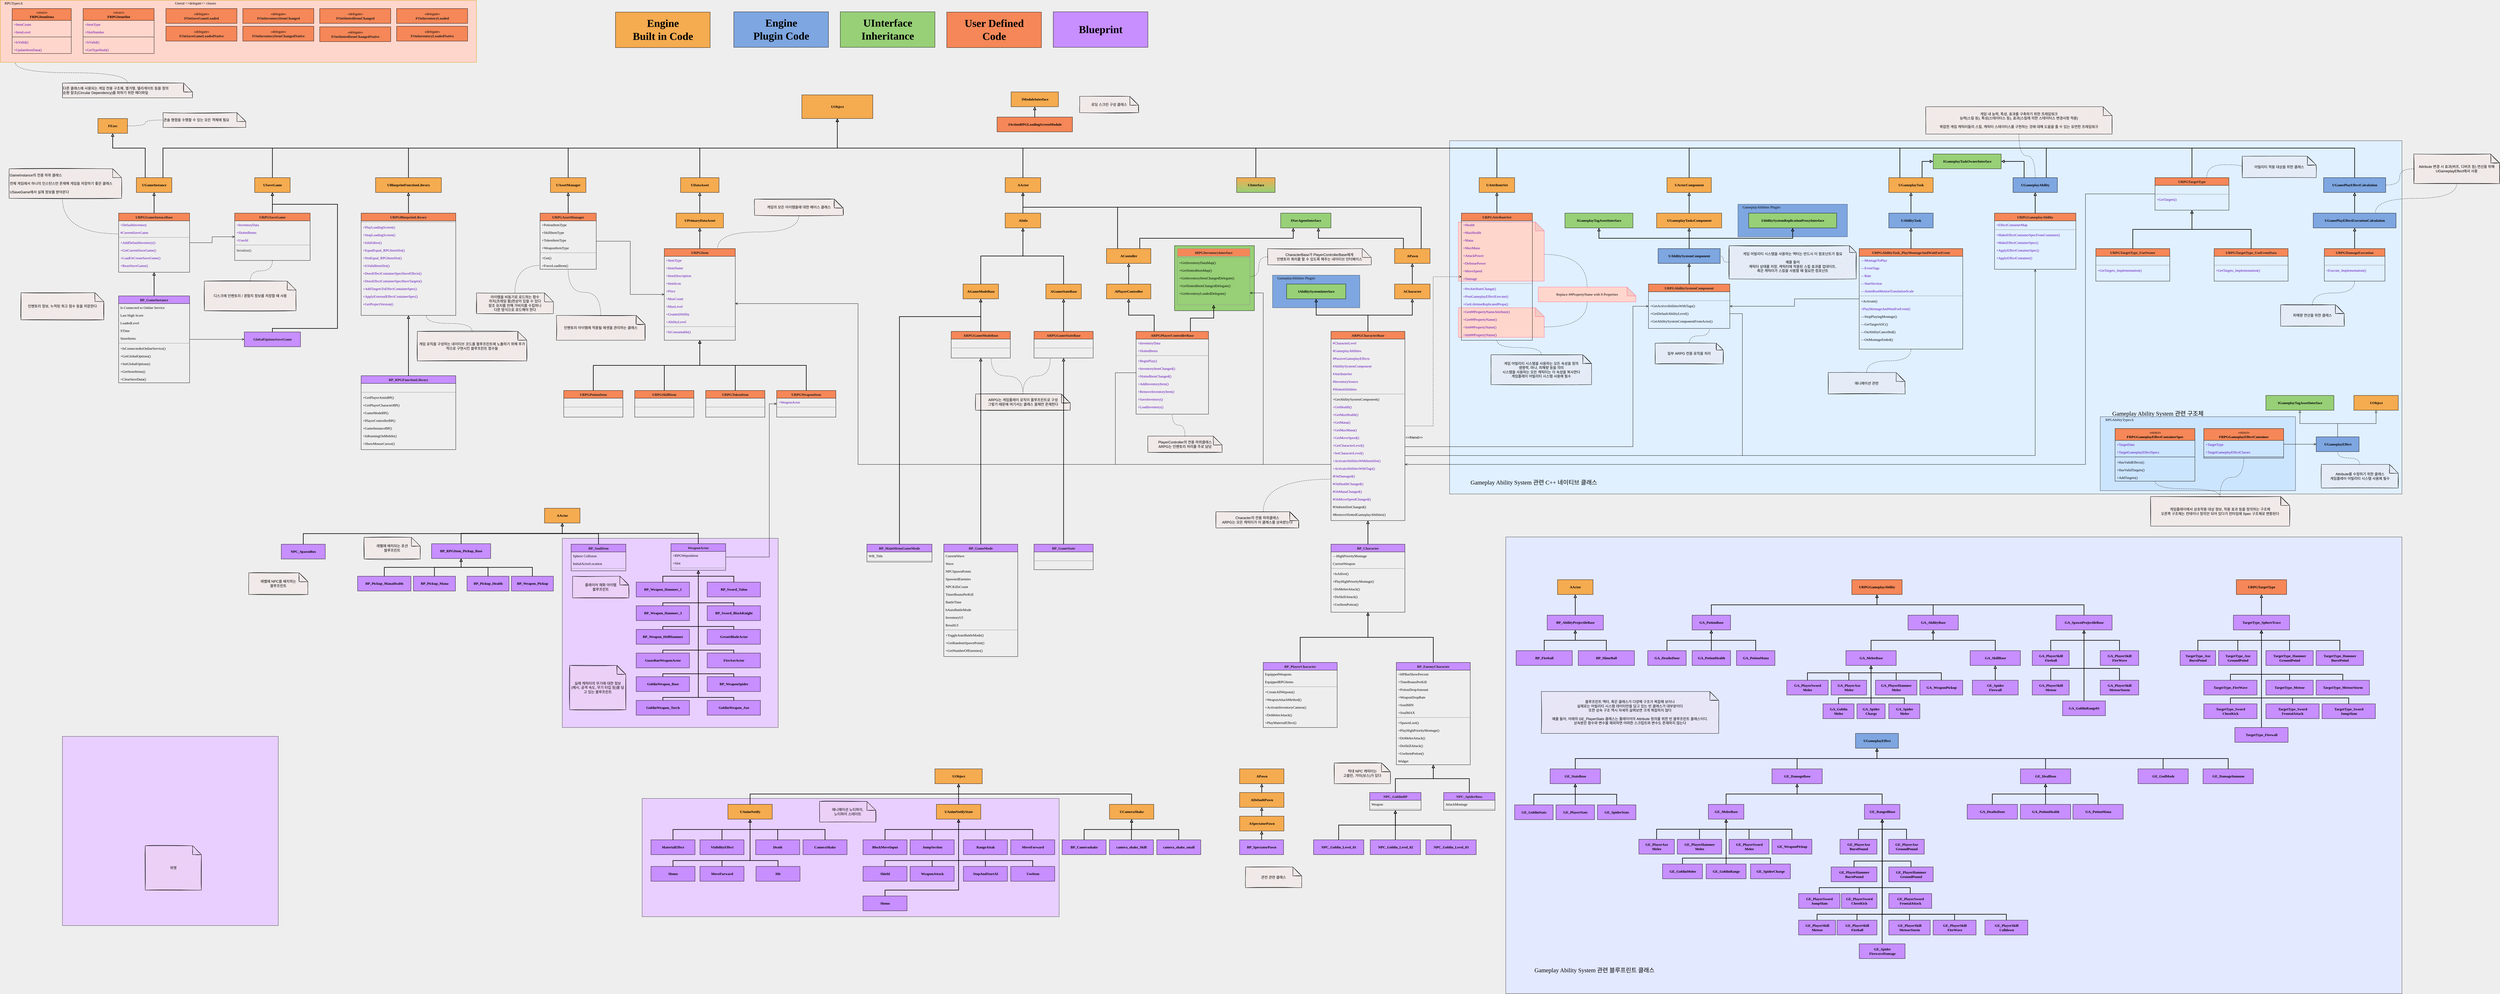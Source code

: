 <mxfile version="14.6.9" type="github">
  <diagram id="C5RBs43oDa-KdzZeNtuy" name="Page-1">
    <mxGraphModel dx="1185" dy="643" grid="1" gridSize="10" guides="1" tooltips="1" connect="1" arrows="1" fold="1" page="1" pageScale="1" pageWidth="9000" pageHeight="5000" background="#EEEEEE" math="0" shadow="0">
      <root>
        <mxCell id="WIyWlLk6GJQsqaUBKTNV-0" />
        <mxCell id="WIyWlLk6GJQsqaUBKTNV-1" parent="WIyWlLk6GJQsqaUBKTNV-0" />
        <mxCell id="8bTrlrxU92rdFgRDy33D-561" value="" style="rounded=0;whiteSpace=wrap;html=1;align=left;fontFamily=Verdana;strokeWidth=1;strokeColor=#36393d;fillColor=#E8CFFF;" parent="WIyWlLk6GJQsqaUBKTNV-1" vertex="1">
          <mxGeometry x="2210" y="2740" width="1410" height="400" as="geometry" />
        </mxCell>
        <mxCell id="8bTrlrxU92rdFgRDy33D-551" value="" style="rounded=0;whiteSpace=wrap;html=1;align=left;fontFamily=Verdana;strokeWidth=1;strokeColor=#36393d;fillColor=#E8CFFF;" parent="WIyWlLk6GJQsqaUBKTNV-1" vertex="1">
          <mxGeometry x="1940" y="1860" width="730" height="640" as="geometry" />
        </mxCell>
        <mxCell id="8bTrlrxU92rdFgRDy33D-304" value="" style="rounded=0;whiteSpace=wrap;html=1;align=left;fontFamily=Verdana;strokeWidth=1;strokeColor=#36393d;fillColor=#E3E9FF;" parent="WIyWlLk6GJQsqaUBKTNV-1" vertex="1">
          <mxGeometry x="5130" y="1855.5" width="3030" height="1544.5" as="geometry" />
        </mxCell>
        <mxCell id="8bTrlrxU92rdFgRDy33D-5" value="" style="rounded=0;whiteSpace=wrap;html=1;align=left;fontFamily=Verdana;strokeWidth=1;strokeColor=#36393d;fillColor=#E0F0FF;" parent="WIyWlLk6GJQsqaUBKTNV-1" vertex="1">
          <mxGeometry x="4940" y="515" width="3220" height="1195" as="geometry" />
        </mxCell>
        <mxCell id="AAZlV12Gzx9VgUJV0CkU-73" value="" style="rounded=0;whiteSpace=wrap;html=1;align=left;strokeColor=#d79b00;fontFamily=Verdana;fillColor=#FFD6CC;" parent="WIyWlLk6GJQsqaUBKTNV-1" vertex="1">
          <mxGeometry x="40" y="40" width="1610" height="210" as="geometry" />
        </mxCell>
        <mxCell id="AAZlV12Gzx9VgUJV0CkU-28" value="«delegate»&lt;br&gt;&lt;span style=&quot;color: rgb(26 , 26 , 26) ; font-weight: 700&quot;&gt;FOnSaveGameLoaded&lt;/span&gt;" style="html=1;labelBackgroundColor=none;fontColor=#000000;fontFamily=Verdana;fillColor=#F58758;" parent="WIyWlLk6GJQsqaUBKTNV-1" vertex="1">
          <mxGeometry x="600" y="68" width="240" height="50" as="geometry" />
        </mxCell>
        <mxCell id="AAZlV12Gzx9VgUJV0CkU-40" value="&lt;span style=&quot;font-weight: 400&quot;&gt;«struct»&lt;/span&gt;&lt;br style=&quot;font-weight: 400&quot;&gt;&lt;b&gt;FRPGItemData&lt;/b&gt;" style="swimlane;align=center;verticalAlign=middle;childLayout=stackLayout;horizontal=1;horizontalStack=0;resizeParent=1;resizeParentMax=0;resizeLast=0;collapsible=1;marginBottom=0;html=1;fontFamily=Verdana;startSize=40;aspect=fixed;fillColor=#F58758;" parent="WIyWlLk6GJQsqaUBKTNV-1" vertex="1">
          <mxGeometry x="80" y="68" width="199.94" height="152" as="geometry" />
        </mxCell>
        <mxCell id="AAZlV12Gzx9VgUJV0CkU-41" value="+ItemCount" style="text;strokeColor=none;fillColor=none;align=left;verticalAlign=top;spacingLeft=4;spacingRight=4;overflow=hidden;rotatable=0;points=[[0,0.5],[1,0.5]];portConstraint=eastwest;fontFamily=Verdana;fontColor=#5A00B5;" parent="AAZlV12Gzx9VgUJV0CkU-40" vertex="1">
          <mxGeometry y="40" width="199.94" height="26" as="geometry" />
        </mxCell>
        <mxCell id="AAZlV12Gzx9VgUJV0CkU-47" value="+ItemLevel" style="text;strokeColor=none;fillColor=none;align=left;verticalAlign=top;spacingLeft=4;spacingRight=4;overflow=hidden;rotatable=0;points=[[0,0.5],[1,0.5]];portConstraint=eastwest;fontFamily=Verdana;fontColor=#5A00B5;" parent="AAZlV12Gzx9VgUJV0CkU-40" vertex="1">
          <mxGeometry y="66" width="199.94" height="26" as="geometry" />
        </mxCell>
        <mxCell id="AAZlV12Gzx9VgUJV0CkU-42" value="" style="line;strokeWidth=1;fillColor=none;align=left;verticalAlign=middle;spacingTop=-1;spacingLeft=3;spacingRight=3;rotatable=0;labelPosition=right;points=[];portConstraint=eastwest;" parent="AAZlV12Gzx9VgUJV0CkU-40" vertex="1">
          <mxGeometry y="92" width="199.94" height="8" as="geometry" />
        </mxCell>
        <mxCell id="AAZlV12Gzx9VgUJV0CkU-43" value="+IsValid()" style="text;strokeColor=none;fillColor=none;align=left;verticalAlign=top;spacingLeft=4;spacingRight=4;overflow=hidden;rotatable=0;points=[[0,0.5],[1,0.5]];portConstraint=eastwest;fontFamily=Verdana;fontColor=#5A00B5;" parent="AAZlV12Gzx9VgUJV0CkU-40" vertex="1">
          <mxGeometry y="100" width="199.94" height="26" as="geometry" />
        </mxCell>
        <mxCell id="AAZlV12Gzx9VgUJV0CkU-49" value="+UpdateItemData()" style="text;strokeColor=none;fillColor=none;align=left;verticalAlign=top;spacingLeft=4;spacingRight=4;overflow=hidden;rotatable=0;points=[[0,0.5],[1,0.5]];portConstraint=eastwest;fontFamily=Verdana;fontColor=#5A00B5;" parent="AAZlV12Gzx9VgUJV0CkU-40" vertex="1">
          <mxGeometry y="126" width="199.94" height="26" as="geometry" />
        </mxCell>
        <mxCell id="LvGwFXpLTnDkfGoCwhkf-7" value="" style="rounded=0;whiteSpace=wrap;html=1;align=left;fontFamily=Verdana;fillColor=#cce5ff;strokeColor=#36393d;" parent="WIyWlLk6GJQsqaUBKTNV-1" vertex="1">
          <mxGeometry x="7140" y="1448.75" width="660" height="250" as="geometry" />
        </mxCell>
        <mxCell id="AAZlV12Gzx9VgUJV0CkU-552" value="" style="html=1;fontFamily=Verdana;fontStyle=1;fillColor=#97D077;" parent="WIyWlLk6GJQsqaUBKTNV-1" vertex="1">
          <mxGeometry x="4010" y="870" width="270" height="220" as="geometry" />
        </mxCell>
        <mxCell id="AAZlV12Gzx9VgUJV0CkU-515" value="" style="shape=note;whiteSpace=wrap;html=1;backgroundOutline=1;darkOpacity=0.05;rounded=0;sketch=0;strokeColor=#FF6392;fontSize=12;fontColor=#5AA9E6;fillColor=#FFD6CC;" parent="WIyWlLk6GJQsqaUBKTNV-1" vertex="1">
          <mxGeometry x="4970" y="1080" width="290" height="100" as="geometry" />
        </mxCell>
        <mxCell id="AAZlV12Gzx9VgUJV0CkU-517" style="edgeStyle=orthogonalEdgeStyle;curved=1;rounded=0;sketch=0;orthogonalLoop=1;jettySize=auto;html=1;exitX=0.5;exitY=1;exitDx=0;exitDy=0;exitPerimeter=0;entryX=0;entryY=0;entryDx=290;entryDy=65;entryPerimeter=0;dashed=1;endArrow=none;endFill=0;strokeColor=#000000;fillColor=#FFE45E;fontColor=#5AA9E6;" parent="WIyWlLk6GJQsqaUBKTNV-1" source="AAZlV12Gzx9VgUJV0CkU-514" target="AAZlV12Gzx9VgUJV0CkU-515" edge="1">
          <mxGeometry relative="1" as="geometry" />
        </mxCell>
        <mxCell id="AAZlV12Gzx9VgUJV0CkU-514" value="&lt;font face=&quot;Verdana&quot; color=&quot;#000000&quot;&gt;Replace&amp;nbsp;&lt;/font&gt;&lt;span style=&quot;color: rgb(0 , 0 , 0) ; font-family: &amp;#34;verdana&amp;#34;&quot;&gt;##PropertyName with&amp;nbsp;&lt;/span&gt;&lt;font face=&quot;Verdana&quot; color=&quot;#000000&quot;&gt;8 Properties&lt;br&gt;&lt;/font&gt;" style="shape=note;whiteSpace=wrap;html=1;backgroundOutline=1;darkOpacity=0.05;rounded=0;sketch=0;strokeColor=#FF6392;fontSize=12;fontColor=#5AA9E6;fillColor=#FFD6CC;" parent="WIyWlLk6GJQsqaUBKTNV-1" vertex="1">
          <mxGeometry x="5240" y="1010" width="330" height="50" as="geometry" />
        </mxCell>
        <mxCell id="AAZlV12Gzx9VgUJV0CkU-50" value="&lt;span style=&quot;font-weight: 400&quot;&gt;«struct»&lt;/span&gt;&lt;br style=&quot;font-weight: 400&quot;&gt;&lt;b&gt;FRPGItemSlot&lt;/b&gt;" style="swimlane;align=center;verticalAlign=middle;childLayout=stackLayout;horizontal=1;horizontalStack=0;resizeParent=1;resizeParentMax=0;resizeLast=0;collapsible=1;marginBottom=0;html=1;fontFamily=Verdana;startSize=40;aspect=fixed;fillColor=#F58758;" parent="WIyWlLk6GJQsqaUBKTNV-1" vertex="1">
          <mxGeometry x="320" y="68" width="240" height="152" as="geometry" />
        </mxCell>
        <mxCell id="AAZlV12Gzx9VgUJV0CkU-51" value="+ItemType" style="text;strokeColor=none;fillColor=none;align=left;verticalAlign=top;spacingLeft=4;spacingRight=4;overflow=hidden;rotatable=0;points=[[0,0.5],[1,0.5]];portConstraint=eastwest;fontFamily=Verdana;fontColor=#5A00B5;" parent="AAZlV12Gzx9VgUJV0CkU-50" vertex="1">
          <mxGeometry y="40" width="240" height="26" as="geometry" />
        </mxCell>
        <mxCell id="AAZlV12Gzx9VgUJV0CkU-52" value="+SlotNumber" style="text;strokeColor=none;fillColor=none;align=left;verticalAlign=top;spacingLeft=4;spacingRight=4;overflow=hidden;rotatable=0;points=[[0,0.5],[1,0.5]];portConstraint=eastwest;fontFamily=Verdana;fontColor=#5A00B5;" parent="AAZlV12Gzx9VgUJV0CkU-50" vertex="1">
          <mxGeometry y="66" width="240" height="26" as="geometry" />
        </mxCell>
        <mxCell id="AAZlV12Gzx9VgUJV0CkU-53" value="" style="line;strokeWidth=1;fillColor=none;align=left;verticalAlign=middle;spacingTop=-1;spacingLeft=3;spacingRight=3;rotatable=0;labelPosition=right;points=[];portConstraint=eastwest;" parent="AAZlV12Gzx9VgUJV0CkU-50" vertex="1">
          <mxGeometry y="92" width="240" height="8" as="geometry" />
        </mxCell>
        <mxCell id="AAZlV12Gzx9VgUJV0CkU-56" value="+IsValid()" style="text;strokeColor=none;fillColor=none;align=left;verticalAlign=top;spacingLeft=4;spacingRight=4;overflow=hidden;rotatable=0;points=[[0,0.5],[1,0.5]];portConstraint=eastwest;fontFamily=Verdana;fontColor=#5A00B5;" parent="AAZlV12Gzx9VgUJV0CkU-50" vertex="1">
          <mxGeometry y="100" width="240" height="26" as="geometry" />
        </mxCell>
        <mxCell id="AAZlV12Gzx9VgUJV0CkU-55" value="+GetTypeHash()" style="text;strokeColor=none;fillColor=none;align=left;verticalAlign=top;spacingLeft=4;spacingRight=4;overflow=hidden;rotatable=0;points=[[0,0.5],[1,0.5]];portConstraint=eastwest;fontFamily=Verdana;fontColor=#5A00B5;" parent="AAZlV12Gzx9VgUJV0CkU-50" vertex="1">
          <mxGeometry y="126" width="240" height="26" as="geometry" />
        </mxCell>
        <mxCell id="AAZlV12Gzx9VgUJV0CkU-513" style="rounded=0;sketch=0;orthogonalLoop=1;jettySize=auto;html=1;exitX=0.997;exitY=0.548;exitDx=0;exitDy=0;exitPerimeter=0;strokeColor=#000000;fillColor=#FFE45E;fontColor=#5AA9E6;dashed=1;endArrow=none;endFill=0;entryX=0.5;entryY=0;entryDx=0;entryDy=0;entryPerimeter=0;edgeStyle=orthogonalEdgeStyle;curved=1;" parent="WIyWlLk6GJQsqaUBKTNV-1" source="AAZlV12Gzx9VgUJV0CkU-460" target="AAZlV12Gzx9VgUJV0CkU-514" edge="1">
          <mxGeometry relative="1" as="geometry">
            <mxPoint x="5370" y="1080" as="targetPoint" />
          </mxGeometry>
        </mxCell>
        <mxCell id="AAZlV12Gzx9VgUJV0CkU-460" value="" style="shape=note;whiteSpace=wrap;html=1;backgroundOutline=1;darkOpacity=0.05;rounded=0;sketch=0;strokeColor=#FF6392;fontSize=12;fontColor=#5AA9E6;fillColor=#FFD6CC;" parent="WIyWlLk6GJQsqaUBKTNV-1" vertex="1">
          <mxGeometry x="4970" y="790" width="290" height="200" as="geometry" />
        </mxCell>
        <mxCell id="AAZlV12Gzx9VgUJV0CkU-414" value="" style="rounded=0;whiteSpace=wrap;html=1;align=left;fontFamily=Verdana;fillColor=#7EA6E0;strokeColor=#374861;" parent="WIyWlLk6GJQsqaUBKTNV-1" vertex="1">
          <mxGeometry x="5915" y="730" width="370" height="110" as="geometry" />
        </mxCell>
        <mxCell id="AAZlV12Gzx9VgUJV0CkU-193" value="" style="rounded=0;whiteSpace=wrap;html=1;align=left;fontFamily=Verdana;fillColor=#7EA6E0;strokeColor=#374861;" parent="WIyWlLk6GJQsqaUBKTNV-1" vertex="1">
          <mxGeometry x="4341.5" y="970" width="295" height="110" as="geometry" />
        </mxCell>
        <mxCell id="AAZlV12Gzx9VgUJV0CkU-194" value="GameplayAbilities Plugin\" style="text;html=1;strokeColor=none;fillColor=none;align=center;verticalAlign=middle;whiteSpace=wrap;rounded=0;fontFamily=Verdana;" parent="WIyWlLk6GJQsqaUBKTNV-1" vertex="1">
          <mxGeometry x="4341.5" y="970" width="160" height="20" as="geometry" />
        </mxCell>
        <mxCell id="AAZlV12Gzx9VgUJV0CkU-75" value="RPGTypes.h" style="text;html=1;strokeColor=none;fillColor=none;align=center;verticalAlign=middle;whiteSpace=wrap;rounded=0;fontFamily=Verdana;" parent="WIyWlLk6GJQsqaUBKTNV-1" vertex="1">
          <mxGeometry x="40" y="40" width="90" height="20" as="geometry" />
        </mxCell>
        <mxCell id="EOf85t5afPnDfs828tdn-0" value="Unreal &amp;lt;&amp;lt;delegate&amp;gt;&amp;gt; classes" style="text;html=1;strokeColor=none;fillColor=none;align=center;verticalAlign=middle;whiteSpace=wrap;rounded=0;fontFamily=Verdana;" parent="WIyWlLk6GJQsqaUBKTNV-1" vertex="1">
          <mxGeometry x="600" y="40" width="200" height="20" as="geometry" />
        </mxCell>
        <mxCell id="EOf85t5afPnDfs828tdn-3" value="«delegate»&lt;br&gt;&lt;span style=&quot;color: rgb(26 , 26 , 26) ; font-weight: 700&quot;&gt;FOnSaveGameLoadedNative&lt;/span&gt;" style="html=1;labelBackgroundColor=none;fontColor=#000000;fontFamily=Verdana;fillColor=#F58758;" parent="WIyWlLk6GJQsqaUBKTNV-1" vertex="1">
          <mxGeometry x="600" y="128" width="240" height="50" as="geometry" />
        </mxCell>
        <mxCell id="EOf85t5afPnDfs828tdn-4" value="«delegate»&lt;br&gt;&lt;span style=&quot;color: rgb(26 , 26 , 26) ; font-weight: 700&quot;&gt;FOnInventoryItemChanged&lt;/span&gt;" style="html=1;labelBackgroundColor=none;fontColor=#000000;fontFamily=Verdana;fillColor=#F58758;" parent="WIyWlLk6GJQsqaUBKTNV-1" vertex="1">
          <mxGeometry x="860" y="68" width="240" height="50" as="geometry" />
        </mxCell>
        <mxCell id="EOf85t5afPnDfs828tdn-5" value="«delegate»&lt;br&gt;&lt;span style=&quot;color: rgb(26 , 26 , 26) ; font-weight: 700&quot;&gt;FOnInventoryItemChangedNative&lt;/span&gt;" style="html=1;labelBackgroundColor=none;fontColor=#000000;fontFamily=Verdana;fillColor=#F58758;" parent="WIyWlLk6GJQsqaUBKTNV-1" vertex="1">
          <mxGeometry x="860" y="128" width="240" height="50" as="geometry" />
        </mxCell>
        <mxCell id="EOf85t5afPnDfs828tdn-6" value="«delegate»&lt;br&gt;&lt;span style=&quot;color: rgb(26 , 26 , 26) ; font-weight: 700&quot;&gt;FOnSlottedItemChanged&lt;/span&gt;" style="html=1;labelBackgroundColor=none;fontColor=#000000;fontFamily=Verdana;fillColor=#F58758;" parent="WIyWlLk6GJQsqaUBKTNV-1" vertex="1">
          <mxGeometry x="1120" y="68" width="240" height="50" as="geometry" />
        </mxCell>
        <mxCell id="EOf85t5afPnDfs828tdn-7" value="«delegate»&lt;br&gt;&lt;span style=&quot;color: rgb(26 , 26 , 26) ; font-weight: 700&quot;&gt;FOnSlottedItemChangedNative&lt;/span&gt;" style="html=1;labelBackgroundColor=none;fontColor=#000000;fontFamily=Verdana;fillColor=#F58758;" parent="WIyWlLk6GJQsqaUBKTNV-1" vertex="1">
          <mxGeometry x="1120" y="129.75" width="240" height="50" as="geometry" />
        </mxCell>
        <mxCell id="EOf85t5afPnDfs828tdn-8" value="«delegate»&lt;br&gt;&lt;span style=&quot;color: rgb(26 , 26 , 26) ; font-weight: 700&quot;&gt;FOnInventoryLoaded&lt;/span&gt;" style="html=1;labelBackgroundColor=none;fontColor=#000000;fontFamily=Verdana;fillColor=#F58758;" parent="WIyWlLk6GJQsqaUBKTNV-1" vertex="1">
          <mxGeometry x="1380" y="68" width="240" height="50" as="geometry" />
        </mxCell>
        <mxCell id="EOf85t5afPnDfs828tdn-9" value="«delegate»&lt;br&gt;&lt;span style=&quot;color: rgb(26 , 26 , 26) ; font-weight: 700&quot;&gt;FOnInventoryLoadedNative&lt;/span&gt;" style="html=1;labelBackgroundColor=none;fontColor=#000000;fontFamily=Verdana;fillColor=#F58758;" parent="WIyWlLk6GJQsqaUBKTNV-1" vertex="1">
          <mxGeometry x="1380" y="128" width="240" height="50" as="geometry" />
        </mxCell>
        <mxCell id="52jS_4H1RukoPa2EfRk2-160" style="edgeStyle=orthogonalEdgeStyle;rounded=0;orthogonalLoop=1;jettySize=auto;html=1;exitX=0.5;exitY=0;exitDx=0;exitDy=0;entryX=0.5;entryY=1;entryDx=0;entryDy=0;fontFamily=Verdana;endArrow=block;endFill=0;startSize=6;strokeWidth=2;sourcePerimeterSpacing=0;jumpSize=6;" parent="WIyWlLk6GJQsqaUBKTNV-1" source="52jS_4H1RukoPa2EfRk2-100" target="52jS_4H1RukoPa2EfRk2-157" edge="1">
          <mxGeometry relative="1" as="geometry" />
        </mxCell>
        <mxCell id="52jS_4H1RukoPa2EfRk2-100" value="URPGGameInstaceBase" style="swimlane;fontStyle=1;align=center;verticalAlign=top;childLayout=stackLayout;horizontal=1;startSize=26;horizontalStack=0;resizeParent=1;resizeLast=0;collapsible=1;marginBottom=0;shadow=0;strokeWidth=1;fontColor=#1A1A1A;fontFamily=Verdana;fillColor=#F58758;" parent="WIyWlLk6GJQsqaUBKTNV-1" vertex="1">
          <mxGeometry x="440" y="760" width="240" height="200" as="geometry">
            <mxRectangle x="550" y="140" width="160" height="26" as="alternateBounds" />
          </mxGeometry>
        </mxCell>
        <mxCell id="52jS_4H1RukoPa2EfRk2-101" value="+DefaultInventory" style="text;align=left;verticalAlign=top;spacingLeft=4;spacingRight=4;overflow=hidden;rotatable=0;points=[[0,0.5],[1,0.5]];portConstraint=eastwest;fontFamily=Verdana;fontColor=#5A00B5;" parent="52jS_4H1RukoPa2EfRk2-100" vertex="1">
          <mxGeometry y="26" width="240" height="26" as="geometry" />
        </mxCell>
        <mxCell id="52jS_4H1RukoPa2EfRk2-117" value="#CurrentSaveGame" style="text;align=left;verticalAlign=top;spacingLeft=4;spacingRight=4;overflow=hidden;rotatable=0;points=[[0,0.5],[1,0.5]];portConstraint=eastwest;shadow=0;html=0;fontFamily=Verdana;fontColor=#5A00B5;" parent="52jS_4H1RukoPa2EfRk2-100" vertex="1">
          <mxGeometry y="52" width="240" height="26" as="geometry" />
        </mxCell>
        <mxCell id="52jS_4H1RukoPa2EfRk2-106" value="" style="line;html=1;strokeWidth=1;align=left;verticalAlign=middle;spacingTop=-1;spacingLeft=3;spacingRight=3;rotatable=0;labelPosition=right;points=[];portConstraint=eastwest;fillColor=#F5AB50;strokeColor=#909090;fontColor=#1A1A1A;labelBackgroundColor=#EEEEEE;fontFamily=Verdana;" parent="52jS_4H1RukoPa2EfRk2-100" vertex="1">
          <mxGeometry y="78" width="240" height="8" as="geometry" />
        </mxCell>
        <mxCell id="52jS_4H1RukoPa2EfRk2-107" value="+AddDefaultInventory()" style="text;align=left;verticalAlign=top;spacingLeft=4;spacingRight=4;overflow=hidden;rotatable=0;points=[[0,0.5],[1,0.5]];portConstraint=eastwest;fontFamily=Verdana;fontColor=#5A00B5;" parent="52jS_4H1RukoPa2EfRk2-100" vertex="1">
          <mxGeometry y="86" width="240" height="26" as="geometry" />
        </mxCell>
        <mxCell id="52jS_4H1RukoPa2EfRk2-110" value="+GetCurrentSaveGame()" style="text;align=left;verticalAlign=top;spacingLeft=4;spacingRight=4;overflow=hidden;rotatable=0;points=[[0,0.5],[1,0.5]];portConstraint=eastwest;fontFamily=Verdana;fontColor=#5A00B5;" parent="52jS_4H1RukoPa2EfRk2-100" vertex="1">
          <mxGeometry y="112" width="240" height="26" as="geometry" />
        </mxCell>
        <mxCell id="52jS_4H1RukoPa2EfRk2-112" value="+LoadOrCreateSaveGame()" style="text;align=left;verticalAlign=top;spacingLeft=4;spacingRight=4;overflow=hidden;rotatable=0;points=[[0,0.5],[1,0.5]];portConstraint=eastwest;fontFamily=Verdana;fontColor=#5A00B5;" parent="52jS_4H1RukoPa2EfRk2-100" vertex="1">
          <mxGeometry y="138" width="240" height="26" as="geometry" />
        </mxCell>
        <mxCell id="52jS_4H1RukoPa2EfRk2-116" value="+ResetSaveGame()" style="text;align=left;verticalAlign=top;spacingLeft=4;spacingRight=4;overflow=hidden;rotatable=0;points=[[0,0.5],[1,0.5]];portConstraint=eastwest;fontFamily=Verdana;fontColor=#5A00B5;" parent="52jS_4H1RukoPa2EfRk2-100" vertex="1">
          <mxGeometry y="164" width="240" height="26" as="geometry" />
        </mxCell>
        <mxCell id="52jS_4H1RukoPa2EfRk2-167" style="edgeStyle=orthogonalEdgeStyle;rounded=0;jumpSize=6;orthogonalLoop=1;jettySize=auto;html=1;exitX=0.5;exitY=0;exitDx=0;exitDy=0;entryX=0.5;entryY=1;entryDx=0;entryDy=0;startSize=6;sourcePerimeterSpacing=0;endArrow=block;endFill=0;strokeColor=#000000;strokeWidth=2;fontFamily=Verdana;" parent="WIyWlLk6GJQsqaUBKTNV-1" source="52jS_4H1RukoPa2EfRk2-122" target="52jS_4H1RukoPa2EfRk2-164" edge="1">
          <mxGeometry relative="1" as="geometry" />
        </mxCell>
        <mxCell id="52jS_4H1RukoPa2EfRk2-122" value="ARPGGameModeBase" style="swimlane;fontStyle=1;align=center;verticalAlign=top;childLayout=stackLayout;horizontal=1;startSize=26;horizontalStack=0;resizeParent=1;resizeLast=0;collapsible=1;marginBottom=0;shadow=0;strokeWidth=1;fontColor=#1A1A1A;fontFamily=Verdana;fillColor=#F58758;" parent="WIyWlLk6GJQsqaUBKTNV-1" vertex="1">
          <mxGeometry x="3255" y="1160" width="200" height="90" as="geometry">
            <mxRectangle x="550" y="140" width="160" height="26" as="alternateBounds" />
          </mxGeometry>
        </mxCell>
        <mxCell id="52jS_4H1RukoPa2EfRk2-123" value=" " style="text;align=left;verticalAlign=top;spacingLeft=4;spacingRight=4;overflow=hidden;rotatable=0;points=[[0,0.5],[1,0.5]];portConstraint=eastwest;fontColor=#1A1A1A;fontFamily=Verdana;" parent="52jS_4H1RukoPa2EfRk2-122" vertex="1">
          <mxGeometry y="26" width="200" height="26" as="geometry" />
        </mxCell>
        <mxCell id="52jS_4H1RukoPa2EfRk2-133" value="" style="line;html=1;strokeWidth=1;align=left;verticalAlign=middle;spacingTop=-1;spacingLeft=3;spacingRight=3;rotatable=0;labelPosition=right;points=[];portConstraint=eastwest;fillColor=#F5AB50;strokeColor=#909090;fontColor=#1A1A1A;labelBackgroundColor=#EEEEEE;fontFamily=Verdana;" parent="52jS_4H1RukoPa2EfRk2-122" vertex="1">
          <mxGeometry y="52" width="200" height="8" as="geometry" />
        </mxCell>
        <mxCell id="52jS_4H1RukoPa2EfRk2-134" value=" " style="text;align=left;verticalAlign=top;spacingLeft=4;spacingRight=4;overflow=hidden;rotatable=0;points=[[0,0.5],[1,0.5]];portConstraint=eastwest;fontColor=#1A1A1A;fontFamily=Verdana;" parent="52jS_4H1RukoPa2EfRk2-122" vertex="1">
          <mxGeometry y="60" width="200" height="26" as="geometry" />
        </mxCell>
        <mxCell id="52jS_4H1RukoPa2EfRk2-172" style="edgeStyle=orthogonalEdgeStyle;rounded=0;jumpSize=6;orthogonalLoop=1;jettySize=auto;html=1;exitX=0.5;exitY=0;exitDx=0;exitDy=0;entryX=0.5;entryY=1;entryDx=0;entryDy=0;startSize=6;sourcePerimeterSpacing=0;endArrow=block;endFill=0;strokeColor=#000000;strokeWidth=2;fontFamily=Verdana;" parent="WIyWlLk6GJQsqaUBKTNV-1" source="52jS_4H1RukoPa2EfRk2-144" target="52jS_4H1RukoPa2EfRk2-171" edge="1">
          <mxGeometry relative="1" as="geometry" />
        </mxCell>
        <mxCell id="52jS_4H1RukoPa2EfRk2-144" value="ARPGGameStateBase" style="swimlane;fontStyle=1;align=center;verticalAlign=top;childLayout=stackLayout;horizontal=1;startSize=26;horizontalStack=0;resizeParent=1;resizeLast=0;collapsible=1;marginBottom=0;shadow=0;strokeWidth=1;fontColor=#1A1A1A;fontFamily=Verdana;fillColor=#F58758;" parent="WIyWlLk6GJQsqaUBKTNV-1" vertex="1">
          <mxGeometry x="3535" y="1160" width="200" height="90" as="geometry">
            <mxRectangle x="550" y="140" width="160" height="26" as="alternateBounds" />
          </mxGeometry>
        </mxCell>
        <mxCell id="52jS_4H1RukoPa2EfRk2-145" value=" " style="text;align=left;verticalAlign=top;spacingLeft=4;spacingRight=4;overflow=hidden;rotatable=0;points=[[0,0.5],[1,0.5]];portConstraint=eastwest;fontColor=#1A1A1A;fontFamily=Verdana;" parent="52jS_4H1RukoPa2EfRk2-144" vertex="1">
          <mxGeometry y="26" width="200" height="26" as="geometry" />
        </mxCell>
        <mxCell id="52jS_4H1RukoPa2EfRk2-146" value="" style="line;html=1;strokeWidth=1;align=left;verticalAlign=middle;spacingTop=-1;spacingLeft=3;spacingRight=3;rotatable=0;labelPosition=right;points=[];portConstraint=eastwest;fillColor=#F5AB50;strokeColor=#909090;fontColor=#1A1A1A;labelBackgroundColor=#EEEEEE;fontFamily=Verdana;" parent="52jS_4H1RukoPa2EfRk2-144" vertex="1">
          <mxGeometry y="52" width="200" height="8" as="geometry" />
        </mxCell>
        <mxCell id="52jS_4H1RukoPa2EfRk2-175" style="edgeStyle=orthogonalEdgeStyle;rounded=0;jumpSize=6;orthogonalLoop=1;jettySize=auto;html=1;exitX=0.5;exitY=0;exitDx=0;exitDy=0;entryX=0.5;entryY=1;entryDx=0;entryDy=0;startSize=6;sourcePerimeterSpacing=0;endArrow=block;endFill=0;strokeColor=#000000;strokeWidth=2;fontFamily=Verdana;" parent="WIyWlLk6GJQsqaUBKTNV-1" source="52jS_4H1RukoPa2EfRk2-148" target="52jS_4H1RukoPa2EfRk2-174" edge="1">
          <mxGeometry relative="1" as="geometry" />
        </mxCell>
        <mxCell id="52jS_4H1RukoPa2EfRk2-148" value="URPGSaveGame" style="swimlane;fontStyle=1;align=center;verticalAlign=top;childLayout=stackLayout;horizontal=1;startSize=26;horizontalStack=0;resizeParent=1;resizeLast=0;collapsible=1;marginBottom=0;shadow=0;strokeWidth=1;fontColor=#1A1A1A;fontFamily=Verdana;fillColor=#F58758;" parent="WIyWlLk6GJQsqaUBKTNV-1" vertex="1">
          <mxGeometry x="832.5" y="760" width="255" height="160" as="geometry">
            <mxRectangle x="550" y="140" width="160" height="26" as="alternateBounds" />
          </mxGeometry>
        </mxCell>
        <mxCell id="52jS_4H1RukoPa2EfRk2-149" value="+InventoryData" style="text;align=left;verticalAlign=top;spacingLeft=4;spacingRight=4;overflow=hidden;rotatable=0;points=[[0,0.5],[1,0.5]];portConstraint=eastwest;fontFamily=Verdana;fontColor=#5A00B5;" parent="52jS_4H1RukoPa2EfRk2-148" vertex="1">
          <mxGeometry y="26" width="255" height="26" as="geometry" />
        </mxCell>
        <mxCell id="52jS_4H1RukoPa2EfRk2-152" value="+SlottedItems" style="text;align=left;verticalAlign=top;spacingLeft=4;spacingRight=4;overflow=hidden;rotatable=0;points=[[0,0.5],[1,0.5]];portConstraint=eastwest;fontFamily=Verdana;fontColor=#5A00B5;" parent="52jS_4H1RukoPa2EfRk2-148" vertex="1">
          <mxGeometry y="52" width="255" height="26" as="geometry" />
        </mxCell>
        <mxCell id="52jS_4H1RukoPa2EfRk2-153" value="+UserId" style="text;align=left;verticalAlign=top;spacingLeft=4;spacingRight=4;overflow=hidden;rotatable=0;points=[[0,0.5],[1,0.5]];portConstraint=eastwest;fontFamily=Verdana;fontColor=#5A00B5;" parent="52jS_4H1RukoPa2EfRk2-148" vertex="1">
          <mxGeometry y="78" width="255" height="26" as="geometry" />
        </mxCell>
        <mxCell id="52jS_4H1RukoPa2EfRk2-150" value="" style="line;html=1;strokeWidth=1;align=left;verticalAlign=middle;spacingTop=-1;spacingLeft=3;spacingRight=3;rotatable=0;labelPosition=right;points=[];portConstraint=eastwest;fillColor=#F5AB50;strokeColor=#909090;fontColor=#1A1A1A;labelBackgroundColor=#EEEEEE;fontFamily=Verdana;" parent="52jS_4H1RukoPa2EfRk2-148" vertex="1">
          <mxGeometry y="104" width="255" height="8" as="geometry" />
        </mxCell>
        <mxCell id="AAZlV12Gzx9VgUJV0CkU-105" value="Serialize()" style="text;align=left;verticalAlign=top;spacingLeft=4;spacingRight=4;overflow=hidden;rotatable=0;points=[[0,0.5],[1,0.5]];portConstraint=eastwest;fontColor=#1A1A1A;fontFamily=Verdana;" parent="52jS_4H1RukoPa2EfRk2-148" vertex="1">
          <mxGeometry y="112" width="255" height="26" as="geometry" />
        </mxCell>
        <mxCell id="52jS_4H1RukoPa2EfRk2-161" style="edgeStyle=orthogonalEdgeStyle;rounded=0;jumpSize=6;orthogonalLoop=1;jettySize=auto;html=1;exitX=0.25;exitY=0;exitDx=0;exitDy=0;entryX=0.5;entryY=1;entryDx=0;entryDy=0;startSize=6;sourcePerimeterSpacing=0;endArrow=block;endFill=0;strokeColor=#000000;strokeWidth=2;fontFamily=Verdana;" parent="WIyWlLk6GJQsqaUBKTNV-1" source="52jS_4H1RukoPa2EfRk2-157" target="52jS_4H1RukoPa2EfRk2-159" edge="1">
          <mxGeometry relative="1" as="geometry">
            <Array as="points">
              <mxPoint x="530" y="540" />
              <mxPoint x="420" y="540" />
            </Array>
          </mxGeometry>
        </mxCell>
        <mxCell id="52jS_4H1RukoPa2EfRk2-162" style="edgeStyle=orthogonalEdgeStyle;rounded=0;jumpSize=6;orthogonalLoop=1;jettySize=auto;html=1;exitX=0.75;exitY=0;exitDx=0;exitDy=0;entryX=0.5;entryY=1;entryDx=0;entryDy=0;startSize=6;sourcePerimeterSpacing=0;endArrow=block;endFill=0;strokeColor=#000000;strokeWidth=2;fontFamily=Verdana;" parent="WIyWlLk6GJQsqaUBKTNV-1" source="52jS_4H1RukoPa2EfRk2-157" target="52jS_4H1RukoPa2EfRk2-158" edge="1">
          <mxGeometry relative="1" as="geometry" />
        </mxCell>
        <mxCell id="52jS_4H1RukoPa2EfRk2-157" value="UGameInstance" style="html=1;fontFamily=Verdana;fillColor=#F5AB50;fontStyle=1" parent="WIyWlLk6GJQsqaUBKTNV-1" vertex="1">
          <mxGeometry x="500" y="640" width="120" height="50" as="geometry" />
        </mxCell>
        <mxCell id="52jS_4H1RukoPa2EfRk2-158" value="UObject" style="html=1;fontFamily=Verdana;fillColor=#F5AB50;fontStyle=1" parent="WIyWlLk6GJQsqaUBKTNV-1" vertex="1">
          <mxGeometry x="2750" y="360" width="240" height="80" as="geometry" />
        </mxCell>
        <mxCell id="52jS_4H1RukoPa2EfRk2-179" style="edgeStyle=orthogonalEdgeStyle;rounded=0;jumpSize=6;orthogonalLoop=1;jettySize=auto;html=1;startSize=6;sourcePerimeterSpacing=0;endArrow=none;endFill=0;strokeColor=#000000;strokeWidth=1;fontFamily=Verdana;dashed=1;curved=1;" parent="WIyWlLk6GJQsqaUBKTNV-1" source="52jS_4H1RukoPa2EfRk2-159" target="EOf85t5afPnDfs828tdn-1" edge="1">
          <mxGeometry relative="1" as="geometry">
            <mxPoint x="580" y="460" as="targetPoint" />
          </mxGeometry>
        </mxCell>
        <mxCell id="52jS_4H1RukoPa2EfRk2-159" value="FExec" style="html=1;fontFamily=Verdana;fillColor=#F5AB50;fontStyle=1" parent="WIyWlLk6GJQsqaUBKTNV-1" vertex="1">
          <mxGeometry x="370" y="440" width="100" height="50" as="geometry" />
        </mxCell>
        <mxCell id="52jS_4H1RukoPa2EfRk2-168" style="edgeStyle=orthogonalEdgeStyle;rounded=0;jumpSize=6;orthogonalLoop=1;jettySize=auto;html=1;exitX=0.5;exitY=0;exitDx=0;exitDy=0;entryX=0.5;entryY=1;entryDx=0;entryDy=0;startSize=6;sourcePerimeterSpacing=0;endArrow=block;endFill=0;strokeColor=#000000;strokeWidth=2;fontFamily=Verdana;" parent="WIyWlLk6GJQsqaUBKTNV-1" source="52jS_4H1RukoPa2EfRk2-164" target="52jS_4H1RukoPa2EfRk2-165" edge="1">
          <mxGeometry relative="1" as="geometry" />
        </mxCell>
        <mxCell id="52jS_4H1RukoPa2EfRk2-164" value="AGameModeBase" style="html=1;fontFamily=Verdana;fillColor=#F5AB50;fontStyle=1" parent="WIyWlLk6GJQsqaUBKTNV-1" vertex="1">
          <mxGeometry x="3295" y="1000" width="120" height="50" as="geometry" />
        </mxCell>
        <mxCell id="52jS_4H1RukoPa2EfRk2-169" style="edgeStyle=orthogonalEdgeStyle;rounded=0;jumpSize=6;orthogonalLoop=1;jettySize=auto;html=1;exitX=0.5;exitY=0;exitDx=0;exitDy=0;startSize=6;sourcePerimeterSpacing=0;endArrow=block;endFill=0;strokeColor=#000000;strokeWidth=2;fontFamily=Verdana;entryX=0.5;entryY=1;entryDx=0;entryDy=0;" parent="WIyWlLk6GJQsqaUBKTNV-1" source="52jS_4H1RukoPa2EfRk2-165" target="52jS_4H1RukoPa2EfRk2-166" edge="1">
          <mxGeometry relative="1" as="geometry">
            <Array as="points" />
          </mxGeometry>
        </mxCell>
        <mxCell id="52jS_4H1RukoPa2EfRk2-165" value="AInfo" style="html=1;fontFamily=Verdana;fillColor=#F5AB50;fontStyle=1" parent="WIyWlLk6GJQsqaUBKTNV-1" vertex="1">
          <mxGeometry x="3437.5" y="760" width="120" height="50" as="geometry" />
        </mxCell>
        <mxCell id="52jS_4H1RukoPa2EfRk2-214" style="edgeStyle=orthogonalEdgeStyle;rounded=0;jumpSize=6;orthogonalLoop=1;jettySize=auto;html=1;exitX=0.5;exitY=0;exitDx=0;exitDy=0;entryX=0.5;entryY=1;entryDx=0;entryDy=0;startSize=6;sourcePerimeterSpacing=0;endArrow=block;endFill=0;strokeColor=#000000;strokeWidth=2;fontFamily=Verdana;" parent="WIyWlLk6GJQsqaUBKTNV-1" source="52jS_4H1RukoPa2EfRk2-166" target="52jS_4H1RukoPa2EfRk2-158" edge="1">
          <mxGeometry relative="1" as="geometry" />
        </mxCell>
        <mxCell id="52jS_4H1RukoPa2EfRk2-166" value="AActor" style="html=1;fontFamily=Verdana;fillColor=#F5AB50;fontStyle=1" parent="WIyWlLk6GJQsqaUBKTNV-1" vertex="1">
          <mxGeometry x="3437.5" y="640" width="120" height="50" as="geometry" />
        </mxCell>
        <mxCell id="52jS_4H1RukoPa2EfRk2-173" style="edgeStyle=orthogonalEdgeStyle;rounded=0;jumpSize=6;orthogonalLoop=1;jettySize=auto;html=1;exitX=0.5;exitY=0;exitDx=0;exitDy=0;entryX=0.5;entryY=1;entryDx=0;entryDy=0;startSize=6;sourcePerimeterSpacing=0;endArrow=block;endFill=0;strokeColor=#000000;strokeWidth=2;fontFamily=Verdana;" parent="WIyWlLk6GJQsqaUBKTNV-1" source="52jS_4H1RukoPa2EfRk2-171" target="52jS_4H1RukoPa2EfRk2-165" edge="1">
          <mxGeometry relative="1" as="geometry" />
        </mxCell>
        <mxCell id="52jS_4H1RukoPa2EfRk2-171" value="AGameStateBase" style="html=1;fontFamily=Verdana;fillColor=#F5AB50;fontStyle=1" parent="WIyWlLk6GJQsqaUBKTNV-1" vertex="1">
          <mxGeometry x="3575" y="1000" width="120" height="50" as="geometry" />
        </mxCell>
        <mxCell id="52jS_4H1RukoPa2EfRk2-176" style="edgeStyle=orthogonalEdgeStyle;rounded=0;jumpSize=6;orthogonalLoop=1;jettySize=auto;html=1;exitX=0.5;exitY=0;exitDx=0;exitDy=0;startSize=6;sourcePerimeterSpacing=0;endArrow=block;endFill=0;strokeColor=#000000;strokeWidth=2;fontFamily=Verdana;" parent="WIyWlLk6GJQsqaUBKTNV-1" source="52jS_4H1RukoPa2EfRk2-174" target="52jS_4H1RukoPa2EfRk2-158" edge="1">
          <mxGeometry relative="1" as="geometry" />
        </mxCell>
        <mxCell id="52jS_4H1RukoPa2EfRk2-174" value="USaveGame" style="html=1;fontFamily=Verdana;fillColor=#F5AB50;fontStyle=1" parent="WIyWlLk6GJQsqaUBKTNV-1" vertex="1">
          <mxGeometry x="900" y="640" width="120" height="50" as="geometry" />
        </mxCell>
        <mxCell id="52jS_4H1RukoPa2EfRk2-191" style="edgeStyle=orthogonalEdgeStyle;rounded=0;jumpSize=6;orthogonalLoop=1;jettySize=auto;html=1;exitX=0.5;exitY=0;exitDx=0;exitDy=0;entryX=0.5;entryY=1;entryDx=0;entryDy=0;startSize=6;sourcePerimeterSpacing=0;endArrow=block;endFill=0;strokeColor=#000000;strokeWidth=2;fontFamily=Verdana;" parent="WIyWlLk6GJQsqaUBKTNV-1" source="52jS_4H1RukoPa2EfRk2-180" target="52jS_4H1RukoPa2EfRk2-188" edge="1">
          <mxGeometry relative="1" as="geometry" />
        </mxCell>
        <mxCell id="AAZlV12Gzx9VgUJV0CkU-154" style="edgeStyle=orthogonalEdgeStyle;rounded=0;sketch=0;orthogonalLoop=1;jettySize=auto;html=1;fillColor=#F2CC8F;fontColor=#393C56;endArrow=open;endFill=0;" parent="WIyWlLk6GJQsqaUBKTNV-1" source="52jS_4H1RukoPa2EfRk2-180" target="AAZlV12Gzx9VgUJV0CkU-129" edge="1">
          <mxGeometry relative="1" as="geometry" />
        </mxCell>
        <mxCell id="52jS_4H1RukoPa2EfRk2-180" value="URPGAssetManager" style="swimlane;fontStyle=1;align=center;verticalAlign=top;childLayout=stackLayout;horizontal=1;startSize=26;horizontalStack=0;resizeParent=1;resizeLast=0;collapsible=1;marginBottom=0;shadow=0;strokeWidth=1;fontColor=#1A1A1A;fontFamily=Verdana;fillColor=#F58758;" parent="WIyWlLk6GJQsqaUBKTNV-1" vertex="1">
          <mxGeometry x="1865" y="760" width="190" height="190" as="geometry">
            <mxRectangle x="550" y="140" width="160" height="26" as="alternateBounds" />
          </mxGeometry>
        </mxCell>
        <mxCell id="52jS_4H1RukoPa2EfRk2-181" value="+PotionItemType" style="text;align=left;verticalAlign=top;spacingLeft=4;spacingRight=4;overflow=hidden;rotatable=0;points=[[0,0.5],[1,0.5]];portConstraint=eastwest;fontFamily=Verdana;" parent="52jS_4H1RukoPa2EfRk2-180" vertex="1">
          <mxGeometry y="26" width="190" height="26" as="geometry" />
        </mxCell>
        <mxCell id="52jS_4H1RukoPa2EfRk2-182" value="+SkillItemType" style="text;align=left;verticalAlign=top;spacingLeft=4;spacingRight=4;overflow=hidden;rotatable=0;points=[[0,0.5],[1,0.5]];portConstraint=eastwest;fontFamily=Verdana;" parent="52jS_4H1RukoPa2EfRk2-180" vertex="1">
          <mxGeometry y="52" width="190" height="26" as="geometry" />
        </mxCell>
        <mxCell id="52jS_4H1RukoPa2EfRk2-183" value="+TokenItemType" style="text;align=left;verticalAlign=top;spacingLeft=4;spacingRight=4;overflow=hidden;rotatable=0;points=[[0,0.5],[1,0.5]];portConstraint=eastwest;fontFamily=Verdana;" parent="52jS_4H1RukoPa2EfRk2-180" vertex="1">
          <mxGeometry y="78" width="190" height="26" as="geometry" />
        </mxCell>
        <mxCell id="52jS_4H1RukoPa2EfRk2-184" value="+WeaponItemType" style="text;align=left;verticalAlign=top;spacingLeft=4;spacingRight=4;overflow=hidden;rotatable=0;points=[[0,0.5],[1,0.5]];portConstraint=eastwest;fontFamily=Verdana;" parent="52jS_4H1RukoPa2EfRk2-180" vertex="1">
          <mxGeometry y="104" width="190" height="26" as="geometry" />
        </mxCell>
        <mxCell id="52jS_4H1RukoPa2EfRk2-186" value="" style="line;html=1;strokeWidth=1;align=left;verticalAlign=middle;spacingTop=-1;spacingLeft=3;spacingRight=3;rotatable=0;labelPosition=right;points=[];portConstraint=eastwest;fillColor=#F5AB50;strokeColor=#909090;labelBackgroundColor=#EEEEEE;fontFamily=Verdana;" parent="52jS_4H1RukoPa2EfRk2-180" vertex="1">
          <mxGeometry y="130" width="190" height="8" as="geometry" />
        </mxCell>
        <mxCell id="52jS_4H1RukoPa2EfRk2-187" value="+Get()" style="text;align=left;verticalAlign=top;spacingLeft=4;spacingRight=4;overflow=hidden;rotatable=0;points=[[0,0.5],[1,0.5]];portConstraint=eastwest;fontFamily=Verdana;" parent="52jS_4H1RukoPa2EfRk2-180" vertex="1">
          <mxGeometry y="138" width="190" height="26" as="geometry" />
        </mxCell>
        <mxCell id="52jS_4H1RukoPa2EfRk2-192" value="+ForceLoadItem()" style="text;align=left;verticalAlign=top;spacingLeft=4;spacingRight=4;overflow=hidden;rotatable=0;points=[[0,0.5],[1,0.5]];portConstraint=eastwest;fontFamily=Verdana;" parent="52jS_4H1RukoPa2EfRk2-180" vertex="1">
          <mxGeometry y="164" width="190" height="26" as="geometry" />
        </mxCell>
        <mxCell id="52jS_4H1RukoPa2EfRk2-189" style="edgeStyle=orthogonalEdgeStyle;rounded=0;jumpSize=6;orthogonalLoop=1;jettySize=auto;html=1;exitX=0.5;exitY=0;exitDx=0;exitDy=0;startSize=6;sourcePerimeterSpacing=0;endArrow=block;endFill=0;strokeColor=#000000;strokeWidth=2;fontFamily=Verdana;entryX=0.5;entryY=1;entryDx=0;entryDy=0;" parent="WIyWlLk6GJQsqaUBKTNV-1" source="52jS_4H1RukoPa2EfRk2-188" target="52jS_4H1RukoPa2EfRk2-158" edge="1">
          <mxGeometry relative="1" as="geometry">
            <mxPoint x="1440" y="530" as="targetPoint" />
          </mxGeometry>
        </mxCell>
        <mxCell id="52jS_4H1RukoPa2EfRk2-188" value="UAssetManager" style="html=1;fontFamily=Verdana;fillColor=#F5AB50;fontStyle=1" parent="WIyWlLk6GJQsqaUBKTNV-1" vertex="1">
          <mxGeometry x="1900" y="640" width="120" height="50" as="geometry" />
        </mxCell>
        <mxCell id="AAZlV12Gzx9VgUJV0CkU-0" style="edgeStyle=orthogonalEdgeStyle;rounded=0;orthogonalLoop=1;jettySize=auto;html=1;exitX=0.5;exitY=0;exitDx=0;exitDy=0;endArrow=block;endFill=0;strokeWidth=2;fontFamily=Verdana;" parent="WIyWlLk6GJQsqaUBKTNV-1" source="52jS_4H1RukoPa2EfRk2-193" target="52jS_4H1RukoPa2EfRk2-158" edge="1">
          <mxGeometry relative="1" as="geometry" />
        </mxCell>
        <mxCell id="52jS_4H1RukoPa2EfRk2-193" value="UBlueprintFunctionLibrary" style="html=1;fontFamily=Verdana;fillColor=#F5AB50;fontStyle=1" parent="WIyWlLk6GJQsqaUBKTNV-1" vertex="1">
          <mxGeometry x="1308.75" y="640" width="222.5" height="50" as="geometry" />
        </mxCell>
        <mxCell id="AAZlV12Gzx9VgUJV0CkU-1" style="edgeStyle=orthogonalEdgeStyle;rounded=0;orthogonalLoop=1;jettySize=auto;html=1;exitX=0.5;exitY=0;exitDx=0;exitDy=0;entryX=0.5;entryY=1;entryDx=0;entryDy=0;endArrow=block;endFill=0;strokeWidth=2;fontFamily=Verdana;" parent="WIyWlLk6GJQsqaUBKTNV-1" source="52jS_4H1RukoPa2EfRk2-194" target="52jS_4H1RukoPa2EfRk2-193" edge="1">
          <mxGeometry relative="1" as="geometry" />
        </mxCell>
        <mxCell id="52jS_4H1RukoPa2EfRk2-194" value="URPGBlueprintLibrary" style="swimlane;fontStyle=1;align=center;verticalAlign=top;childLayout=stackLayout;horizontal=1;startSize=26;horizontalStack=0;resizeParent=1;resizeLast=0;collapsible=1;marginBottom=0;shadow=0;strokeWidth=1;fontColor=#1A1A1A;fontFamily=Verdana;fillColor=#F58758;" parent="WIyWlLk6GJQsqaUBKTNV-1" vertex="1">
          <mxGeometry x="1260" y="760" width="320" height="346" as="geometry">
            <mxRectangle x="842.5" y="720" width="160" height="26" as="alternateBounds" />
          </mxGeometry>
        </mxCell>
        <mxCell id="52jS_4H1RukoPa2EfRk2-200" value="" style="line;html=1;strokeWidth=1;align=left;verticalAlign=middle;spacingTop=-1;spacingLeft=3;spacingRight=3;rotatable=0;labelPosition=right;points=[];portConstraint=eastwest;fillColor=#F5AB50;strokeColor=#909090;fontColor=#1A1A1A;labelBackgroundColor=#EEEEEE;fontFamily=Verdana;" parent="52jS_4H1RukoPa2EfRk2-194" vertex="1">
          <mxGeometry y="26" width="320" height="8" as="geometry" />
        </mxCell>
        <mxCell id="52jS_4H1RukoPa2EfRk2-202" value="+PlayLoadingScreen()" style="text;align=left;verticalAlign=top;spacingLeft=4;spacingRight=4;overflow=hidden;rotatable=0;points=[[0,0.5],[1,0.5]];portConstraint=eastwest;fontFamily=Verdana;fontColor=#5A00B5;" parent="52jS_4H1RukoPa2EfRk2-194" vertex="1">
          <mxGeometry y="34" width="320" height="26" as="geometry" />
        </mxCell>
        <mxCell id="52jS_4H1RukoPa2EfRk2-204" value="+StopLoadingScreen()" style="text;align=left;verticalAlign=top;spacingLeft=4;spacingRight=4;overflow=hidden;rotatable=0;points=[[0,0.5],[1,0.5]];portConstraint=eastwest;fontFamily=Verdana;fontColor=#5A00B5;" parent="52jS_4H1RukoPa2EfRk2-194" vertex="1">
          <mxGeometry y="60" width="320" height="26" as="geometry" />
        </mxCell>
        <mxCell id="52jS_4H1RukoPa2EfRk2-206" value="+IsInEditor()" style="text;align=left;verticalAlign=top;spacingLeft=4;spacingRight=4;overflow=hidden;rotatable=0;points=[[0,0.5],[1,0.5]];portConstraint=eastwest;fontFamily=Verdana;fontColor=#5A00B5;" parent="52jS_4H1RukoPa2EfRk2-194" vertex="1">
          <mxGeometry y="86" width="320" height="26" as="geometry" />
        </mxCell>
        <mxCell id="52jS_4H1RukoPa2EfRk2-208" value="+EqualEqual_RPGItemSlot()" style="text;align=left;verticalAlign=top;spacingLeft=4;spacingRight=4;overflow=hidden;rotatable=0;points=[[0,0.5],[1,0.5]];portConstraint=eastwest;fontFamily=Verdana;fontColor=#5A00B5;" parent="52jS_4H1RukoPa2EfRk2-194" vertex="1">
          <mxGeometry y="112" width="320" height="26" as="geometry" />
        </mxCell>
        <mxCell id="52jS_4H1RukoPa2EfRk2-211" value="+NotEqual_RPGItemSlot()" style="text;align=left;verticalAlign=top;spacingLeft=4;spacingRight=4;overflow=hidden;rotatable=0;points=[[0,0.5],[1,0.5]];portConstraint=eastwest;fontFamily=Verdana;fontColor=#5A00B5;" parent="52jS_4H1RukoPa2EfRk2-194" vertex="1">
          <mxGeometry y="138" width="320" height="26" as="geometry" />
        </mxCell>
        <mxCell id="AAZlV12Gzx9VgUJV0CkU-3" value="+IsValidItemSlot()" style="text;align=left;verticalAlign=top;spacingLeft=4;spacingRight=4;overflow=hidden;rotatable=0;points=[[0,0.5],[1,0.5]];portConstraint=eastwest;fontFamily=Verdana;fontColor=#5A00B5;" parent="52jS_4H1RukoPa2EfRk2-194" vertex="1">
          <mxGeometry y="164" width="320" height="26" as="geometry" />
        </mxCell>
        <mxCell id="AAZlV12Gzx9VgUJV0CkU-5" value="+DoesEffectContainerSpecHaveEffects()" style="text;align=left;verticalAlign=top;spacingLeft=4;spacingRight=4;overflow=hidden;rotatable=0;points=[[0,0.5],[1,0.5]];portConstraint=eastwest;fontFamily=Verdana;fontColor=#5A00B5;" parent="52jS_4H1RukoPa2EfRk2-194" vertex="1">
          <mxGeometry y="190" width="320" height="26" as="geometry" />
        </mxCell>
        <mxCell id="AAZlV12Gzx9VgUJV0CkU-6" value="+DoesEffectContainerSpecHaveTargets()" style="text;align=left;verticalAlign=top;spacingLeft=4;spacingRight=4;overflow=hidden;rotatable=0;points=[[0,0.5],[1,0.5]];portConstraint=eastwest;fontFamily=Verdana;fontColor=#5A00B5;" parent="52jS_4H1RukoPa2EfRk2-194" vertex="1">
          <mxGeometry y="216" width="320" height="26" as="geometry" />
        </mxCell>
        <mxCell id="AAZlV12Gzx9VgUJV0CkU-17" value="+AddTargetsToEffectContainerSpec()" style="text;align=left;verticalAlign=top;spacingLeft=4;spacingRight=4;overflow=hidden;rotatable=0;points=[[0,0.5],[1,0.5]];portConstraint=eastwest;fontFamily=Verdana;fontColor=#5A00B5;" parent="52jS_4H1RukoPa2EfRk2-194" vertex="1">
          <mxGeometry y="242" width="320" height="26" as="geometry" />
        </mxCell>
        <mxCell id="AAZlV12Gzx9VgUJV0CkU-10" value="+ApplyExternalEffectContainerSpec()" style="text;align=left;verticalAlign=top;spacingLeft=4;spacingRight=4;overflow=hidden;rotatable=0;points=[[0,0.5],[1,0.5]];portConstraint=eastwest;fontFamily=Verdana;fontColor=#5A00B5;" parent="52jS_4H1RukoPa2EfRk2-194" vertex="1">
          <mxGeometry y="268" width="320" height="26" as="geometry" />
        </mxCell>
        <mxCell id="AAZlV12Gzx9VgUJV0CkU-11" value="+GetProjectVersion()" style="text;align=left;verticalAlign=top;spacingLeft=4;spacingRight=4;overflow=hidden;rotatable=0;points=[[0,0.5],[1,0.5]];portConstraint=eastwest;fontFamily=Verdana;fontColor=#5A00B5;" parent="52jS_4H1RukoPa2EfRk2-194" vertex="1">
          <mxGeometry y="294" width="320" height="26" as="geometry" />
        </mxCell>
        <mxCell id="AAZlV12Gzx9VgUJV0CkU-70" style="edgeStyle=orthogonalEdgeStyle;rounded=0;orthogonalLoop=1;jettySize=auto;html=1;startArrow=none;startFill=0;endArrow=open;endFill=0;strokeWidth=1;fontFamily=Verdana;fontColor=#000000;" parent="WIyWlLk6GJQsqaUBKTNV-1" source="52jS_4H1RukoPa2EfRk2-100" target="52jS_4H1RukoPa2EfRk2-148" edge="1">
          <mxGeometry relative="1" as="geometry">
            <mxPoint x="90" y="1093" as="sourcePoint" />
            <mxPoint x="860" y="1070" as="targetPoint" />
          </mxGeometry>
        </mxCell>
        <mxCell id="AAZlV12Gzx9VgUJV0CkU-87" value="&lt;span style=&quot;font-weight: 400&quot;&gt;«struct»&lt;/span&gt;&lt;br style=&quot;font-weight: 400&quot;&gt;&lt;b&gt;FRPGGameplayEffectContainerSpec&lt;/b&gt;" style="swimlane;align=center;verticalAlign=middle;childLayout=stackLayout;horizontal=1;horizontalStack=0;resizeParent=1;resizeParentMax=0;resizeLast=0;collapsible=1;marginBottom=0;html=1;fontFamily=Verdana;startSize=40;aspect=fixed;fillColor=#F58758;" parent="WIyWlLk6GJQsqaUBKTNV-1" vertex="1">
          <mxGeometry x="7190" y="1488.75" width="269.97" height="178" as="geometry" />
        </mxCell>
        <mxCell id="AAZlV12Gzx9VgUJV0CkU-88" value="+TargetData" style="text;strokeColor=none;fillColor=none;align=left;verticalAlign=top;spacingLeft=4;spacingRight=4;overflow=hidden;rotatable=0;points=[[0,0.5],[1,0.5]];portConstraint=eastwest;fontFamily=Verdana;fontColor=#5A00B5;" parent="AAZlV12Gzx9VgUJV0CkU-87" vertex="1">
          <mxGeometry y="40" width="269.97" height="26" as="geometry" />
        </mxCell>
        <mxCell id="AAZlV12Gzx9VgUJV0CkU-89" value="+TargetGameplayEffectSpecs" style="text;strokeColor=none;fillColor=none;align=left;verticalAlign=top;spacingLeft=4;spacingRight=4;overflow=hidden;rotatable=0;points=[[0,0.5],[1,0.5]];portConstraint=eastwest;fontFamily=Verdana;fontColor=#5A00B5;" parent="AAZlV12Gzx9VgUJV0CkU-87" vertex="1">
          <mxGeometry y="66" width="269.97" height="26" as="geometry" />
        </mxCell>
        <mxCell id="AAZlV12Gzx9VgUJV0CkU-90" value="" style="line;strokeWidth=1;fillColor=none;align=left;verticalAlign=middle;spacingTop=-1;spacingLeft=3;spacingRight=3;rotatable=0;labelPosition=right;points=[];portConstraint=eastwest;" parent="AAZlV12Gzx9VgUJV0CkU-87" vertex="1">
          <mxGeometry y="92" width="269.97" height="8" as="geometry" />
        </mxCell>
        <mxCell id="AAZlV12Gzx9VgUJV0CkU-91" value="+HasValidEffects()" style="text;strokeColor=none;fillColor=none;align=left;verticalAlign=top;spacingLeft=4;spacingRight=4;overflow=hidden;rotatable=0;points=[[0,0.5],[1,0.5]];portConstraint=eastwest;fontFamily=Verdana;" parent="AAZlV12Gzx9VgUJV0CkU-87" vertex="1">
          <mxGeometry y="100" width="269.97" height="26" as="geometry" />
        </mxCell>
        <mxCell id="AAZlV12Gzx9VgUJV0CkU-92" value="+HasValidTargets()" style="text;strokeColor=none;fillColor=none;align=left;verticalAlign=top;spacingLeft=4;spacingRight=4;overflow=hidden;rotatable=0;points=[[0,0.5],[1,0.5]];portConstraint=eastwest;fontFamily=Verdana;" parent="AAZlV12Gzx9VgUJV0CkU-87" vertex="1">
          <mxGeometry y="126" width="269.97" height="26" as="geometry" />
        </mxCell>
        <mxCell id="AAZlV12Gzx9VgUJV0CkU-93" value="+AddTargets()" style="text;strokeColor=none;fillColor=none;align=left;verticalAlign=top;spacingLeft=4;spacingRight=4;overflow=hidden;rotatable=0;points=[[0,0.5],[1,0.5]];portConstraint=eastwest;fontFamily=Verdana;" parent="AAZlV12Gzx9VgUJV0CkU-87" vertex="1">
          <mxGeometry y="152" width="269.97" height="26" as="geometry" />
        </mxCell>
        <mxCell id="AAZlV12Gzx9VgUJV0CkU-94" value="&lt;span style=&quot;font-weight: 400&quot;&gt;«struct»&lt;/span&gt;&lt;br style=&quot;font-weight: 400&quot;&gt;&lt;b&gt;FRPGGameplayEffectContainer&lt;/b&gt;" style="swimlane;align=center;verticalAlign=middle;childLayout=stackLayout;horizontal=1;horizontalStack=0;resizeParent=1;resizeParentMax=0;resizeLast=0;collapsible=1;marginBottom=0;html=1;fontFamily=Verdana;startSize=40;aspect=fixed;fillColor=#F58758;" parent="WIyWlLk6GJQsqaUBKTNV-1" vertex="1">
          <mxGeometry x="7490" y="1488.75" width="269.97" height="100" as="geometry" />
        </mxCell>
        <mxCell id="AAZlV12Gzx9VgUJV0CkU-95" value="+TargetType" style="text;strokeColor=none;fillColor=none;align=left;verticalAlign=top;spacingLeft=4;spacingRight=4;overflow=hidden;rotatable=0;points=[[0,0.5],[1,0.5]];portConstraint=eastwest;fontFamily=Verdana;fontColor=#5A00B5;" parent="AAZlV12Gzx9VgUJV0CkU-94" vertex="1">
          <mxGeometry y="40" width="269.97" height="26" as="geometry" />
        </mxCell>
        <mxCell id="AAZlV12Gzx9VgUJV0CkU-96" value="+TargetGameplayEffectClasses" style="text;strokeColor=none;fillColor=none;align=left;verticalAlign=top;spacingLeft=4;spacingRight=4;overflow=hidden;rotatable=0;points=[[0,0.5],[1,0.5]];portConstraint=eastwest;fontFamily=Verdana;fontColor=#5A00B5;" parent="AAZlV12Gzx9VgUJV0CkU-94" vertex="1">
          <mxGeometry y="66" width="269.97" height="26" as="geometry" />
        </mxCell>
        <mxCell id="AAZlV12Gzx9VgUJV0CkU-97" value="" style="line;strokeWidth=1;fillColor=none;align=left;verticalAlign=middle;spacingTop=-1;spacingLeft=3;spacingRight=3;rotatable=0;labelPosition=right;points=[];portConstraint=eastwest;" parent="AAZlV12Gzx9VgUJV0CkU-94" vertex="1">
          <mxGeometry y="92" width="269.97" height="8" as="geometry" />
        </mxCell>
        <mxCell id="AAZlV12Gzx9VgUJV0CkU-119" style="edgeStyle=orthogonalEdgeStyle;rounded=0;orthogonalLoop=1;jettySize=auto;html=1;exitX=0.5;exitY=0;exitDx=0;exitDy=0;entryX=0.5;entryY=1;entryDx=0;entryDy=0;startArrow=none;startFill=0;endArrow=block;endFill=0;strokeWidth=2;fontFamily=Verdana;fontColor=#000000;" parent="WIyWlLk6GJQsqaUBKTNV-1" source="AAZlV12Gzx9VgUJV0CkU-116" target="AAZlV12Gzx9VgUJV0CkU-117" edge="1">
          <mxGeometry relative="1" as="geometry" />
        </mxCell>
        <mxCell id="AAZlV12Gzx9VgUJV0CkU-116" value="UPrimaryDataAsset" style="html=1;fontFamily=Verdana;fillColor=#F5AB50;fontStyle=1" parent="WIyWlLk6GJQsqaUBKTNV-1" vertex="1">
          <mxGeometry x="2325" y="760" width="160" height="50" as="geometry" />
        </mxCell>
        <mxCell id="AAZlV12Gzx9VgUJV0CkU-120" style="edgeStyle=orthogonalEdgeStyle;rounded=0;orthogonalLoop=1;jettySize=auto;html=1;exitX=0.5;exitY=0;exitDx=0;exitDy=0;startArrow=none;startFill=0;endArrow=block;endFill=0;strokeWidth=2;fontFamily=Verdana;fontColor=#000000;" parent="WIyWlLk6GJQsqaUBKTNV-1" source="AAZlV12Gzx9VgUJV0CkU-117" target="52jS_4H1RukoPa2EfRk2-158" edge="1">
          <mxGeometry relative="1" as="geometry" />
        </mxCell>
        <mxCell id="AAZlV12Gzx9VgUJV0CkU-117" value="UDataAsset" style="html=1;fontFamily=Verdana;fillColor=#F5AB50;fontStyle=1" parent="WIyWlLk6GJQsqaUBKTNV-1" vertex="1">
          <mxGeometry x="2340" y="640" width="130" height="50" as="geometry" />
        </mxCell>
        <mxCell id="AAZlV12Gzx9VgUJV0CkU-281" style="edgeStyle=orthogonalEdgeStyle;rounded=0;sketch=0;orthogonalLoop=1;jettySize=auto;html=1;exitX=0.5;exitY=0;exitDx=0;exitDy=0;entryX=0.5;entryY=1;entryDx=0;entryDy=0;endArrow=block;endFill=0;strokeColor=#000000;strokeWidth=2;fillColor=#F2CC8F;fontColor=#000000;" parent="WIyWlLk6GJQsqaUBKTNV-1" source="AAZlV12Gzx9VgUJV0CkU-129" target="AAZlV12Gzx9VgUJV0CkU-116" edge="1">
          <mxGeometry relative="1" as="geometry" />
        </mxCell>
        <mxCell id="AAZlV12Gzx9VgUJV0CkU-129" value="URPGItem" style="swimlane;fontStyle=1;align=center;verticalAlign=top;childLayout=stackLayout;horizontal=1;startSize=26;horizontalStack=0;resizeParent=1;resizeLast=0;collapsible=1;marginBottom=0;shadow=0;strokeWidth=1;fontColor=#1A1A1A;fontFamily=Verdana;fillColor=#F58758;" parent="WIyWlLk6GJQsqaUBKTNV-1" vertex="1">
          <mxGeometry x="2285" y="880" width="240" height="310" as="geometry">
            <mxRectangle x="550" y="140" width="160" height="26" as="alternateBounds" />
          </mxGeometry>
        </mxCell>
        <mxCell id="AAZlV12Gzx9VgUJV0CkU-130" value="+ItemType" style="text;align=left;verticalAlign=top;spacingLeft=4;spacingRight=4;overflow=hidden;rotatable=0;points=[[0,0.5],[1,0.5]];portConstraint=eastwest;fontFamily=Verdana;fontColor=#5A00B5;" parent="AAZlV12Gzx9VgUJV0CkU-129" vertex="1">
          <mxGeometry y="26" width="240" height="26" as="geometry" />
        </mxCell>
        <mxCell id="AAZlV12Gzx9VgUJV0CkU-282" value="+ItemName" style="text;align=left;verticalAlign=top;spacingLeft=4;spacingRight=4;overflow=hidden;rotatable=0;points=[[0,0.5],[1,0.5]];portConstraint=eastwest;fontFamily=Verdana;fontColor=#5A00B5;" parent="AAZlV12Gzx9VgUJV0CkU-129" vertex="1">
          <mxGeometry y="52" width="240" height="26" as="geometry" />
        </mxCell>
        <mxCell id="AAZlV12Gzx9VgUJV0CkU-283" value="+ItemDescription" style="text;align=left;verticalAlign=top;spacingLeft=4;spacingRight=4;overflow=hidden;rotatable=0;points=[[0,0.5],[1,0.5]];portConstraint=eastwest;fontFamily=Verdana;fontColor=#5A00B5;" parent="AAZlV12Gzx9VgUJV0CkU-129" vertex="1">
          <mxGeometry y="78" width="240" height="26" as="geometry" />
        </mxCell>
        <mxCell id="AAZlV12Gzx9VgUJV0CkU-284" value="+ItemIcon" style="text;align=left;verticalAlign=top;spacingLeft=4;spacingRight=4;overflow=hidden;rotatable=0;points=[[0,0.5],[1,0.5]];portConstraint=eastwest;fontFamily=Verdana;fontColor=#5A00B5;" parent="AAZlV12Gzx9VgUJV0CkU-129" vertex="1">
          <mxGeometry y="104" width="240" height="26" as="geometry" />
        </mxCell>
        <mxCell id="AAZlV12Gzx9VgUJV0CkU-285" value="+Price" style="text;align=left;verticalAlign=top;spacingLeft=4;spacingRight=4;overflow=hidden;rotatable=0;points=[[0,0.5],[1,0.5]];portConstraint=eastwest;fontFamily=Verdana;fontColor=#5A00B5;" parent="AAZlV12Gzx9VgUJV0CkU-129" vertex="1">
          <mxGeometry y="130" width="240" height="26" as="geometry" />
        </mxCell>
        <mxCell id="AAZlV12Gzx9VgUJV0CkU-286" value="+MaxCount" style="text;align=left;verticalAlign=top;spacingLeft=4;spacingRight=4;overflow=hidden;rotatable=0;points=[[0,0.5],[1,0.5]];portConstraint=eastwest;fontFamily=Verdana;fontColor=#5A00B5;" parent="AAZlV12Gzx9VgUJV0CkU-129" vertex="1">
          <mxGeometry y="156" width="240" height="26" as="geometry" />
        </mxCell>
        <mxCell id="AAZlV12Gzx9VgUJV0CkU-293" value="+MaxLevel" style="text;align=left;verticalAlign=top;spacingLeft=4;spacingRight=4;overflow=hidden;rotatable=0;points=[[0,0.5],[1,0.5]];portConstraint=eastwest;fontFamily=Verdana;fontColor=#5A00B5;" parent="AAZlV12Gzx9VgUJV0CkU-129" vertex="1">
          <mxGeometry y="182" width="240" height="26" as="geometry" />
        </mxCell>
        <mxCell id="AAZlV12Gzx9VgUJV0CkU-294" value="+GrantedAbility" style="text;align=left;verticalAlign=top;spacingLeft=4;spacingRight=4;overflow=hidden;rotatable=0;points=[[0,0.5],[1,0.5]];portConstraint=eastwest;fontFamily=Verdana;fontColor=#5A00B5;" parent="AAZlV12Gzx9VgUJV0CkU-129" vertex="1">
          <mxGeometry y="208" width="240" height="26" as="geometry" />
        </mxCell>
        <mxCell id="AAZlV12Gzx9VgUJV0CkU-295" value="+AbilityLevel" style="text;align=left;verticalAlign=top;spacingLeft=4;spacingRight=4;overflow=hidden;rotatable=0;points=[[0,0.5],[1,0.5]];portConstraint=eastwest;fontFamily=Verdana;fontColor=#5A00B5;" parent="AAZlV12Gzx9VgUJV0CkU-129" vertex="1">
          <mxGeometry y="234" width="240" height="26" as="geometry" />
        </mxCell>
        <mxCell id="AAZlV12Gzx9VgUJV0CkU-140" value="" style="line;html=1;strokeWidth=1;align=left;verticalAlign=middle;spacingTop=-1;spacingLeft=3;spacingRight=3;rotatable=0;labelPosition=right;points=[];portConstraint=eastwest;fillColor=#F5AB50;strokeColor=#909090;fontColor=#1A1A1A;labelBackgroundColor=#EEEEEE;fontFamily=Verdana;" parent="AAZlV12Gzx9VgUJV0CkU-129" vertex="1">
          <mxGeometry y="260" width="240" height="8" as="geometry" />
        </mxCell>
        <mxCell id="AAZlV12Gzx9VgUJV0CkU-141" value="+IsConsumable()" style="text;align=left;verticalAlign=top;spacingLeft=4;spacingRight=4;overflow=hidden;rotatable=0;points=[[0,0.5],[1,0.5]];portConstraint=eastwest;fontFamily=Verdana;fontColor=#5A00B5;" parent="AAZlV12Gzx9VgUJV0CkU-129" vertex="1">
          <mxGeometry y="268" width="240" height="26" as="geometry" />
        </mxCell>
        <mxCell id="AAZlV12Gzx9VgUJV0CkU-156" value="IAbilitySystemInterface" style="html=1;fontFamily=Verdana;fontStyle=1;fillColor=#97D077;" parent="WIyWlLk6GJQsqaUBKTNV-1" vertex="1">
          <mxGeometry x="4389" y="1000" width="200" height="50" as="geometry" />
        </mxCell>
        <mxCell id="AAZlV12Gzx9VgUJV0CkU-160" style="edgeStyle=orthogonalEdgeStyle;rounded=0;sketch=0;orthogonalLoop=1;jettySize=auto;html=1;exitX=0.5;exitY=0;exitDx=0;exitDy=0;entryX=0.5;entryY=1;entryDx=0;entryDy=0;endArrow=block;endFill=0;strokeColor=#000000;fillColor=#F2CC8F;fontColor=#393C56;strokeWidth=2;" parent="WIyWlLk6GJQsqaUBKTNV-1" source="AAZlV12Gzx9VgUJV0CkU-159" target="52jS_4H1RukoPa2EfRk2-158" edge="1">
          <mxGeometry relative="1" as="geometry" />
        </mxCell>
        <mxCell id="AAZlV12Gzx9VgUJV0CkU-159" value="UInterface" style="html=1;fontFamily=Verdana;fontStyle=1;gradientColor=#97D077;fillColor=#F5AB50;" parent="WIyWlLk6GJQsqaUBKTNV-1" vertex="1">
          <mxGeometry x="4220" y="640" width="130" height="50" as="geometry" />
        </mxCell>
        <mxCell id="AAZlV12Gzx9VgUJV0CkU-170" style="edgeStyle=orthogonalEdgeStyle;rounded=0;sketch=0;orthogonalLoop=1;jettySize=auto;html=1;exitX=0.5;exitY=0;exitDx=0;exitDy=0;entryX=0.5;entryY=1;entryDx=0;entryDy=0;endArrow=block;endFill=0;strokeColor=#000000;strokeWidth=2;fillColor=#F2CC8F;fontColor=#393C56;" parent="WIyWlLk6GJQsqaUBKTNV-1" source="AAZlV12Gzx9VgUJV0CkU-161" target="AAZlV12Gzx9VgUJV0CkU-162" edge="1">
          <mxGeometry relative="1" as="geometry" />
        </mxCell>
        <mxCell id="AAZlV12Gzx9VgUJV0CkU-161" value="ACharacter" style="html=1;fontFamily=Verdana;fillColor=#F5AB50;fontStyle=1" parent="WIyWlLk6GJQsqaUBKTNV-1" vertex="1">
          <mxGeometry x="4754" y="1000" width="120" height="50" as="geometry" />
        </mxCell>
        <mxCell id="AAZlV12Gzx9VgUJV0CkU-172" style="edgeStyle=orthogonalEdgeStyle;rounded=0;sketch=0;orthogonalLoop=1;jettySize=auto;html=1;endArrow=block;endFill=0;strokeColor=#000000;strokeWidth=2;fillColor=#F2CC8F;fontColor=#393C56;exitX=0.75;exitY=0;exitDx=0;exitDy=0;entryX=0.5;entryY=1;entryDx=0;entryDy=0;" parent="WIyWlLk6GJQsqaUBKTNV-1" source="AAZlV12Gzx9VgUJV0CkU-162" target="52jS_4H1RukoPa2EfRk2-166" edge="1">
          <mxGeometry relative="1" as="geometry">
            <mxPoint x="4164" y="750" as="sourcePoint" />
            <mxPoint x="4599" y="710" as="targetPoint" />
            <Array as="points">
              <mxPoint x="4224" y="740" />
              <mxPoint x="4616" y="740" />
            </Array>
          </mxGeometry>
        </mxCell>
        <mxCell id="AAZlV12Gzx9VgUJV0CkU-173" style="edgeStyle=orthogonalEdgeStyle;rounded=0;sketch=0;orthogonalLoop=1;jettySize=auto;html=1;entryX=0.75;entryY=1;entryDx=0;entryDy=0;endArrow=block;endFill=0;strokeColor=#000000;strokeWidth=2;fillColor=#F2CC8F;fontColor=#393C56;exitX=0.25;exitY=0;exitDx=0;exitDy=0;" parent="WIyWlLk6GJQsqaUBKTNV-1" source="AAZlV12Gzx9VgUJV0CkU-162" target="AAZlV12Gzx9VgUJV0CkU-163" edge="1">
          <mxGeometry relative="1" as="geometry" />
        </mxCell>
        <mxCell id="AAZlV12Gzx9VgUJV0CkU-162" value="APawn" style="html=1;fontFamily=Verdana;fillColor=#F5AB50;fontStyle=1" parent="WIyWlLk6GJQsqaUBKTNV-1" vertex="1">
          <mxGeometry x="4754" y="880" width="120" height="50" as="geometry" />
        </mxCell>
        <mxCell id="AAZlV12Gzx9VgUJV0CkU-163" value="INavAgentInterface" style="html=1;fontFamily=Verdana;fontStyle=1;fillColor=#97D077;" parent="WIyWlLk6GJQsqaUBKTNV-1" vertex="1">
          <mxGeometry x="4369" y="760" width="170" height="50" as="geometry" />
        </mxCell>
        <mxCell id="AAZlV12Gzx9VgUJV0CkU-169" style="edgeStyle=orthogonalEdgeStyle;rounded=0;sketch=0;orthogonalLoop=1;jettySize=auto;html=1;entryX=0.5;entryY=1;entryDx=0;entryDy=0;endArrow=block;endFill=0;strokeColor=#000000;strokeWidth=2;fillColor=#F2CC8F;fontColor=#393C56;exitX=0.5;exitY=0;exitDx=0;exitDy=0;" parent="WIyWlLk6GJQsqaUBKTNV-1" source="AAZlV12Gzx9VgUJV0CkU-164" target="AAZlV12Gzx9VgUJV0CkU-161" edge="1">
          <mxGeometry relative="1" as="geometry" />
        </mxCell>
        <mxCell id="AAZlV12Gzx9VgUJV0CkU-171" style="edgeStyle=orthogonalEdgeStyle;rounded=0;sketch=0;orthogonalLoop=1;jettySize=auto;html=1;entryX=0.5;entryY=1;entryDx=0;entryDy=0;endArrow=block;endFill=0;strokeColor=#000000;strokeWidth=2;fillColor=#F2CC8F;fontColor=#393C56;exitX=0.5;exitY=0;exitDx=0;exitDy=0;" parent="WIyWlLk6GJQsqaUBKTNV-1" source="AAZlV12Gzx9VgUJV0CkU-164" target="AAZlV12Gzx9VgUJV0CkU-156" edge="1">
          <mxGeometry relative="1" as="geometry" />
        </mxCell>
        <mxCell id="AAZlV12Gzx9VgUJV0CkU-243" style="edgeStyle=orthogonalEdgeStyle;rounded=0;sketch=0;orthogonalLoop=1;jettySize=auto;html=1;endArrow=open;endFill=0;strokeColor=#000000;strokeWidth=1;fillColor=#F2CC8F;fontColor=#000000;dashed=1;" parent="WIyWlLk6GJQsqaUBKTNV-1" source="AAZlV12Gzx9VgUJV0CkU-164" target="AAZlV12Gzx9VgUJV0CkU-238" edge="1">
          <mxGeometry relative="1" as="geometry" />
        </mxCell>
        <mxCell id="AAZlV12Gzx9VgUJV0CkU-244" value="&amp;lt;&amp;lt;friend&amp;gt;&amp;gt;" style="edgeLabel;html=1;align=center;verticalAlign=middle;resizable=0;points=[];fontColor=#000000;labelBackgroundColor=none;fontSize=12;" parent="AAZlV12Gzx9VgUJV0CkU-243" vertex="1" connectable="0">
          <mxGeometry x="-0.618" relative="1" as="geometry">
            <mxPoint x="-64.53" y="76.59" as="offset" />
          </mxGeometry>
        </mxCell>
        <mxCell id="8bTrlrxU92rdFgRDy33D-16" style="edgeStyle=orthogonalEdgeStyle;rounded=0;orthogonalLoop=1;jettySize=auto;html=1;endArrow=open;endFill=0;" parent="WIyWlLk6GJQsqaUBKTNV-1" source="AAZlV12Gzx9VgUJV0CkU-164" target="AAZlV12Gzx9VgUJV0CkU-129" edge="1">
          <mxGeometry relative="1" as="geometry">
            <Array as="points">
              <mxPoint x="2940" y="1610" />
              <mxPoint x="2940" y="1066" />
            </Array>
          </mxGeometry>
        </mxCell>
        <mxCell id="8bTrlrxU92rdFgRDy33D-19" style="edgeStyle=orthogonalEdgeStyle;rounded=0;orthogonalLoop=1;jettySize=auto;html=1;endArrow=open;endFill=0;" parent="WIyWlLk6GJQsqaUBKTNV-1" source="AAZlV12Gzx9VgUJV0CkU-164" target="AAZlV12Gzx9VgUJV0CkU-177" edge="1">
          <mxGeometry relative="1" as="geometry">
            <Array as="points">
              <mxPoint x="4310" y="1610" />
              <mxPoint x="4310" y="1030" />
            </Array>
          </mxGeometry>
        </mxCell>
        <mxCell id="AAZlV12Gzx9VgUJV0CkU-164" value="ARPGCharacterBase" style="swimlane;fontStyle=1;align=center;verticalAlign=top;childLayout=stackLayout;horizontal=1;startSize=26;horizontalStack=0;resizeParent=1;resizeLast=0;collapsible=1;marginBottom=0;shadow=0;strokeWidth=1;fontColor=#1A1A1A;fontFamily=Verdana;fillColor=#F58758;" parent="WIyWlLk6GJQsqaUBKTNV-1" vertex="1">
          <mxGeometry x="4539" y="1160" width="250" height="640" as="geometry">
            <mxRectangle x="550" y="140" width="160" height="26" as="alternateBounds" />
          </mxGeometry>
        </mxCell>
        <mxCell id="AAZlV12Gzx9VgUJV0CkU-166" value="#CharacterLevel " style="text;align=left;verticalAlign=top;spacingLeft=4;spacingRight=4;overflow=hidden;rotatable=0;points=[[0,0.5],[1,0.5]];portConstraint=eastwest;shadow=0;html=0;fontFamily=Verdana;fontColor=#5A00B5;" parent="AAZlV12Gzx9VgUJV0CkU-164" vertex="1">
          <mxGeometry y="26" width="250" height="26" as="geometry" />
        </mxCell>
        <mxCell id="AAZlV12Gzx9VgUJV0CkU-214" value="#GameplayAbilities" style="text;align=left;verticalAlign=top;spacingLeft=4;spacingRight=4;overflow=hidden;rotatable=0;points=[[0,0.5],[1,0.5]];portConstraint=eastwest;shadow=0;html=0;fontFamily=Verdana;fontColor=#5A00B5;" parent="AAZlV12Gzx9VgUJV0CkU-164" vertex="1">
          <mxGeometry y="52" width="250" height="26" as="geometry" />
        </mxCell>
        <mxCell id="AAZlV12Gzx9VgUJV0CkU-216" value="#PassiveGameplayEffects" style="text;align=left;verticalAlign=top;spacingLeft=4;spacingRight=4;overflow=hidden;rotatable=0;points=[[0,0.5],[1,0.5]];portConstraint=eastwest;shadow=0;html=0;fontFamily=Verdana;fontColor=#5A00B5;" parent="AAZlV12Gzx9VgUJV0CkU-164" vertex="1">
          <mxGeometry y="78" width="250" height="26" as="geometry" />
        </mxCell>
        <mxCell id="AAZlV12Gzx9VgUJV0CkU-217" value="#AbilitySystemComponent" style="text;align=left;verticalAlign=top;spacingLeft=4;spacingRight=4;overflow=hidden;rotatable=0;points=[[0,0.5],[1,0.5]];portConstraint=eastwest;shadow=0;html=0;fontFamily=Verdana;fontColor=#5A00B5;" parent="AAZlV12Gzx9VgUJV0CkU-164" vertex="1">
          <mxGeometry y="104" width="250" height="26" as="geometry" />
        </mxCell>
        <mxCell id="AAZlV12Gzx9VgUJV0CkU-218" value="#AttributeSet" style="text;align=left;verticalAlign=top;spacingLeft=4;spacingRight=4;overflow=hidden;rotatable=0;points=[[0,0.5],[1,0.5]];portConstraint=eastwest;shadow=0;html=0;fontFamily=Verdana;fontColor=#5A00B5;" parent="AAZlV12Gzx9VgUJV0CkU-164" vertex="1">
          <mxGeometry y="130" width="250" height="26" as="geometry" />
        </mxCell>
        <mxCell id="AAZlV12Gzx9VgUJV0CkU-219" value="#InventorySource" style="text;align=left;verticalAlign=top;spacingLeft=4;spacingRight=4;overflow=hidden;rotatable=0;points=[[0,0.5],[1,0.5]];portConstraint=eastwest;shadow=0;html=0;fontFamily=Verdana;fontColor=#5A00B5;" parent="AAZlV12Gzx9VgUJV0CkU-164" vertex="1">
          <mxGeometry y="156" width="250" height="26" as="geometry" />
        </mxCell>
        <mxCell id="AAZlV12Gzx9VgUJV0CkU-221" value="#SlottedAbilities" style="text;align=left;verticalAlign=top;spacingLeft=4;spacingRight=4;overflow=hidden;rotatable=0;points=[[0,0.5],[1,0.5]];portConstraint=eastwest;shadow=0;html=0;fontFamily=Verdana;fontColor=#5A00B5;" parent="AAZlV12Gzx9VgUJV0CkU-164" vertex="1">
          <mxGeometry y="182" width="250" height="26" as="geometry" />
        </mxCell>
        <mxCell id="AAZlV12Gzx9VgUJV0CkU-167" value="" style="line;html=1;strokeWidth=1;align=left;verticalAlign=middle;spacingTop=-1;spacingLeft=3;spacingRight=3;rotatable=0;labelPosition=right;points=[];portConstraint=eastwest;fillColor=#F5AB50;strokeColor=#909090;fontColor=#1A1A1A;labelBackgroundColor=#EEEEEE;fontFamily=Verdana;" parent="AAZlV12Gzx9VgUJV0CkU-164" vertex="1">
          <mxGeometry y="208" width="250" height="8" as="geometry" />
        </mxCell>
        <mxCell id="AAZlV12Gzx9VgUJV0CkU-201" value="+GetAbilitySystemComponent()" style="text;align=left;verticalAlign=top;spacingLeft=4;spacingRight=4;overflow=hidden;rotatable=0;points=[[0,0.5],[1,0.5]];portConstraint=eastwest;fontFamily=Verdana;" parent="AAZlV12Gzx9VgUJV0CkU-164" vertex="1">
          <mxGeometry y="216" width="250" height="26" as="geometry" />
        </mxCell>
        <mxCell id="AAZlV12Gzx9VgUJV0CkU-196" value="+GetHealth()" style="text;align=left;verticalAlign=top;spacingLeft=4;spacingRight=4;overflow=hidden;rotatable=0;points=[[0,0.5],[1,0.5]];portConstraint=eastwest;fontFamily=Verdana;fontColor=#5A00B5;" parent="AAZlV12Gzx9VgUJV0CkU-164" vertex="1">
          <mxGeometry y="242" width="250" height="26" as="geometry" />
        </mxCell>
        <mxCell id="AAZlV12Gzx9VgUJV0CkU-202" value="+GetMaxHealth()" style="text;align=left;verticalAlign=top;spacingLeft=4;spacingRight=4;overflow=hidden;rotatable=0;points=[[0,0.5],[1,0.5]];portConstraint=eastwest;fontFamily=Verdana;fontColor=#5A00B5;" parent="AAZlV12Gzx9VgUJV0CkU-164" vertex="1">
          <mxGeometry y="268" width="250" height="26" as="geometry" />
        </mxCell>
        <mxCell id="AAZlV12Gzx9VgUJV0CkU-203" value="+GetMana()" style="text;align=left;verticalAlign=top;spacingLeft=4;spacingRight=4;overflow=hidden;rotatable=0;points=[[0,0.5],[1,0.5]];portConstraint=eastwest;fontFamily=Verdana;fontColor=#5A00B5;" parent="AAZlV12Gzx9VgUJV0CkU-164" vertex="1">
          <mxGeometry y="294" width="250" height="26" as="geometry" />
        </mxCell>
        <mxCell id="AAZlV12Gzx9VgUJV0CkU-204" value="+GetMaxMana()" style="text;align=left;verticalAlign=top;spacingLeft=4;spacingRight=4;overflow=hidden;rotatable=0;points=[[0,0.5],[1,0.5]];portConstraint=eastwest;fontFamily=Verdana;fontColor=#5A00B5;" parent="AAZlV12Gzx9VgUJV0CkU-164" vertex="1">
          <mxGeometry y="320" width="250" height="26" as="geometry" />
        </mxCell>
        <mxCell id="AAZlV12Gzx9VgUJV0CkU-205" value="+GetMoveSpeed()" style="text;align=left;verticalAlign=top;spacingLeft=4;spacingRight=4;overflow=hidden;rotatable=0;points=[[0,0.5],[1,0.5]];portConstraint=eastwest;fontFamily=Verdana;fontColor=#5A00B5;" parent="AAZlV12Gzx9VgUJV0CkU-164" vertex="1">
          <mxGeometry y="346" width="250" height="26" as="geometry" />
        </mxCell>
        <mxCell id="AAZlV12Gzx9VgUJV0CkU-206" value="+GetCharacterLevel()" style="text;align=left;verticalAlign=top;spacingLeft=4;spacingRight=4;overflow=hidden;rotatable=0;points=[[0,0.5],[1,0.5]];portConstraint=eastwest;fontFamily=Verdana;fontColor=#5A00B5;" parent="AAZlV12Gzx9VgUJV0CkU-164" vertex="1">
          <mxGeometry y="372" width="250" height="26" as="geometry" />
        </mxCell>
        <mxCell id="AAZlV12Gzx9VgUJV0CkU-207" value="+SetCharacterLevel()" style="text;align=left;verticalAlign=top;spacingLeft=4;spacingRight=4;overflow=hidden;rotatable=0;points=[[0,0.5],[1,0.5]];portConstraint=eastwest;fontFamily=Verdana;fontColor=#5A00B5;" parent="AAZlV12Gzx9VgUJV0CkU-164" vertex="1">
          <mxGeometry y="398" width="250" height="26" as="geometry" />
        </mxCell>
        <mxCell id="AAZlV12Gzx9VgUJV0CkU-208" value="+ActivateAbilitiesWithItemSlot()" style="text;align=left;verticalAlign=top;spacingLeft=4;spacingRight=4;overflow=hidden;rotatable=0;points=[[0,0.5],[1,0.5]];portConstraint=eastwest;fontFamily=Verdana;fontColor=#5A00B5;" parent="AAZlV12Gzx9VgUJV0CkU-164" vertex="1">
          <mxGeometry y="424" width="250" height="26" as="geometry" />
        </mxCell>
        <mxCell id="AAZlV12Gzx9VgUJV0CkU-210" value="+ActivateAbilitiesWithTags()" style="text;align=left;verticalAlign=top;spacingLeft=4;spacingRight=4;overflow=hidden;rotatable=0;points=[[0,0.5],[1,0.5]];portConstraint=eastwest;fontFamily=Verdana;fontColor=#5A00B5;" parent="AAZlV12Gzx9VgUJV0CkU-164" vertex="1">
          <mxGeometry y="450" width="250" height="26" as="geometry" />
        </mxCell>
        <mxCell id="AAZlV12Gzx9VgUJV0CkU-213" value="#OnDamaged()" style="text;align=left;verticalAlign=top;spacingLeft=4;spacingRight=4;overflow=hidden;rotatable=0;points=[[0,0.5],[1,0.5]];portConstraint=eastwest;fontFamily=Verdana;fontColor=#5A00B5;" parent="AAZlV12Gzx9VgUJV0CkU-164" vertex="1">
          <mxGeometry y="476" width="250" height="26" as="geometry" />
        </mxCell>
        <mxCell id="AAZlV12Gzx9VgUJV0CkU-224" value="#OnHealthChanged()" style="text;align=left;verticalAlign=top;spacingLeft=4;spacingRight=4;overflow=hidden;rotatable=0;points=[[0,0.5],[1,0.5]];portConstraint=eastwest;fontFamily=Verdana;fontColor=#5A00B5;" parent="AAZlV12Gzx9VgUJV0CkU-164" vertex="1">
          <mxGeometry y="502" width="250" height="26" as="geometry" />
        </mxCell>
        <mxCell id="AAZlV12Gzx9VgUJV0CkU-225" value="#OnManaChanged()" style="text;align=left;verticalAlign=top;spacingLeft=4;spacingRight=4;overflow=hidden;rotatable=0;points=[[0,0.5],[1,0.5]];portConstraint=eastwest;fontFamily=Verdana;fontColor=#5A00B5;" parent="AAZlV12Gzx9VgUJV0CkU-164" vertex="1">
          <mxGeometry y="528" width="250" height="26" as="geometry" />
        </mxCell>
        <mxCell id="AAZlV12Gzx9VgUJV0CkU-226" value="#OnMoveSpeedChanged()" style="text;align=left;verticalAlign=top;spacingLeft=4;spacingRight=4;overflow=hidden;rotatable=0;points=[[0,0.5],[1,0.5]];portConstraint=eastwest;fontFamily=Verdana;fontColor=#5A00B5;" parent="AAZlV12Gzx9VgUJV0CkU-164" vertex="1">
          <mxGeometry y="554" width="250" height="26" as="geometry" />
        </mxCell>
        <mxCell id="AAZlV12Gzx9VgUJV0CkU-227" value="#OnItemSlotChanged()" style="text;align=left;verticalAlign=top;spacingLeft=4;spacingRight=4;overflow=hidden;rotatable=0;points=[[0,0.5],[1,0.5]];portConstraint=eastwest;fontFamily=Verdana;" parent="AAZlV12Gzx9VgUJV0CkU-164" vertex="1">
          <mxGeometry y="580" width="250" height="26" as="geometry" />
        </mxCell>
        <mxCell id="AAZlV12Gzx9VgUJV0CkU-233" value="#RemoveSlottedGameplayAbilities()" style="text;align=left;verticalAlign=top;spacingLeft=4;spacingRight=4;overflow=hidden;rotatable=0;points=[[0,0.5],[1,0.5]];portConstraint=eastwest;fontFamily=Verdana;" parent="AAZlV12Gzx9VgUJV0CkU-164" vertex="1">
          <mxGeometry y="606" width="250" height="26" as="geometry" />
        </mxCell>
        <mxCell id="AAZlV12Gzx9VgUJV0CkU-177" value="IRPGInventoryInterface" style="swimlane;fontStyle=1;align=center;verticalAlign=top;childLayout=stackLayout;horizontal=1;startSize=26;horizontalStack=0;resizeParent=1;resizeLast=0;collapsible=1;marginBottom=0;shadow=0;strokeWidth=1;strokeColor=#909090;fontColor=#1A1A1A;fontFamily=Verdana;fillColor=#F58758;" parent="WIyWlLk6GJQsqaUBKTNV-1" vertex="1">
          <mxGeometry x="4020" y="880" width="245" height="190" as="geometry">
            <mxRectangle x="550" y="140" width="160" height="26" as="alternateBounds" />
          </mxGeometry>
        </mxCell>
        <mxCell id="AAZlV12Gzx9VgUJV0CkU-180" value="" style="line;html=1;strokeWidth=1;align=left;verticalAlign=middle;spacingTop=-1;spacingLeft=3;spacingRight=3;rotatable=0;labelPosition=right;points=[];portConstraint=eastwest;fillColor=#F5AB50;strokeColor=#909090;fontColor=#1A1A1A;labelBackgroundColor=#EEEEEE;fontFamily=Verdana;" parent="AAZlV12Gzx9VgUJV0CkU-177" vertex="1">
          <mxGeometry y="26" width="245" height="8" as="geometry" />
        </mxCell>
        <mxCell id="AAZlV12Gzx9VgUJV0CkU-181" value="+GetInventoryDataMap()" style="text;align=left;verticalAlign=top;spacingLeft=4;spacingRight=4;overflow=hidden;rotatable=0;points=[[0,0.5],[1,0.5]];portConstraint=eastwest;fontFamily=Verdana;" parent="AAZlV12Gzx9VgUJV0CkU-177" vertex="1">
          <mxGeometry y="34" width="245" height="26" as="geometry" />
        </mxCell>
        <mxCell id="AAZlV12Gzx9VgUJV0CkU-277" value="+GetSlottedItemMap()" style="text;align=left;verticalAlign=top;spacingLeft=4;spacingRight=4;overflow=hidden;rotatable=0;points=[[0,0.5],[1,0.5]];portConstraint=eastwest;fontFamily=Verdana;" parent="AAZlV12Gzx9VgUJV0CkU-177" vertex="1">
          <mxGeometry y="60" width="245" height="26" as="geometry" />
        </mxCell>
        <mxCell id="AAZlV12Gzx9VgUJV0CkU-278" value="+GetInventoryItemChangedDelegate()" style="text;align=left;verticalAlign=top;spacingLeft=4;spacingRight=4;overflow=hidden;rotatable=0;points=[[0,0.5],[1,0.5]];portConstraint=eastwest;fontFamily=Verdana;" parent="AAZlV12Gzx9VgUJV0CkU-177" vertex="1">
          <mxGeometry y="86" width="245" height="26" as="geometry" />
        </mxCell>
        <mxCell id="AAZlV12Gzx9VgUJV0CkU-279" value="+GetSlottedItemChangedDelegate()" style="text;align=left;verticalAlign=top;spacingLeft=4;spacingRight=4;overflow=hidden;rotatable=0;points=[[0,0.5],[1,0.5]];portConstraint=eastwest;fontFamily=Verdana;" parent="AAZlV12Gzx9VgUJV0CkU-177" vertex="1">
          <mxGeometry y="112" width="245" height="26" as="geometry" />
        </mxCell>
        <mxCell id="AAZlV12Gzx9VgUJV0CkU-280" value="+GetInventoryLoadedDelegate()" style="text;align=left;verticalAlign=top;spacingLeft=4;spacingRight=4;overflow=hidden;rotatable=0;points=[[0,0.5],[1,0.5]];portConstraint=eastwest;fontFamily=Verdana;" parent="AAZlV12Gzx9VgUJV0CkU-177" vertex="1">
          <mxGeometry y="138" width="245" height="26" as="geometry" />
        </mxCell>
        <mxCell id="AAZlV12Gzx9VgUJV0CkU-192" style="edgeStyle=orthogonalEdgeStyle;rounded=0;sketch=0;orthogonalLoop=1;jettySize=auto;html=1;exitX=0.25;exitY=0;exitDx=0;exitDy=0;entryX=0.5;entryY=1;entryDx=0;entryDy=0;endArrow=block;endFill=0;strokeColor=#000000;strokeWidth=2;fillColor=#F2CC8F;fontColor=#393C56;" parent="WIyWlLk6GJQsqaUBKTNV-1" source="AAZlV12Gzx9VgUJV0CkU-182" target="AAZlV12Gzx9VgUJV0CkU-187" edge="1">
          <mxGeometry relative="1" as="geometry" />
        </mxCell>
        <mxCell id="AAZlV12Gzx9VgUJV0CkU-362" style="edgeStyle=orthogonalEdgeStyle;rounded=0;sketch=0;orthogonalLoop=1;jettySize=auto;html=1;exitX=0.75;exitY=0;exitDx=0;exitDy=0;strokeColor=#000000;fillColor=#FFE45E;fontColor=#5AA9E6;strokeWidth=2;endArrow=block;endFill=0;" parent="WIyWlLk6GJQsqaUBKTNV-1" source="AAZlV12Gzx9VgUJV0CkU-182" target="AAZlV12Gzx9VgUJV0CkU-177" edge="1">
          <mxGeometry relative="1" as="geometry" />
        </mxCell>
        <mxCell id="AAZlV12Gzx9VgUJV0CkU-553" style="rounded=0;sketch=0;orthogonalLoop=1;jettySize=auto;html=1;endArrow=open;endFill=0;strokeColor=#000000;fillColor=#FFE45E;fontColor=#000000;edgeStyle=orthogonalEdgeStyle;" parent="WIyWlLk6GJQsqaUBKTNV-1" source="AAZlV12Gzx9VgUJV0CkU-182" target="AAZlV12Gzx9VgUJV0CkU-129" edge="1">
          <mxGeometry relative="1" as="geometry">
            <Array as="points">
              <mxPoint x="3810" y="1300" />
              <mxPoint x="3810" y="1610" />
              <mxPoint x="2940" y="1610" />
              <mxPoint x="2940" y="1066" />
            </Array>
          </mxGeometry>
        </mxCell>
        <mxCell id="AAZlV12Gzx9VgUJV0CkU-182" value="ARPGPlayerControllerBase" style="swimlane;fontStyle=1;align=center;verticalAlign=top;childLayout=stackLayout;horizontal=1;startSize=26;horizontalStack=0;resizeParent=1;resizeLast=0;collapsible=1;marginBottom=0;shadow=0;strokeWidth=1;fontColor=#1A1A1A;fontFamily=Verdana;fillColor=#F58758;" parent="WIyWlLk6GJQsqaUBKTNV-1" vertex="1">
          <mxGeometry x="3880" y="1160" width="245" height="280" as="geometry">
            <mxRectangle x="550" y="140" width="160" height="26" as="alternateBounds" />
          </mxGeometry>
        </mxCell>
        <mxCell id="AAZlV12Gzx9VgUJV0CkU-183" value="+InventoryData " style="text;align=left;verticalAlign=top;spacingLeft=4;spacingRight=4;overflow=hidden;rotatable=0;points=[[0,0.5],[1,0.5]];portConstraint=eastwest;fontFamily=Verdana;fontColor=#5A00B5;" parent="AAZlV12Gzx9VgUJV0CkU-182" vertex="1">
          <mxGeometry y="26" width="245" height="26" as="geometry" />
        </mxCell>
        <mxCell id="AAZlV12Gzx9VgUJV0CkU-246" value="+SlottedItems" style="text;align=left;verticalAlign=top;spacingLeft=4;spacingRight=4;overflow=hidden;rotatable=0;points=[[0,0.5],[1,0.5]];portConstraint=eastwest;fontFamily=Verdana;fontColor=#5A00B5;" parent="AAZlV12Gzx9VgUJV0CkU-182" vertex="1">
          <mxGeometry y="52" width="245" height="26" as="geometry" />
        </mxCell>
        <mxCell id="AAZlV12Gzx9VgUJV0CkU-185" value="" style="line;html=1;strokeWidth=1;align=left;verticalAlign=middle;spacingTop=-1;spacingLeft=3;spacingRight=3;rotatable=0;labelPosition=right;points=[];portConstraint=eastwest;fillColor=#F5AB50;strokeColor=#909090;fontColor=#1A1A1A;labelBackgroundColor=#EEEEEE;fontFamily=Verdana;" parent="AAZlV12Gzx9VgUJV0CkU-182" vertex="1">
          <mxGeometry y="78" width="245" height="8" as="geometry" />
        </mxCell>
        <mxCell id="AAZlV12Gzx9VgUJV0CkU-186" value="+BeginPlay()" style="text;align=left;verticalAlign=top;spacingLeft=4;spacingRight=4;overflow=hidden;rotatable=0;points=[[0,0.5],[1,0.5]];portConstraint=eastwest;fontFamily=Verdana;fontColor=#5A00B5;" parent="AAZlV12Gzx9VgUJV0CkU-182" vertex="1">
          <mxGeometry y="86" width="245" height="26" as="geometry" />
        </mxCell>
        <mxCell id="AAZlV12Gzx9VgUJV0CkU-251" value="+InventoryItemChanged()" style="text;align=left;verticalAlign=top;spacingLeft=4;spacingRight=4;overflow=hidden;rotatable=0;points=[[0,0.5],[1,0.5]];portConstraint=eastwest;fontFamily=Verdana;fontColor=#5A00B5;" parent="AAZlV12Gzx9VgUJV0CkU-182" vertex="1">
          <mxGeometry y="112" width="245" height="26" as="geometry" />
        </mxCell>
        <mxCell id="AAZlV12Gzx9VgUJV0CkU-252" value="+SlottedItemChanged()" style="text;align=left;verticalAlign=top;spacingLeft=4;spacingRight=4;overflow=hidden;rotatable=0;points=[[0,0.5],[1,0.5]];portConstraint=eastwest;fontFamily=Verdana;fontColor=#5A00B5;" parent="AAZlV12Gzx9VgUJV0CkU-182" vertex="1">
          <mxGeometry y="138" width="245" height="26" as="geometry" />
        </mxCell>
        <mxCell id="AAZlV12Gzx9VgUJV0CkU-256" value="+AddInventoryItem()" style="text;align=left;verticalAlign=top;spacingLeft=4;spacingRight=4;overflow=hidden;rotatable=0;points=[[0,0.5],[1,0.5]];portConstraint=eastwest;fontFamily=Verdana;fontColor=#5A00B5;" parent="AAZlV12Gzx9VgUJV0CkU-182" vertex="1">
          <mxGeometry y="164" width="245" height="26" as="geometry" />
        </mxCell>
        <mxCell id="AAZlV12Gzx9VgUJV0CkU-257" value="+RemoveInventoryItem()" style="text;align=left;verticalAlign=top;spacingLeft=4;spacingRight=4;overflow=hidden;rotatable=0;points=[[0,0.5],[1,0.5]];portConstraint=eastwest;fontFamily=Verdana;fontColor=#5A00B5;" parent="AAZlV12Gzx9VgUJV0CkU-182" vertex="1">
          <mxGeometry y="190" width="245" height="26" as="geometry" />
        </mxCell>
        <mxCell id="AAZlV12Gzx9VgUJV0CkU-265" value="+SaveInventory()" style="text;align=left;verticalAlign=top;spacingLeft=4;spacingRight=4;overflow=hidden;rotatable=0;points=[[0,0.5],[1,0.5]];portConstraint=eastwest;fontFamily=Verdana;fontColor=#5A00B5;" parent="AAZlV12Gzx9VgUJV0CkU-182" vertex="1">
          <mxGeometry y="216" width="245" height="26" as="geometry" />
        </mxCell>
        <mxCell id="AAZlV12Gzx9VgUJV0CkU-266" value="+LoadInventory()" style="text;align=left;verticalAlign=top;spacingLeft=4;spacingRight=4;overflow=hidden;rotatable=0;points=[[0,0.5],[1,0.5]];portConstraint=eastwest;fontFamily=Verdana;fontColor=#5A00B5;" parent="AAZlV12Gzx9VgUJV0CkU-182" vertex="1">
          <mxGeometry y="242" width="245" height="26" as="geometry" />
        </mxCell>
        <mxCell id="AAZlV12Gzx9VgUJV0CkU-189" style="edgeStyle=orthogonalEdgeStyle;rounded=0;sketch=0;orthogonalLoop=1;jettySize=auto;html=1;exitX=0.5;exitY=0;exitDx=0;exitDy=0;entryX=0.5;entryY=1;entryDx=0;entryDy=0;endArrow=block;endFill=0;strokeColor=#000000;strokeWidth=2;fillColor=#F2CC8F;fontColor=#393C56;" parent="WIyWlLk6GJQsqaUBKTNV-1" source="AAZlV12Gzx9VgUJV0CkU-187" target="AAZlV12Gzx9VgUJV0CkU-188" edge="1">
          <mxGeometry relative="1" as="geometry" />
        </mxCell>
        <mxCell id="AAZlV12Gzx9VgUJV0CkU-187" value="APlayerController" style="html=1;fontFamily=Verdana;fillColor=#F5AB50;fontStyle=1" parent="WIyWlLk6GJQsqaUBKTNV-1" vertex="1">
          <mxGeometry x="3780" y="1000" width="150" height="50" as="geometry" />
        </mxCell>
        <mxCell id="AAZlV12Gzx9VgUJV0CkU-190" style="edgeStyle=orthogonalEdgeStyle;rounded=0;sketch=0;orthogonalLoop=1;jettySize=auto;html=1;entryX=0.25;entryY=1;entryDx=0;entryDy=0;endArrow=block;endFill=0;strokeColor=#000000;strokeWidth=2;fillColor=#F2CC8F;fontColor=#393C56;exitX=0.75;exitY=0;exitDx=0;exitDy=0;" parent="WIyWlLk6GJQsqaUBKTNV-1" source="AAZlV12Gzx9VgUJV0CkU-188" target="AAZlV12Gzx9VgUJV0CkU-163" edge="1">
          <mxGeometry relative="1" as="geometry">
            <mxPoint x="4102" y="860" as="sourcePoint" />
          </mxGeometry>
        </mxCell>
        <mxCell id="AAZlV12Gzx9VgUJV0CkU-191" style="edgeStyle=orthogonalEdgeStyle;rounded=0;sketch=0;orthogonalLoop=1;jettySize=auto;html=1;exitX=0.25;exitY=0;exitDx=0;exitDy=0;endArrow=block;endFill=0;strokeColor=#000000;strokeWidth=2;fillColor=#F2CC8F;fontColor=#393C56;entryX=0.5;entryY=1;entryDx=0;entryDy=0;" parent="WIyWlLk6GJQsqaUBKTNV-1" source="AAZlV12Gzx9VgUJV0CkU-188" target="52jS_4H1RukoPa2EfRk2-166" edge="1">
          <mxGeometry relative="1" as="geometry">
            <mxPoint x="4579" y="700" as="targetPoint" />
            <Array as="points">
              <mxPoint x="3817" y="740" />
              <mxPoint x="3498" y="740" />
            </Array>
          </mxGeometry>
        </mxCell>
        <mxCell id="AAZlV12Gzx9VgUJV0CkU-188" value="AContoller" style="html=1;fontFamily=Verdana;fillColor=#F5AB50;fontStyle=1" parent="WIyWlLk6GJQsqaUBKTNV-1" vertex="1">
          <mxGeometry x="3780" y="880" width="150" height="50" as="geometry" />
        </mxCell>
        <mxCell id="AAZlV12Gzx9VgUJV0CkU-382" style="edgeStyle=orthogonalEdgeStyle;rounded=0;sketch=0;orthogonalLoop=1;jettySize=auto;html=1;exitX=0.5;exitY=0;exitDx=0;exitDy=0;entryX=0.5;entryY=1;entryDx=0;entryDy=0;endArrow=block;endFill=0;strokeColor=#000000;strokeWidth=2;fillColor=#FFE45E;fontColor=#5AA9E6;" parent="WIyWlLk6GJQsqaUBKTNV-1" source="AAZlV12Gzx9VgUJV0CkU-238" target="AAZlV12Gzx9VgUJV0CkU-381" edge="1">
          <mxGeometry relative="1" as="geometry" />
        </mxCell>
        <mxCell id="AAZlV12Gzx9VgUJV0CkU-238" value="URPGAttributeSet" style="swimlane;fontStyle=1;align=center;verticalAlign=top;childLayout=stackLayout;horizontal=1;startSize=26;horizontalStack=0;resizeParent=1;resizeLast=0;collapsible=1;marginBottom=0;shadow=0;strokeWidth=1;fontColor=#1A1A1A;fontFamily=Verdana;fillColor=#F58758;" parent="WIyWlLk6GJQsqaUBKTNV-1" vertex="1">
          <mxGeometry x="4980" y="760" width="240" height="430" as="geometry">
            <mxRectangle x="550" y="140" width="160" height="26" as="alternateBounds" />
          </mxGeometry>
        </mxCell>
        <mxCell id="AAZlV12Gzx9VgUJV0CkU-442" value="+Health" style="text;align=left;verticalAlign=top;spacingLeft=4;spacingRight=4;overflow=hidden;rotatable=0;points=[[0,0.5],[1,0.5]];portConstraint=eastwest;fontFamily=Verdana;fontColor=#5A00B5;" parent="AAZlV12Gzx9VgUJV0CkU-238" vertex="1">
          <mxGeometry y="26" width="240" height="26" as="geometry" />
        </mxCell>
        <mxCell id="AAZlV12Gzx9VgUJV0CkU-447" value="+MaxHealth" style="text;align=left;verticalAlign=top;spacingLeft=4;spacingRight=4;overflow=hidden;rotatable=0;points=[[0,0.5],[1,0.5]];portConstraint=eastwest;fontFamily=Verdana;fontColor=#5A00B5;" parent="AAZlV12Gzx9VgUJV0CkU-238" vertex="1">
          <mxGeometry y="52" width="240" height="26" as="geometry" />
        </mxCell>
        <mxCell id="AAZlV12Gzx9VgUJV0CkU-443" value="+Mana" style="text;align=left;verticalAlign=top;spacingLeft=4;spacingRight=4;overflow=hidden;rotatable=0;points=[[0,0.5],[1,0.5]];portConstraint=eastwest;fontFamily=Verdana;fontColor=#5A00B5;" parent="AAZlV12Gzx9VgUJV0CkU-238" vertex="1">
          <mxGeometry y="78" width="240" height="26" as="geometry" />
        </mxCell>
        <mxCell id="AAZlV12Gzx9VgUJV0CkU-239" value="+MaxMana" style="text;align=left;verticalAlign=top;spacingLeft=4;spacingRight=4;overflow=hidden;rotatable=0;points=[[0,0.5],[1,0.5]];portConstraint=eastwest;fontFamily=Verdana;fontColor=#5A00B5;" parent="AAZlV12Gzx9VgUJV0CkU-238" vertex="1">
          <mxGeometry y="104" width="240" height="26" as="geometry" />
        </mxCell>
        <mxCell id="AAZlV12Gzx9VgUJV0CkU-449" value="+AttackPower" style="text;align=left;verticalAlign=top;spacingLeft=4;spacingRight=4;overflow=hidden;rotatable=0;points=[[0,0.5],[1,0.5]];portConstraint=eastwest;fontFamily=Verdana;fontColor=#5A00B5;" parent="AAZlV12Gzx9VgUJV0CkU-238" vertex="1">
          <mxGeometry y="130" width="240" height="26" as="geometry" />
        </mxCell>
        <mxCell id="AAZlV12Gzx9VgUJV0CkU-450" value="+DefensePower" style="text;align=left;verticalAlign=top;spacingLeft=4;spacingRight=4;overflow=hidden;rotatable=0;points=[[0,0.5],[1,0.5]];portConstraint=eastwest;fontFamily=Verdana;fontColor=#5A00B5;" parent="AAZlV12Gzx9VgUJV0CkU-238" vertex="1">
          <mxGeometry y="156" width="240" height="26" as="geometry" />
        </mxCell>
        <mxCell id="AAZlV12Gzx9VgUJV0CkU-451" value="+MoveSpeed" style="text;align=left;verticalAlign=top;spacingLeft=4;spacingRight=4;overflow=hidden;rotatable=0;points=[[0,0.5],[1,0.5]];portConstraint=eastwest;fontFamily=Verdana;fontColor=#5A00B5;" parent="AAZlV12Gzx9VgUJV0CkU-238" vertex="1">
          <mxGeometry y="182" width="240" height="26" as="geometry" />
        </mxCell>
        <mxCell id="AAZlV12Gzx9VgUJV0CkU-452" value="+Damage" style="text;align=left;verticalAlign=top;spacingLeft=4;spacingRight=4;overflow=hidden;rotatable=0;points=[[0,0.5],[1,0.5]];portConstraint=eastwest;fontFamily=Verdana;fontColor=#5A00B5;" parent="AAZlV12Gzx9VgUJV0CkU-238" vertex="1">
          <mxGeometry y="208" width="240" height="26" as="geometry" />
        </mxCell>
        <mxCell id="AAZlV12Gzx9VgUJV0CkU-241" value="" style="line;html=1;strokeWidth=1;align=left;verticalAlign=middle;spacingTop=-1;spacingLeft=3;spacingRight=3;rotatable=0;labelPosition=right;points=[];portConstraint=eastwest;fillColor=#F5AB50;strokeColor=#909090;fontColor=#1A1A1A;labelBackgroundColor=#EEEEEE;fontFamily=Verdana;" parent="AAZlV12Gzx9VgUJV0CkU-238" vertex="1">
          <mxGeometry y="234" width="240" height="8" as="geometry" />
        </mxCell>
        <mxCell id="AAZlV12Gzx9VgUJV0CkU-242" value="+PreAttributeChange()" style="text;align=left;verticalAlign=top;spacingLeft=4;spacingRight=4;overflow=hidden;rotatable=0;points=[[0,0.5],[1,0.5]];portConstraint=eastwest;fontFamily=Verdana;fontColor=#5A00B5;" parent="AAZlV12Gzx9VgUJV0CkU-238" vertex="1">
          <mxGeometry y="242" width="240" height="26" as="geometry" />
        </mxCell>
        <mxCell id="AAZlV12Gzx9VgUJV0CkU-431" value="+PostGameplayEffectExecute()" style="text;align=left;verticalAlign=top;spacingLeft=4;spacingRight=4;overflow=hidden;rotatable=0;points=[[0,0.5],[1,0.5]];portConstraint=eastwest;fontFamily=Verdana;fontColor=#5A00B5;" parent="AAZlV12Gzx9VgUJV0CkU-238" vertex="1">
          <mxGeometry y="268" width="240" height="26" as="geometry" />
        </mxCell>
        <mxCell id="AAZlV12Gzx9VgUJV0CkU-433" value="+GetLifetimeReplicatedProps()" style="text;align=left;verticalAlign=top;spacingLeft=4;spacingRight=4;overflow=hidden;rotatable=0;points=[[0,0.5],[1,0.5]];portConstraint=eastwest;fontFamily=Verdana;fontColor=#5A00B5;" parent="AAZlV12Gzx9VgUJV0CkU-238" vertex="1">
          <mxGeometry y="294" width="240" height="26" as="geometry" />
        </mxCell>
        <mxCell id="AAZlV12Gzx9VgUJV0CkU-434" value="+Get##PropertyNameAttribute()" style="text;align=left;verticalAlign=top;spacingLeft=4;spacingRight=4;overflow=hidden;rotatable=0;points=[[0,0.5],[1,0.5]];portConstraint=eastwest;fontFamily=Verdana;fontColor=#5A00B5;" parent="AAZlV12Gzx9VgUJV0CkU-238" vertex="1">
          <mxGeometry y="320" width="240" height="26" as="geometry" />
        </mxCell>
        <mxCell id="AAZlV12Gzx9VgUJV0CkU-435" value="+Get##PropertyName()" style="text;align=left;verticalAlign=top;spacingLeft=4;spacingRight=4;overflow=hidden;rotatable=0;points=[[0,0.5],[1,0.5]];portConstraint=eastwest;fontFamily=Verdana;fontColor=#5A00B5;" parent="AAZlV12Gzx9VgUJV0CkU-238" vertex="1">
          <mxGeometry y="346" width="240" height="26" as="geometry" />
        </mxCell>
        <mxCell id="AAZlV12Gzx9VgUJV0CkU-436" value="+Set##PropertyName()" style="text;align=left;verticalAlign=top;spacingLeft=4;spacingRight=4;overflow=hidden;rotatable=0;points=[[0,0.5],[1,0.5]];portConstraint=eastwest;fontFamily=Verdana;fontColor=#5A00B5;" parent="AAZlV12Gzx9VgUJV0CkU-238" vertex="1">
          <mxGeometry y="372" width="240" height="26" as="geometry" />
        </mxCell>
        <mxCell id="AAZlV12Gzx9VgUJV0CkU-437" value="+Init##PropertyName()" style="text;align=left;verticalAlign=top;spacingLeft=4;spacingRight=4;overflow=hidden;rotatable=0;points=[[0,0.5],[1,0.5]];portConstraint=eastwest;fontFamily=Verdana;fontColor=#5A00B5;" parent="AAZlV12Gzx9VgUJV0CkU-238" vertex="1">
          <mxGeometry y="398" width="240" height="26" as="geometry" />
        </mxCell>
        <mxCell id="AAZlV12Gzx9VgUJV0CkU-344" style="edgeStyle=orthogonalEdgeStyle;rounded=0;sketch=0;orthogonalLoop=1;jettySize=auto;html=1;exitX=0.5;exitY=0;exitDx=0;exitDy=0;endArrow=block;endFill=0;strokeColor=#000000;strokeWidth=2;fillColor=#F2CC8F;fontColor=#000000;" parent="WIyWlLk6GJQsqaUBKTNV-1" source="AAZlV12Gzx9VgUJV0CkU-314" target="AAZlV12Gzx9VgUJV0CkU-129" edge="1">
          <mxGeometry relative="1" as="geometry" />
        </mxCell>
        <mxCell id="AAZlV12Gzx9VgUJV0CkU-314" value="URPGPotionItem" style="swimlane;fontStyle=1;align=center;verticalAlign=top;childLayout=stackLayout;horizontal=1;startSize=26;horizontalStack=0;resizeParent=1;resizeLast=0;collapsible=1;marginBottom=0;shadow=0;strokeWidth=1;fontColor=#1A1A1A;fontFamily=Verdana;fillColor=#F58758;" parent="WIyWlLk6GJQsqaUBKTNV-1" vertex="1">
          <mxGeometry x="1945" y="1360" width="200" height="90" as="geometry">
            <mxRectangle x="550" y="140" width="160" height="26" as="alternateBounds" />
          </mxGeometry>
        </mxCell>
        <mxCell id="AAZlV12Gzx9VgUJV0CkU-323" value=" " style="text;align=left;verticalAlign=top;spacingLeft=4;spacingRight=4;overflow=hidden;rotatable=0;points=[[0,0.5],[1,0.5]];portConstraint=eastwest;fontFamily=Verdana;fontColor=#5A00B5;" parent="AAZlV12Gzx9VgUJV0CkU-314" vertex="1">
          <mxGeometry y="26" width="200" height="26" as="geometry" />
        </mxCell>
        <mxCell id="AAZlV12Gzx9VgUJV0CkU-324" value="" style="line;html=1;strokeWidth=1;align=left;verticalAlign=middle;spacingTop=-1;spacingLeft=3;spacingRight=3;rotatable=0;labelPosition=right;points=[];portConstraint=eastwest;fillColor=#F5AB50;strokeColor=#909090;fontColor=#1A1A1A;labelBackgroundColor=#EEEEEE;fontFamily=Verdana;" parent="AAZlV12Gzx9VgUJV0CkU-314" vertex="1">
          <mxGeometry y="52" width="200" height="8" as="geometry" />
        </mxCell>
        <mxCell id="AAZlV12Gzx9VgUJV0CkU-327" value=" " style="text;align=left;verticalAlign=top;spacingLeft=4;spacingRight=4;overflow=hidden;rotatable=0;points=[[0,0.5],[1,0.5]];portConstraint=eastwest;fontFamily=Verdana;fontColor=#5A00B5;" parent="AAZlV12Gzx9VgUJV0CkU-314" vertex="1">
          <mxGeometry y="60" width="200" height="26" as="geometry" />
        </mxCell>
        <mxCell id="AAZlV12Gzx9VgUJV0CkU-343" style="edgeStyle=orthogonalEdgeStyle;rounded=0;sketch=0;orthogonalLoop=1;jettySize=auto;html=1;exitX=0.5;exitY=0;exitDx=0;exitDy=0;endArrow=block;endFill=0;strokeColor=#000000;strokeWidth=2;fillColor=#F2CC8F;fontColor=#000000;" parent="WIyWlLk6GJQsqaUBKTNV-1" source="AAZlV12Gzx9VgUJV0CkU-328" target="AAZlV12Gzx9VgUJV0CkU-129" edge="1">
          <mxGeometry relative="1" as="geometry" />
        </mxCell>
        <mxCell id="AAZlV12Gzx9VgUJV0CkU-328" value="URPGSkillItem" style="swimlane;fontStyle=1;align=center;verticalAlign=top;childLayout=stackLayout;horizontal=1;startSize=26;horizontalStack=0;resizeParent=1;resizeLast=0;collapsible=1;marginBottom=0;shadow=0;strokeWidth=1;fontColor=#1A1A1A;fontFamily=Verdana;fillColor=#F58758;" parent="WIyWlLk6GJQsqaUBKTNV-1" vertex="1">
          <mxGeometry x="2185" y="1360" width="200" height="90" as="geometry">
            <mxRectangle x="550" y="140" width="160" height="26" as="alternateBounds" />
          </mxGeometry>
        </mxCell>
        <mxCell id="AAZlV12Gzx9VgUJV0CkU-329" value=" " style="text;align=left;verticalAlign=top;spacingLeft=4;spacingRight=4;overflow=hidden;rotatable=0;points=[[0,0.5],[1,0.5]];portConstraint=eastwest;fontFamily=Verdana;fontColor=#5A00B5;" parent="AAZlV12Gzx9VgUJV0CkU-328" vertex="1">
          <mxGeometry y="26" width="200" height="26" as="geometry" />
        </mxCell>
        <mxCell id="AAZlV12Gzx9VgUJV0CkU-330" value="" style="line;html=1;strokeWidth=1;align=left;verticalAlign=middle;spacingTop=-1;spacingLeft=3;spacingRight=3;rotatable=0;labelPosition=right;points=[];portConstraint=eastwest;fillColor=#F5AB50;strokeColor=#909090;fontColor=#1A1A1A;labelBackgroundColor=#EEEEEE;fontFamily=Verdana;" parent="AAZlV12Gzx9VgUJV0CkU-328" vertex="1">
          <mxGeometry y="52" width="200" height="8" as="geometry" />
        </mxCell>
        <mxCell id="AAZlV12Gzx9VgUJV0CkU-331" value=" " style="text;align=left;verticalAlign=top;spacingLeft=4;spacingRight=4;overflow=hidden;rotatable=0;points=[[0,0.5],[1,0.5]];portConstraint=eastwest;fontFamily=Verdana;fontColor=#5A00B5;" parent="AAZlV12Gzx9VgUJV0CkU-328" vertex="1">
          <mxGeometry y="60" width="200" height="26" as="geometry" />
        </mxCell>
        <mxCell id="AAZlV12Gzx9VgUJV0CkU-341" style="edgeStyle=orthogonalEdgeStyle;rounded=0;sketch=0;orthogonalLoop=1;jettySize=auto;html=1;exitX=0.5;exitY=0;exitDx=0;exitDy=0;entryX=0.5;entryY=1;entryDx=0;entryDy=0;endArrow=block;endFill=0;strokeColor=#000000;strokeWidth=2;fillColor=#F2CC8F;fontColor=#000000;" parent="WIyWlLk6GJQsqaUBKTNV-1" source="AAZlV12Gzx9VgUJV0CkU-333" target="AAZlV12Gzx9VgUJV0CkU-129" edge="1">
          <mxGeometry relative="1" as="geometry" />
        </mxCell>
        <mxCell id="AAZlV12Gzx9VgUJV0CkU-333" value="URPGTokenItem" style="swimlane;fontStyle=1;align=center;verticalAlign=top;childLayout=stackLayout;horizontal=1;startSize=26;horizontalStack=0;resizeParent=1;resizeLast=0;collapsible=1;marginBottom=0;shadow=0;strokeWidth=1;fontColor=#1A1A1A;fontFamily=Verdana;fillColor=#F58758;" parent="WIyWlLk6GJQsqaUBKTNV-1" vertex="1">
          <mxGeometry x="2425" y="1360" width="200" height="90" as="geometry">
            <mxRectangle x="550" y="140" width="160" height="26" as="alternateBounds" />
          </mxGeometry>
        </mxCell>
        <mxCell id="AAZlV12Gzx9VgUJV0CkU-334" value=" " style="text;align=left;verticalAlign=top;spacingLeft=4;spacingRight=4;overflow=hidden;rotatable=0;points=[[0,0.5],[1,0.5]];portConstraint=eastwest;fontFamily=Verdana;fontColor=#5A00B5;" parent="AAZlV12Gzx9VgUJV0CkU-333" vertex="1">
          <mxGeometry y="26" width="200" height="26" as="geometry" />
        </mxCell>
        <mxCell id="AAZlV12Gzx9VgUJV0CkU-335" value="" style="line;html=1;strokeWidth=1;align=left;verticalAlign=middle;spacingTop=-1;spacingLeft=3;spacingRight=3;rotatable=0;labelPosition=right;points=[];portConstraint=eastwest;fillColor=#F5AB50;strokeColor=#909090;fontColor=#1A1A1A;labelBackgroundColor=#EEEEEE;fontFamily=Verdana;" parent="AAZlV12Gzx9VgUJV0CkU-333" vertex="1">
          <mxGeometry y="52" width="200" height="8" as="geometry" />
        </mxCell>
        <mxCell id="AAZlV12Gzx9VgUJV0CkU-336" value=" " style="text;align=left;verticalAlign=top;spacingLeft=4;spacingRight=4;overflow=hidden;rotatable=0;points=[[0,0.5],[1,0.5]];portConstraint=eastwest;fontFamily=Verdana;fontColor=#5A00B5;" parent="AAZlV12Gzx9VgUJV0CkU-333" vertex="1">
          <mxGeometry y="60" width="200" height="26" as="geometry" />
        </mxCell>
        <mxCell id="AAZlV12Gzx9VgUJV0CkU-342" style="edgeStyle=orthogonalEdgeStyle;rounded=0;sketch=0;orthogonalLoop=1;jettySize=auto;html=1;exitX=0.5;exitY=0;exitDx=0;exitDy=0;endArrow=block;endFill=0;strokeColor=#000000;strokeWidth=2;fillColor=#F2CC8F;fontColor=#000000;" parent="WIyWlLk6GJQsqaUBKTNV-1" source="AAZlV12Gzx9VgUJV0CkU-337" target="AAZlV12Gzx9VgUJV0CkU-129" edge="1">
          <mxGeometry relative="1" as="geometry" />
        </mxCell>
        <mxCell id="AAZlV12Gzx9VgUJV0CkU-337" value="URPGWeaponItem" style="swimlane;fontStyle=1;align=center;verticalAlign=top;childLayout=stackLayout;horizontal=1;startSize=26;horizontalStack=0;resizeParent=1;resizeLast=0;collapsible=1;marginBottom=0;shadow=0;strokeWidth=1;fontColor=#1A1A1A;fontFamily=Verdana;fillColor=#F58758;" parent="WIyWlLk6GJQsqaUBKTNV-1" vertex="1">
          <mxGeometry x="2665" y="1360" width="200" height="90" as="geometry">
            <mxRectangle x="550" y="140" width="160" height="26" as="alternateBounds" />
          </mxGeometry>
        </mxCell>
        <mxCell id="AAZlV12Gzx9VgUJV0CkU-338" value="+WeaponActor" style="text;align=left;verticalAlign=top;spacingLeft=4;spacingRight=4;overflow=hidden;rotatable=0;points=[[0,0.5],[1,0.5]];portConstraint=eastwest;fontFamily=Verdana;fontColor=#5A00B5;" parent="AAZlV12Gzx9VgUJV0CkU-337" vertex="1">
          <mxGeometry y="26" width="200" height="26" as="geometry" />
        </mxCell>
        <mxCell id="AAZlV12Gzx9VgUJV0CkU-339" value="" style="line;html=1;strokeWidth=1;align=left;verticalAlign=middle;spacingTop=-1;spacingLeft=3;spacingRight=3;rotatable=0;labelPosition=right;points=[];portConstraint=eastwest;fillColor=#F5AB50;strokeColor=#909090;fontColor=#1A1A1A;labelBackgroundColor=#EEEEEE;fontFamily=Verdana;" parent="AAZlV12Gzx9VgUJV0CkU-337" vertex="1">
          <mxGeometry y="52" width="200" height="8" as="geometry" />
        </mxCell>
        <mxCell id="AAZlV12Gzx9VgUJV0CkU-340" value=" " style="text;align=left;verticalAlign=top;spacingLeft=4;spacingRight=4;overflow=hidden;rotatable=0;points=[[0,0.5],[1,0.5]];portConstraint=eastwest;fontFamily=Verdana;fontColor=#5A00B5;" parent="AAZlV12Gzx9VgUJV0CkU-337" vertex="1">
          <mxGeometry y="60" width="200" height="26" as="geometry" />
        </mxCell>
        <mxCell id="AAZlV12Gzx9VgUJV0CkU-345" value="&lt;font style=&quot;font-size: 36px&quot;&gt;Engine &lt;br&gt;Built in Code&lt;/font&gt;" style="html=1;fontFamily=Verdana;fillColor=#F5AB50;fontStyle=1" parent="WIyWlLk6GJQsqaUBKTNV-1" vertex="1">
          <mxGeometry x="2120" y="80" width="320" height="120" as="geometry" />
        </mxCell>
        <mxCell id="AAZlV12Gzx9VgUJV0CkU-347" value="&lt;font style=&quot;font-size: 36px&quot;&gt;Engine&lt;br&gt;Plugin Code&lt;/font&gt;" style="html=1;fontFamily=Verdana;fontStyle=1;fillColor=#7EA6E0;" parent="WIyWlLk6GJQsqaUBKTNV-1" vertex="1">
          <mxGeometry x="2520" y="79" width="320" height="120" as="geometry" />
        </mxCell>
        <mxCell id="AAZlV12Gzx9VgUJV0CkU-348" value="&lt;span style=&quot;font-size: 36px&quot;&gt;UInterface&lt;br&gt;Inheritance&lt;br&gt;&lt;/span&gt;" style="html=1;fontFamily=Verdana;fontStyle=1;fillColor=#97D077;" parent="WIyWlLk6GJQsqaUBKTNV-1" vertex="1">
          <mxGeometry x="2880" y="79" width="320" height="120" as="geometry" />
        </mxCell>
        <mxCell id="AAZlV12Gzx9VgUJV0CkU-349" value="&lt;span style=&quot;font-size: 36px&quot;&gt;User Defined&lt;br&gt;Code&lt;br&gt;&lt;/span&gt;" style="html=1;fontFamily=Verdana;fontStyle=1;fillColor=#F58758;" parent="WIyWlLk6GJQsqaUBKTNV-1" vertex="1">
          <mxGeometry x="3240" y="80" width="320" height="120" as="geometry" />
        </mxCell>
        <mxCell id="AAZlV12Gzx9VgUJV0CkU-430" style="edgeStyle=orthogonalEdgeStyle;rounded=0;sketch=0;orthogonalLoop=1;jettySize=auto;html=1;exitX=0.5;exitY=0;exitDx=0;exitDy=0;entryX=0.5;entryY=1;entryDx=0;entryDy=0;endArrow=block;endFill=0;strokeColor=#000000;strokeWidth=2;fillColor=#FFE45E;fontSize=12;fontColor=#5AA9E6;" parent="WIyWlLk6GJQsqaUBKTNV-1" source="AAZlV12Gzx9VgUJV0CkU-350" target="52jS_4H1RukoPa2EfRk2-158" edge="1">
          <mxGeometry relative="1" as="geometry" />
        </mxCell>
        <mxCell id="AAZlV12Gzx9VgUJV0CkU-350" value="UGamePlayEffectCalculation" style="html=1;fontFamily=Verdana;fontStyle=1;fillColor=#7EA6E0;" parent="WIyWlLk6GJQsqaUBKTNV-1" vertex="1">
          <mxGeometry x="7895" y="640" width="210" height="50" as="geometry" />
        </mxCell>
        <mxCell id="AAZlV12Gzx9VgUJV0CkU-368" style="edgeStyle=orthogonalEdgeStyle;rounded=0;sketch=0;orthogonalLoop=1;jettySize=auto;html=1;exitX=0.5;exitY=0;exitDx=0;exitDy=0;endArrow=block;endFill=0;strokeColor=#000000;strokeWidth=2;fillColor=#FFE45E;fontColor=#5AA9E6;" parent="WIyWlLk6GJQsqaUBKTNV-1" source="AAZlV12Gzx9VgUJV0CkU-351" target="52jS_4H1RukoPa2EfRk2-158" edge="1">
          <mxGeometry relative="1" as="geometry" />
        </mxCell>
        <mxCell id="AAZlV12Gzx9VgUJV0CkU-351" value="UActorComponent" style="html=1;fontFamily=Verdana;fillColor=#F5AB50;fontStyle=1" parent="WIyWlLk6GJQsqaUBKTNV-1" vertex="1">
          <mxGeometry x="5675" y="640" width="150" height="50" as="geometry" />
        </mxCell>
        <mxCell id="AAZlV12Gzx9VgUJV0CkU-365" style="edgeStyle=orthogonalEdgeStyle;rounded=0;sketch=0;orthogonalLoop=1;jettySize=auto;html=1;exitX=0.5;exitY=0;exitDx=0;exitDy=0;entryX=0.5;entryY=1;entryDx=0;entryDy=0;endArrow=block;endFill=0;strokeColor=#000000;strokeWidth=2;fillColor=#FFE45E;fontColor=#5AA9E6;" parent="WIyWlLk6GJQsqaUBKTNV-1" source="AAZlV12Gzx9VgUJV0CkU-352" target="AAZlV12Gzx9VgUJV0CkU-357" edge="1">
          <mxGeometry relative="1" as="geometry" />
        </mxCell>
        <mxCell id="8bTrlrxU92rdFgRDy33D-20" style="edgeStyle=orthogonalEdgeStyle;rounded=0;orthogonalLoop=1;jettySize=auto;html=1;endArrow=open;endFill=0;" parent="WIyWlLk6GJQsqaUBKTNV-1" source="AAZlV12Gzx9VgUJV0CkU-352" target="AAZlV12Gzx9VgUJV0CkU-387" edge="1">
          <mxGeometry relative="1" as="geometry">
            <Array as="points">
              <mxPoint x="5930" y="1100" />
              <mxPoint x="5930" y="1580" />
              <mxPoint x="6920" y="1580" />
            </Array>
          </mxGeometry>
        </mxCell>
        <mxCell id="AAZlV12Gzx9VgUJV0CkU-352" value="URPGAbilitySystemComponent" style="swimlane;fontStyle=1;align=center;verticalAlign=top;childLayout=stackLayout;horizontal=1;startSize=26;horizontalStack=0;resizeParent=1;resizeLast=0;collapsible=1;marginBottom=0;shadow=0;strokeWidth=1;fontColor=#1A1A1A;fontFamily=Verdana;fillColor=#F58758;" parent="WIyWlLk6GJQsqaUBKTNV-1" vertex="1">
          <mxGeometry x="5612.5" y="1000" width="275" height="150" as="geometry">
            <mxRectangle x="550" y="140" width="160" height="26" as="alternateBounds" />
          </mxGeometry>
        </mxCell>
        <mxCell id="AAZlV12Gzx9VgUJV0CkU-353" value=" " style="text;align=left;verticalAlign=top;spacingLeft=4;spacingRight=4;overflow=hidden;rotatable=0;points=[[0,0.5],[1,0.5]];portConstraint=eastwest;fontFamily=Verdana;fontColor=#5A00B5;" parent="AAZlV12Gzx9VgUJV0CkU-352" vertex="1">
          <mxGeometry y="26" width="275" height="26" as="geometry" />
        </mxCell>
        <mxCell id="AAZlV12Gzx9VgUJV0CkU-355" value="" style="line;html=1;strokeWidth=1;align=left;verticalAlign=middle;spacingTop=-1;spacingLeft=3;spacingRight=3;rotatable=0;labelPosition=right;points=[];portConstraint=eastwest;fillColor=#F5AB50;strokeColor=#909090;fontColor=#1A1A1A;labelBackgroundColor=#EEEEEE;fontFamily=Verdana;" parent="AAZlV12Gzx9VgUJV0CkU-352" vertex="1">
          <mxGeometry y="52" width="275" height="8" as="geometry" />
        </mxCell>
        <mxCell id="AAZlV12Gzx9VgUJV0CkU-356" value="+GetActiveAbilitiesWithTags()" style="text;align=left;verticalAlign=top;spacingLeft=4;spacingRight=4;overflow=hidden;rotatable=0;points=[[0,0.5],[1,0.5]];portConstraint=eastwest;fontFamily=Verdana;" parent="AAZlV12Gzx9VgUJV0CkU-352" vertex="1">
          <mxGeometry y="60" width="275" height="26" as="geometry" />
        </mxCell>
        <mxCell id="AAZlV12Gzx9VgUJV0CkU-518" value="+GetDefaultAbilityLevel()" style="text;align=left;verticalAlign=top;spacingLeft=4;spacingRight=4;overflow=hidden;rotatable=0;points=[[0,0.5],[1,0.5]];portConstraint=eastwest;fontFamily=Verdana;" parent="AAZlV12Gzx9VgUJV0CkU-352" vertex="1">
          <mxGeometry y="86" width="275" height="26" as="geometry" />
        </mxCell>
        <mxCell id="AAZlV12Gzx9VgUJV0CkU-519" value="+GetAbilitySystemComponentFromActor()" style="text;align=left;verticalAlign=top;spacingLeft=4;spacingRight=4;overflow=hidden;rotatable=0;points=[[0,0.5],[1,0.5]];portConstraint=eastwest;fontFamily=Verdana;" parent="AAZlV12Gzx9VgUJV0CkU-352" vertex="1">
          <mxGeometry y="112" width="275" height="26" as="geometry" />
        </mxCell>
        <mxCell id="AAZlV12Gzx9VgUJV0CkU-366" style="edgeStyle=orthogonalEdgeStyle;rounded=0;sketch=0;orthogonalLoop=1;jettySize=auto;html=1;exitX=0.5;exitY=0;exitDx=0;exitDy=0;entryX=0.5;entryY=1;entryDx=0;entryDy=0;endArrow=block;endFill=0;strokeColor=#000000;strokeWidth=2;fillColor=#FFE45E;fontColor=#5AA9E6;" parent="WIyWlLk6GJQsqaUBKTNV-1" source="AAZlV12Gzx9VgUJV0CkU-357" target="AAZlV12Gzx9VgUJV0CkU-358" edge="1">
          <mxGeometry relative="1" as="geometry" />
        </mxCell>
        <mxCell id="AAZlV12Gzx9VgUJV0CkU-419" style="edgeStyle=orthogonalEdgeStyle;rounded=0;sketch=0;orthogonalLoop=1;jettySize=auto;html=1;exitX=0.5;exitY=0;exitDx=0;exitDy=0;entryX=0.5;entryY=1;entryDx=0;entryDy=0;endArrow=block;endFill=0;strokeColor=#000000;strokeWidth=2;fillColor=#FFE45E;fontSize=12;fontColor=#5AA9E6;" parent="WIyWlLk6GJQsqaUBKTNV-1" source="AAZlV12Gzx9VgUJV0CkU-357" target="AAZlV12Gzx9VgUJV0CkU-413" edge="1">
          <mxGeometry relative="1" as="geometry" />
        </mxCell>
        <mxCell id="AAZlV12Gzx9VgUJV0CkU-420" style="edgeStyle=orthogonalEdgeStyle;rounded=0;sketch=0;orthogonalLoop=1;jettySize=auto;html=1;exitX=0.5;exitY=0;exitDx=0;exitDy=0;endArrow=block;endFill=0;strokeColor=#000000;strokeWidth=2;fillColor=#FFE45E;fontSize=12;fontColor=#5AA9E6;" parent="WIyWlLk6GJQsqaUBKTNV-1" source="AAZlV12Gzx9VgUJV0CkU-357" target="AAZlV12Gzx9VgUJV0CkU-416" edge="1">
          <mxGeometry relative="1" as="geometry" />
        </mxCell>
        <mxCell id="AAZlV12Gzx9VgUJV0CkU-357" value="UAbilitySystemComponent" style="html=1;fontFamily=Verdana;fontStyle=1;fillColor=#7EA6E0;" parent="WIyWlLk6GJQsqaUBKTNV-1" vertex="1">
          <mxGeometry x="5645" y="880" width="210" height="50" as="geometry" />
        </mxCell>
        <mxCell id="AAZlV12Gzx9VgUJV0CkU-367" style="edgeStyle=orthogonalEdgeStyle;rounded=0;sketch=0;orthogonalLoop=1;jettySize=auto;html=1;exitX=0.5;exitY=0;exitDx=0;exitDy=0;entryX=0.5;entryY=1;entryDx=0;entryDy=0;endArrow=block;endFill=0;strokeColor=#000000;strokeWidth=2;fillColor=#FFE45E;fontColor=#5AA9E6;" parent="WIyWlLk6GJQsqaUBKTNV-1" source="AAZlV12Gzx9VgUJV0CkU-358" target="AAZlV12Gzx9VgUJV0CkU-351" edge="1">
          <mxGeometry relative="1" as="geometry" />
        </mxCell>
        <mxCell id="AAZlV12Gzx9VgUJV0CkU-358" value="UGameplayTasksComponent" style="html=1;fontFamily=Verdana;fillColor=#F5AB50;fontStyle=1" parent="WIyWlLk6GJQsqaUBKTNV-1" vertex="1">
          <mxGeometry x="5640" y="760" width="220" height="50" as="geometry" />
        </mxCell>
        <mxCell id="AAZlV12Gzx9VgUJV0CkU-374" style="edgeStyle=orthogonalEdgeStyle;rounded=0;sketch=0;orthogonalLoop=1;jettySize=auto;html=1;exitX=0.5;exitY=0;exitDx=0;exitDy=0;entryX=0.5;entryY=1;entryDx=0;entryDy=0;endArrow=block;endFill=0;strokeColor=#000000;strokeWidth=2;fillColor=#FFE45E;fontColor=#5AA9E6;" parent="WIyWlLk6GJQsqaUBKTNV-1" source="AAZlV12Gzx9VgUJV0CkU-369" target="AAZlV12Gzx9VgUJV0CkU-370" edge="1">
          <mxGeometry relative="1" as="geometry" />
        </mxCell>
        <mxCell id="AAZlV12Gzx9VgUJV0CkU-369" value="UAbilityTask" style="html=1;fontFamily=Verdana;fontStyle=1;fillColor=#7EA6E0;" parent="WIyWlLk6GJQsqaUBKTNV-1" vertex="1">
          <mxGeometry x="6425" y="760" width="150" height="50" as="geometry" />
        </mxCell>
        <mxCell id="AAZlV12Gzx9VgUJV0CkU-371" style="edgeStyle=orthogonalEdgeStyle;rounded=0;sketch=0;orthogonalLoop=1;jettySize=auto;html=1;endArrow=block;endFill=0;strokeColor=#000000;strokeWidth=2;fillColor=#FFE45E;fontColor=#5AA9E6;exitX=0.25;exitY=0;exitDx=0;exitDy=0;" parent="WIyWlLk6GJQsqaUBKTNV-1" source="AAZlV12Gzx9VgUJV0CkU-370" target="52jS_4H1RukoPa2EfRk2-158" edge="1">
          <mxGeometry relative="1" as="geometry">
            <mxPoint x="5580" y="640" as="sourcePoint" />
            <Array as="points">
              <mxPoint x="6463" y="540" />
              <mxPoint x="2870" y="540" />
            </Array>
          </mxGeometry>
        </mxCell>
        <mxCell id="AAZlV12Gzx9VgUJV0CkU-372" style="edgeStyle=orthogonalEdgeStyle;rounded=0;sketch=0;orthogonalLoop=1;jettySize=auto;html=1;exitX=0.75;exitY=0;exitDx=0;exitDy=0;endArrow=block;endFill=0;strokeColor=#000000;strokeWidth=2;fillColor=#FFE45E;fontColor=#5AA9E6;" parent="WIyWlLk6GJQsqaUBKTNV-1" source="AAZlV12Gzx9VgUJV0CkU-370" target="AAZlV12Gzx9VgUJV0CkU-373" edge="1">
          <mxGeometry relative="1" as="geometry">
            <mxPoint x="6435" y="580" as="targetPoint" />
            <Array as="points">
              <mxPoint x="6537" y="585" />
            </Array>
          </mxGeometry>
        </mxCell>
        <mxCell id="AAZlV12Gzx9VgUJV0CkU-370" value="UGameplayTask" style="html=1;fontFamily=Verdana;fillColor=#F5AB50;fontStyle=1" parent="WIyWlLk6GJQsqaUBKTNV-1" vertex="1">
          <mxGeometry x="6425" y="640" width="150" height="50" as="geometry" />
        </mxCell>
        <mxCell id="AAZlV12Gzx9VgUJV0CkU-373" value="IGameplayTaskOwnerInterface" style="html=1;fontFamily=Verdana;fontStyle=1;fillColor=#97D077;" parent="WIyWlLk6GJQsqaUBKTNV-1" vertex="1">
          <mxGeometry x="6575" y="560" width="230" height="50" as="geometry" />
        </mxCell>
        <mxCell id="AAZlV12Gzx9VgUJV0CkU-380" style="edgeStyle=orthogonalEdgeStyle;rounded=0;sketch=0;orthogonalLoop=1;jettySize=auto;html=1;exitX=0.5;exitY=0;exitDx=0;exitDy=0;entryX=0.5;entryY=1;entryDx=0;entryDy=0;endArrow=block;endFill=0;strokeColor=#000000;strokeWidth=2;fillColor=#FFE45E;fontColor=#5AA9E6;" parent="WIyWlLk6GJQsqaUBKTNV-1" source="AAZlV12Gzx9VgUJV0CkU-375" target="AAZlV12Gzx9VgUJV0CkU-369" edge="1">
          <mxGeometry relative="1" as="geometry" />
        </mxCell>
        <mxCell id="8bTrlrxU92rdFgRDy33D-22" style="edgeStyle=orthogonalEdgeStyle;rounded=0;orthogonalLoop=1;jettySize=auto;html=1;endArrow=open;endFill=0;" parent="WIyWlLk6GJQsqaUBKTNV-1" source="AAZlV12Gzx9VgUJV0CkU-375" target="AAZlV12Gzx9VgUJV0CkU-352" edge="1">
          <mxGeometry relative="1" as="geometry" />
        </mxCell>
        <mxCell id="AAZlV12Gzx9VgUJV0CkU-375" value="URPGAbilityTask_PlayMontageAndWaitForEvent" style="swimlane;fontStyle=1;align=center;verticalAlign=top;childLayout=stackLayout;horizontal=1;startSize=26;horizontalStack=0;resizeParent=1;resizeLast=0;collapsible=1;marginBottom=0;shadow=0;strokeWidth=1;fontColor=#1A1A1A;fontFamily=Verdana;fillColor=#F58758;" parent="WIyWlLk6GJQsqaUBKTNV-1" vertex="1">
          <mxGeometry x="6325" y="880" width="350" height="340" as="geometry">
            <mxRectangle x="550" y="140" width="160" height="26" as="alternateBounds" />
          </mxGeometry>
        </mxCell>
        <mxCell id="AAZlV12Gzx9VgUJV0CkU-377" value="―MontageToPlay" style="text;align=left;verticalAlign=top;spacingLeft=4;spacingRight=4;overflow=hidden;rotatable=0;points=[[0,0.5],[1,0.5]];portConstraint=eastwest;shadow=0;html=0;fontFamily=Verdana;fontColor=#5A00B5;" parent="AAZlV12Gzx9VgUJV0CkU-375" vertex="1">
          <mxGeometry y="26" width="350" height="26" as="geometry" />
        </mxCell>
        <mxCell id="AAZlV12Gzx9VgUJV0CkU-529" value="―EventTags" style="text;align=left;verticalAlign=top;spacingLeft=4;spacingRight=4;overflow=hidden;rotatable=0;points=[[0,0.5],[1,0.5]];portConstraint=eastwest;shadow=0;html=0;fontFamily=Verdana;fontColor=#5A00B5;" parent="AAZlV12Gzx9VgUJV0CkU-375" vertex="1">
          <mxGeometry y="52" width="350" height="26" as="geometry" />
        </mxCell>
        <mxCell id="AAZlV12Gzx9VgUJV0CkU-530" value="―Rate" style="text;align=left;verticalAlign=top;spacingLeft=4;spacingRight=4;overflow=hidden;rotatable=0;points=[[0,0.5],[1,0.5]];portConstraint=eastwest;shadow=0;html=0;fontFamily=Verdana;fontColor=#5A00B5;" parent="AAZlV12Gzx9VgUJV0CkU-375" vertex="1">
          <mxGeometry y="78" width="350" height="26" as="geometry" />
        </mxCell>
        <mxCell id="AAZlV12Gzx9VgUJV0CkU-531" value="―StartSection" style="text;align=left;verticalAlign=top;spacingLeft=4;spacingRight=4;overflow=hidden;rotatable=0;points=[[0,0.5],[1,0.5]];portConstraint=eastwest;shadow=0;html=0;fontFamily=Verdana;fontColor=#5A00B5;" parent="AAZlV12Gzx9VgUJV0CkU-375" vertex="1">
          <mxGeometry y="104" width="350" height="26" as="geometry" />
        </mxCell>
        <mxCell id="AAZlV12Gzx9VgUJV0CkU-532" value="―AnimRootMotionTranslationScale" style="text;align=left;verticalAlign=top;spacingLeft=4;spacingRight=4;overflow=hidden;rotatable=0;points=[[0,0.5],[1,0.5]];portConstraint=eastwest;shadow=0;html=0;fontFamily=Verdana;fontColor=#5A00B5;" parent="AAZlV12Gzx9VgUJV0CkU-375" vertex="1">
          <mxGeometry y="130" width="350" height="26" as="geometry" />
        </mxCell>
        <mxCell id="AAZlV12Gzx9VgUJV0CkU-378" value="" style="line;html=1;strokeWidth=1;align=left;verticalAlign=middle;spacingTop=-1;spacingLeft=3;spacingRight=3;rotatable=0;labelPosition=right;points=[];portConstraint=eastwest;fillColor=#F5AB50;strokeColor=#909090;fontColor=#1A1A1A;labelBackgroundColor=#EEEEEE;fontFamily=Verdana;" parent="AAZlV12Gzx9VgUJV0CkU-375" vertex="1">
          <mxGeometry y="156" width="350" height="8" as="geometry" />
        </mxCell>
        <mxCell id="AAZlV12Gzx9VgUJV0CkU-379" value="+Activate()" style="text;align=left;verticalAlign=top;spacingLeft=4;spacingRight=4;overflow=hidden;rotatable=0;points=[[0,0.5],[1,0.5]];portConstraint=eastwest;fontFamily=Verdana;" parent="AAZlV12Gzx9VgUJV0CkU-375" vertex="1">
          <mxGeometry y="164" width="350" height="26" as="geometry" />
        </mxCell>
        <mxCell id="AAZlV12Gzx9VgUJV0CkU-527" value="+PlayMontageAndWaitForEvent()" style="text;align=left;verticalAlign=top;spacingLeft=4;spacingRight=4;overflow=hidden;rotatable=0;points=[[0,0.5],[1,0.5]];portConstraint=eastwest;fontFamily=Verdana;fontColor=#5A00B5;" parent="AAZlV12Gzx9VgUJV0CkU-375" vertex="1">
          <mxGeometry y="190" width="350" height="26" as="geometry" />
        </mxCell>
        <mxCell id="AAZlV12Gzx9VgUJV0CkU-528" value="―StopPlayingMontage()" style="text;align=left;verticalAlign=top;spacingLeft=4;spacingRight=4;overflow=hidden;rotatable=0;points=[[0,0.5],[1,0.5]];portConstraint=eastwest;fontFamily=Verdana;" parent="AAZlV12Gzx9VgUJV0CkU-375" vertex="1">
          <mxGeometry y="216" width="350" height="26" as="geometry" />
        </mxCell>
        <mxCell id="AAZlV12Gzx9VgUJV0CkU-535" value="―GetTargetASC()" style="text;align=left;verticalAlign=top;spacingLeft=4;spacingRight=4;overflow=hidden;rotatable=0;points=[[0,0.5],[1,0.5]];portConstraint=eastwest;fontFamily=Verdana;" parent="AAZlV12Gzx9VgUJV0CkU-375" vertex="1">
          <mxGeometry y="242" width="350" height="26" as="geometry" />
        </mxCell>
        <mxCell id="AAZlV12Gzx9VgUJV0CkU-537" value="―OnAbilityCancelled()" style="text;align=left;verticalAlign=top;spacingLeft=4;spacingRight=4;overflow=hidden;rotatable=0;points=[[0,0.5],[1,0.5]];portConstraint=eastwest;fontFamily=Verdana;" parent="AAZlV12Gzx9VgUJV0CkU-375" vertex="1">
          <mxGeometry y="268" width="350" height="26" as="geometry" />
        </mxCell>
        <mxCell id="AAZlV12Gzx9VgUJV0CkU-538" value="―OnMontageEnded()" style="text;align=left;verticalAlign=top;spacingLeft=4;spacingRight=4;overflow=hidden;rotatable=0;points=[[0,0.5],[1,0.5]];portConstraint=eastwest;fontFamily=Verdana;" parent="AAZlV12Gzx9VgUJV0CkU-375" vertex="1">
          <mxGeometry y="294" width="350" height="26" as="geometry" />
        </mxCell>
        <mxCell id="AAZlV12Gzx9VgUJV0CkU-383" style="edgeStyle=orthogonalEdgeStyle;rounded=0;sketch=0;orthogonalLoop=1;jettySize=auto;html=1;exitX=0.5;exitY=0;exitDx=0;exitDy=0;endArrow=block;endFill=0;strokeColor=#000000;strokeWidth=2;fillColor=#FFE45E;fontColor=#5AA9E6;" parent="WIyWlLk6GJQsqaUBKTNV-1" source="AAZlV12Gzx9VgUJV0CkU-381" target="52jS_4H1RukoPa2EfRk2-158" edge="1">
          <mxGeometry relative="1" as="geometry" />
        </mxCell>
        <mxCell id="AAZlV12Gzx9VgUJV0CkU-381" value="UAttributeSet" style="html=1;fontFamily=Verdana;fillColor=#F5AB50;fontStyle=1" parent="WIyWlLk6GJQsqaUBKTNV-1" vertex="1">
          <mxGeometry x="5040" y="640" width="120" height="50" as="geometry" />
        </mxCell>
        <mxCell id="AAZlV12Gzx9VgUJV0CkU-386" style="edgeStyle=orthogonalEdgeStyle;rounded=0;sketch=0;orthogonalLoop=1;jettySize=auto;html=1;exitX=0.75;exitY=0;exitDx=0;exitDy=0;endArrow=block;endFill=0;strokeColor=#000000;strokeWidth=2;fillColor=#FFE45E;fontSize=12;fontColor=#5AA9E6;" parent="WIyWlLk6GJQsqaUBKTNV-1" source="AAZlV12Gzx9VgUJV0CkU-385" target="52jS_4H1RukoPa2EfRk2-158" edge="1">
          <mxGeometry relative="1" as="geometry">
            <Array as="points">
              <mxPoint x="6958" y="540" />
              <mxPoint x="2870" y="540" />
            </Array>
          </mxGeometry>
        </mxCell>
        <mxCell id="AAZlV12Gzx9VgUJV0CkU-393" style="edgeStyle=orthogonalEdgeStyle;rounded=0;sketch=0;orthogonalLoop=1;jettySize=auto;html=1;exitX=0.25;exitY=0;exitDx=0;exitDy=0;entryX=1;entryY=0.5;entryDx=0;entryDy=0;endArrow=block;endFill=0;strokeColor=#000000;strokeWidth=2;fillColor=#FFE45E;fontSize=12;fontColor=#5AA9E6;" parent="WIyWlLk6GJQsqaUBKTNV-1" source="AAZlV12Gzx9VgUJV0CkU-385" target="AAZlV12Gzx9VgUJV0CkU-373" edge="1">
          <mxGeometry relative="1" as="geometry" />
        </mxCell>
        <mxCell id="AAZlV12Gzx9VgUJV0CkU-385" value="UGameplayAbility" style="html=1;fontFamily=Verdana;fontStyle=1;fillColor=#7EA6E0;" parent="WIyWlLk6GJQsqaUBKTNV-1" vertex="1">
          <mxGeometry x="6845" y="640" width="150" height="50" as="geometry" />
        </mxCell>
        <mxCell id="AAZlV12Gzx9VgUJV0CkU-394" style="edgeStyle=orthogonalEdgeStyle;rounded=0;sketch=0;orthogonalLoop=1;jettySize=auto;html=1;exitX=0.5;exitY=0;exitDx=0;exitDy=0;entryX=0.5;entryY=1;entryDx=0;entryDy=0;endArrow=block;endFill=0;strokeColor=#000000;strokeWidth=2;fillColor=#FFE45E;fontSize=12;fontColor=#5AA9E6;" parent="WIyWlLk6GJQsqaUBKTNV-1" source="AAZlV12Gzx9VgUJV0CkU-387" target="AAZlV12Gzx9VgUJV0CkU-385" edge="1">
          <mxGeometry relative="1" as="geometry" />
        </mxCell>
        <mxCell id="AAZlV12Gzx9VgUJV0CkU-387" value="URPGGameplayAbility" style="swimlane;fontStyle=1;align=center;verticalAlign=top;childLayout=stackLayout;horizontal=1;startSize=26;horizontalStack=0;resizeParent=1;resizeLast=0;collapsible=1;marginBottom=0;shadow=0;strokeWidth=1;fontColor=#1A1A1A;fontFamily=Verdana;fillColor=#F58758;" parent="WIyWlLk6GJQsqaUBKTNV-1" vertex="1">
          <mxGeometry x="6782.5" y="760" width="275" height="190" as="geometry">
            <mxRectangle x="550" y="140" width="160" height="26" as="alternateBounds" />
          </mxGeometry>
        </mxCell>
        <mxCell id="AAZlV12Gzx9VgUJV0CkU-388" value="+EffectContainerMap" style="text;align=left;verticalAlign=top;spacingLeft=4;spacingRight=4;overflow=hidden;rotatable=0;points=[[0,0.5],[1,0.5]];portConstraint=eastwest;fontFamily=Verdana;fontColor=#5A00B5;" parent="AAZlV12Gzx9VgUJV0CkU-387" vertex="1">
          <mxGeometry y="26" width="275" height="26" as="geometry" />
        </mxCell>
        <mxCell id="AAZlV12Gzx9VgUJV0CkU-390" value="" style="line;html=1;strokeWidth=1;align=left;verticalAlign=middle;spacingTop=-1;spacingLeft=3;spacingRight=3;rotatable=0;labelPosition=right;points=[];portConstraint=eastwest;fillColor=#F5AB50;strokeColor=#909090;fontColor=#1A1A1A;labelBackgroundColor=#EEEEEE;fontFamily=Verdana;" parent="AAZlV12Gzx9VgUJV0CkU-387" vertex="1">
          <mxGeometry y="52" width="275" height="8" as="geometry" />
        </mxCell>
        <mxCell id="AAZlV12Gzx9VgUJV0CkU-391" value="+MakeEffectContainerSpecFromContainer()" style="text;align=left;verticalAlign=top;spacingLeft=4;spacingRight=4;overflow=hidden;rotatable=0;points=[[0,0.5],[1,0.5]];portConstraint=eastwest;fontFamily=Verdana;fontColor=#5A00B5;" parent="AAZlV12Gzx9VgUJV0CkU-387" vertex="1">
          <mxGeometry y="60" width="275" height="26" as="geometry" />
        </mxCell>
        <mxCell id="AAZlV12Gzx9VgUJV0CkU-548" value="+MakeEffectContainerSpec()" style="text;align=left;verticalAlign=top;spacingLeft=4;spacingRight=4;overflow=hidden;rotatable=0;points=[[0,0.5],[1,0.5]];portConstraint=eastwest;fontFamily=Verdana;fontColor=#5A00B5;" parent="AAZlV12Gzx9VgUJV0CkU-387" vertex="1">
          <mxGeometry y="86" width="275" height="26" as="geometry" />
        </mxCell>
        <mxCell id="AAZlV12Gzx9VgUJV0CkU-549" value="+ApplyEffectContainerSpec()" style="text;align=left;verticalAlign=top;spacingLeft=4;spacingRight=4;overflow=hidden;rotatable=0;points=[[0,0.5],[1,0.5]];portConstraint=eastwest;fontFamily=Verdana;fontColor=#5A00B5;" parent="AAZlV12Gzx9VgUJV0CkU-387" vertex="1">
          <mxGeometry y="112" width="275" height="26" as="geometry" />
        </mxCell>
        <mxCell id="AAZlV12Gzx9VgUJV0CkU-550" value="+ApplyEffectContainer()" style="text;align=left;verticalAlign=top;spacingLeft=4;spacingRight=4;overflow=hidden;rotatable=0;points=[[0,0.5],[1,0.5]];portConstraint=eastwest;fontFamily=Verdana;fontColor=#5A00B5;" parent="AAZlV12Gzx9VgUJV0CkU-387" vertex="1">
          <mxGeometry y="138" width="275" height="26" as="geometry" />
        </mxCell>
        <mxCell id="AAZlV12Gzx9VgUJV0CkU-551" value=" " style="text;align=left;verticalAlign=top;spacingLeft=4;spacingRight=4;overflow=hidden;rotatable=0;points=[[0,0.5],[1,0.5]];portConstraint=eastwest;fontFamily=Verdana;fontColor=#5A00B5;" parent="AAZlV12Gzx9VgUJV0CkU-387" vertex="1">
          <mxGeometry y="164" width="275" height="26" as="geometry" />
        </mxCell>
        <mxCell id="8bTrlrxU92rdFgRDy33D-23" style="edgeStyle=orthogonalEdgeStyle;rounded=0;orthogonalLoop=1;jettySize=auto;html=1;endArrow=open;endFill=0;" parent="WIyWlLk6GJQsqaUBKTNV-1" source="AAZlV12Gzx9VgUJV0CkU-395" target="AAZlV12Gzx9VgUJV0CkU-164" edge="1">
          <mxGeometry relative="1" as="geometry">
            <Array as="points">
              <mxPoint x="7090" y="695" />
              <mxPoint x="7090" y="1610" />
            </Array>
          </mxGeometry>
        </mxCell>
        <mxCell id="AAZlV12Gzx9VgUJV0CkU-395" value="URPGTargetType" style="swimlane;fontStyle=1;align=center;verticalAlign=top;childLayout=stackLayout;horizontal=1;startSize=26;horizontalStack=0;resizeParent=1;resizeLast=0;collapsible=1;marginBottom=0;shadow=0;strokeWidth=1;fontColor=#1A1A1A;fontFamily=Verdana;fillColor=#F58758;" parent="WIyWlLk6GJQsqaUBKTNV-1" vertex="1">
          <mxGeometry x="7325" y="640" width="250" height="110" as="geometry">
            <mxRectangle x="550" y="140" width="160" height="26" as="alternateBounds" />
          </mxGeometry>
        </mxCell>
        <mxCell id="AAZlV12Gzx9VgUJV0CkU-545" value=" " style="text;align=left;verticalAlign=top;spacingLeft=4;spacingRight=4;overflow=hidden;rotatable=0;points=[[0,0.5],[1,0.5]];portConstraint=eastwest;fontFamily=Verdana;fontColor=#5A00B5;" parent="AAZlV12Gzx9VgUJV0CkU-395" vertex="1">
          <mxGeometry y="26" width="250" height="26" as="geometry" />
        </mxCell>
        <mxCell id="AAZlV12Gzx9VgUJV0CkU-398" value="" style="line;html=1;strokeWidth=1;align=left;verticalAlign=middle;spacingTop=-1;spacingLeft=3;spacingRight=3;rotatable=0;labelPosition=right;points=[];portConstraint=eastwest;fillColor=#F5AB50;strokeColor=#909090;fontColor=#1A1A1A;labelBackgroundColor=#EEEEEE;fontFamily=Verdana;" parent="AAZlV12Gzx9VgUJV0CkU-395" vertex="1">
          <mxGeometry y="52" width="250" height="8" as="geometry" />
        </mxCell>
        <mxCell id="AAZlV12Gzx9VgUJV0CkU-546" value="+GetTargets()" style="text;align=left;verticalAlign=top;spacingLeft=4;spacingRight=4;overflow=hidden;rotatable=0;points=[[0,0.5],[1,0.5]];portConstraint=eastwest;fontFamily=Verdana;fontColor=#5A00B5;" parent="AAZlV12Gzx9VgUJV0CkU-395" vertex="1">
          <mxGeometry y="60" width="250" height="26" as="geometry" />
        </mxCell>
        <mxCell id="AAZlV12Gzx9VgUJV0CkU-406" style="edgeStyle=orthogonalEdgeStyle;rounded=0;sketch=0;orthogonalLoop=1;jettySize=auto;html=1;exitX=0.5;exitY=0;exitDx=0;exitDy=0;entryX=0.5;entryY=1;entryDx=0;entryDy=0;endArrow=block;endFill=0;strokeColor=#000000;strokeWidth=2;fillColor=#FFE45E;fontSize=12;fontColor=#5AA9E6;" parent="WIyWlLk6GJQsqaUBKTNV-1" source="AAZlV12Gzx9VgUJV0CkU-401" target="AAZlV12Gzx9VgUJV0CkU-395" edge="1">
          <mxGeometry relative="1" as="geometry" />
        </mxCell>
        <mxCell id="AAZlV12Gzx9VgUJV0CkU-401" value="URPGTargetType_UseOwner" style="swimlane;fontStyle=1;align=center;verticalAlign=top;childLayout=stackLayout;horizontal=1;startSize=26;horizontalStack=0;resizeParent=1;resizeLast=0;collapsible=1;marginBottom=0;shadow=0;strokeWidth=1;fontColor=#1A1A1A;fontFamily=Verdana;fillColor=#F58758;" parent="WIyWlLk6GJQsqaUBKTNV-1" vertex="1">
          <mxGeometry x="7125" y="880" width="250" height="110" as="geometry">
            <mxRectangle x="550" y="140" width="160" height="26" as="alternateBounds" />
          </mxGeometry>
        </mxCell>
        <mxCell id="AAZlV12Gzx9VgUJV0CkU-402" value="  " style="text;align=left;verticalAlign=top;spacingLeft=4;spacingRight=4;overflow=hidden;rotatable=0;points=[[0,0.5],[1,0.5]];portConstraint=eastwest;fontFamily=Verdana;fontColor=#5A00B5;" parent="AAZlV12Gzx9VgUJV0CkU-401" vertex="1">
          <mxGeometry y="26" width="250" height="26" as="geometry" />
        </mxCell>
        <mxCell id="AAZlV12Gzx9VgUJV0CkU-404" value="" style="line;html=1;strokeWidth=1;align=left;verticalAlign=middle;spacingTop=-1;spacingLeft=3;spacingRight=3;rotatable=0;labelPosition=right;points=[];portConstraint=eastwest;fillColor=#F5AB50;strokeColor=#909090;fontColor=#1A1A1A;labelBackgroundColor=#EEEEEE;fontFamily=Verdana;" parent="AAZlV12Gzx9VgUJV0CkU-401" vertex="1">
          <mxGeometry y="52" width="250" height="8" as="geometry" />
        </mxCell>
        <mxCell id="AAZlV12Gzx9VgUJV0CkU-405" value="+GetTargets_Implementation()" style="text;align=left;verticalAlign=top;spacingLeft=4;spacingRight=4;overflow=hidden;rotatable=0;points=[[0,0.5],[1,0.5]];portConstraint=eastwest;fontFamily=Verdana;fontColor=#5A00B5;" parent="AAZlV12Gzx9VgUJV0CkU-401" vertex="1">
          <mxGeometry y="60" width="250" height="26" as="geometry" />
        </mxCell>
        <mxCell id="AAZlV12Gzx9VgUJV0CkU-412" style="edgeStyle=orthogonalEdgeStyle;rounded=0;sketch=0;orthogonalLoop=1;jettySize=auto;html=1;exitX=0.5;exitY=0;exitDx=0;exitDy=0;entryX=0.5;entryY=1;entryDx=0;entryDy=0;endArrow=block;endFill=0;strokeColor=#000000;strokeWidth=2;fillColor=#FFE45E;fontSize=12;fontColor=#5AA9E6;" parent="WIyWlLk6GJQsqaUBKTNV-1" source="AAZlV12Gzx9VgUJV0CkU-407" target="AAZlV12Gzx9VgUJV0CkU-395" edge="1">
          <mxGeometry relative="1" as="geometry" />
        </mxCell>
        <mxCell id="AAZlV12Gzx9VgUJV0CkU-407" value="URPGTargetType_UseEventData" style="swimlane;fontStyle=1;align=center;verticalAlign=top;childLayout=stackLayout;horizontal=1;startSize=26;horizontalStack=0;resizeParent=1;resizeLast=0;collapsible=1;marginBottom=0;shadow=0;strokeWidth=1;fontColor=#1A1A1A;fontFamily=Verdana;fillColor=#F58758;" parent="WIyWlLk6GJQsqaUBKTNV-1" vertex="1">
          <mxGeometry x="7525" y="880" width="250" height="110" as="geometry">
            <mxRectangle x="550" y="140" width="160" height="26" as="alternateBounds" />
          </mxGeometry>
        </mxCell>
        <mxCell id="AAZlV12Gzx9VgUJV0CkU-409" value=" " style="text;align=left;verticalAlign=top;spacingLeft=4;spacingRight=4;overflow=hidden;rotatable=0;points=[[0,0.5],[1,0.5]];portConstraint=eastwest;shadow=0;html=0;fontFamily=Verdana;fontColor=#5A00B5;" parent="AAZlV12Gzx9VgUJV0CkU-407" vertex="1">
          <mxGeometry y="26" width="250" height="26" as="geometry" />
        </mxCell>
        <mxCell id="AAZlV12Gzx9VgUJV0CkU-410" value="" style="line;html=1;strokeWidth=1;align=left;verticalAlign=middle;spacingTop=-1;spacingLeft=3;spacingRight=3;rotatable=0;labelPosition=right;points=[];portConstraint=eastwest;fillColor=#F5AB50;strokeColor=#909090;fontColor=#1A1A1A;labelBackgroundColor=#EEEEEE;fontFamily=Verdana;" parent="AAZlV12Gzx9VgUJV0CkU-407" vertex="1">
          <mxGeometry y="52" width="250" height="8" as="geometry" />
        </mxCell>
        <mxCell id="AAZlV12Gzx9VgUJV0CkU-411" value="+GetTargets_Implementation()" style="text;align=left;verticalAlign=top;spacingLeft=4;spacingRight=4;overflow=hidden;rotatable=0;points=[[0,0.5],[1,0.5]];portConstraint=eastwest;fontFamily=Verdana;fontColor=#5A00B5;" parent="AAZlV12Gzx9VgUJV0CkU-407" vertex="1">
          <mxGeometry y="60" width="250" height="26" as="geometry" />
        </mxCell>
        <mxCell id="AAZlV12Gzx9VgUJV0CkU-413" value="IGameplayTagAssetInterface" style="html=1;fontFamily=Verdana;fontStyle=1;fillColor=#97D077;" parent="WIyWlLk6GJQsqaUBKTNV-1" vertex="1">
          <mxGeometry x="5330" y="760" width="230" height="50" as="geometry" />
        </mxCell>
        <mxCell id="AAZlV12Gzx9VgUJV0CkU-415" value="GameplayAbilities Plugin\" style="text;html=1;strokeColor=none;fillColor=none;align=center;verticalAlign=middle;whiteSpace=wrap;rounded=0;fontFamily=Verdana;" parent="WIyWlLk6GJQsqaUBKTNV-1" vertex="1">
          <mxGeometry x="5915" y="730" width="160" height="20" as="geometry" />
        </mxCell>
        <mxCell id="AAZlV12Gzx9VgUJV0CkU-416" value="IAbilitySystemReplicationProxyInterface" style="html=1;fontFamily=Verdana;fontStyle=1;fillColor=#97D077;" parent="WIyWlLk6GJQsqaUBKTNV-1" vertex="1">
          <mxGeometry x="5951.25" y="760" width="297.5" height="50" as="geometry" />
        </mxCell>
        <mxCell id="AAZlV12Gzx9VgUJV0CkU-422" style="edgeStyle=orthogonalEdgeStyle;rounded=0;sketch=0;orthogonalLoop=1;jettySize=auto;html=1;exitX=0.5;exitY=0;exitDx=0;exitDy=0;entryX=0.5;entryY=1;entryDx=0;entryDy=0;endArrow=block;endFill=0;strokeColor=#000000;strokeWidth=2;fillColor=#FFE45E;fontSize=12;fontColor=#5AA9E6;" parent="WIyWlLk6GJQsqaUBKTNV-1" source="AAZlV12Gzx9VgUJV0CkU-421" target="AAZlV12Gzx9VgUJV0CkU-350" edge="1">
          <mxGeometry relative="1" as="geometry" />
        </mxCell>
        <mxCell id="AAZlV12Gzx9VgUJV0CkU-421" value="UGamePlayEffectExecutionCalculation" style="html=1;fontFamily=Verdana;fontStyle=1;fillColor=#7EA6E0;" parent="WIyWlLk6GJQsqaUBKTNV-1" vertex="1">
          <mxGeometry x="7860" y="760" width="280" height="50" as="geometry" />
        </mxCell>
        <mxCell id="AAZlV12Gzx9VgUJV0CkU-429" style="edgeStyle=orthogonalEdgeStyle;rounded=0;sketch=0;orthogonalLoop=1;jettySize=auto;html=1;exitX=0.5;exitY=0;exitDx=0;exitDy=0;entryX=0.5;entryY=1;entryDx=0;entryDy=0;endArrow=block;endFill=0;strokeColor=#000000;strokeWidth=2;fillColor=#FFE45E;fontSize=12;fontColor=#5AA9E6;" parent="WIyWlLk6GJQsqaUBKTNV-1" source="AAZlV12Gzx9VgUJV0CkU-423" target="AAZlV12Gzx9VgUJV0CkU-421" edge="1">
          <mxGeometry relative="1" as="geometry" />
        </mxCell>
        <mxCell id="AAZlV12Gzx9VgUJV0CkU-423" value="URPGDamageExecution" style="swimlane;fontStyle=1;align=center;verticalAlign=top;childLayout=stackLayout;horizontal=1;startSize=26;horizontalStack=0;resizeParent=1;resizeLast=0;collapsible=1;marginBottom=0;shadow=0;strokeWidth=1;fontColor=#1A1A1A;fontFamily=Verdana;fillColor=#F58758;" parent="WIyWlLk6GJQsqaUBKTNV-1" vertex="1">
          <mxGeometry x="7897.5" y="880" width="205" height="110" as="geometry">
            <mxRectangle x="550" y="140" width="160" height="26" as="alternateBounds" />
          </mxGeometry>
        </mxCell>
        <mxCell id="AAZlV12Gzx9VgUJV0CkU-428" value=" " style="text;align=left;verticalAlign=top;spacingLeft=4;spacingRight=4;overflow=hidden;rotatable=0;points=[[0,0.5],[1,0.5]];portConstraint=eastwest;shadow=0;html=0;fontFamily=Verdana;fontColor=#5A00B5;" parent="AAZlV12Gzx9VgUJV0CkU-423" vertex="1">
          <mxGeometry y="26" width="205" height="26" as="geometry" />
        </mxCell>
        <mxCell id="AAZlV12Gzx9VgUJV0CkU-426" value="" style="line;html=1;strokeWidth=1;align=left;verticalAlign=middle;spacingTop=-1;spacingLeft=3;spacingRight=3;rotatable=0;labelPosition=right;points=[];portConstraint=eastwest;fillColor=#F5AB50;strokeColor=#909090;fontColor=#1A1A1A;labelBackgroundColor=#EEEEEE;fontFamily=Verdana;" parent="AAZlV12Gzx9VgUJV0CkU-423" vertex="1">
          <mxGeometry y="52" width="205" height="8" as="geometry" />
        </mxCell>
        <mxCell id="AAZlV12Gzx9VgUJV0CkU-427" value="+Execute_Implementation()" style="text;align=left;verticalAlign=top;spacingLeft=4;spacingRight=4;overflow=hidden;rotatable=0;points=[[0,0.5],[1,0.5]];portConstraint=eastwest;fontFamily=Verdana;fontColor=#5A00B5;" parent="AAZlV12Gzx9VgUJV0CkU-423" vertex="1">
          <mxGeometry y="60" width="205" height="26" as="geometry" />
        </mxCell>
        <mxCell id="LvGwFXpLTnDkfGoCwhkf-1" style="edgeStyle=orthogonalEdgeStyle;rounded=0;orthogonalLoop=1;jettySize=auto;html=1;dashed=1;curved=1;endArrow=none;endFill=0;" parent="WIyWlLk6GJQsqaUBKTNV-1" source="LvGwFXpLTnDkfGoCwhkf-0" target="52jS_4H1RukoPa2EfRk2-100" edge="1">
          <mxGeometry relative="1" as="geometry">
            <Array as="points">
              <mxPoint x="250" y="700" />
              <mxPoint x="250" y="830" />
            </Array>
          </mxGeometry>
        </mxCell>
        <mxCell id="LvGwFXpLTnDkfGoCwhkf-0" value="GameInstance의 전용 하위 클래스&lt;br&gt;&lt;br&gt;전체 게임에서 하나의 인스턴스만 존재해 게임을 저장하기 좋은 클래스&lt;br&gt;&lt;br&gt;USaveGame에서 실제 정보를 받아온다" style="shape=note;whiteSpace=wrap;html=1;backgroundOutline=1;darkOpacity=0.05;fillColor=#FFD6CC;sketch=1;align=left;" parent="WIyWlLk6GJQsqaUBKTNV-1" vertex="1">
          <mxGeometry x="70" y="610" width="380" height="100" as="geometry" />
        </mxCell>
        <mxCell id="LvGwFXpLTnDkfGoCwhkf-3" style="edgeStyle=orthogonalEdgeStyle;curved=1;rounded=0;orthogonalLoop=1;jettySize=auto;html=1;exitX=0.5;exitY=0;exitDx=0;exitDy=0;exitPerimeter=0;dashed=1;endArrow=none;endFill=0;" parent="WIyWlLk6GJQsqaUBKTNV-1" source="LvGwFXpLTnDkfGoCwhkf-2" target="52jS_4H1RukoPa2EfRk2-148" edge="1">
          <mxGeometry relative="1" as="geometry" />
        </mxCell>
        <mxCell id="LvGwFXpLTnDkfGoCwhkf-2" value="디스크에 인벤토리 / 경험치 정보를 저장할 때 사용" style="shape=note;whiteSpace=wrap;html=1;backgroundOutline=1;darkOpacity=0.05;fillColor=#FFD6CC;sketch=1;" parent="WIyWlLk6GJQsqaUBKTNV-1" vertex="1">
          <mxGeometry x="730" y="990" width="310" height="100" as="geometry" />
        </mxCell>
        <mxCell id="LvGwFXpLTnDkfGoCwhkf-5" style="edgeStyle=orthogonalEdgeStyle;curved=1;rounded=0;orthogonalLoop=1;jettySize=auto;html=1;exitX=0.5;exitY=0;exitDx=0;exitDy=0;exitPerimeter=0;dashed=1;endArrow=none;endFill=0;" parent="WIyWlLk6GJQsqaUBKTNV-1" source="LvGwFXpLTnDkfGoCwhkf-4" target="52jS_4H1RukoPa2EfRk2-194" edge="1">
          <mxGeometry relative="1" as="geometry">
            <Array as="points">
              <mxPoint x="1635" y="1133" />
              <mxPoint x="1480" y="1133" />
            </Array>
          </mxGeometry>
        </mxCell>
        <mxCell id="LvGwFXpLTnDkfGoCwhkf-4" value="게임 로직을 구성하는 네이티브 코드를 블루프린트에 노출하기 위해 추가적으로 구현시킨 블루프린트 함수들" style="shape=note;whiteSpace=wrap;html=1;backgroundOutline=1;darkOpacity=0.05;fillColor=#FFD6CC;sketch=1;" parent="WIyWlLk6GJQsqaUBKTNV-1" vertex="1">
          <mxGeometry x="1450" y="1160" width="370" height="100" as="geometry" />
        </mxCell>
        <mxCell id="LvGwFXpLTnDkfGoCwhkf-9" style="edgeStyle=orthogonalEdgeStyle;curved=1;rounded=0;orthogonalLoop=1;jettySize=auto;html=1;exitX=0.5;exitY=0;exitDx=0;exitDy=0;exitPerimeter=0;dashed=1;endArrow=none;endFill=0;" parent="WIyWlLk6GJQsqaUBKTNV-1" source="LvGwFXpLTnDkfGoCwhkf-6" target="AAZlV12Gzx9VgUJV0CkU-87" edge="1">
          <mxGeometry relative="1" as="geometry" />
        </mxCell>
        <mxCell id="LvGwFXpLTnDkfGoCwhkf-10" style="edgeStyle=orthogonalEdgeStyle;curved=1;rounded=0;orthogonalLoop=1;jettySize=auto;html=1;exitX=0.5;exitY=0;exitDx=0;exitDy=0;exitPerimeter=0;dashed=1;endArrow=none;endFill=0;" parent="WIyWlLk6GJQsqaUBKTNV-1" source="LvGwFXpLTnDkfGoCwhkf-6" target="AAZlV12Gzx9VgUJV0CkU-94" edge="1">
          <mxGeometry relative="1" as="geometry" />
        </mxCell>
        <mxCell id="LvGwFXpLTnDkfGoCwhkf-6" value="게임플레이에서 상호작용 대상 정보, 작용 효과 등을 정의하는 구조체&lt;br&gt;오른쪽 구조체는 컨테이너 정의만 되어 있다가 런타임에 Spec 구조체로 변환된다" style="shape=note;whiteSpace=wrap;html=1;backgroundOutline=1;darkOpacity=0.05;fillColor=#FFD6CC;sketch=1;" parent="WIyWlLk6GJQsqaUBKTNV-1" vertex="1">
          <mxGeometry x="7310" y="1718.75" width="470" height="100" as="geometry" />
        </mxCell>
        <mxCell id="LvGwFXpLTnDkfGoCwhkf-8" value="RPGAbilityTypes.h" style="text;html=1;strokeColor=none;fillColor=none;align=center;verticalAlign=middle;whiteSpace=wrap;rounded=0;fontFamily=Verdana;" parent="WIyWlLk6GJQsqaUBKTNV-1" vertex="1">
          <mxGeometry x="7140" y="1448.75" width="130" height="20" as="geometry" />
        </mxCell>
        <mxCell id="LvGwFXpLTnDkfGoCwhkf-12" style="edgeStyle=orthogonalEdgeStyle;curved=1;rounded=0;orthogonalLoop=1;jettySize=auto;html=1;exitX=0.5;exitY=0;exitDx=0;exitDy=0;exitPerimeter=0;dashed=1;endArrow=none;endFill=0;" parent="WIyWlLk6GJQsqaUBKTNV-1" source="LvGwFXpLTnDkfGoCwhkf-11" target="52jS_4H1RukoPa2EfRk2-180" edge="1">
          <mxGeometry relative="1" as="geometry" />
        </mxCell>
        <mxCell id="LvGwFXpLTnDkfGoCwhkf-11" value="인벤토리 아이템에 적용될 에셋을 관리하는 클래스" style="shape=note;whiteSpace=wrap;html=1;backgroundOutline=1;darkOpacity=0.05;fillColor=#FFD6CC;sketch=1;" parent="WIyWlLk6GJQsqaUBKTNV-1" vertex="1">
          <mxGeometry x="1920" y="1106" width="300" height="84" as="geometry" />
        </mxCell>
        <mxCell id="LvGwFXpLTnDkfGoCwhkf-15" style="edgeStyle=orthogonalEdgeStyle;curved=1;rounded=0;orthogonalLoop=1;jettySize=auto;html=1;exitX=0.5;exitY=0;exitDx=0;exitDy=0;exitPerimeter=0;entryX=0;entryY=0.5;entryDx=0;entryDy=0;dashed=1;endArrow=none;endFill=0;" parent="WIyWlLk6GJQsqaUBKTNV-1" source="LvGwFXpLTnDkfGoCwhkf-14" target="52jS_4H1RukoPa2EfRk2-192" edge="1">
          <mxGeometry relative="1" as="geometry" />
        </mxCell>
        <mxCell id="LvGwFXpLTnDkfGoCwhkf-14" value="아이템을 비동기로 로드하는 함수&lt;br&gt;히치(프레임 튐)현상이 있을 수 있다&lt;br&gt;참조 유지를 안해 가비지를 수집하니&lt;br&gt;다른 방식으로 로드해야 한다" style="shape=note;whiteSpace=wrap;html=1;backgroundOutline=1;darkOpacity=0.05;fillColor=#FFD6CC;sketch=1;" parent="WIyWlLk6GJQsqaUBKTNV-1" vertex="1">
          <mxGeometry x="1650" y="1030" width="260" height="70" as="geometry" />
        </mxCell>
        <mxCell id="LvGwFXpLTnDkfGoCwhkf-17" style="edgeStyle=orthogonalEdgeStyle;curved=1;rounded=0;orthogonalLoop=1;jettySize=auto;html=1;exitX=0.5;exitY=1;exitDx=0;exitDy=0;exitPerimeter=0;dashed=1;endArrow=none;endFill=0;entryX=0.75;entryY=0;entryDx=0;entryDy=0;" parent="WIyWlLk6GJQsqaUBKTNV-1" source="LvGwFXpLTnDkfGoCwhkf-16" target="AAZlV12Gzx9VgUJV0CkU-129" edge="1">
          <mxGeometry relative="1" as="geometry" />
        </mxCell>
        <mxCell id="LvGwFXpLTnDkfGoCwhkf-16" value="게임의 모든 아이템들에 대한 베이스 클래스" style="shape=note;whiteSpace=wrap;html=1;backgroundOutline=1;darkOpacity=0.05;fillColor=#FFD6CC;sketch=1;" parent="WIyWlLk6GJQsqaUBKTNV-1" vertex="1">
          <mxGeometry x="2590" y="712.5" width="300" height="55" as="geometry" />
        </mxCell>
        <mxCell id="LvGwFXpLTnDkfGoCwhkf-19" style="edgeStyle=orthogonalEdgeStyle;rounded=0;orthogonalLoop=1;jettySize=auto;html=1;dashed=1;endArrow=none;endFill=0;curved=1;exitX=0.5;exitY=0;exitDx=0;exitDy=0;exitPerimeter=0;" parent="WIyWlLk6GJQsqaUBKTNV-1" source="LvGwFXpLTnDkfGoCwhkf-18" target="AAZlV12Gzx9VgUJV0CkU-182" edge="1">
          <mxGeometry relative="1" as="geometry" />
        </mxCell>
        <mxCell id="LvGwFXpLTnDkfGoCwhkf-18" value="PlayerController의 전용 하위클래스&lt;br&gt;ARPG는 인벤토리 처리를 주로 담당" style="shape=note;whiteSpace=wrap;html=1;backgroundOutline=1;darkOpacity=0.05;fillColor=#FFD6CC;sketch=1;" parent="WIyWlLk6GJQsqaUBKTNV-1" vertex="1">
          <mxGeometry x="3920" y="1514.25" width="251" height="55" as="geometry" />
        </mxCell>
        <mxCell id="LvGwFXpLTnDkfGoCwhkf-21" style="edgeStyle=orthogonalEdgeStyle;curved=1;rounded=0;orthogonalLoop=1;jettySize=auto;html=1;exitX=0.5;exitY=0;exitDx=0;exitDy=0;exitPerimeter=0;dashed=1;endArrow=none;endFill=0;" parent="WIyWlLk6GJQsqaUBKTNV-1" source="LvGwFXpLTnDkfGoCwhkf-20" target="AAZlV12Gzx9VgUJV0CkU-238" edge="1">
          <mxGeometry relative="1" as="geometry" />
        </mxCell>
        <mxCell id="LvGwFXpLTnDkfGoCwhkf-20" value="게임 어빌리티 시스템을 사용하는 모든 속성을 정의&lt;br&gt;생명력, 마나, 피해량 등을 의미&lt;br&gt;시스템을 사용하는 모든 캐릭터는 이 속성을 복사한다&lt;br&gt;게임플레이 어빌리티 시스템 사용에 필수" style="shape=note;whiteSpace=wrap;html=1;backgroundOutline=1;darkOpacity=0.05;fillColor=#FFD6CC;sketch=1;" parent="WIyWlLk6GJQsqaUBKTNV-1" vertex="1">
          <mxGeometry x="5080" y="1239" width="340" height="101" as="geometry" />
        </mxCell>
        <mxCell id="LvGwFXpLTnDkfGoCwhkf-23" style="edgeStyle=orthogonalEdgeStyle;curved=1;rounded=0;orthogonalLoop=1;jettySize=auto;html=1;dashed=1;endArrow=none;endFill=0;entryX=0.75;entryY=1;entryDx=0;entryDy=0;" parent="WIyWlLk6GJQsqaUBKTNV-1" source="8bTrlrxU92rdFgRDy33D-46" target="AAZlV12Gzx9VgUJV0CkU-352" edge="1">
          <mxGeometry relative="1" as="geometry">
            <Array as="points" />
          </mxGeometry>
        </mxCell>
        <mxCell id="8bTrlrxU92rdFgRDy33D-39" style="edgeStyle=orthogonalEdgeStyle;curved=1;rounded=0;orthogonalLoop=1;jettySize=auto;html=1;dashed=1;endArrow=none;endFill=0;" parent="WIyWlLk6GJQsqaUBKTNV-1" source="LvGwFXpLTnDkfGoCwhkf-22" target="AAZlV12Gzx9VgUJV0CkU-357" edge="1">
          <mxGeometry relative="1" as="geometry">
            <Array as="points" />
          </mxGeometry>
        </mxCell>
        <mxCell id="LvGwFXpLTnDkfGoCwhkf-22" value="게임 어빌리티 시스템을 사용하는 액터는 반드시 이 컴포넌트가 필요&lt;br&gt;&lt;br&gt;예를 들어&lt;br&gt;캐릭터 상태를 저장, 캐릭터에 적용된 스킬 효과를 업데이트,&lt;br&gt;혹은 캐릭터가 스킬을 사용할 때 필요한 컴포넌트" style="shape=note;whiteSpace=wrap;html=1;backgroundOutline=1;darkOpacity=0.05;fillColor=#FFD6CC;sketch=1;size=23;" parent="WIyWlLk6GJQsqaUBKTNV-1" vertex="1">
          <mxGeometry x="5885" y="870" width="430" height="112.5" as="geometry" />
        </mxCell>
        <mxCell id="LvGwFXpLTnDkfGoCwhkf-26" style="edgeStyle=orthogonalEdgeStyle;curved=1;rounded=0;orthogonalLoop=1;jettySize=auto;html=1;exitX=0.5;exitY=0;exitDx=0;exitDy=0;exitPerimeter=0;dashed=1;endArrow=none;endFill=0;" parent="WIyWlLk6GJQsqaUBKTNV-1" source="LvGwFXpLTnDkfGoCwhkf-24" target="AAZlV12Gzx9VgUJV0CkU-375" edge="1">
          <mxGeometry relative="1" as="geometry">
            <mxPoint x="6319.05" y="1300.992" as="targetPoint" />
          </mxGeometry>
        </mxCell>
        <mxCell id="LvGwFXpLTnDkfGoCwhkf-24" value="애니메이션 관련" style="shape=note;whiteSpace=wrap;html=1;backgroundOutline=1;darkOpacity=0.05;fillColor=#FFD6CC;sketch=1;" parent="WIyWlLk6GJQsqaUBKTNV-1" vertex="1">
          <mxGeometry x="6220" y="1299.25" width="260" height="72.5" as="geometry" />
        </mxCell>
        <mxCell id="LvGwFXpLTnDkfGoCwhkf-28" style="edgeStyle=orthogonalEdgeStyle;curved=1;rounded=0;orthogonalLoop=1;jettySize=auto;html=1;exitX=0;exitY=0.5;exitDx=0;exitDy=0;exitPerimeter=0;dashed=1;endArrow=none;endFill=0;" parent="WIyWlLk6GJQsqaUBKTNV-1" source="LvGwFXpLTnDkfGoCwhkf-27" target="AAZlV12Gzx9VgUJV0CkU-395" edge="1">
          <mxGeometry relative="1" as="geometry">
            <Array as="points">
              <mxPoint x="7500" y="596" />
            </Array>
          </mxGeometry>
        </mxCell>
        <mxCell id="LvGwFXpLTnDkfGoCwhkf-27" value="어빌리티 적용 대상을 위한 클래스" style="shape=note;whiteSpace=wrap;html=1;backgroundOutline=1;darkOpacity=0.05;fillColor=#FFD6CC;sketch=1;" parent="WIyWlLk6GJQsqaUBKTNV-1" vertex="1">
          <mxGeometry x="7620" y="567.5" width="250" height="72.5" as="geometry" />
        </mxCell>
        <mxCell id="LvGwFXpLTnDkfGoCwhkf-30" style="edgeStyle=orthogonalEdgeStyle;curved=1;rounded=0;orthogonalLoop=1;jettySize=auto;html=1;dashed=1;endArrow=none;endFill=0;" parent="WIyWlLk6GJQsqaUBKTNV-1" source="LvGwFXpLTnDkfGoCwhkf-29" target="AAZlV12Gzx9VgUJV0CkU-423" edge="1">
          <mxGeometry relative="1" as="geometry" />
        </mxCell>
        <mxCell id="LvGwFXpLTnDkfGoCwhkf-29" value="피해량 연산을 위한 클래스" style="shape=note;whiteSpace=wrap;html=1;backgroundOutline=1;darkOpacity=0.05;fillColor=#FFD6CC;sketch=1;" parent="WIyWlLk6GJQsqaUBKTNV-1" vertex="1">
          <mxGeometry x="7750" y="1070" width="215" height="72.5" as="geometry" />
        </mxCell>
        <mxCell id="EOf85t5afPnDfs828tdn-1" value="콘솔 명령을 수행할 수 있는 모든 객체에 필요" style="shape=note;whiteSpace=wrap;html=1;backgroundOutline=1;darkOpacity=0.05;fillColor=#FFD6CC;sketch=1;align=left;" parent="WIyWlLk6GJQsqaUBKTNV-1" vertex="1">
          <mxGeometry x="590" y="420" width="280" height="50" as="geometry" />
        </mxCell>
        <mxCell id="EOf85t5afPnDfs828tdn-11" style="edgeStyle=orthogonalEdgeStyle;rounded=0;orthogonalLoop=1;jettySize=auto;html=1;exitX=0.5;exitY=0;exitDx=0;exitDy=0;exitPerimeter=0;dashed=1;endArrow=none;endFill=0;curved=1;" parent="WIyWlLk6GJQsqaUBKTNV-1" source="EOf85t5afPnDfs828tdn-10" target="AAZlV12Gzx9VgUJV0CkU-73" edge="1">
          <mxGeometry relative="1" as="geometry">
            <mxPoint x="155.0" y="270" as="targetPoint" />
            <Array as="points">
              <mxPoint x="470" y="285" />
              <mxPoint x="90" y="285" />
            </Array>
          </mxGeometry>
        </mxCell>
        <mxCell id="EOf85t5afPnDfs828tdn-10" value="다른 클래스에 사용되는 게임 전용 구조체, 열거형, 델리게이트 등을 정의&lt;br&gt;순환 참조(Circular Dependency)를 피하기 위한 헤더파일" style="shape=note;whiteSpace=wrap;html=1;backgroundOutline=1;darkOpacity=0.05;fillColor=#FFD6CC;sketch=1;align=left;" parent="WIyWlLk6GJQsqaUBKTNV-1" vertex="1">
          <mxGeometry x="250" y="320" width="440" height="50" as="geometry" />
        </mxCell>
        <mxCell id="8bTrlrxU92rdFgRDy33D-1" style="edgeStyle=orthogonalEdgeStyle;curved=1;rounded=0;orthogonalLoop=1;jettySize=auto;html=1;dashed=1;endArrow=none;endFill=0;" parent="WIyWlLk6GJQsqaUBKTNV-1" source="8bTrlrxU92rdFgRDy33D-0" target="52jS_4H1RukoPa2EfRk2-144" edge="1">
          <mxGeometry relative="1" as="geometry">
            <mxPoint x="3775" y="1133.75" as="sourcePoint" />
            <Array as="points">
              <mxPoint x="3498" y="1311" />
              <mxPoint x="3590" y="1311" />
            </Array>
          </mxGeometry>
        </mxCell>
        <mxCell id="8bTrlrxU92rdFgRDy33D-2" style="edgeStyle=orthogonalEdgeStyle;curved=1;rounded=0;orthogonalLoop=1;jettySize=auto;html=1;dashed=1;endArrow=none;endFill=0;" parent="WIyWlLk6GJQsqaUBKTNV-1" source="8bTrlrxU92rdFgRDy33D-0" target="52jS_4H1RukoPa2EfRk2-122" edge="1">
          <mxGeometry relative="1" as="geometry">
            <mxPoint x="3645" y="1106.4" as="sourcePoint" />
            <Array as="points">
              <mxPoint x="3498" y="1311" />
              <mxPoint x="3390" y="1311" />
            </Array>
          </mxGeometry>
        </mxCell>
        <mxCell id="8bTrlrxU92rdFgRDy33D-0" value="ARPG는 게임플레이 로직이 플루프린트로 구성&lt;br&gt;그렇기 때문에 여기서는 클래스 몸체만 존재한다" style="shape=note;whiteSpace=wrap;html=1;backgroundOutline=1;darkOpacity=0.05;fillColor=#FFD6CC;sketch=1;" parent="WIyWlLk6GJQsqaUBKTNV-1" vertex="1">
          <mxGeometry x="3337.5" y="1371.75" width="320" height="55" as="geometry" />
        </mxCell>
        <mxCell id="8bTrlrxU92rdFgRDy33D-4" style="edgeStyle=orthogonalEdgeStyle;curved=1;rounded=0;orthogonalLoop=1;jettySize=auto;html=1;dashed=1;endArrow=none;endFill=0;" parent="WIyWlLk6GJQsqaUBKTNV-1" source="8bTrlrxU92rdFgRDy33D-3" target="AAZlV12Gzx9VgUJV0CkU-164" edge="1">
          <mxGeometry relative="1" as="geometry">
            <Array as="points">
              <mxPoint x="4310" y="1660" />
            </Array>
          </mxGeometry>
        </mxCell>
        <mxCell id="8bTrlrxU92rdFgRDy33D-3" value="Character의 전용 하위클래스&lt;br&gt;ARPG는 모든 캐릭터가 이 클래스를 상속받는다" style="shape=note;whiteSpace=wrap;html=1;backgroundOutline=1;darkOpacity=0.05;fillColor=#FFD6CC;sketch=1;align=center;" parent="WIyWlLk6GJQsqaUBKTNV-1" vertex="1">
          <mxGeometry x="4150" y="1770" width="280" height="55" as="geometry" />
        </mxCell>
        <mxCell id="8bTrlrxU92rdFgRDy33D-6" style="edgeStyle=orthogonalEdgeStyle;rounded=0;sketch=0;orthogonalLoop=1;jettySize=auto;html=1;exitX=0.5;exitY=0;exitDx=0;exitDy=0;endArrow=block;endFill=0;strokeColor=#000000;strokeWidth=2;fillColor=#FFE45E;fontSize=12;fontColor=#5AA9E6;" parent="WIyWlLk6GJQsqaUBKTNV-1" source="AAZlV12Gzx9VgUJV0CkU-395" target="52jS_4H1RukoPa2EfRk2-158" edge="1">
          <mxGeometry relative="1" as="geometry">
            <mxPoint x="7450" y="640" as="sourcePoint" />
            <mxPoint x="2870" y="440" as="targetPoint" />
          </mxGeometry>
        </mxCell>
        <mxCell id="8bTrlrxU92rdFgRDy33D-7" value="&lt;font style=&quot;font-size: 20px&quot;&gt;Gameplay Ability System 관련 C++ 네이티브 클래스&lt;/font&gt;" style="text;html=1;strokeColor=none;fillColor=none;align=center;verticalAlign=middle;whiteSpace=wrap;rounded=0;fontFamily=Verdana;" parent="WIyWlLk6GJQsqaUBKTNV-1" vertex="1">
          <mxGeometry x="4970" y="1660" width="510" height="20" as="geometry" />
        </mxCell>
        <mxCell id="8bTrlrxU92rdFgRDy33D-9" style="edgeStyle=orthogonalEdgeStyle;curved=1;rounded=0;orthogonalLoop=1;jettySize=auto;html=1;dashed=1;endArrow=none;endFill=0;" parent="WIyWlLk6GJQsqaUBKTNV-1" source="8bTrlrxU92rdFgRDy33D-8" target="AAZlV12Gzx9VgUJV0CkU-177" edge="1">
          <mxGeometry relative="1" as="geometry" />
        </mxCell>
        <mxCell id="8bTrlrxU92rdFgRDy33D-8" value="CharacterBase가 PlayerControllerBase에게&lt;br&gt;인벤토리 쿼리를 할 수 있도록 해주는 네이티브 인터페이스" style="shape=note;whiteSpace=wrap;html=1;backgroundOutline=1;darkOpacity=0.05;fillColor=#FFD6CC;sketch=1;" parent="WIyWlLk6GJQsqaUBKTNV-1" vertex="1">
          <mxGeometry x="4325" y="880" width="350" height="55" as="geometry" />
        </mxCell>
        <mxCell id="8bTrlrxU92rdFgRDy33D-15" value="&lt;font style=&quot;font-size: 20px&quot;&gt;Gameplay Ability System 관련 구조체&lt;/font&gt;" style="text;html=1;strokeColor=none;fillColor=none;align=center;verticalAlign=middle;whiteSpace=wrap;rounded=0;fontFamily=Verdana;" parent="WIyWlLk6GJQsqaUBKTNV-1" vertex="1">
          <mxGeometry x="7140" y="1426.75" width="390" height="20" as="geometry" />
        </mxCell>
        <mxCell id="8bTrlrxU92rdFgRDy33D-17" style="edgeStyle=orthogonalEdgeStyle;rounded=0;orthogonalLoop=1;jettySize=auto;html=1;endArrow=open;endFill=0;" parent="WIyWlLk6GJQsqaUBKTNV-1" source="AAZlV12Gzx9VgUJV0CkU-164" target="AAZlV12Gzx9VgUJV0CkU-387" edge="1">
          <mxGeometry relative="1" as="geometry">
            <Array as="points">
              <mxPoint x="6920" y="1580" />
            </Array>
          </mxGeometry>
        </mxCell>
        <mxCell id="8bTrlrxU92rdFgRDy33D-18" style="edgeStyle=orthogonalEdgeStyle;rounded=0;orthogonalLoop=1;jettySize=auto;html=1;exitX=1;exitY=0.5;exitDx=0;exitDy=0;endArrow=open;endFill=0;" parent="WIyWlLk6GJQsqaUBKTNV-1" source="AAZlV12Gzx9VgUJV0CkU-206" target="AAZlV12Gzx9VgUJV0CkU-352" edge="1">
          <mxGeometry relative="1" as="geometry">
            <Array as="points">
              <mxPoint x="4789" y="1550" />
              <mxPoint x="5560" y="1550" />
              <mxPoint x="5560" y="1075" />
            </Array>
          </mxGeometry>
        </mxCell>
        <mxCell id="8bTrlrxU92rdFgRDy33D-33" style="edgeStyle=orthogonalEdgeStyle;rounded=0;orthogonalLoop=1;jettySize=auto;html=1;exitX=0.5;exitY=0;exitDx=0;exitDy=0;entryX=0.5;entryY=1;entryDx=0;entryDy=0;endArrow=block;endFill=0;" parent="WIyWlLk6GJQsqaUBKTNV-1" source="8bTrlrxU92rdFgRDy33D-27" target="8bTrlrxU92rdFgRDy33D-32" edge="1">
          <mxGeometry relative="1" as="geometry" />
        </mxCell>
        <mxCell id="8bTrlrxU92rdFgRDy33D-35" style="edgeStyle=orthogonalEdgeStyle;rounded=0;orthogonalLoop=1;jettySize=auto;html=1;exitX=0.5;exitY=0;exitDx=0;exitDy=0;endArrow=block;endFill=0;" parent="WIyWlLk6GJQsqaUBKTNV-1" source="8bTrlrxU92rdFgRDy33D-27" target="8bTrlrxU92rdFgRDy33D-34" edge="1">
          <mxGeometry relative="1" as="geometry" />
        </mxCell>
        <mxCell id="8bTrlrxU92rdFgRDy33D-27" value="UGameplayEffect" style="html=1;fontFamily=Verdana;fontStyle=1;fillColor=#7EA6E0;" parent="WIyWlLk6GJQsqaUBKTNV-1" vertex="1">
          <mxGeometry x="7870" y="1516.75" width="145" height="50" as="geometry" />
        </mxCell>
        <mxCell id="8bTrlrxU92rdFgRDy33D-30" style="edgeStyle=orthogonalEdgeStyle;rounded=0;orthogonalLoop=1;jettySize=auto;html=1;exitX=1;exitY=0.5;exitDx=0;exitDy=0;endArrow=open;endFill=0;" parent="WIyWlLk6GJQsqaUBKTNV-1" source="AAZlV12Gzx9VgUJV0CkU-95" target="8bTrlrxU92rdFgRDy33D-27" edge="1">
          <mxGeometry relative="1" as="geometry" />
        </mxCell>
        <mxCell id="8bTrlrxU92rdFgRDy33D-32" value="IGameplayTagAssetInterface" style="html=1;fontFamily=Verdana;fontStyle=1;fillColor=#97D077;" parent="WIyWlLk6GJQsqaUBKTNV-1" vertex="1">
          <mxGeometry x="7700" y="1376.75" width="230" height="50" as="geometry" />
        </mxCell>
        <mxCell id="8bTrlrxU92rdFgRDy33D-34" value="UObject" style="html=1;fontFamily=Verdana;fillColor=#F5AB50;fontStyle=1" parent="WIyWlLk6GJQsqaUBKTNV-1" vertex="1">
          <mxGeometry x="7997.5" y="1376.75" width="150" height="50" as="geometry" />
        </mxCell>
        <mxCell id="8bTrlrxU92rdFgRDy33D-37" style="edgeStyle=orthogonalEdgeStyle;rounded=0;orthogonalLoop=1;jettySize=auto;html=1;exitX=0.5;exitY=0;exitDx=0;exitDy=0;exitPerimeter=0;endArrow=none;endFill=0;curved=1;dashed=1;" parent="WIyWlLk6GJQsqaUBKTNV-1" source="8bTrlrxU92rdFgRDy33D-36" target="8bTrlrxU92rdFgRDy33D-27" edge="1">
          <mxGeometry relative="1" as="geometry" />
        </mxCell>
        <mxCell id="8bTrlrxU92rdFgRDy33D-36" value="Attribute를 수정하기 위한 클래스&lt;br&gt;게임플레이 어빌리티 시스템 사용에 필수" style="shape=note;whiteSpace=wrap;html=1;backgroundOutline=1;darkOpacity=0.05;fillColor=#FFD6CC;sketch=1;" parent="WIyWlLk6GJQsqaUBKTNV-1" vertex="1">
          <mxGeometry x="7887.5" y="1610" width="260" height="80" as="geometry" />
        </mxCell>
        <mxCell id="8bTrlrxU92rdFgRDy33D-41" style="edgeStyle=orthogonalEdgeStyle;curved=1;rounded=0;orthogonalLoop=1;jettySize=auto;html=1;exitX=0.5;exitY=1;exitDx=0;exitDy=0;exitPerimeter=0;dashed=1;endArrow=none;endFill=0;entryX=0.75;entryY=0;entryDx=0;entryDy=0;" parent="WIyWlLk6GJQsqaUBKTNV-1" source="8bTrlrxU92rdFgRDy33D-40" target="AAZlV12Gzx9VgUJV0CkU-421" edge="1">
          <mxGeometry relative="1" as="geometry" />
        </mxCell>
        <mxCell id="8bTrlrxU92rdFgRDy33D-47" style="edgeStyle=orthogonalEdgeStyle;curved=1;rounded=0;orthogonalLoop=1;jettySize=auto;html=1;exitX=0;exitY=0.5;exitDx=0;exitDy=0;exitPerimeter=0;dashed=1;endArrow=none;endFill=0;" parent="WIyWlLk6GJQsqaUBKTNV-1" source="8bTrlrxU92rdFgRDy33D-40" target="AAZlV12Gzx9VgUJV0CkU-350" edge="1">
          <mxGeometry relative="1" as="geometry" />
        </mxCell>
        <mxCell id="8bTrlrxU92rdFgRDy33D-40" value="Attribute 변경 시 효과(버프, 디버프 등) 연산을 위해 UGameplayEffect에서 사용" style="shape=note;whiteSpace=wrap;html=1;backgroundOutline=1;darkOpacity=0.05;fillColor=#FFD6CC;sketch=1;" parent="WIyWlLk6GJQsqaUBKTNV-1" vertex="1">
          <mxGeometry x="8200" y="560" width="290" height="100" as="geometry" />
        </mxCell>
        <mxCell id="8bTrlrxU92rdFgRDy33D-43" style="edgeStyle=orthogonalEdgeStyle;curved=1;rounded=0;orthogonalLoop=1;jettySize=auto;html=1;exitX=0.5;exitY=1;exitDx=0;exitDy=0;exitPerimeter=0;dashed=1;endArrow=none;endFill=0;" parent="WIyWlLk6GJQsqaUBKTNV-1" source="8bTrlrxU92rdFgRDy33D-42" target="AAZlV12Gzx9VgUJV0CkU-385" edge="1">
          <mxGeometry relative="1" as="geometry" />
        </mxCell>
        <mxCell id="8bTrlrxU92rdFgRDy33D-42" value="게임 내 능력, 특성, 효과를 구축하기 위한 프레임워크&lt;br&gt;능력(스킬 등), 특성(스테이터스 등), 효과(스킬에 의한 스테이터스 변경사항 적용)&lt;br&gt;&lt;br&gt;복잡한 게임 캐릭터들의 스킬, 캐릭터 스테이터스를 구현하는 것에 대해 도움을 줄 수 있는 유연한 프레임워크" style="shape=note;whiteSpace=wrap;html=1;backgroundOutline=1;darkOpacity=0.05;fillColor=#FFD6CC;sketch=1;" parent="WIyWlLk6GJQsqaUBKTNV-1" vertex="1">
          <mxGeometry x="6550" y="400" width="630" height="92.5" as="geometry" />
        </mxCell>
        <mxCell id="8bTrlrxU92rdFgRDy33D-46" value="일부 ARPG 전용 로직을 처리" style="shape=note;whiteSpace=wrap;html=1;backgroundOutline=1;darkOpacity=0.05;fillColor=#FFD6CC;sketch=1;size=23;" parent="WIyWlLk6GJQsqaUBKTNV-1" vertex="1">
          <mxGeometry x="5635" y="1200" width="230" height="70" as="geometry" />
        </mxCell>
        <mxCell id="8bTrlrxU92rdFgRDy33D-48" value="&lt;span style=&quot;font-size: 36px&quot;&gt;Blueprint&lt;br&gt;&lt;/span&gt;" style="html=1;fontFamily=Verdana;fontStyle=1;fillColor=#C78FFF;" parent="WIyWlLk6GJQsqaUBKTNV-1" vertex="1">
          <mxGeometry x="3600" y="79" width="320" height="120" as="geometry" />
        </mxCell>
        <mxCell id="8bTrlrxU92rdFgRDy33D-101" style="edgeStyle=orthogonalEdgeStyle;rounded=0;orthogonalLoop=1;jettySize=auto;html=1;exitX=0.5;exitY=0;exitDx=0;exitDy=0;entryX=0.5;entryY=1;entryDx=0;entryDy=0;endArrow=block;endFill=0;strokeWidth=2;fontColor=#000000;" parent="WIyWlLk6GJQsqaUBKTNV-1" source="8bTrlrxU92rdFgRDy33D-49" target="AAZlV12Gzx9VgUJV0CkU-164" edge="1">
          <mxGeometry relative="1" as="geometry" />
        </mxCell>
        <mxCell id="8bTrlrxU92rdFgRDy33D-49" value="BP_Character" style="swimlane;fontStyle=1;align=center;verticalAlign=top;childLayout=stackLayout;horizontal=1;startSize=26;horizontalStack=0;resizeParent=1;resizeLast=0;collapsible=1;marginBottom=0;shadow=0;strokeWidth=1;fontColor=#1A1A1A;fontFamily=Verdana;fillColor=#C78FFF;" parent="WIyWlLk6GJQsqaUBKTNV-1" vertex="1">
          <mxGeometry x="4539" y="1880" width="250" height="230" as="geometry">
            <mxRectangle x="550" y="140" width="160" height="26" as="alternateBounds" />
          </mxGeometry>
        </mxCell>
        <mxCell id="8bTrlrxU92rdFgRDy33D-50" value="―HighPriorityMontage" style="text;align=left;verticalAlign=top;spacingLeft=4;spacingRight=4;overflow=hidden;rotatable=0;points=[[0,0.5],[1,0.5]];portConstraint=eastwest;shadow=0;html=0;fontFamily=Verdana;" parent="8bTrlrxU92rdFgRDy33D-49" vertex="1">
          <mxGeometry y="26" width="250" height="26" as="geometry" />
        </mxCell>
        <mxCell id="8bTrlrxU92rdFgRDy33D-76" value="CurrentWeapon" style="text;align=left;verticalAlign=top;spacingLeft=4;spacingRight=4;overflow=hidden;rotatable=0;points=[[0,0.5],[1,0.5]];portConstraint=eastwest;shadow=0;html=0;fontFamily=Verdana;" parent="8bTrlrxU92rdFgRDy33D-49" vertex="1">
          <mxGeometry y="52" width="250" height="26" as="geometry" />
        </mxCell>
        <mxCell id="8bTrlrxU92rdFgRDy33D-57" value="" style="line;html=1;strokeWidth=1;align=left;verticalAlign=middle;spacingTop=-1;spacingLeft=3;spacingRight=3;rotatable=0;labelPosition=right;points=[];portConstraint=eastwest;fillColor=#F5AB50;strokeColor=#909090;fontColor=#1A1A1A;labelBackgroundColor=#EEEEEE;fontFamily=Verdana;" parent="8bTrlrxU92rdFgRDy33D-49" vertex="1">
          <mxGeometry y="78" width="250" height="8" as="geometry" />
        </mxCell>
        <mxCell id="8bTrlrxU92rdFgRDy33D-58" value="+IsAilive()" style="text;align=left;verticalAlign=top;spacingLeft=4;spacingRight=4;overflow=hidden;rotatable=0;points=[[0,0.5],[1,0.5]];portConstraint=eastwest;fontFamily=Verdana;" parent="8bTrlrxU92rdFgRDy33D-49" vertex="1">
          <mxGeometry y="86" width="250" height="26" as="geometry" />
        </mxCell>
        <mxCell id="8bTrlrxU92rdFgRDy33D-77" value="+PlayHighPriorityMontage()" style="text;align=left;verticalAlign=top;spacingLeft=4;spacingRight=4;overflow=hidden;rotatable=0;points=[[0,0.5],[1,0.5]];portConstraint=eastwest;fontFamily=Verdana;" parent="8bTrlrxU92rdFgRDy33D-49" vertex="1">
          <mxGeometry y="112" width="250" height="26" as="geometry" />
        </mxCell>
        <mxCell id="8bTrlrxU92rdFgRDy33D-78" value="+DoMeleeAttack()" style="text;align=left;verticalAlign=top;spacingLeft=4;spacingRight=4;overflow=hidden;rotatable=0;points=[[0,0.5],[1,0.5]];portConstraint=eastwest;fontFamily=Verdana;" parent="8bTrlrxU92rdFgRDy33D-49" vertex="1">
          <mxGeometry y="138" width="250" height="26" as="geometry" />
        </mxCell>
        <mxCell id="8bTrlrxU92rdFgRDy33D-79" value="+DoSkillAttack()" style="text;align=left;verticalAlign=top;spacingLeft=4;spacingRight=4;overflow=hidden;rotatable=0;points=[[0,0.5],[1,0.5]];portConstraint=eastwest;fontFamily=Verdana;" parent="8bTrlrxU92rdFgRDy33D-49" vertex="1">
          <mxGeometry y="164" width="250" height="26" as="geometry" />
        </mxCell>
        <mxCell id="8bTrlrxU92rdFgRDy33D-80" value="+UseItemPotion()" style="text;align=left;verticalAlign=top;spacingLeft=4;spacingRight=4;overflow=hidden;rotatable=0;points=[[0,0.5],[1,0.5]];portConstraint=eastwest;fontFamily=Verdana;" parent="8bTrlrxU92rdFgRDy33D-49" vertex="1">
          <mxGeometry y="190" width="250" height="26" as="geometry" />
        </mxCell>
        <mxCell id="8bTrlrxU92rdFgRDy33D-99" style="edgeStyle=orthogonalEdgeStyle;rounded=0;orthogonalLoop=1;jettySize=auto;html=1;exitX=0.5;exitY=0;exitDx=0;exitDy=0;entryX=0.5;entryY=1;entryDx=0;entryDy=0;endArrow=block;endFill=0;fontColor=#000000;strokeWidth=2;" parent="WIyWlLk6GJQsqaUBKTNV-1" source="8bTrlrxU92rdFgRDy33D-81" target="8bTrlrxU92rdFgRDy33D-49" edge="1">
          <mxGeometry relative="1" as="geometry" />
        </mxCell>
        <mxCell id="8bTrlrxU92rdFgRDy33D-81" value="BP_PlayerCharacter" style="swimlane;fontStyle=1;align=center;verticalAlign=top;childLayout=stackLayout;horizontal=1;startSize=26;horizontalStack=0;resizeParent=1;resizeLast=0;collapsible=1;marginBottom=0;shadow=0;strokeWidth=1;fontColor=#1A1A1A;fontFamily=Verdana;fillColor=#C78FFF;" parent="WIyWlLk6GJQsqaUBKTNV-1" vertex="1">
          <mxGeometry x="4310" y="2280" width="250" height="220" as="geometry">
            <mxRectangle x="550" y="140" width="160" height="26" as="alternateBounds" />
          </mxGeometry>
        </mxCell>
        <mxCell id="8bTrlrxU92rdFgRDy33D-82" value="EquippedWeapons" style="text;align=left;verticalAlign=top;spacingLeft=4;spacingRight=4;overflow=hidden;rotatable=0;points=[[0,0.5],[1,0.5]];portConstraint=eastwest;shadow=0;html=0;fontFamily=Verdana;" parent="8bTrlrxU92rdFgRDy33D-81" vertex="1">
          <mxGeometry y="26" width="250" height="26" as="geometry" />
        </mxCell>
        <mxCell id="8bTrlrxU92rdFgRDy33D-102" value="EquippedRPGItems" style="text;align=left;verticalAlign=top;spacingLeft=4;spacingRight=4;overflow=hidden;rotatable=0;points=[[0,0.5],[1,0.5]];portConstraint=eastwest;shadow=0;html=0;fontFamily=Verdana;" parent="8bTrlrxU92rdFgRDy33D-81" vertex="1">
          <mxGeometry y="52" width="250" height="26" as="geometry" />
        </mxCell>
        <mxCell id="8bTrlrxU92rdFgRDy33D-84" value="" style="line;html=1;strokeWidth=1;align=left;verticalAlign=middle;spacingTop=-1;spacingLeft=3;spacingRight=3;rotatable=0;labelPosition=right;points=[];portConstraint=eastwest;fillColor=#F5AB50;strokeColor=#909090;fontColor=#1A1A1A;labelBackgroundColor=#EEEEEE;fontFamily=Verdana;" parent="8bTrlrxU92rdFgRDy33D-81" vertex="1">
          <mxGeometry y="78" width="250" height="8" as="geometry" />
        </mxCell>
        <mxCell id="8bTrlrxU92rdFgRDy33D-85" value="+CreateAllWepons()" style="text;align=left;verticalAlign=top;spacingLeft=4;spacingRight=4;overflow=hidden;rotatable=0;points=[[0,0.5],[1,0.5]];portConstraint=eastwest;fontFamily=Verdana;" parent="8bTrlrxU92rdFgRDy33D-81" vertex="1">
          <mxGeometry y="86" width="250" height="26" as="geometry" />
        </mxCell>
        <mxCell id="8bTrlrxU92rdFgRDy33D-86" value="+WeaponAttachMethod()" style="text;align=left;verticalAlign=top;spacingLeft=4;spacingRight=4;overflow=hidden;rotatable=0;points=[[0,0.5],[1,0.5]];portConstraint=eastwest;fontFamily=Verdana;" parent="8bTrlrxU92rdFgRDy33D-81" vertex="1">
          <mxGeometry y="112" width="250" height="26" as="geometry" />
        </mxCell>
        <mxCell id="8bTrlrxU92rdFgRDy33D-87" value="+ActivateInventoryCamera()" style="text;align=left;verticalAlign=top;spacingLeft=4;spacingRight=4;overflow=hidden;rotatable=0;points=[[0,0.5],[1,0.5]];portConstraint=eastwest;fontFamily=Verdana;" parent="8bTrlrxU92rdFgRDy33D-81" vertex="1">
          <mxGeometry y="138" width="250" height="26" as="geometry" />
        </mxCell>
        <mxCell id="8bTrlrxU92rdFgRDy33D-88" value="+DoMeleeAttack()" style="text;align=left;verticalAlign=top;spacingLeft=4;spacingRight=4;overflow=hidden;rotatable=0;points=[[0,0.5],[1,0.5]];portConstraint=eastwest;fontFamily=Verdana;" parent="8bTrlrxU92rdFgRDy33D-81" vertex="1">
          <mxGeometry y="164" width="250" height="26" as="geometry" />
        </mxCell>
        <mxCell id="8bTrlrxU92rdFgRDy33D-89" value="+PlayMaterialEffect()" style="text;align=left;verticalAlign=top;spacingLeft=4;spacingRight=4;overflow=hidden;rotatable=0;points=[[0,0.5],[1,0.5]];portConstraint=eastwest;fontFamily=Verdana;" parent="8bTrlrxU92rdFgRDy33D-81" vertex="1">
          <mxGeometry y="190" width="250" height="26" as="geometry" />
        </mxCell>
        <mxCell id="8bTrlrxU92rdFgRDy33D-100" style="edgeStyle=orthogonalEdgeStyle;rounded=0;orthogonalLoop=1;jettySize=auto;html=1;exitX=0.5;exitY=0;exitDx=0;exitDy=0;entryX=0.5;entryY=1;entryDx=0;entryDy=0;endArrow=block;endFill=0;strokeWidth=2;fontColor=#000000;" parent="WIyWlLk6GJQsqaUBKTNV-1" source="8bTrlrxU92rdFgRDy33D-90" target="8bTrlrxU92rdFgRDy33D-49" edge="1">
          <mxGeometry relative="1" as="geometry" />
        </mxCell>
        <mxCell id="8bTrlrxU92rdFgRDy33D-90" value="BP_EnemyCharacter" style="swimlane;fontStyle=1;align=center;verticalAlign=top;childLayout=stackLayout;horizontal=1;startSize=26;horizontalStack=0;resizeParent=1;resizeLast=0;collapsible=1;marginBottom=0;shadow=0;strokeWidth=1;fontColor=#1A1A1A;fontFamily=Verdana;fillColor=#C78FFF;" parent="WIyWlLk6GJQsqaUBKTNV-1" vertex="1">
          <mxGeometry x="4760" y="2280" width="250" height="346" as="geometry">
            <mxRectangle x="550" y="140" width="160" height="26" as="alternateBounds" />
          </mxGeometry>
        </mxCell>
        <mxCell id="8bTrlrxU92rdFgRDy33D-92" value="+HPBarShowPercent" style="text;align=left;verticalAlign=top;spacingLeft=4;spacingRight=4;overflow=hidden;rotatable=0;points=[[0,0.5],[1,0.5]];portConstraint=eastwest;shadow=0;html=0;fontFamily=Verdana;" parent="8bTrlrxU92rdFgRDy33D-90" vertex="1">
          <mxGeometry y="26" width="250" height="26" as="geometry" />
        </mxCell>
        <mxCell id="8bTrlrxU92rdFgRDy33D-104" value="+TimeBounsPerKill" style="text;align=left;verticalAlign=top;spacingLeft=4;spacingRight=4;overflow=hidden;rotatable=0;points=[[0,0.5],[1,0.5]];portConstraint=eastwest;shadow=0;html=0;fontFamily=Verdana;" parent="8bTrlrxU92rdFgRDy33D-90" vertex="1">
          <mxGeometry y="52" width="250" height="26" as="geometry" />
        </mxCell>
        <mxCell id="8bTrlrxU92rdFgRDy33D-105" value="+PotionDropAmount" style="text;align=left;verticalAlign=top;spacingLeft=4;spacingRight=4;overflow=hidden;rotatable=0;points=[[0,0.5],[1,0.5]];portConstraint=eastwest;shadow=0;html=0;fontFamily=Verdana;" parent="8bTrlrxU92rdFgRDy33D-90" vertex="1">
          <mxGeometry y="78" width="250" height="26" as="geometry" />
        </mxCell>
        <mxCell id="8bTrlrxU92rdFgRDy33D-106" value="+WeaponDropRate" style="text;align=left;verticalAlign=top;spacingLeft=4;spacingRight=4;overflow=hidden;rotatable=0;points=[[0,0.5],[1,0.5]];portConstraint=eastwest;shadow=0;html=0;fontFamily=Verdana;" parent="8bTrlrxU92rdFgRDy33D-90" vertex="1">
          <mxGeometry y="104" width="250" height="26" as="geometry" />
        </mxCell>
        <mxCell id="8bTrlrxU92rdFgRDy33D-107" value="+SoulMIN" style="text;align=left;verticalAlign=top;spacingLeft=4;spacingRight=4;overflow=hidden;rotatable=0;points=[[0,0.5],[1,0.5]];portConstraint=eastwest;shadow=0;html=0;fontFamily=Verdana;" parent="8bTrlrxU92rdFgRDy33D-90" vertex="1">
          <mxGeometry y="130" width="250" height="26" as="geometry" />
        </mxCell>
        <mxCell id="8bTrlrxU92rdFgRDy33D-108" value="+SoulMAX" style="text;align=left;verticalAlign=top;spacingLeft=4;spacingRight=4;overflow=hidden;rotatable=0;points=[[0,0.5],[1,0.5]];portConstraint=eastwest;shadow=0;html=0;fontFamily=Verdana;" parent="8bTrlrxU92rdFgRDy33D-90" vertex="1">
          <mxGeometry y="156" width="250" height="26" as="geometry" />
        </mxCell>
        <mxCell id="8bTrlrxU92rdFgRDy33D-93" value="" style="line;html=1;strokeWidth=1;align=left;verticalAlign=middle;spacingTop=-1;spacingLeft=3;spacingRight=3;rotatable=0;labelPosition=right;points=[];portConstraint=eastwest;fillColor=#F5AB50;strokeColor=#909090;fontColor=#1A1A1A;labelBackgroundColor=#EEEEEE;fontFamily=Verdana;" parent="8bTrlrxU92rdFgRDy33D-90" vertex="1">
          <mxGeometry y="182" width="250" height="8" as="geometry" />
        </mxCell>
        <mxCell id="8bTrlrxU92rdFgRDy33D-94" value="+SpawnLoot()" style="text;align=left;verticalAlign=top;spacingLeft=4;spacingRight=4;overflow=hidden;rotatable=0;points=[[0,0.5],[1,0.5]];portConstraint=eastwest;fontFamily=Verdana;" parent="8bTrlrxU92rdFgRDy33D-90" vertex="1">
          <mxGeometry y="190" width="250" height="26" as="geometry" />
        </mxCell>
        <mxCell id="8bTrlrxU92rdFgRDy33D-95" value="+PlayHighPriorityMontage()" style="text;align=left;verticalAlign=top;spacingLeft=4;spacingRight=4;overflow=hidden;rotatable=0;points=[[0,0.5],[1,0.5]];portConstraint=eastwest;fontFamily=Verdana;" parent="8bTrlrxU92rdFgRDy33D-90" vertex="1">
          <mxGeometry y="216" width="250" height="26" as="geometry" />
        </mxCell>
        <mxCell id="8bTrlrxU92rdFgRDy33D-96" value="+DoMeleeAttack()" style="text;align=left;verticalAlign=top;spacingLeft=4;spacingRight=4;overflow=hidden;rotatable=0;points=[[0,0.5],[1,0.5]];portConstraint=eastwest;fontFamily=Verdana;" parent="8bTrlrxU92rdFgRDy33D-90" vertex="1">
          <mxGeometry y="242" width="250" height="26" as="geometry" />
        </mxCell>
        <mxCell id="8bTrlrxU92rdFgRDy33D-97" value="+DoSkillAttack()" style="text;align=left;verticalAlign=top;spacingLeft=4;spacingRight=4;overflow=hidden;rotatable=0;points=[[0,0.5],[1,0.5]];portConstraint=eastwest;fontFamily=Verdana;" parent="8bTrlrxU92rdFgRDy33D-90" vertex="1">
          <mxGeometry y="268" width="250" height="26" as="geometry" />
        </mxCell>
        <mxCell id="8bTrlrxU92rdFgRDy33D-98" value="+UseItemPotion()" style="text;align=left;verticalAlign=top;spacingLeft=4;spacingRight=4;overflow=hidden;rotatable=0;points=[[0,0.5],[1,0.5]];portConstraint=eastwest;fontFamily=Verdana;" parent="8bTrlrxU92rdFgRDy33D-90" vertex="1">
          <mxGeometry y="294" width="250" height="26" as="geometry" />
        </mxCell>
        <mxCell id="8bTrlrxU92rdFgRDy33D-91" value="Widget" style="text;align=left;verticalAlign=top;spacingLeft=4;spacingRight=4;overflow=hidden;rotatable=0;points=[[0,0.5],[1,0.5]];portConstraint=eastwest;shadow=0;html=0;fontFamily=Verdana;" parent="8bTrlrxU92rdFgRDy33D-90" vertex="1">
          <mxGeometry y="320" width="250" height="26" as="geometry" />
        </mxCell>
        <mxCell id="8bTrlrxU92rdFgRDy33D-133" style="edgeStyle=orthogonalEdgeStyle;rounded=0;orthogonalLoop=1;jettySize=auto;html=1;exitX=0.5;exitY=0;exitDx=0;exitDy=0;endArrow=block;endFill=0;strokeWidth=2;fontColor=#000000;" parent="WIyWlLk6GJQsqaUBKTNV-1" source="8bTrlrxU92rdFgRDy33D-109" target="8bTrlrxU92rdFgRDy33D-90" edge="1">
          <mxGeometry relative="1" as="geometry" />
        </mxCell>
        <mxCell id="8bTrlrxU92rdFgRDy33D-109" value="NPC_GoblinBP" style="swimlane;fontStyle=1;align=center;verticalAlign=top;childLayout=stackLayout;horizontal=1;startSize=26;horizontalStack=0;resizeParent=1;resizeLast=0;collapsible=1;marginBottom=0;shadow=0;strokeWidth=1;fontColor=#1A1A1A;fontFamily=Verdana;fillColor=#C78FFF;" parent="WIyWlLk6GJQsqaUBKTNV-1" vertex="1">
          <mxGeometry x="4670" y="2720" width="173.5" height="60" as="geometry">
            <mxRectangle x="550" y="140" width="160" height="26" as="alternateBounds" />
          </mxGeometry>
        </mxCell>
        <mxCell id="8bTrlrxU92rdFgRDy33D-110" value="Weapon" style="text;align=left;verticalAlign=top;spacingLeft=4;spacingRight=4;overflow=hidden;rotatable=0;points=[[0,0.5],[1,0.5]];portConstraint=eastwest;shadow=0;html=0;fontFamily=Verdana;" parent="8bTrlrxU92rdFgRDy33D-109" vertex="1">
          <mxGeometry y="26" width="173.5" height="26" as="geometry" />
        </mxCell>
        <mxCell id="8bTrlrxU92rdFgRDy33D-117" value="" style="line;html=1;strokeWidth=1;align=left;verticalAlign=middle;spacingTop=-1;spacingLeft=3;spacingRight=3;rotatable=0;labelPosition=right;points=[];portConstraint=eastwest;fillColor=#F5AB50;strokeColor=#909090;fontColor=#1A1A1A;labelBackgroundColor=#EEEEEE;fontFamily=Verdana;" parent="8bTrlrxU92rdFgRDy33D-109" vertex="1">
          <mxGeometry y="52" width="173.5" height="8" as="geometry" />
        </mxCell>
        <mxCell id="8bTrlrxU92rdFgRDy33D-126" style="edgeStyle=orthogonalEdgeStyle;rounded=0;orthogonalLoop=1;jettySize=auto;html=1;exitX=0.5;exitY=0;exitDx=0;exitDy=0;entryX=0.5;entryY=1;entryDx=0;entryDy=0;endArrow=block;endFill=0;strokeWidth=2;fontColor=#000000;" parent="WIyWlLk6GJQsqaUBKTNV-1" source="8bTrlrxU92rdFgRDy33D-123" target="8bTrlrxU92rdFgRDy33D-109" edge="1">
          <mxGeometry relative="1" as="geometry" />
        </mxCell>
        <mxCell id="8bTrlrxU92rdFgRDy33D-123" value="NPC_Goblin_Level_01" style="html=1;fontFamily=Verdana;fontStyle=1;fillColor=#C78FFF;" parent="WIyWlLk6GJQsqaUBKTNV-1" vertex="1">
          <mxGeometry x="4480" y="2880" width="170" height="50" as="geometry" />
        </mxCell>
        <mxCell id="8bTrlrxU92rdFgRDy33D-127" style="edgeStyle=orthogonalEdgeStyle;rounded=0;orthogonalLoop=1;jettySize=auto;html=1;exitX=0.5;exitY=0;exitDx=0;exitDy=0;endArrow=block;endFill=0;strokeWidth=2;fontColor=#000000;" parent="WIyWlLk6GJQsqaUBKTNV-1" source="8bTrlrxU92rdFgRDy33D-124" target="8bTrlrxU92rdFgRDy33D-109" edge="1">
          <mxGeometry relative="1" as="geometry" />
        </mxCell>
        <mxCell id="8bTrlrxU92rdFgRDy33D-124" value="NPC_Goblin_Level_02" style="html=1;fontFamily=Verdana;fontStyle=1;fillColor=#C78FFF;" parent="WIyWlLk6GJQsqaUBKTNV-1" vertex="1">
          <mxGeometry x="4671.75" y="2880" width="170" height="50" as="geometry" />
        </mxCell>
        <mxCell id="8bTrlrxU92rdFgRDy33D-128" style="edgeStyle=orthogonalEdgeStyle;rounded=0;orthogonalLoop=1;jettySize=auto;html=1;exitX=0.5;exitY=0;exitDx=0;exitDy=0;endArrow=block;endFill=0;strokeWidth=2;fontColor=#000000;" parent="WIyWlLk6GJQsqaUBKTNV-1" source="8bTrlrxU92rdFgRDy33D-125" target="8bTrlrxU92rdFgRDy33D-109" edge="1">
          <mxGeometry relative="1" as="geometry" />
        </mxCell>
        <mxCell id="8bTrlrxU92rdFgRDy33D-125" value="NPC_Goblin_Level_03" style="html=1;fontFamily=Verdana;fontStyle=1;fillColor=#C78FFF;" parent="WIyWlLk6GJQsqaUBKTNV-1" vertex="1">
          <mxGeometry x="4860" y="2880" width="170" height="50" as="geometry" />
        </mxCell>
        <mxCell id="8bTrlrxU92rdFgRDy33D-132" style="edgeStyle=orthogonalEdgeStyle;rounded=0;orthogonalLoop=1;jettySize=auto;html=1;exitX=0.5;exitY=0;exitDx=0;exitDy=0;endArrow=block;endFill=0;strokeWidth=2;fontColor=#000000;" parent="WIyWlLk6GJQsqaUBKTNV-1" source="8bTrlrxU92rdFgRDy33D-129" target="8bTrlrxU92rdFgRDy33D-90" edge="1">
          <mxGeometry relative="1" as="geometry" />
        </mxCell>
        <mxCell id="8bTrlrxU92rdFgRDy33D-129" value="NPC_SpiderBoss" style="swimlane;fontStyle=1;align=center;verticalAlign=top;childLayout=stackLayout;horizontal=1;startSize=26;horizontalStack=0;resizeParent=1;resizeLast=0;collapsible=1;marginBottom=0;shadow=0;strokeWidth=1;fontColor=#1A1A1A;fontFamily=Verdana;fillColor=#C78FFF;" parent="WIyWlLk6GJQsqaUBKTNV-1" vertex="1">
          <mxGeometry x="4920" y="2720" width="173.5" height="60" as="geometry">
            <mxRectangle x="550" y="140" width="160" height="26" as="alternateBounds" />
          </mxGeometry>
        </mxCell>
        <mxCell id="8bTrlrxU92rdFgRDy33D-130" value="AttackMontage" style="text;align=left;verticalAlign=top;spacingLeft=4;spacingRight=4;overflow=hidden;rotatable=0;points=[[0,0.5],[1,0.5]];portConstraint=eastwest;shadow=0;html=0;fontFamily=Verdana;" parent="8bTrlrxU92rdFgRDy33D-129" vertex="1">
          <mxGeometry y="26" width="173.5" height="26" as="geometry" />
        </mxCell>
        <mxCell id="8bTrlrxU92rdFgRDy33D-131" value="" style="line;html=1;strokeWidth=1;align=left;verticalAlign=middle;spacingTop=-1;spacingLeft=3;spacingRight=3;rotatable=0;labelPosition=right;points=[];portConstraint=eastwest;fillColor=#F5AB50;strokeColor=#909090;fontColor=#1A1A1A;labelBackgroundColor=#EEEEEE;fontFamily=Verdana;" parent="8bTrlrxU92rdFgRDy33D-129" vertex="1">
          <mxGeometry y="52" width="173.5" height="8" as="geometry" />
        </mxCell>
        <mxCell id="8bTrlrxU92rdFgRDy33D-143" style="edgeStyle=orthogonalEdgeStyle;rounded=0;orthogonalLoop=1;jettySize=auto;html=1;entryX=0.5;entryY=1;entryDx=0;entryDy=0;endArrow=block;endFill=0;strokeWidth=2;fontColor=#000000;" parent="WIyWlLk6GJQsqaUBKTNV-1" source="8bTrlrxU92rdFgRDy33D-134" target="52jS_4H1RukoPa2EfRk2-100" edge="1">
          <mxGeometry relative="1" as="geometry" />
        </mxCell>
        <mxCell id="8bTrlrxU92rdFgRDy33D-307" style="edgeStyle=orthogonalEdgeStyle;rounded=0;orthogonalLoop=1;jettySize=auto;html=1;endArrow=open;endFill=0;strokeWidth=1;fontColor=#000000;" parent="WIyWlLk6GJQsqaUBKTNV-1" source="8bTrlrxU92rdFgRDy33D-134" target="8bTrlrxU92rdFgRDy33D-265" edge="1">
          <mxGeometry relative="1" as="geometry" />
        </mxCell>
        <mxCell id="8bTrlrxU92rdFgRDy33D-134" value="BP_GameInstance" style="swimlane;fontStyle=1;align=center;verticalAlign=top;childLayout=stackLayout;horizontal=1;startSize=26;horizontalStack=0;resizeParent=1;resizeLast=0;collapsible=1;marginBottom=0;shadow=0;strokeWidth=1;fontColor=#1A1A1A;fontFamily=Verdana;fillColor=#C78FFF;" parent="WIyWlLk6GJQsqaUBKTNV-1" vertex="1">
          <mxGeometry x="440" y="1040" width="240" height="294" as="geometry">
            <mxRectangle x="550" y="140" width="160" height="26" as="alternateBounds" />
          </mxGeometry>
        </mxCell>
        <mxCell id="8bTrlrxU92rdFgRDy33D-135" value="Is Connected to Online Service" style="text;align=left;verticalAlign=top;spacingLeft=4;spacingRight=4;overflow=hidden;rotatable=0;points=[[0,0.5],[1,0.5]];portConstraint=eastwest;shadow=0;html=0;fontFamily=Verdana;" parent="8bTrlrxU92rdFgRDy33D-134" vertex="1">
          <mxGeometry y="26" width="240" height="26" as="geometry" />
        </mxCell>
        <mxCell id="8bTrlrxU92rdFgRDy33D-136" value="Last High Score" style="text;align=left;verticalAlign=top;spacingLeft=4;spacingRight=4;overflow=hidden;rotatable=0;points=[[0,0.5],[1,0.5]];portConstraint=eastwest;shadow=0;html=0;fontFamily=Verdana;" parent="8bTrlrxU92rdFgRDy33D-134" vertex="1">
          <mxGeometry y="52" width="240" height="26" as="geometry" />
        </mxCell>
        <mxCell id="8bTrlrxU92rdFgRDy33D-144" value="LoadedLevel" style="text;align=left;verticalAlign=top;spacingLeft=4;spacingRight=4;overflow=hidden;rotatable=0;points=[[0,0.5],[1,0.5]];portConstraint=eastwest;shadow=0;html=0;fontFamily=Verdana;" parent="8bTrlrxU92rdFgRDy33D-134" vertex="1">
          <mxGeometry y="78" width="240" height="26" as="geometry" />
        </mxCell>
        <mxCell id="8bTrlrxU92rdFgRDy33D-145" value="STime" style="text;align=left;verticalAlign=top;spacingLeft=4;spacingRight=4;overflow=hidden;rotatable=0;points=[[0,0.5],[1,0.5]];portConstraint=eastwest;shadow=0;html=0;fontFamily=Verdana;" parent="8bTrlrxU92rdFgRDy33D-134" vertex="1">
          <mxGeometry y="104" width="240" height="26" as="geometry" />
        </mxCell>
        <mxCell id="8bTrlrxU92rdFgRDy33D-146" value="StoreItems" style="text;align=left;verticalAlign=top;spacingLeft=4;spacingRight=4;overflow=hidden;rotatable=0;points=[[0,0.5],[1,0.5]];portConstraint=eastwest;shadow=0;html=0;fontFamily=Verdana;" parent="8bTrlrxU92rdFgRDy33D-134" vertex="1">
          <mxGeometry y="130" width="240" height="26" as="geometry" />
        </mxCell>
        <mxCell id="8bTrlrxU92rdFgRDy33D-137" value="" style="line;html=1;strokeWidth=1;align=left;verticalAlign=middle;spacingTop=-1;spacingLeft=3;spacingRight=3;rotatable=0;labelPosition=right;points=[];portConstraint=eastwest;fillColor=#F5AB50;strokeColor=#909090;fontColor=#1A1A1A;labelBackgroundColor=#EEEEEE;fontFamily=Verdana;" parent="8bTrlrxU92rdFgRDy33D-134" vertex="1">
          <mxGeometry y="156" width="240" height="8" as="geometry" />
        </mxCell>
        <mxCell id="8bTrlrxU92rdFgRDy33D-138" value="+IsConnectedtoOnlineService()" style="text;align=left;verticalAlign=top;spacingLeft=4;spacingRight=4;overflow=hidden;rotatable=0;points=[[0,0.5],[1,0.5]];portConstraint=eastwest;fontFamily=Verdana;" parent="8bTrlrxU92rdFgRDy33D-134" vertex="1">
          <mxGeometry y="164" width="240" height="26" as="geometry" />
        </mxCell>
        <mxCell id="8bTrlrxU92rdFgRDy33D-139" value="+GetGlobalOptions()" style="text;align=left;verticalAlign=top;spacingLeft=4;spacingRight=4;overflow=hidden;rotatable=0;points=[[0,0.5],[1,0.5]];portConstraint=eastwest;fontFamily=Verdana;" parent="8bTrlrxU92rdFgRDy33D-134" vertex="1">
          <mxGeometry y="190" width="240" height="26" as="geometry" />
        </mxCell>
        <mxCell id="8bTrlrxU92rdFgRDy33D-140" value="+SetGlobalOptions()" style="text;align=left;verticalAlign=top;spacingLeft=4;spacingRight=4;overflow=hidden;rotatable=0;points=[[0,0.5],[1,0.5]];portConstraint=eastwest;fontFamily=Verdana;" parent="8bTrlrxU92rdFgRDy33D-134" vertex="1">
          <mxGeometry y="216" width="240" height="26" as="geometry" />
        </mxCell>
        <mxCell id="8bTrlrxU92rdFgRDy33D-141" value="+GetStoreItems()" style="text;align=left;verticalAlign=top;spacingLeft=4;spacingRight=4;overflow=hidden;rotatable=0;points=[[0,0.5],[1,0.5]];portConstraint=eastwest;fontFamily=Verdana;" parent="8bTrlrxU92rdFgRDy33D-134" vertex="1">
          <mxGeometry y="242" width="240" height="26" as="geometry" />
        </mxCell>
        <mxCell id="8bTrlrxU92rdFgRDy33D-142" value="+ClearSaveData()" style="text;align=left;verticalAlign=top;spacingLeft=4;spacingRight=4;overflow=hidden;rotatable=0;points=[[0,0.5],[1,0.5]];portConstraint=eastwest;fontFamily=Verdana;" parent="8bTrlrxU92rdFgRDy33D-134" vertex="1">
          <mxGeometry y="268" width="240" height="26" as="geometry" />
        </mxCell>
        <mxCell id="8bTrlrxU92rdFgRDy33D-150" value="IModuleInterface" style="html=1;fontFamily=Verdana;fillColor=#F5AB50;fontStyle=1" parent="WIyWlLk6GJQsqaUBKTNV-1" vertex="1">
          <mxGeometry x="3457.5" y="350" width="160" height="50" as="geometry" />
        </mxCell>
        <mxCell id="8bTrlrxU92rdFgRDy33D-152" style="edgeStyle=orthogonalEdgeStyle;rounded=0;orthogonalLoop=1;jettySize=auto;html=1;exitX=0.5;exitY=0;exitDx=0;exitDy=0;entryX=0.5;entryY=1;entryDx=0;entryDy=0;endArrow=block;endFill=0;strokeWidth=2;fontColor=#000000;" parent="WIyWlLk6GJQsqaUBKTNV-1" source="8bTrlrxU92rdFgRDy33D-151" target="8bTrlrxU92rdFgRDy33D-150" edge="1">
          <mxGeometry relative="1" as="geometry" />
        </mxCell>
        <mxCell id="8bTrlrxU92rdFgRDy33D-151" value="IActionRPGLoadingScreenModule" style="html=1;fontFamily=Verdana;fontStyle=1;fillColor=#F58758;" parent="WIyWlLk6GJQsqaUBKTNV-1" vertex="1">
          <mxGeometry x="3410" y="435" width="255" height="50" as="geometry" />
        </mxCell>
        <mxCell id="8bTrlrxU92rdFgRDy33D-153" value="로딩 스크린 구성 클래스" style="shape=note;whiteSpace=wrap;html=1;backgroundOutline=1;darkOpacity=0.05;fillColor=#FFD6CC;sketch=1;" parent="WIyWlLk6GJQsqaUBKTNV-1" vertex="1">
          <mxGeometry x="3689" y="365" width="200" height="55" as="geometry" />
        </mxCell>
        <mxCell id="8bTrlrxU92rdFgRDy33D-163" style="edgeStyle=orthogonalEdgeStyle;rounded=0;orthogonalLoop=1;jettySize=auto;html=1;exitX=0.5;exitY=0;exitDx=0;exitDy=0;entryX=0.5;entryY=1;entryDx=0;entryDy=0;endArrow=block;endFill=0;strokeWidth=2;fontColor=#000000;" parent="WIyWlLk6GJQsqaUBKTNV-1" source="8bTrlrxU92rdFgRDy33D-154" target="52jS_4H1RukoPa2EfRk2-122" edge="1">
          <mxGeometry relative="1" as="geometry" />
        </mxCell>
        <mxCell id="8bTrlrxU92rdFgRDy33D-154" value="BP_GameMode" style="swimlane;fontStyle=1;align=center;verticalAlign=top;childLayout=stackLayout;horizontal=1;startSize=26;horizontalStack=0;resizeParent=1;resizeLast=0;collapsible=1;marginBottom=0;shadow=0;strokeWidth=1;fontColor=#1A1A1A;fontFamily=Verdana;fillColor=#C78FFF;" parent="WIyWlLk6GJQsqaUBKTNV-1" vertex="1">
          <mxGeometry x="3230" y="1880" width="250" height="380" as="geometry">
            <mxRectangle x="550" y="140" width="160" height="26" as="alternateBounds" />
          </mxGeometry>
        </mxCell>
        <mxCell id="8bTrlrxU92rdFgRDy33D-172" value="CurrentWave" style="text;align=left;verticalAlign=top;spacingLeft=4;spacingRight=4;overflow=hidden;rotatable=0;points=[[0,0.5],[1,0.5]];portConstraint=eastwest;shadow=0;html=0;fontFamily=Verdana;" parent="8bTrlrxU92rdFgRDy33D-154" vertex="1">
          <mxGeometry y="26" width="250" height="26" as="geometry" />
        </mxCell>
        <mxCell id="8bTrlrxU92rdFgRDy33D-175" value="Wave" style="text;align=left;verticalAlign=top;spacingLeft=4;spacingRight=4;overflow=hidden;rotatable=0;points=[[0,0.5],[1,0.5]];portConstraint=eastwest;shadow=0;html=0;fontFamily=Verdana;" parent="8bTrlrxU92rdFgRDy33D-154" vertex="1">
          <mxGeometry y="52" width="250" height="26" as="geometry" />
        </mxCell>
        <mxCell id="8bTrlrxU92rdFgRDy33D-170" value="NPCSpawnPoints" style="text;align=left;verticalAlign=top;spacingLeft=4;spacingRight=4;overflow=hidden;rotatable=0;points=[[0,0.5],[1,0.5]];portConstraint=eastwest;shadow=0;html=0;fontFamily=Verdana;" parent="8bTrlrxU92rdFgRDy33D-154" vertex="1">
          <mxGeometry y="78" width="250" height="26" as="geometry" />
        </mxCell>
        <mxCell id="8bTrlrxU92rdFgRDy33D-174" value="SpawnedEnemies" style="text;align=left;verticalAlign=top;spacingLeft=4;spacingRight=4;overflow=hidden;rotatable=0;points=[[0,0.5],[1,0.5]];portConstraint=eastwest;shadow=0;html=0;fontFamily=Verdana;" parent="8bTrlrxU92rdFgRDy33D-154" vertex="1">
          <mxGeometry y="104" width="250" height="26" as="geometry" />
        </mxCell>
        <mxCell id="8bTrlrxU92rdFgRDy33D-171" value="NPCKillsCount" style="text;align=left;verticalAlign=top;spacingLeft=4;spacingRight=4;overflow=hidden;rotatable=0;points=[[0,0.5],[1,0.5]];portConstraint=eastwest;shadow=0;html=0;fontFamily=Verdana;" parent="8bTrlrxU92rdFgRDy33D-154" vertex="1">
          <mxGeometry y="130" width="250" height="26" as="geometry" />
        </mxCell>
        <mxCell id="8bTrlrxU92rdFgRDy33D-167" value="TimerBounsPerKill" style="text;align=left;verticalAlign=top;spacingLeft=4;spacingRight=4;overflow=hidden;rotatable=0;points=[[0,0.5],[1,0.5]];portConstraint=eastwest;shadow=0;html=0;fontFamily=Verdana;" parent="8bTrlrxU92rdFgRDy33D-154" vertex="1">
          <mxGeometry y="156" width="250" height="26" as="geometry" />
        </mxCell>
        <mxCell id="8bTrlrxU92rdFgRDy33D-166" value="BattleTime" style="text;align=left;verticalAlign=top;spacingLeft=4;spacingRight=4;overflow=hidden;rotatable=0;points=[[0,0.5],[1,0.5]];portConstraint=eastwest;shadow=0;html=0;fontFamily=Verdana;" parent="8bTrlrxU92rdFgRDy33D-154" vertex="1">
          <mxGeometry y="182" width="250" height="26" as="geometry" />
        </mxCell>
        <mxCell id="8bTrlrxU92rdFgRDy33D-176" value="bAutoBattleMode" style="text;align=left;verticalAlign=top;spacingLeft=4;spacingRight=4;overflow=hidden;rotatable=0;points=[[0,0.5],[1,0.5]];portConstraint=eastwest;shadow=0;html=0;fontFamily=Verdana;" parent="8bTrlrxU92rdFgRDy33D-154" vertex="1">
          <mxGeometry y="208" width="250" height="26" as="geometry" />
        </mxCell>
        <mxCell id="8bTrlrxU92rdFgRDy33D-169" value="InventoryUI" style="text;align=left;verticalAlign=top;spacingLeft=4;spacingRight=4;overflow=hidden;rotatable=0;points=[[0,0.5],[1,0.5]];portConstraint=eastwest;shadow=0;html=0;fontFamily=Verdana;" parent="8bTrlrxU92rdFgRDy33D-154" vertex="1">
          <mxGeometry y="234" width="250" height="26" as="geometry" />
        </mxCell>
        <mxCell id="8bTrlrxU92rdFgRDy33D-168" value="ResultUI" style="text;align=left;verticalAlign=top;spacingLeft=4;spacingRight=4;overflow=hidden;rotatable=0;points=[[0,0.5],[1,0.5]];portConstraint=eastwest;shadow=0;html=0;fontFamily=Verdana;" parent="8bTrlrxU92rdFgRDy33D-154" vertex="1">
          <mxGeometry y="260" width="250" height="26" as="geometry" />
        </mxCell>
        <mxCell id="8bTrlrxU92rdFgRDy33D-157" value="" style="line;html=1;strokeWidth=1;align=left;verticalAlign=middle;spacingTop=-1;spacingLeft=3;spacingRight=3;rotatable=0;labelPosition=right;points=[];portConstraint=eastwest;fillColor=#F5AB50;strokeColor=#909090;fontColor=#1A1A1A;labelBackgroundColor=#EEEEEE;fontFamily=Verdana;" parent="8bTrlrxU92rdFgRDy33D-154" vertex="1">
          <mxGeometry y="286" width="250" height="8" as="geometry" />
        </mxCell>
        <mxCell id="8bTrlrxU92rdFgRDy33D-158" value="+ToggleAutoBattleMode()" style="text;align=left;verticalAlign=top;spacingLeft=4;spacingRight=4;overflow=hidden;rotatable=0;points=[[0,0.5],[1,0.5]];portConstraint=eastwest;fontFamily=Verdana;" parent="8bTrlrxU92rdFgRDy33D-154" vertex="1">
          <mxGeometry y="294" width="250" height="26" as="geometry" />
        </mxCell>
        <mxCell id="8bTrlrxU92rdFgRDy33D-159" value="+GetRandomSpawnPoint()" style="text;align=left;verticalAlign=top;spacingLeft=4;spacingRight=4;overflow=hidden;rotatable=0;points=[[0,0.5],[1,0.5]];portConstraint=eastwest;fontFamily=Verdana;" parent="8bTrlrxU92rdFgRDy33D-154" vertex="1">
          <mxGeometry y="320" width="250" height="26" as="geometry" />
        </mxCell>
        <mxCell id="8bTrlrxU92rdFgRDy33D-160" value="+GetNumberOfEnemies()" style="text;align=left;verticalAlign=top;spacingLeft=4;spacingRight=4;overflow=hidden;rotatable=0;points=[[0,0.5],[1,0.5]];portConstraint=eastwest;fontFamily=Verdana;" parent="8bTrlrxU92rdFgRDy33D-154" vertex="1">
          <mxGeometry y="346" width="250" height="26" as="geometry" />
        </mxCell>
        <mxCell id="8bTrlrxU92rdFgRDy33D-192" style="edgeStyle=orthogonalEdgeStyle;rounded=0;orthogonalLoop=1;jettySize=auto;html=1;entryX=0.5;entryY=1;entryDx=0;entryDy=0;endArrow=block;endFill=0;strokeWidth=2;fontColor=#000000;exitX=0.5;exitY=0;exitDx=0;exitDy=0;" parent="WIyWlLk6GJQsqaUBKTNV-1" source="8bTrlrxU92rdFgRDy33D-177" target="52jS_4H1RukoPa2EfRk2-164" edge="1">
          <mxGeometry relative="1" as="geometry">
            <mxPoint x="3090" y="1800" as="sourcePoint" />
            <Array as="points">
              <mxPoint x="3080" y="1110" />
              <mxPoint x="3355" y="1110" />
            </Array>
          </mxGeometry>
        </mxCell>
        <mxCell id="8bTrlrxU92rdFgRDy33D-177" value="BP_MainMenuGameMode" style="swimlane;fontStyle=1;align=center;verticalAlign=top;childLayout=stackLayout;horizontal=1;startSize=26;horizontalStack=0;resizeParent=1;resizeLast=0;collapsible=1;marginBottom=0;shadow=0;strokeWidth=1;fontColor=#1A1A1A;fontFamily=Verdana;fillColor=#C78FFF;" parent="WIyWlLk6GJQsqaUBKTNV-1" vertex="1">
          <mxGeometry x="2970" y="1880" width="220" height="60" as="geometry">
            <mxRectangle x="550" y="140" width="160" height="26" as="alternateBounds" />
          </mxGeometry>
        </mxCell>
        <mxCell id="8bTrlrxU92rdFgRDy33D-178" value="WB_Title" style="text;align=left;verticalAlign=top;spacingLeft=4;spacingRight=4;overflow=hidden;rotatable=0;points=[[0,0.5],[1,0.5]];portConstraint=eastwest;shadow=0;html=0;fontFamily=Verdana;" parent="8bTrlrxU92rdFgRDy33D-177" vertex="1">
          <mxGeometry y="26" width="220" height="26" as="geometry" />
        </mxCell>
        <mxCell id="8bTrlrxU92rdFgRDy33D-188" value="" style="line;html=1;strokeWidth=1;align=left;verticalAlign=middle;spacingTop=-1;spacingLeft=3;spacingRight=3;rotatable=0;labelPosition=right;points=[];portConstraint=eastwest;fillColor=#F5AB50;strokeColor=#909090;fontColor=#1A1A1A;labelBackgroundColor=#EEEEEE;fontFamily=Verdana;" parent="8bTrlrxU92rdFgRDy33D-177" vertex="1">
          <mxGeometry y="52" width="220" height="8" as="geometry" />
        </mxCell>
        <mxCell id="8bTrlrxU92rdFgRDy33D-201" style="edgeStyle=orthogonalEdgeStyle;rounded=0;orthogonalLoop=1;jettySize=auto;html=1;exitX=0.5;exitY=0;exitDx=0;exitDy=0;endArrow=block;endFill=0;strokeWidth=2;fontColor=#000000;" parent="WIyWlLk6GJQsqaUBKTNV-1" source="8bTrlrxU92rdFgRDy33D-194" target="52jS_4H1RukoPa2EfRk2-144" edge="1">
          <mxGeometry relative="1" as="geometry" />
        </mxCell>
        <mxCell id="8bTrlrxU92rdFgRDy33D-194" value="BP_GameState" style="swimlane;fontStyle=1;align=center;verticalAlign=top;childLayout=stackLayout;horizontal=1;startSize=26;horizontalStack=0;resizeParent=1;resizeLast=0;collapsible=1;marginBottom=0;shadow=0;strokeWidth=1;fontColor=#1A1A1A;fontFamily=Verdana;fillColor=#C78FFF;" parent="WIyWlLk6GJQsqaUBKTNV-1" vertex="1">
          <mxGeometry x="3535" y="1880" width="200" height="86" as="geometry">
            <mxRectangle x="550" y="140" width="160" height="26" as="alternateBounds" />
          </mxGeometry>
        </mxCell>
        <mxCell id="8bTrlrxU92rdFgRDy33D-199" value=" " style="text;align=left;verticalAlign=top;spacingLeft=4;spacingRight=4;overflow=hidden;rotatable=0;points=[[0,0.5],[1,0.5]];portConstraint=eastwest;fontColor=#1A1A1A;fontFamily=Verdana;" parent="8bTrlrxU92rdFgRDy33D-194" vertex="1">
          <mxGeometry y="26" width="200" height="26" as="geometry" />
        </mxCell>
        <mxCell id="8bTrlrxU92rdFgRDy33D-196" value="" style="line;html=1;strokeWidth=1;align=left;verticalAlign=middle;spacingTop=-1;spacingLeft=3;spacingRight=3;rotatable=0;labelPosition=right;points=[];portConstraint=eastwest;fillColor=#F5AB50;strokeColor=#909090;fontColor=#1A1A1A;labelBackgroundColor=#EEEEEE;fontFamily=Verdana;" parent="8bTrlrxU92rdFgRDy33D-194" vertex="1">
          <mxGeometry y="52" width="200" height="8" as="geometry" />
        </mxCell>
        <mxCell id="52jS_4H1RukoPa2EfRk2-147" value=" " style="text;align=left;verticalAlign=top;spacingLeft=4;spacingRight=4;overflow=hidden;rotatable=0;points=[[0,0.5],[1,0.5]];portConstraint=eastwest;fontColor=#1A1A1A;fontFamily=Verdana;" parent="8bTrlrxU92rdFgRDy33D-194" vertex="1">
          <mxGeometry y="60" width="200" height="26" as="geometry" />
        </mxCell>
        <mxCell id="8bTrlrxU92rdFgRDy33D-221" style="edgeStyle=orthogonalEdgeStyle;curved=1;rounded=0;orthogonalLoop=1;jettySize=auto;html=1;exitX=0.5;exitY=0;exitDx=0;exitDy=0;endArrow=block;endFill=0;strokeWidth=2;fontColor=#000000;" parent="WIyWlLk6GJQsqaUBKTNV-1" source="8bTrlrxU92rdFgRDy33D-206" target="52jS_4H1RukoPa2EfRk2-194" edge="1">
          <mxGeometry relative="1" as="geometry" />
        </mxCell>
        <mxCell id="8bTrlrxU92rdFgRDy33D-206" value="BP_RPGFunctionLibrary" style="swimlane;fontStyle=1;align=center;verticalAlign=top;childLayout=stackLayout;horizontal=1;startSize=26;horizontalStack=0;resizeParent=1;resizeLast=0;collapsible=1;marginBottom=0;shadow=0;strokeWidth=1;fontColor=#1A1A1A;fontFamily=Verdana;fillColor=#C78FFF;" parent="WIyWlLk6GJQsqaUBKTNV-1" vertex="1">
          <mxGeometry x="1260" y="1310" width="320" height="250" as="geometry">
            <mxRectangle x="550" y="140" width="160" height="26" as="alternateBounds" />
          </mxGeometry>
        </mxCell>
        <mxCell id="8bTrlrxU92rdFgRDy33D-216" value=" " style="text;align=left;verticalAlign=top;spacingLeft=4;spacingRight=4;overflow=hidden;rotatable=0;points=[[0,0.5],[1,0.5]];portConstraint=eastwest;shadow=0;html=0;fontFamily=Verdana;" parent="8bTrlrxU92rdFgRDy33D-206" vertex="1">
          <mxGeometry y="26" width="320" height="26" as="geometry" />
        </mxCell>
        <mxCell id="8bTrlrxU92rdFgRDy33D-217" value="" style="line;html=1;strokeWidth=1;align=left;verticalAlign=middle;spacingTop=-1;spacingLeft=3;spacingRight=3;rotatable=0;labelPosition=right;points=[];portConstraint=eastwest;fillColor=#F5AB50;strokeColor=#909090;fontColor=#1A1A1A;labelBackgroundColor=#EEEEEE;fontFamily=Verdana;" parent="8bTrlrxU92rdFgRDy33D-206" vertex="1">
          <mxGeometry y="52" width="320" height="8" as="geometry" />
        </mxCell>
        <mxCell id="8bTrlrxU92rdFgRDy33D-218" value="+GetPlayerAnimBP()" style="text;align=left;verticalAlign=top;spacingLeft=4;spacingRight=4;overflow=hidden;rotatable=0;points=[[0,0.5],[1,0.5]];portConstraint=eastwest;fontFamily=Verdana;" parent="8bTrlrxU92rdFgRDy33D-206" vertex="1">
          <mxGeometry y="60" width="320" height="26" as="geometry" />
        </mxCell>
        <mxCell id="8bTrlrxU92rdFgRDy33D-219" value="+GetPlayerCharacterBP()" style="text;align=left;verticalAlign=top;spacingLeft=4;spacingRight=4;overflow=hidden;rotatable=0;points=[[0,0.5],[1,0.5]];portConstraint=eastwest;fontFamily=Verdana;" parent="8bTrlrxU92rdFgRDy33D-206" vertex="1">
          <mxGeometry y="86" width="320" height="26" as="geometry" />
        </mxCell>
        <mxCell id="8bTrlrxU92rdFgRDy33D-220" value="+GameModeBP()" style="text;align=left;verticalAlign=top;spacingLeft=4;spacingRight=4;overflow=hidden;rotatable=0;points=[[0,0.5],[1,0.5]];portConstraint=eastwest;fontFamily=Verdana;" parent="8bTrlrxU92rdFgRDy33D-206" vertex="1">
          <mxGeometry y="112" width="320" height="26" as="geometry" />
        </mxCell>
        <mxCell id="8bTrlrxU92rdFgRDy33D-222" value="+PlayerControllerBP()" style="text;align=left;verticalAlign=top;spacingLeft=4;spacingRight=4;overflow=hidden;rotatable=0;points=[[0,0.5],[1,0.5]];portConstraint=eastwest;fontFamily=Verdana;" parent="8bTrlrxU92rdFgRDy33D-206" vertex="1">
          <mxGeometry y="138" width="320" height="26" as="geometry" />
        </mxCell>
        <mxCell id="8bTrlrxU92rdFgRDy33D-223" value="+GameInstanceBP()" style="text;align=left;verticalAlign=top;spacingLeft=4;spacingRight=4;overflow=hidden;rotatable=0;points=[[0,0.5],[1,0.5]];portConstraint=eastwest;fontFamily=Verdana;" parent="8bTrlrxU92rdFgRDy33D-206" vertex="1">
          <mxGeometry y="164" width="320" height="26" as="geometry" />
        </mxCell>
        <mxCell id="8bTrlrxU92rdFgRDy33D-224" value="+IsRunningOnMobile()" style="text;align=left;verticalAlign=top;spacingLeft=4;spacingRight=4;overflow=hidden;rotatable=0;points=[[0,0.5],[1,0.5]];portConstraint=eastwest;fontFamily=Verdana;" parent="8bTrlrxU92rdFgRDy33D-206" vertex="1">
          <mxGeometry y="190" width="320" height="26" as="geometry" />
        </mxCell>
        <mxCell id="8bTrlrxU92rdFgRDy33D-225" value="+ShowMouseCursor()" style="text;align=left;verticalAlign=top;spacingLeft=4;spacingRight=4;overflow=hidden;rotatable=0;points=[[0,0.5],[1,0.5]];portConstraint=eastwest;fontFamily=Verdana;" parent="8bTrlrxU92rdFgRDy33D-206" vertex="1">
          <mxGeometry y="216" width="320" height="26" as="geometry" />
        </mxCell>
        <mxCell id="8bTrlrxU92rdFgRDy33D-244" style="edgeStyle=orthogonalEdgeStyle;rounded=0;orthogonalLoop=1;jettySize=auto;html=1;exitX=0.5;exitY=0;exitDx=0;exitDy=0;endArrow=block;endFill=0;strokeWidth=2;fontColor=#000000;" parent="WIyWlLk6GJQsqaUBKTNV-1" source="8bTrlrxU92rdFgRDy33D-226" target="8bTrlrxU92rdFgRDy33D-243" edge="1">
          <mxGeometry relative="1" as="geometry" />
        </mxCell>
        <mxCell id="8bTrlrxU92rdFgRDy33D-226" value="BP_SoulItem" style="swimlane;fontStyle=1;align=center;verticalAlign=top;childLayout=stackLayout;horizontal=1;startSize=26;horizontalStack=0;resizeParent=1;resizeLast=0;collapsible=1;marginBottom=0;shadow=0;strokeWidth=1;fontColor=#1A1A1A;fontFamily=Verdana;fillColor=#C78FFF;" parent="WIyWlLk6GJQsqaUBKTNV-1" vertex="1">
          <mxGeometry x="1970" y="1880" width="185" height="90" as="geometry">
            <mxRectangle x="550" y="140" width="160" height="26" as="alternateBounds" />
          </mxGeometry>
        </mxCell>
        <mxCell id="8bTrlrxU92rdFgRDy33D-236" value="Sphere Collision" style="text;align=left;verticalAlign=top;spacingLeft=4;spacingRight=4;overflow=hidden;rotatable=0;points=[[0,0.5],[1,0.5]];portConstraint=eastwest;shadow=0;html=0;fontFamily=Verdana;" parent="8bTrlrxU92rdFgRDy33D-226" vertex="1">
          <mxGeometry y="26" width="185" height="26" as="geometry" />
        </mxCell>
        <mxCell id="8bTrlrxU92rdFgRDy33D-241" value="InitialActorLocation" style="text;align=left;verticalAlign=top;spacingLeft=4;spacingRight=4;overflow=hidden;rotatable=0;points=[[0,0.5],[1,0.5]];portConstraint=eastwest;shadow=0;html=0;fontFamily=Verdana;" parent="8bTrlrxU92rdFgRDy33D-226" vertex="1">
          <mxGeometry y="52" width="185" height="26" as="geometry" />
        </mxCell>
        <mxCell id="8bTrlrxU92rdFgRDy33D-237" value="" style="line;html=1;strokeWidth=1;align=left;verticalAlign=middle;spacingTop=-1;spacingLeft=3;spacingRight=3;rotatable=0;labelPosition=right;points=[];portConstraint=eastwest;fillColor=#F5AB50;strokeColor=#909090;fontColor=#1A1A1A;labelBackgroundColor=#EEEEEE;fontFamily=Verdana;" parent="8bTrlrxU92rdFgRDy33D-226" vertex="1">
          <mxGeometry y="78" width="185" height="8" as="geometry" />
        </mxCell>
        <mxCell id="8bTrlrxU92rdFgRDy33D-243" value="AActor" style="html=1;fontFamily=Verdana;fillColor=#F5AB50;fontStyle=1" parent="WIyWlLk6GJQsqaUBKTNV-1" vertex="1">
          <mxGeometry x="1880" y="1758.25" width="120" height="50" as="geometry" />
        </mxCell>
        <mxCell id="8bTrlrxU92rdFgRDy33D-322" style="edgeStyle=orthogonalEdgeStyle;rounded=0;orthogonalLoop=1;jettySize=auto;html=1;exitX=0.5;exitY=0;exitDx=0;exitDy=0;endArrow=block;endFill=0;strokeWidth=2;fontColor=#000000;" parent="WIyWlLk6GJQsqaUBKTNV-1" source="8bTrlrxU92rdFgRDy33D-249" target="8bTrlrxU92rdFgRDy33D-250" edge="1">
          <mxGeometry relative="1" as="geometry" />
        </mxCell>
        <mxCell id="8bTrlrxU92rdFgRDy33D-249" value="ASpectatorPawn" style="html=1;fontFamily=Verdana;fillColor=#F5AB50;fontStyle=1" parent="WIyWlLk6GJQsqaUBKTNV-1" vertex="1">
          <mxGeometry x="4230" y="2800" width="150" height="50" as="geometry" />
        </mxCell>
        <mxCell id="8bTrlrxU92rdFgRDy33D-323" style="edgeStyle=orthogonalEdgeStyle;rounded=0;orthogonalLoop=1;jettySize=auto;html=1;exitX=0.5;exitY=0;exitDx=0;exitDy=0;endArrow=block;endFill=0;strokeWidth=2;fontColor=#000000;" parent="WIyWlLk6GJQsqaUBKTNV-1" source="8bTrlrxU92rdFgRDy33D-250" target="8bTrlrxU92rdFgRDy33D-251" edge="1">
          <mxGeometry relative="1" as="geometry" />
        </mxCell>
        <mxCell id="8bTrlrxU92rdFgRDy33D-250" value="ADefaultPawn" style="html=1;fontFamily=Verdana;fillColor=#F5AB50;fontStyle=1" parent="WIyWlLk6GJQsqaUBKTNV-1" vertex="1">
          <mxGeometry x="4230" y="2720" width="150" height="50" as="geometry" />
        </mxCell>
        <mxCell id="8bTrlrxU92rdFgRDy33D-251" value="APawn" style="html=1;fontFamily=Verdana;fillColor=#F5AB50;fontStyle=1" parent="WIyWlLk6GJQsqaUBKTNV-1" vertex="1">
          <mxGeometry x="4230" y="2640" width="150" height="50" as="geometry" />
        </mxCell>
        <mxCell id="8bTrlrxU92rdFgRDy33D-321" style="edgeStyle=orthogonalEdgeStyle;rounded=0;orthogonalLoop=1;jettySize=auto;html=1;exitX=0.5;exitY=0;exitDx=0;exitDy=0;entryX=0.5;entryY=1;entryDx=0;entryDy=0;endArrow=block;endFill=0;strokeWidth=2;fontColor=#000000;" parent="WIyWlLk6GJQsqaUBKTNV-1" source="8bTrlrxU92rdFgRDy33D-252" target="8bTrlrxU92rdFgRDy33D-249" edge="1">
          <mxGeometry relative="1" as="geometry" />
        </mxCell>
        <mxCell id="8bTrlrxU92rdFgRDy33D-252" value="BP_SpectatorPawn" style="html=1;fontFamily=Verdana;fontStyle=1;fillColor=#C78FFF;" parent="WIyWlLk6GJQsqaUBKTNV-1" vertex="1">
          <mxGeometry x="4230" y="2880" width="148.75" height="50" as="geometry" />
        </mxCell>
        <mxCell id="8bTrlrxU92rdFgRDy33D-266" style="edgeStyle=orthogonalEdgeStyle;rounded=0;orthogonalLoop=1;jettySize=auto;html=1;exitX=0.5;exitY=0;exitDx=0;exitDy=0;endArrow=block;endFill=0;strokeWidth=2;fontColor=#000000;" parent="WIyWlLk6GJQsqaUBKTNV-1" source="8bTrlrxU92rdFgRDy33D-265" target="52jS_4H1RukoPa2EfRk2-174" edge="1">
          <mxGeometry relative="1" as="geometry">
            <Array as="points">
              <mxPoint x="960" y="1150" />
              <mxPoint x="1180" y="1150" />
              <mxPoint x="1180" y="730" />
              <mxPoint x="960" y="730" />
            </Array>
          </mxGeometry>
        </mxCell>
        <mxCell id="8bTrlrxU92rdFgRDy33D-265" value="&lt;span style=&quot;color: rgb(26 , 26 , 26)&quot;&gt;GlobalOptionsSaveGame&lt;/span&gt;" style="html=1;fontFamily=Verdana;fontStyle=1;fillColor=#C78FFF;" parent="WIyWlLk6GJQsqaUBKTNV-1" vertex="1">
          <mxGeometry x="865" y="1162" width="190" height="50" as="geometry" />
        </mxCell>
        <mxCell id="8bTrlrxU92rdFgRDy33D-298" style="edgeStyle=orthogonalEdgeStyle;rounded=0;orthogonalLoop=1;jettySize=auto;html=1;exitX=0.5;exitY=0;exitDx=0;exitDy=0;endArrow=block;endFill=0;strokeWidth=2;fontColor=#000000;" parent="WIyWlLk6GJQsqaUBKTNV-1" source="8bTrlrxU92rdFgRDy33D-267" target="8bTrlrxU92rdFgRDy33D-243" edge="1">
          <mxGeometry relative="1" as="geometry" />
        </mxCell>
        <mxCell id="8bTrlrxU92rdFgRDy33D-303" style="edgeStyle=orthogonalEdgeStyle;rounded=0;orthogonalLoop=1;jettySize=auto;html=1;endArrow=open;endFill=0;strokeWidth=1;fontColor=#000000;" parent="WIyWlLk6GJQsqaUBKTNV-1" source="8bTrlrxU92rdFgRDy33D-267" target="AAZlV12Gzx9VgUJV0CkU-337" edge="1">
          <mxGeometry relative="1" as="geometry">
            <Array as="points">
              <mxPoint x="2640" y="1923" />
              <mxPoint x="2640" y="1405" />
            </Array>
          </mxGeometry>
        </mxCell>
        <mxCell id="8bTrlrxU92rdFgRDy33D-267" value="WeaponActor" style="swimlane;fontStyle=1;align=center;verticalAlign=top;childLayout=stackLayout;horizontal=1;startSize=26;horizontalStack=0;resizeParent=1;resizeLast=0;collapsible=1;marginBottom=0;shadow=0;strokeWidth=1;fontColor=#1A1A1A;fontFamily=Verdana;fillColor=#C78FFF;" parent="WIyWlLk6GJQsqaUBKTNV-1" vertex="1">
          <mxGeometry x="2307.5" y="1878.25" width="185" height="90" as="geometry">
            <mxRectangle x="550" y="140" width="160" height="26" as="alternateBounds" />
          </mxGeometry>
        </mxCell>
        <mxCell id="8bTrlrxU92rdFgRDy33D-268" value="+RPGWeponItem" style="text;align=left;verticalAlign=top;spacingLeft=4;spacingRight=4;overflow=hidden;rotatable=0;points=[[0,0.5],[1,0.5]];portConstraint=eastwest;shadow=0;html=0;fontFamily=Verdana;" parent="8bTrlrxU92rdFgRDy33D-267" vertex="1">
          <mxGeometry y="26" width="185" height="26" as="geometry" />
        </mxCell>
        <mxCell id="8bTrlrxU92rdFgRDy33D-269" value="+Slot" style="text;align=left;verticalAlign=top;spacingLeft=4;spacingRight=4;overflow=hidden;rotatable=0;points=[[0,0.5],[1,0.5]];portConstraint=eastwest;shadow=0;html=0;fontFamily=Verdana;" parent="8bTrlrxU92rdFgRDy33D-267" vertex="1">
          <mxGeometry y="52" width="185" height="26" as="geometry" />
        </mxCell>
        <mxCell id="8bTrlrxU92rdFgRDy33D-270" value="" style="line;html=1;strokeWidth=1;align=left;verticalAlign=middle;spacingTop=-1;spacingLeft=3;spacingRight=3;rotatable=0;labelPosition=right;points=[];portConstraint=eastwest;fillColor=#F5AB50;strokeColor=#909090;fontColor=#1A1A1A;labelBackgroundColor=#EEEEEE;fontFamily=Verdana;" parent="8bTrlrxU92rdFgRDy33D-267" vertex="1">
          <mxGeometry y="78" width="185" height="8" as="geometry" />
        </mxCell>
        <mxCell id="8bTrlrxU92rdFgRDy33D-285" style="edgeStyle=orthogonalEdgeStyle;rounded=0;orthogonalLoop=1;jettySize=auto;html=1;exitX=0.5;exitY=0;exitDx=0;exitDy=0;endArrow=block;endFill=0;strokeWidth=2;fontColor=#000000;" parent="WIyWlLk6GJQsqaUBKTNV-1" source="8bTrlrxU92rdFgRDy33D-276" target="8bTrlrxU92rdFgRDy33D-267" edge="1">
          <mxGeometry relative="1" as="geometry" />
        </mxCell>
        <mxCell id="8bTrlrxU92rdFgRDy33D-276" value="BP_Weapon_Hammer_1" style="html=1;fontFamily=Verdana;fontStyle=1;fillColor=#C78FFF;" parent="WIyWlLk6GJQsqaUBKTNV-1" vertex="1">
          <mxGeometry x="2190" y="2008.25" width="180" height="50" as="geometry" />
        </mxCell>
        <mxCell id="8bTrlrxU92rdFgRDy33D-286" style="edgeStyle=orthogonalEdgeStyle;rounded=0;orthogonalLoop=1;jettySize=auto;html=1;exitX=0.5;exitY=0;exitDx=0;exitDy=0;endArrow=block;endFill=0;strokeWidth=2;fontColor=#000000;" parent="WIyWlLk6GJQsqaUBKTNV-1" source="8bTrlrxU92rdFgRDy33D-277" target="8bTrlrxU92rdFgRDy33D-267" edge="1">
          <mxGeometry relative="1" as="geometry">
            <Array as="points">
              <mxPoint x="2280" y="2078.25" />
              <mxPoint x="2400" y="2078.25" />
            </Array>
          </mxGeometry>
        </mxCell>
        <mxCell id="8bTrlrxU92rdFgRDy33D-277" value="BP_Weapon_Hammer_3" style="html=1;fontFamily=Verdana;fontStyle=1;fillColor=#C78FFF;" parent="WIyWlLk6GJQsqaUBKTNV-1" vertex="1">
          <mxGeometry x="2190" y="2088.25" width="180" height="50" as="geometry" />
        </mxCell>
        <mxCell id="8bTrlrxU92rdFgRDy33D-288" style="edgeStyle=orthogonalEdgeStyle;rounded=0;orthogonalLoop=1;jettySize=auto;html=1;exitX=0.5;exitY=0;exitDx=0;exitDy=0;endArrow=block;endFill=0;strokeWidth=2;fontColor=#000000;" parent="WIyWlLk6GJQsqaUBKTNV-1" source="8bTrlrxU92rdFgRDy33D-278" target="8bTrlrxU92rdFgRDy33D-267" edge="1">
          <mxGeometry relative="1" as="geometry">
            <Array as="points">
              <mxPoint x="2280" y="2158.25" />
              <mxPoint x="2400" y="2158.25" />
            </Array>
          </mxGeometry>
        </mxCell>
        <mxCell id="8bTrlrxU92rdFgRDy33D-278" value="BP_Weapon_HellHammer" style="html=1;fontFamily=Verdana;fontStyle=1;fillColor=#C78FFF;" parent="WIyWlLk6GJQsqaUBKTNV-1" vertex="1">
          <mxGeometry x="2190" y="2168.25" width="180" height="50" as="geometry" />
        </mxCell>
        <mxCell id="8bTrlrxU92rdFgRDy33D-287" style="edgeStyle=orthogonalEdgeStyle;rounded=0;orthogonalLoop=1;jettySize=auto;html=1;exitX=0.5;exitY=0;exitDx=0;exitDy=0;endArrow=block;endFill=0;strokeWidth=2;fontColor=#000000;" parent="WIyWlLk6GJQsqaUBKTNV-1" source="8bTrlrxU92rdFgRDy33D-279" target="8bTrlrxU92rdFgRDy33D-267" edge="1">
          <mxGeometry relative="1" as="geometry">
            <Array as="points">
              <mxPoint x="2520" y="2078.25" />
              <mxPoint x="2400" y="2078.25" />
            </Array>
          </mxGeometry>
        </mxCell>
        <mxCell id="8bTrlrxU92rdFgRDy33D-279" value="BP_Sword_BlackKnight" style="html=1;fontFamily=Verdana;fontStyle=1;fillColor=#C78FFF;" parent="WIyWlLk6GJQsqaUBKTNV-1" vertex="1">
          <mxGeometry x="2430" y="2088.25" width="180" height="50" as="geometry" />
        </mxCell>
        <mxCell id="8bTrlrxU92rdFgRDy33D-284" style="edgeStyle=orthogonalEdgeStyle;rounded=0;orthogonalLoop=1;jettySize=auto;html=1;exitX=0.5;exitY=0;exitDx=0;exitDy=0;endArrow=block;endFill=0;strokeWidth=2;fontColor=#000000;" parent="WIyWlLk6GJQsqaUBKTNV-1" source="8bTrlrxU92rdFgRDy33D-280" target="8bTrlrxU92rdFgRDy33D-267" edge="1">
          <mxGeometry relative="1" as="geometry" />
        </mxCell>
        <mxCell id="8bTrlrxU92rdFgRDy33D-280" value="BP_Sword_Talon" style="html=1;fontFamily=Verdana;fontStyle=1;fillColor=#C78FFF;" parent="WIyWlLk6GJQsqaUBKTNV-1" vertex="1">
          <mxGeometry x="2430" y="2008.25" width="180" height="50" as="geometry" />
        </mxCell>
        <mxCell id="8bTrlrxU92rdFgRDy33D-291" style="edgeStyle=orthogonalEdgeStyle;rounded=0;orthogonalLoop=1;jettySize=auto;html=1;exitX=0.5;exitY=0;exitDx=0;exitDy=0;endArrow=block;endFill=0;strokeWidth=2;fontColor=#000000;" parent="WIyWlLk6GJQsqaUBKTNV-1" source="8bTrlrxU92rdFgRDy33D-281" target="8bTrlrxU92rdFgRDy33D-267" edge="1">
          <mxGeometry relative="1" as="geometry">
            <Array as="points">
              <mxPoint x="2520" y="2238.25" />
              <mxPoint x="2400" y="2238.25" />
            </Array>
          </mxGeometry>
        </mxCell>
        <mxCell id="8bTrlrxU92rdFgRDy33D-281" value="FireAxeActor" style="html=1;fontFamily=Verdana;fontStyle=1;fillColor=#C78FFF;" parent="WIyWlLk6GJQsqaUBKTNV-1" vertex="1">
          <mxGeometry x="2430" y="2248.25" width="180" height="50" as="geometry" />
        </mxCell>
        <mxCell id="8bTrlrxU92rdFgRDy33D-289" style="edgeStyle=orthogonalEdgeStyle;rounded=0;orthogonalLoop=1;jettySize=auto;html=1;exitX=0.5;exitY=0;exitDx=0;exitDy=0;endArrow=block;endFill=0;strokeWidth=2;fontColor=#000000;" parent="WIyWlLk6GJQsqaUBKTNV-1" source="8bTrlrxU92rdFgRDy33D-282" target="8bTrlrxU92rdFgRDy33D-267" edge="1">
          <mxGeometry relative="1" as="geometry">
            <Array as="points">
              <mxPoint x="2520" y="2158.25" />
              <mxPoint x="2400" y="2158.25" />
            </Array>
          </mxGeometry>
        </mxCell>
        <mxCell id="8bTrlrxU92rdFgRDy33D-282" value="GreateBladeActor" style="html=1;fontFamily=Verdana;fontStyle=1;fillColor=#C78FFF;" parent="WIyWlLk6GJQsqaUBKTNV-1" vertex="1">
          <mxGeometry x="2430" y="2168.25" width="180" height="50" as="geometry" />
        </mxCell>
        <mxCell id="8bTrlrxU92rdFgRDy33D-290" style="edgeStyle=orthogonalEdgeStyle;rounded=0;orthogonalLoop=1;jettySize=auto;html=1;exitX=0.5;exitY=0;exitDx=0;exitDy=0;endArrow=block;endFill=0;strokeWidth=2;fontColor=#000000;" parent="WIyWlLk6GJQsqaUBKTNV-1" source="8bTrlrxU92rdFgRDy33D-283" target="8bTrlrxU92rdFgRDy33D-267" edge="1">
          <mxGeometry relative="1" as="geometry">
            <Array as="points">
              <mxPoint x="2280" y="2238.25" />
              <mxPoint x="2400" y="2238.25" />
            </Array>
          </mxGeometry>
        </mxCell>
        <mxCell id="8bTrlrxU92rdFgRDy33D-283" value="GuardianWeaponActor" style="html=1;fontFamily=Verdana;fontStyle=1;fillColor=#C78FFF;" parent="WIyWlLk6GJQsqaUBKTNV-1" vertex="1">
          <mxGeometry x="2190" y="2248.25" width="180" height="50" as="geometry" />
        </mxCell>
        <mxCell id="8bTrlrxU92rdFgRDy33D-299" style="edgeStyle=orthogonalEdgeStyle;rounded=0;orthogonalLoop=1;jettySize=auto;html=1;exitX=0.5;exitY=0;exitDx=0;exitDy=0;endArrow=block;endFill=0;strokeWidth=2;fontColor=#000000;" parent="WIyWlLk6GJQsqaUBKTNV-1" source="8bTrlrxU92rdFgRDy33D-292" target="8bTrlrxU92rdFgRDy33D-267" edge="1">
          <mxGeometry relative="1" as="geometry">
            <Array as="points">
              <mxPoint x="2520" y="2318.25" />
              <mxPoint x="2400" y="2318.25" />
            </Array>
          </mxGeometry>
        </mxCell>
        <mxCell id="8bTrlrxU92rdFgRDy33D-292" value="BP_WeaponSpider" style="html=1;fontFamily=Verdana;fontStyle=1;fillColor=#C78FFF;" parent="WIyWlLk6GJQsqaUBKTNV-1" vertex="1">
          <mxGeometry x="2430" y="2328.25" width="180" height="50" as="geometry" />
        </mxCell>
        <mxCell id="8bTrlrxU92rdFgRDy33D-296" style="edgeStyle=orthogonalEdgeStyle;rounded=0;orthogonalLoop=1;jettySize=auto;html=1;exitX=0.5;exitY=0;exitDx=0;exitDy=0;endArrow=block;endFill=0;strokeWidth=2;fontColor=#000000;" parent="WIyWlLk6GJQsqaUBKTNV-1" source="8bTrlrxU92rdFgRDy33D-293" target="8bTrlrxU92rdFgRDy33D-267" edge="1">
          <mxGeometry relative="1" as="geometry">
            <Array as="points">
              <mxPoint x="2520" y="2398.25" />
              <mxPoint x="2400" y="2398.25" />
            </Array>
          </mxGeometry>
        </mxCell>
        <mxCell id="8bTrlrxU92rdFgRDy33D-293" value="GoblinWeapon_Axe" style="html=1;fontFamily=Verdana;fontStyle=1;fillColor=#C78FFF;" parent="WIyWlLk6GJQsqaUBKTNV-1" vertex="1">
          <mxGeometry x="2430" y="2408.25" width="180" height="50" as="geometry" />
        </mxCell>
        <mxCell id="8bTrlrxU92rdFgRDy33D-300" style="edgeStyle=orthogonalEdgeStyle;rounded=0;orthogonalLoop=1;jettySize=auto;html=1;exitX=0.5;exitY=0;exitDx=0;exitDy=0;endArrow=block;endFill=0;strokeWidth=2;fontColor=#000000;" parent="WIyWlLk6GJQsqaUBKTNV-1" source="8bTrlrxU92rdFgRDy33D-294" target="8bTrlrxU92rdFgRDy33D-267" edge="1">
          <mxGeometry relative="1" as="geometry">
            <Array as="points">
              <mxPoint x="2280" y="2318.25" />
              <mxPoint x="2400" y="2318.25" />
            </Array>
          </mxGeometry>
        </mxCell>
        <mxCell id="8bTrlrxU92rdFgRDy33D-294" value="GoblinWeapon_Base" style="html=1;fontFamily=Verdana;fontStyle=1;fillColor=#C78FFF;" parent="WIyWlLk6GJQsqaUBKTNV-1" vertex="1">
          <mxGeometry x="2190" y="2328.25" width="180" height="50" as="geometry" />
        </mxCell>
        <mxCell id="8bTrlrxU92rdFgRDy33D-297" style="edgeStyle=orthogonalEdgeStyle;rounded=0;orthogonalLoop=1;jettySize=auto;html=1;exitX=0.5;exitY=0;exitDx=0;exitDy=0;endArrow=block;endFill=0;strokeWidth=2;fontColor=#000000;" parent="WIyWlLk6GJQsqaUBKTNV-1" source="8bTrlrxU92rdFgRDy33D-295" target="8bTrlrxU92rdFgRDy33D-267" edge="1">
          <mxGeometry relative="1" as="geometry">
            <Array as="points">
              <mxPoint x="2280" y="2398.25" />
              <mxPoint x="2400" y="2398.25" />
            </Array>
          </mxGeometry>
        </mxCell>
        <mxCell id="8bTrlrxU92rdFgRDy33D-295" value="GoblinWeapon_Torch" style="html=1;fontFamily=Verdana;fontStyle=1;fillColor=#C78FFF;" parent="WIyWlLk6GJQsqaUBKTNV-1" vertex="1">
          <mxGeometry x="2190" y="2408.25" width="180" height="50" as="geometry" />
        </mxCell>
        <mxCell id="8bTrlrxU92rdFgRDy33D-305" value="&lt;font style=&quot;font-size: 20px&quot;&gt;Gameplay Ability System 관련 블루프린트 클래스&lt;/font&gt;" style="text;html=1;strokeColor=none;fillColor=none;align=center;verticalAlign=middle;whiteSpace=wrap;rounded=0;fontFamily=Verdana;" parent="WIyWlLk6GJQsqaUBKTNV-1" vertex="1">
          <mxGeometry x="5160" y="3300" width="540" height="40" as="geometry" />
        </mxCell>
        <mxCell id="8bTrlrxU92rdFgRDy33D-340" style="edgeStyle=orthogonalEdgeStyle;rounded=0;orthogonalLoop=1;jettySize=auto;html=1;exitX=0.5;exitY=0;exitDx=0;exitDy=0;endArrow=block;endFill=0;strokeWidth=2;fontColor=#000000;" parent="WIyWlLk6GJQsqaUBKTNV-1" source="8bTrlrxU92rdFgRDy33D-306" target="8bTrlrxU92rdFgRDy33D-335" edge="1">
          <mxGeometry relative="1" as="geometry">
            <mxPoint x="6557.5" y="2570.0" as="targetPoint" />
          </mxGeometry>
        </mxCell>
        <mxCell id="8bTrlrxU92rdFgRDy33D-306" value="GE_DamageBase" style="html=1;fontFamily=Verdana;fontStyle=1;fillColor=#C78FFF;" parent="WIyWlLk6GJQsqaUBKTNV-1" vertex="1">
          <mxGeometry x="6030" y="2640" width="170" height="50" as="geometry" />
        </mxCell>
        <mxCell id="8bTrlrxU92rdFgRDy33D-337" style="edgeStyle=orthogonalEdgeStyle;rounded=0;orthogonalLoop=1;jettySize=auto;html=1;exitX=0.5;exitY=0;exitDx=0;exitDy=0;endArrow=block;endFill=0;strokeWidth=2;fontColor=#000000;" parent="WIyWlLk6GJQsqaUBKTNV-1" source="8bTrlrxU92rdFgRDy33D-308" target="8bTrlrxU92rdFgRDy33D-335" edge="1">
          <mxGeometry relative="1" as="geometry">
            <mxPoint x="6557.5" y="2570.0" as="targetPoint" />
          </mxGeometry>
        </mxCell>
        <mxCell id="8bTrlrxU92rdFgRDy33D-308" value="GE_DamageImmune" style="html=1;fontFamily=Verdana;fontStyle=1;fillColor=#C78FFF;" parent="WIyWlLk6GJQsqaUBKTNV-1" vertex="1">
          <mxGeometry x="7487.5" y="2640" width="170" height="50" as="geometry" />
        </mxCell>
        <mxCell id="8bTrlrxU92rdFgRDy33D-338" style="edgeStyle=orthogonalEdgeStyle;rounded=0;orthogonalLoop=1;jettySize=auto;html=1;exitX=0.5;exitY=0;exitDx=0;exitDy=0;endArrow=block;endFill=0;strokeWidth=2;fontColor=#000000;" parent="WIyWlLk6GJQsqaUBKTNV-1" source="8bTrlrxU92rdFgRDy33D-309" target="8bTrlrxU92rdFgRDy33D-335" edge="1">
          <mxGeometry relative="1" as="geometry">
            <mxPoint x="6557.5" y="2570.0" as="targetPoint" />
          </mxGeometry>
        </mxCell>
        <mxCell id="8bTrlrxU92rdFgRDy33D-309" value="GE_GodMode" style="html=1;fontFamily=Verdana;fontStyle=1;fillColor=#C78FFF;" parent="WIyWlLk6GJQsqaUBKTNV-1" vertex="1">
          <mxGeometry x="7267.5" y="2640" width="170" height="50" as="geometry" />
        </mxCell>
        <mxCell id="8bTrlrxU92rdFgRDy33D-339" style="edgeStyle=orthogonalEdgeStyle;rounded=0;orthogonalLoop=1;jettySize=auto;html=1;exitX=0.5;exitY=0;exitDx=0;exitDy=0;endArrow=block;endFill=0;strokeWidth=2;fontColor=#000000;" parent="WIyWlLk6GJQsqaUBKTNV-1" source="8bTrlrxU92rdFgRDy33D-310" target="8bTrlrxU92rdFgRDy33D-335" edge="1">
          <mxGeometry relative="1" as="geometry">
            <mxPoint x="6557.5" y="2570.0" as="targetPoint" />
          </mxGeometry>
        </mxCell>
        <mxCell id="8bTrlrxU92rdFgRDy33D-310" value="GE_HealBase" style="html=1;fontFamily=Verdana;fontStyle=1;fillColor=#C78FFF;" parent="WIyWlLk6GJQsqaUBKTNV-1" vertex="1">
          <mxGeometry x="6870" y="2640" width="170" height="50" as="geometry" />
        </mxCell>
        <mxCell id="8bTrlrxU92rdFgRDy33D-343" style="edgeStyle=orthogonalEdgeStyle;rounded=0;orthogonalLoop=1;jettySize=auto;html=1;exitX=0.5;exitY=0;exitDx=0;exitDy=0;endArrow=block;endFill=0;strokeWidth=2;fontColor=#000000;" parent="WIyWlLk6GJQsqaUBKTNV-1" source="8bTrlrxU92rdFgRDy33D-311" target="8bTrlrxU92rdFgRDy33D-306" edge="1">
          <mxGeometry relative="1" as="geometry" />
        </mxCell>
        <mxCell id="8bTrlrxU92rdFgRDy33D-311" value="GE_MeleeBase" style="html=1;fontFamily=Verdana;fontStyle=1;fillColor=#C78FFF;" parent="WIyWlLk6GJQsqaUBKTNV-1" vertex="1">
          <mxGeometry x="5815" y="2760" width="120" height="50" as="geometry" />
        </mxCell>
        <mxCell id="8bTrlrxU92rdFgRDy33D-342" style="edgeStyle=orthogonalEdgeStyle;rounded=0;orthogonalLoop=1;jettySize=auto;html=1;exitX=0.5;exitY=0;exitDx=0;exitDy=0;endArrow=block;endFill=0;strokeWidth=2;fontColor=#000000;" parent="WIyWlLk6GJQsqaUBKTNV-1" source="8bTrlrxU92rdFgRDy33D-312" target="8bTrlrxU92rdFgRDy33D-306" edge="1">
          <mxGeometry relative="1" as="geometry" />
        </mxCell>
        <mxCell id="8bTrlrxU92rdFgRDy33D-312" value="GE_RangedBase" style="html=1;fontFamily=Verdana;fontStyle=1;fillColor=#C78FFF;" parent="WIyWlLk6GJQsqaUBKTNV-1" vertex="1">
          <mxGeometry x="6342.5" y="2760" width="120" height="50" as="geometry" />
        </mxCell>
        <mxCell id="8bTrlrxU92rdFgRDy33D-341" style="edgeStyle=orthogonalEdgeStyle;rounded=0;orthogonalLoop=1;jettySize=auto;html=1;exitX=0.5;exitY=0;exitDx=0;exitDy=0;endArrow=block;endFill=0;strokeWidth=2;fontColor=#000000;" parent="WIyWlLk6GJQsqaUBKTNV-1" source="8bTrlrxU92rdFgRDy33D-313" target="8bTrlrxU92rdFgRDy33D-335" edge="1">
          <mxGeometry relative="1" as="geometry" />
        </mxCell>
        <mxCell id="8bTrlrxU92rdFgRDy33D-313" value="GE_StatsBase" style="html=1;fontFamily=Verdana;fontStyle=1;fillColor=#C78FFF;" parent="WIyWlLk6GJQsqaUBKTNV-1" vertex="1">
          <mxGeometry x="5280" y="2640" width="170" height="50" as="geometry" />
        </mxCell>
        <mxCell id="8bTrlrxU92rdFgRDy33D-344" style="edgeStyle=orthogonalEdgeStyle;rounded=0;orthogonalLoop=1;jettySize=auto;html=1;exitX=0.5;exitY=0;exitDx=0;exitDy=0;endArrow=block;endFill=0;strokeWidth=2;fontColor=#000000;" parent="WIyWlLk6GJQsqaUBKTNV-1" source="8bTrlrxU92rdFgRDy33D-314" target="8bTrlrxU92rdFgRDy33D-336" edge="1">
          <mxGeometry relative="1" as="geometry" />
        </mxCell>
        <mxCell id="8bTrlrxU92rdFgRDy33D-314" value="TargetType_SphereTrace" style="html=1;fontFamily=Verdana;fontStyle=1;fillColor=#C78FFF;" parent="WIyWlLk6GJQsqaUBKTNV-1" vertex="1">
          <mxGeometry x="7590" y="2120" width="190" height="50" as="geometry" />
        </mxCell>
        <mxCell id="8bTrlrxU92rdFgRDy33D-325" style="edgeStyle=orthogonalEdgeStyle;rounded=0;orthogonalLoop=1;jettySize=auto;html=1;exitX=0.5;exitY=0;exitDx=0;exitDy=0;entryX=0.5;entryY=1;entryDx=0;entryDy=0;endArrow=block;endFill=0;strokeWidth=2;fontColor=#000000;" parent="WIyWlLk6GJQsqaUBKTNV-1" source="8bTrlrxU92rdFgRDy33D-315" target="8bTrlrxU92rdFgRDy33D-324" edge="1">
          <mxGeometry relative="1" as="geometry" />
        </mxCell>
        <mxCell id="8bTrlrxU92rdFgRDy33D-315" value="BP_AbilityProjectileBase" style="html=1;fontFamily=Verdana;fontStyle=1;fillColor=#C78FFF;" parent="WIyWlLk6GJQsqaUBKTNV-1" vertex="1">
          <mxGeometry x="5270" y="2120" width="190" height="50" as="geometry" />
        </mxCell>
        <mxCell id="8bTrlrxU92rdFgRDy33D-328" style="edgeStyle=orthogonalEdgeStyle;rounded=0;orthogonalLoop=1;jettySize=auto;html=1;exitX=0.5;exitY=0;exitDx=0;exitDy=0;entryX=0.5;entryY=1;entryDx=0;entryDy=0;endArrow=block;endFill=0;strokeWidth=2;fontColor=#000000;" parent="WIyWlLk6GJQsqaUBKTNV-1" source="8bTrlrxU92rdFgRDy33D-316" target="8bTrlrxU92rdFgRDy33D-327" edge="1">
          <mxGeometry relative="1" as="geometry" />
        </mxCell>
        <mxCell id="8bTrlrxU92rdFgRDy33D-316" value="GA_AbilityBase" style="html=1;fontFamily=Verdana;fontStyle=1;fillColor=#C78FFF;" parent="WIyWlLk6GJQsqaUBKTNV-1" vertex="1">
          <mxGeometry x="6490" y="2120" width="170" height="50" as="geometry" />
        </mxCell>
        <mxCell id="8bTrlrxU92rdFgRDy33D-329" style="edgeStyle=orthogonalEdgeStyle;rounded=0;orthogonalLoop=1;jettySize=auto;html=1;exitX=0.5;exitY=0;exitDx=0;exitDy=0;entryX=0.5;entryY=1;entryDx=0;entryDy=0;endArrow=block;endFill=0;strokeWidth=2;fontColor=#000000;" parent="WIyWlLk6GJQsqaUBKTNV-1" source="8bTrlrxU92rdFgRDy33D-317" target="8bTrlrxU92rdFgRDy33D-316" edge="1">
          <mxGeometry relative="1" as="geometry" />
        </mxCell>
        <mxCell id="8bTrlrxU92rdFgRDy33D-317" value="GA_MeleeBase" style="html=1;fontFamily=Verdana;fontStyle=1;fillColor=#C78FFF;" parent="WIyWlLk6GJQsqaUBKTNV-1" vertex="1">
          <mxGeometry x="6280" y="2240" width="170" height="50" as="geometry" />
        </mxCell>
        <mxCell id="8bTrlrxU92rdFgRDy33D-330" style="edgeStyle=orthogonalEdgeStyle;rounded=0;orthogonalLoop=1;jettySize=auto;html=1;exitX=0.5;exitY=0;exitDx=0;exitDy=0;endArrow=block;endFill=0;strokeWidth=2;fontColor=#000000;" parent="WIyWlLk6GJQsqaUBKTNV-1" source="8bTrlrxU92rdFgRDy33D-318" target="8bTrlrxU92rdFgRDy33D-327" edge="1">
          <mxGeometry relative="1" as="geometry" />
        </mxCell>
        <mxCell id="8bTrlrxU92rdFgRDy33D-318" value="GA_PotionBase" style="html=1;fontFamily=Verdana;fontStyle=1;fillColor=#C78FFF;" parent="WIyWlLk6GJQsqaUBKTNV-1" vertex="1">
          <mxGeometry x="5760" y="2120" width="130" height="50" as="geometry" />
        </mxCell>
        <mxCell id="8bTrlrxU92rdFgRDy33D-331" style="edgeStyle=orthogonalEdgeStyle;rounded=0;orthogonalLoop=1;jettySize=auto;html=1;exitX=0.5;exitY=0;exitDx=0;exitDy=0;endArrow=block;endFill=0;strokeWidth=2;fontColor=#000000;" parent="WIyWlLk6GJQsqaUBKTNV-1" source="8bTrlrxU92rdFgRDy33D-319" target="8bTrlrxU92rdFgRDy33D-316" edge="1">
          <mxGeometry relative="1" as="geometry" />
        </mxCell>
        <mxCell id="8bTrlrxU92rdFgRDy33D-319" value="GA_SkillBase" style="html=1;fontFamily=Verdana;fontStyle=1;fillColor=#C78FFF;" parent="WIyWlLk6GJQsqaUBKTNV-1" vertex="1">
          <mxGeometry x="6700" y="2240" width="170" height="50" as="geometry" />
        </mxCell>
        <mxCell id="8bTrlrxU92rdFgRDy33D-332" style="edgeStyle=orthogonalEdgeStyle;rounded=0;orthogonalLoop=1;jettySize=auto;html=1;exitX=0.5;exitY=0;exitDx=0;exitDy=0;endArrow=block;endFill=0;strokeWidth=2;fontColor=#000000;" parent="WIyWlLk6GJQsqaUBKTNV-1" source="8bTrlrxU92rdFgRDy33D-320" target="8bTrlrxU92rdFgRDy33D-327" edge="1">
          <mxGeometry relative="1" as="geometry" />
        </mxCell>
        <mxCell id="8bTrlrxU92rdFgRDy33D-320" value="GA_SpawnProjectileBase" style="html=1;fontFamily=Verdana;fontStyle=1;fillColor=#C78FFF;" parent="WIyWlLk6GJQsqaUBKTNV-1" vertex="1">
          <mxGeometry x="6990" y="2120" width="190" height="50" as="geometry" />
        </mxCell>
        <mxCell id="8bTrlrxU92rdFgRDy33D-324" value="AActor" style="html=1;fontFamily=Verdana;fillColor=#F5AB50;fontStyle=1" parent="WIyWlLk6GJQsqaUBKTNV-1" vertex="1">
          <mxGeometry x="5305" y="2000" width="120" height="50" as="geometry" />
        </mxCell>
        <mxCell id="8bTrlrxU92rdFgRDy33D-327" value="URPGGameplayAbility" style="html=1;fontFamily=Verdana;fontStyle=1;fillColor=#F58758;" parent="WIyWlLk6GJQsqaUBKTNV-1" vertex="1">
          <mxGeometry x="6300" y="2000" width="170" height="50" as="geometry" />
        </mxCell>
        <mxCell id="8bTrlrxU92rdFgRDy33D-335" value="UGameplayEffect" style="html=1;fontFamily=Verdana;fontStyle=1;fillColor=#7EA6E0;" parent="WIyWlLk6GJQsqaUBKTNV-1" vertex="1">
          <mxGeometry x="6312.5" y="2520" width="145" height="50" as="geometry" />
        </mxCell>
        <mxCell id="8bTrlrxU92rdFgRDy33D-336" value="URPGTargetType" style="html=1;fontFamily=Verdana;fontStyle=1;fillColor=#F58758;" parent="WIyWlLk6GJQsqaUBKTNV-1" vertex="1">
          <mxGeometry x="7600" y="2000" width="170" height="50" as="geometry" />
        </mxCell>
        <mxCell id="8bTrlrxU92rdFgRDy33D-346" style="edgeStyle=orthogonalEdgeStyle;rounded=0;orthogonalLoop=1;jettySize=auto;html=1;exitX=0.5;exitY=0;exitDx=0;exitDy=0;endArrow=block;endFill=0;strokeWidth=2;fontColor=#000000;" parent="WIyWlLk6GJQsqaUBKTNV-1" source="8bTrlrxU92rdFgRDy33D-345" target="8bTrlrxU92rdFgRDy33D-313" edge="1">
          <mxGeometry relative="1" as="geometry" />
        </mxCell>
        <mxCell id="8bTrlrxU92rdFgRDy33D-345" value="GE_PlayerStats" style="html=1;fontFamily=Verdana;fontStyle=1;fillColor=#C78FFF;" parent="WIyWlLk6GJQsqaUBKTNV-1" vertex="1">
          <mxGeometry x="5300" y="2761.75" width="130" height="50" as="geometry" />
        </mxCell>
        <mxCell id="8bTrlrxU92rdFgRDy33D-407" style="edgeStyle=orthogonalEdgeStyle;rounded=0;orthogonalLoop=1;jettySize=auto;html=1;exitX=0.5;exitY=0;exitDx=0;exitDy=0;entryX=0.5;entryY=1;entryDx=0;entryDy=0;endArrow=block;endFill=0;strokeWidth=2;fontColor=#000000;" parent="WIyWlLk6GJQsqaUBKTNV-1" source="8bTrlrxU92rdFgRDy33D-347" target="8bTrlrxU92rdFgRDy33D-311" edge="1">
          <mxGeometry relative="1" as="geometry" />
        </mxCell>
        <mxCell id="8bTrlrxU92rdFgRDy33D-347" value="GE_PlayerAxe&lt;br&gt;Melee" style="html=1;fontFamily=Verdana;fontStyle=1;fillColor=#C78FFF;" parent="WIyWlLk6GJQsqaUBKTNV-1" vertex="1">
          <mxGeometry x="5580" y="2878.25" width="120" height="50" as="geometry" />
        </mxCell>
        <mxCell id="8bTrlrxU92rdFgRDy33D-405" style="edgeStyle=orthogonalEdgeStyle;rounded=0;orthogonalLoop=1;jettySize=auto;html=1;exitX=0.5;exitY=0;exitDx=0;exitDy=0;entryX=0.5;entryY=1;entryDx=0;entryDy=0;endArrow=block;endFill=0;strokeWidth=2;fontColor=#000000;" parent="WIyWlLk6GJQsqaUBKTNV-1" source="8bTrlrxU92rdFgRDy33D-348" target="8bTrlrxU92rdFgRDy33D-312" edge="1">
          <mxGeometry relative="1" as="geometry" />
        </mxCell>
        <mxCell id="8bTrlrxU92rdFgRDy33D-348" value="GE_PlayerAxe&lt;br&gt;BurstPound" style="html=1;fontFamily=Verdana;fontStyle=1;fillColor=#C78FFF;" parent="WIyWlLk6GJQsqaUBKTNV-1" vertex="1">
          <mxGeometry x="6260" y="2878.25" width="125" height="50" as="geometry" />
        </mxCell>
        <mxCell id="8bTrlrxU92rdFgRDy33D-406" style="edgeStyle=orthogonalEdgeStyle;rounded=0;orthogonalLoop=1;jettySize=auto;html=1;exitX=0.5;exitY=0;exitDx=0;exitDy=0;endArrow=block;endFill=0;strokeWidth=2;fontColor=#000000;" parent="WIyWlLk6GJQsqaUBKTNV-1" source="8bTrlrxU92rdFgRDy33D-349" target="8bTrlrxU92rdFgRDy33D-312" edge="1">
          <mxGeometry relative="1" as="geometry" />
        </mxCell>
        <mxCell id="8bTrlrxU92rdFgRDy33D-349" value="GE_PlayerAxe&lt;br&gt;GroundPound" style="html=1;fontFamily=Verdana;fontStyle=1;fillColor=#C78FFF;" parent="WIyWlLk6GJQsqaUBKTNV-1" vertex="1">
          <mxGeometry x="6425" y="2878.25" width="120" height="50" as="geometry" />
        </mxCell>
        <mxCell id="8bTrlrxU92rdFgRDy33D-352" style="edgeStyle=orthogonalEdgeStyle;rounded=0;orthogonalLoop=1;jettySize=auto;html=1;exitX=0.5;exitY=0;exitDx=0;exitDy=0;endArrow=block;endFill=0;strokeWidth=2;fontColor=#000000;" parent="WIyWlLk6GJQsqaUBKTNV-1" source="8bTrlrxU92rdFgRDy33D-351" target="8bTrlrxU92rdFgRDy33D-243" edge="1">
          <mxGeometry relative="1" as="geometry">
            <mxPoint x="1785.0" y="1818.75" as="targetPoint" />
          </mxGeometry>
        </mxCell>
        <mxCell id="8bTrlrxU92rdFgRDy33D-351" value="NPC_SpawnBox" style="html=1;fontFamily=Verdana;fontStyle=1;fillColor=#C78FFF;" parent="WIyWlLk6GJQsqaUBKTNV-1" vertex="1">
          <mxGeometry x="990" y="1880" width="148.75" height="50" as="geometry" />
        </mxCell>
        <mxCell id="8bTrlrxU92rdFgRDy33D-355" style="edgeStyle=orthogonalEdgeStyle;rounded=0;orthogonalLoop=1;jettySize=auto;html=1;endArrow=block;endFill=0;strokeWidth=2;fontColor=#000000;entryX=0.5;entryY=1;entryDx=0;entryDy=0;exitX=0.5;exitY=0;exitDx=0;exitDy=0;" parent="WIyWlLk6GJQsqaUBKTNV-1" source="8bTrlrxU92rdFgRDy33D-353" target="8bTrlrxU92rdFgRDy33D-354" edge="1">
          <mxGeometry relative="1" as="geometry" />
        </mxCell>
        <mxCell id="8bTrlrxU92rdFgRDy33D-353" value="UCameraShake" style="html=1;fontFamily=Verdana;fillColor=#F5AB50;fontStyle=1" parent="WIyWlLk6GJQsqaUBKTNV-1" vertex="1">
          <mxGeometry x="3790" y="2760" width="150" height="50" as="geometry" />
        </mxCell>
        <mxCell id="8bTrlrxU92rdFgRDy33D-354" value="UObject" style="html=1;fontFamily=Verdana;fillColor=#F5AB50;fontStyle=1" parent="WIyWlLk6GJQsqaUBKTNV-1" vertex="1">
          <mxGeometry x="3200" y="2640" width="160" height="50" as="geometry" />
        </mxCell>
        <mxCell id="8bTrlrxU92rdFgRDy33D-363" style="edgeStyle=orthogonalEdgeStyle;rounded=0;orthogonalLoop=1;jettySize=auto;html=1;exitX=0.5;exitY=0;exitDx=0;exitDy=0;endArrow=block;endFill=0;strokeWidth=2;fontColor=#000000;" parent="WIyWlLk6GJQsqaUBKTNV-1" source="8bTrlrxU92rdFgRDy33D-356" target="8bTrlrxU92rdFgRDy33D-353" edge="1">
          <mxGeometry relative="1" as="geometry" />
        </mxCell>
        <mxCell id="8bTrlrxU92rdFgRDy33D-356" value="BP_Camerashake" style="html=1;fontFamily=Verdana;fontStyle=1;fillColor=#C78FFF;" parent="WIyWlLk6GJQsqaUBKTNV-1" vertex="1">
          <mxGeometry x="3630" y="2880" width="148.75" height="50" as="geometry" />
        </mxCell>
        <mxCell id="8bTrlrxU92rdFgRDy33D-362" style="edgeStyle=orthogonalEdgeStyle;rounded=0;orthogonalLoop=1;jettySize=auto;html=1;exitX=0.5;exitY=0;exitDx=0;exitDy=0;endArrow=block;endFill=0;strokeWidth=2;fontColor=#000000;" parent="WIyWlLk6GJQsqaUBKTNV-1" source="8bTrlrxU92rdFgRDy33D-357" target="8bTrlrxU92rdFgRDy33D-353" edge="1">
          <mxGeometry relative="1" as="geometry" />
        </mxCell>
        <mxCell id="8bTrlrxU92rdFgRDy33D-357" value="camera_shake_Skill" style="html=1;fontFamily=Verdana;fontStyle=1;fillColor=#C78FFF;" parent="WIyWlLk6GJQsqaUBKTNV-1" vertex="1">
          <mxGeometry x="3790" y="2880" width="148.75" height="50" as="geometry" />
        </mxCell>
        <mxCell id="8bTrlrxU92rdFgRDy33D-361" style="edgeStyle=orthogonalEdgeStyle;rounded=0;orthogonalLoop=1;jettySize=auto;html=1;exitX=0.5;exitY=0;exitDx=0;exitDy=0;endArrow=block;endFill=0;strokeWidth=2;fontColor=#000000;" parent="WIyWlLk6GJQsqaUBKTNV-1" source="8bTrlrxU92rdFgRDy33D-358" target="8bTrlrxU92rdFgRDy33D-353" edge="1">
          <mxGeometry relative="1" as="geometry" />
        </mxCell>
        <mxCell id="8bTrlrxU92rdFgRDy33D-358" value="camera_shake_small" style="html=1;fontFamily=Verdana;fontStyle=1;fillColor=#C78FFF;" parent="WIyWlLk6GJQsqaUBKTNV-1" vertex="1">
          <mxGeometry x="3950" y="2880" width="148.75" height="50" as="geometry" />
        </mxCell>
        <mxCell id="8bTrlrxU92rdFgRDy33D-366" style="edgeStyle=orthogonalEdgeStyle;rounded=0;orthogonalLoop=1;jettySize=auto;html=1;exitX=0.5;exitY=0;exitDx=0;exitDy=0;endArrow=block;endFill=0;strokeWidth=2;fontColor=#000000;" parent="WIyWlLk6GJQsqaUBKTNV-1" source="8bTrlrxU92rdFgRDy33D-365" target="8bTrlrxU92rdFgRDy33D-354" edge="1">
          <mxGeometry relative="1" as="geometry" />
        </mxCell>
        <mxCell id="8bTrlrxU92rdFgRDy33D-365" value="UAnimNotifyState" style="html=1;fontFamily=Verdana;fillColor=#F5AB50;fontStyle=1" parent="WIyWlLk6GJQsqaUBKTNV-1" vertex="1">
          <mxGeometry x="3205" y="2760" width="150" height="50" as="geometry" />
        </mxCell>
        <mxCell id="8bTrlrxU92rdFgRDy33D-380" style="edgeStyle=orthogonalEdgeStyle;rounded=0;orthogonalLoop=1;jettySize=auto;html=1;exitX=0.5;exitY=0;exitDx=0;exitDy=0;endArrow=block;endFill=0;strokeWidth=2;fontColor=#000000;" parent="WIyWlLk6GJQsqaUBKTNV-1" source="8bTrlrxU92rdFgRDy33D-367" target="8bTrlrxU92rdFgRDy33D-368" edge="1">
          <mxGeometry relative="1" as="geometry" />
        </mxCell>
        <mxCell id="8bTrlrxU92rdFgRDy33D-367" value="MaterialEffect" style="html=1;fontFamily=Verdana;fontStyle=1;fillColor=#C78FFF;" parent="WIyWlLk6GJQsqaUBKTNV-1" vertex="1">
          <mxGeometry x="2240" y="2880" width="148.75" height="50" as="geometry" />
        </mxCell>
        <mxCell id="8bTrlrxU92rdFgRDy33D-369" style="edgeStyle=orthogonalEdgeStyle;rounded=0;orthogonalLoop=1;jettySize=auto;html=1;exitX=0.5;exitY=0;exitDx=0;exitDy=0;endArrow=block;endFill=0;strokeWidth=2;fontColor=#000000;" parent="WIyWlLk6GJQsqaUBKTNV-1" source="8bTrlrxU92rdFgRDy33D-368" target="8bTrlrxU92rdFgRDy33D-354" edge="1">
          <mxGeometry relative="1" as="geometry" />
        </mxCell>
        <mxCell id="8bTrlrxU92rdFgRDy33D-368" value="UAnimNotify" style="html=1;fontFamily=Verdana;fillColor=#F5AB50;fontStyle=1" parent="WIyWlLk6GJQsqaUBKTNV-1" vertex="1">
          <mxGeometry x="2500" y="2760" width="150" height="50" as="geometry" />
        </mxCell>
        <mxCell id="8bTrlrxU92rdFgRDy33D-381" style="edgeStyle=orthogonalEdgeStyle;rounded=0;orthogonalLoop=1;jettySize=auto;html=1;exitX=0.5;exitY=0;exitDx=0;exitDy=0;endArrow=block;endFill=0;strokeWidth=2;fontColor=#000000;" parent="WIyWlLk6GJQsqaUBKTNV-1" source="8bTrlrxU92rdFgRDy33D-370" target="8bTrlrxU92rdFgRDy33D-368" edge="1">
          <mxGeometry relative="1" as="geometry" />
        </mxCell>
        <mxCell id="8bTrlrxU92rdFgRDy33D-370" value="VisibilityEffect" style="html=1;fontFamily=Verdana;fontStyle=1;fillColor=#C78FFF;" parent="WIyWlLk6GJQsqaUBKTNV-1" vertex="1">
          <mxGeometry x="2405.62" y="2880" width="148.75" height="50" as="geometry" />
        </mxCell>
        <mxCell id="8bTrlrxU92rdFgRDy33D-395" style="edgeStyle=orthogonalEdgeStyle;rounded=0;orthogonalLoop=1;jettySize=auto;html=1;exitX=0.5;exitY=0;exitDx=0;exitDy=0;endArrow=block;endFill=0;strokeWidth=2;fontColor=#000000;" parent="WIyWlLk6GJQsqaUBKTNV-1" source="8bTrlrxU92rdFgRDy33D-371" target="8bTrlrxU92rdFgRDy33D-365" edge="1">
          <mxGeometry relative="1" as="geometry" />
        </mxCell>
        <mxCell id="8bTrlrxU92rdFgRDy33D-371" value="BlockMoveInput" style="html=1;fontFamily=Verdana;fontStyle=1;fillColor=#C78FFF;" parent="WIyWlLk6GJQsqaUBKTNV-1" vertex="1">
          <mxGeometry x="2956.87" y="2880" width="148.75" height="50" as="geometry" />
        </mxCell>
        <mxCell id="8bTrlrxU92rdFgRDy33D-382" style="edgeStyle=orthogonalEdgeStyle;rounded=0;orthogonalLoop=1;jettySize=auto;html=1;exitX=0.5;exitY=0;exitDx=0;exitDy=0;endArrow=block;endFill=0;strokeWidth=2;fontColor=#000000;" parent="WIyWlLk6GJQsqaUBKTNV-1" source="8bTrlrxU92rdFgRDy33D-372" target="8bTrlrxU92rdFgRDy33D-368" edge="1">
          <mxGeometry relative="1" as="geometry" />
        </mxCell>
        <mxCell id="8bTrlrxU92rdFgRDy33D-372" value="CameraShake" style="html=1;fontFamily=Verdana;fontStyle=1;fillColor=#C78FFF;" parent="WIyWlLk6GJQsqaUBKTNV-1" vertex="1">
          <mxGeometry x="2754" y="2880" width="148.75" height="50" as="geometry" />
        </mxCell>
        <mxCell id="8bTrlrxU92rdFgRDy33D-383" style="edgeStyle=orthogonalEdgeStyle;rounded=0;orthogonalLoop=1;jettySize=auto;html=1;exitX=0.5;exitY=0;exitDx=0;exitDy=0;endArrow=block;endFill=0;strokeWidth=2;fontColor=#000000;" parent="WIyWlLk6GJQsqaUBKTNV-1" source="8bTrlrxU92rdFgRDy33D-373" target="8bTrlrxU92rdFgRDy33D-368" edge="1">
          <mxGeometry relative="1" as="geometry" />
        </mxCell>
        <mxCell id="8bTrlrxU92rdFgRDy33D-373" value="Death" style="html=1;fontFamily=Verdana;fontStyle=1;fillColor=#C78FFF;" parent="WIyWlLk6GJQsqaUBKTNV-1" vertex="1">
          <mxGeometry x="2594" y="2880" width="148.75" height="50" as="geometry" />
        </mxCell>
        <mxCell id="8bTrlrxU92rdFgRDy33D-386" style="edgeStyle=orthogonalEdgeStyle;rounded=0;orthogonalLoop=1;jettySize=auto;html=1;exitX=0.5;exitY=0;exitDx=0;exitDy=0;endArrow=block;endFill=0;strokeWidth=2;fontColor=#000000;" parent="WIyWlLk6GJQsqaUBKTNV-1" source="8bTrlrxU92rdFgRDy33D-374" target="8bTrlrxU92rdFgRDy33D-368" edge="1">
          <mxGeometry relative="1" as="geometry">
            <Array as="points">
              <mxPoint x="2669" y="2950" />
              <mxPoint x="2575" y="2950" />
            </Array>
          </mxGeometry>
        </mxCell>
        <mxCell id="8bTrlrxU92rdFgRDy33D-374" value="Hit" style="html=1;fontFamily=Verdana;fontStyle=1;fillColor=#C78FFF;" parent="WIyWlLk6GJQsqaUBKTNV-1" vertex="1">
          <mxGeometry x="2595" y="2970" width="148.75" height="50" as="geometry" />
        </mxCell>
        <mxCell id="8bTrlrxU92rdFgRDy33D-385" style="edgeStyle=orthogonalEdgeStyle;rounded=0;orthogonalLoop=1;jettySize=auto;html=1;exitX=0.5;exitY=0;exitDx=0;exitDy=0;endArrow=block;endFill=0;strokeWidth=2;fontColor=#000000;" parent="WIyWlLk6GJQsqaUBKTNV-1" source="8bTrlrxU92rdFgRDy33D-375" target="8bTrlrxU92rdFgRDy33D-368" edge="1">
          <mxGeometry relative="1" as="geometry">
            <Array as="points">
              <mxPoint x="2480" y="2950" />
              <mxPoint x="2575" y="2950" />
            </Array>
          </mxGeometry>
        </mxCell>
        <mxCell id="8bTrlrxU92rdFgRDy33D-375" value="MoveForward" style="html=1;fontFamily=Verdana;fontStyle=1;fillColor=#C78FFF;" parent="WIyWlLk6GJQsqaUBKTNV-1" vertex="1">
          <mxGeometry x="2405.62" y="2970" width="148.75" height="50" as="geometry" />
        </mxCell>
        <mxCell id="8bTrlrxU92rdFgRDy33D-393" style="edgeStyle=orthogonalEdgeStyle;rounded=0;orthogonalLoop=1;jettySize=auto;html=1;exitX=0.5;exitY=0;exitDx=0;exitDy=0;endArrow=block;endFill=0;strokeWidth=2;fontColor=#000000;" parent="WIyWlLk6GJQsqaUBKTNV-1" source="8bTrlrxU92rdFgRDy33D-376" target="8bTrlrxU92rdFgRDy33D-365" edge="1">
          <mxGeometry relative="1" as="geometry" />
        </mxCell>
        <mxCell id="8bTrlrxU92rdFgRDy33D-376" value="MoveForward" style="html=1;fontFamily=Verdana;fontStyle=1;fillColor=#C78FFF;" parent="WIyWlLk6GJQsqaUBKTNV-1" vertex="1">
          <mxGeometry x="3456.25" y="2880" width="148.75" height="50" as="geometry" />
        </mxCell>
        <mxCell id="8bTrlrxU92rdFgRDy33D-384" style="edgeStyle=orthogonalEdgeStyle;rounded=0;orthogonalLoop=1;jettySize=auto;html=1;exitX=0.5;exitY=0;exitDx=0;exitDy=0;endArrow=block;endFill=0;strokeWidth=2;fontColor=#000000;" parent="WIyWlLk6GJQsqaUBKTNV-1" source="8bTrlrxU92rdFgRDy33D-377" target="8bTrlrxU92rdFgRDy33D-368" edge="1">
          <mxGeometry relative="1" as="geometry">
            <Array as="points">
              <mxPoint x="2314" y="2950" />
              <mxPoint x="2575" y="2950" />
            </Array>
          </mxGeometry>
        </mxCell>
        <mxCell id="8bTrlrxU92rdFgRDy33D-377" value="Slomo" style="html=1;fontFamily=Verdana;fontStyle=1;fillColor=#C78FFF;" parent="WIyWlLk6GJQsqaUBKTNV-1" vertex="1">
          <mxGeometry x="2240" y="2970" width="148.75" height="50" as="geometry" />
        </mxCell>
        <mxCell id="8bTrlrxU92rdFgRDy33D-400" style="edgeStyle=orthogonalEdgeStyle;rounded=0;orthogonalLoop=1;jettySize=auto;html=1;exitX=0.5;exitY=0;exitDx=0;exitDy=0;endArrow=block;endFill=0;strokeWidth=2;fontColor=#000000;" parent="WIyWlLk6GJQsqaUBKTNV-1" source="8bTrlrxU92rdFgRDy33D-378" target="8bTrlrxU92rdFgRDy33D-365" edge="1">
          <mxGeometry relative="1" as="geometry">
            <Array as="points">
              <mxPoint x="3031" y="3050" />
              <mxPoint x="3280" y="3050" />
            </Array>
          </mxGeometry>
        </mxCell>
        <mxCell id="8bTrlrxU92rdFgRDy33D-378" value="Slomo" style="html=1;fontFamily=Verdana;fontStyle=1;fillColor=#C78FFF;" parent="WIyWlLk6GJQsqaUBKTNV-1" vertex="1">
          <mxGeometry x="2956.87" y="3070" width="148.75" height="50" as="geometry" />
        </mxCell>
        <mxCell id="8bTrlrxU92rdFgRDy33D-397" style="edgeStyle=orthogonalEdgeStyle;rounded=0;orthogonalLoop=1;jettySize=auto;html=1;exitX=0.5;exitY=0;exitDx=0;exitDy=0;endArrow=block;endFill=0;strokeWidth=2;fontColor=#000000;" parent="WIyWlLk6GJQsqaUBKTNV-1" source="8bTrlrxU92rdFgRDy33D-379" target="8bTrlrxU92rdFgRDy33D-365" edge="1">
          <mxGeometry relative="1" as="geometry">
            <Array as="points">
              <mxPoint x="3191" y="2950" />
              <mxPoint x="3280" y="2950" />
            </Array>
          </mxGeometry>
        </mxCell>
        <mxCell id="8bTrlrxU92rdFgRDy33D-379" value="WeaponAttack" style="html=1;fontFamily=Verdana;fontStyle=1;fillColor=#C78FFF;" parent="WIyWlLk6GJQsqaUBKTNV-1" vertex="1">
          <mxGeometry x="3116.25" y="2970" width="148.75" height="50" as="geometry" />
        </mxCell>
        <mxCell id="8bTrlrxU92rdFgRDy33D-394" style="edgeStyle=orthogonalEdgeStyle;rounded=0;orthogonalLoop=1;jettySize=auto;html=1;exitX=0.5;exitY=0;exitDx=0;exitDy=0;endArrow=block;endFill=0;strokeWidth=2;fontColor=#000000;" parent="WIyWlLk6GJQsqaUBKTNV-1" source="8bTrlrxU92rdFgRDy33D-387" target="8bTrlrxU92rdFgRDy33D-365" edge="1">
          <mxGeometry relative="1" as="geometry" />
        </mxCell>
        <mxCell id="8bTrlrxU92rdFgRDy33D-387" value="JumpSection" style="html=1;fontFamily=Verdana;fontStyle=1;fillColor=#C78FFF;" parent="WIyWlLk6GJQsqaUBKTNV-1" vertex="1">
          <mxGeometry x="3116.25" y="2880" width="148.75" height="50" as="geometry" />
        </mxCell>
        <mxCell id="8bTrlrxU92rdFgRDy33D-396" style="edgeStyle=orthogonalEdgeStyle;rounded=0;orthogonalLoop=1;jettySize=auto;html=1;exitX=0.5;exitY=0;exitDx=0;exitDy=0;endArrow=block;endFill=0;strokeWidth=2;fontColor=#000000;" parent="WIyWlLk6GJQsqaUBKTNV-1" source="8bTrlrxU92rdFgRDy33D-388" target="8bTrlrxU92rdFgRDy33D-365" edge="1">
          <mxGeometry relative="1" as="geometry">
            <Array as="points">
              <mxPoint x="3031" y="2950" />
              <mxPoint x="3280" y="2950" />
            </Array>
          </mxGeometry>
        </mxCell>
        <mxCell id="8bTrlrxU92rdFgRDy33D-388" value="Shield" style="html=1;fontFamily=Verdana;fontStyle=1;fillColor=#C78FFF;" parent="WIyWlLk6GJQsqaUBKTNV-1" vertex="1">
          <mxGeometry x="2956.87" y="2970" width="148.75" height="50" as="geometry" />
        </mxCell>
        <mxCell id="8bTrlrxU92rdFgRDy33D-392" style="edgeStyle=orthogonalEdgeStyle;rounded=0;orthogonalLoop=1;jettySize=auto;html=1;exitX=0.5;exitY=0;exitDx=0;exitDy=0;endArrow=block;endFill=0;strokeWidth=2;fontColor=#000000;" parent="WIyWlLk6GJQsqaUBKTNV-1" source="8bTrlrxU92rdFgRDy33D-389" target="8bTrlrxU92rdFgRDy33D-365" edge="1">
          <mxGeometry relative="1" as="geometry" />
        </mxCell>
        <mxCell id="8bTrlrxU92rdFgRDy33D-389" value="RangeAttak" style="html=1;fontFamily=Verdana;fontStyle=1;fillColor=#C78FFF;" parent="WIyWlLk6GJQsqaUBKTNV-1" vertex="1">
          <mxGeometry x="3296.25" y="2880" width="148.75" height="50" as="geometry" />
        </mxCell>
        <mxCell id="8bTrlrxU92rdFgRDy33D-398" style="edgeStyle=orthogonalEdgeStyle;rounded=0;orthogonalLoop=1;jettySize=auto;html=1;exitX=0.5;exitY=0;exitDx=0;exitDy=0;endArrow=block;endFill=0;strokeWidth=2;fontColor=#000000;" parent="WIyWlLk6GJQsqaUBKTNV-1" source="8bTrlrxU92rdFgRDy33D-390" target="8bTrlrxU92rdFgRDy33D-365" edge="1">
          <mxGeometry relative="1" as="geometry">
            <Array as="points">
              <mxPoint x="3371" y="2950" />
              <mxPoint x="3280" y="2950" />
            </Array>
          </mxGeometry>
        </mxCell>
        <mxCell id="8bTrlrxU92rdFgRDy33D-390" value="StopAndStartAI" style="html=1;fontFamily=Verdana;fontStyle=1;fillColor=#C78FFF;" parent="WIyWlLk6GJQsqaUBKTNV-1" vertex="1">
          <mxGeometry x="3296.25" y="2970" width="148.75" height="50" as="geometry" />
        </mxCell>
        <mxCell id="8bTrlrxU92rdFgRDy33D-399" style="edgeStyle=orthogonalEdgeStyle;rounded=0;orthogonalLoop=1;jettySize=auto;html=1;exitX=0.5;exitY=0;exitDx=0;exitDy=0;endArrow=block;endFill=0;strokeWidth=2;fontColor=#000000;" parent="WIyWlLk6GJQsqaUBKTNV-1" source="8bTrlrxU92rdFgRDy33D-391" target="8bTrlrxU92rdFgRDy33D-365" edge="1">
          <mxGeometry relative="1" as="geometry">
            <Array as="points">
              <mxPoint x="3531" y="2950" />
              <mxPoint x="3280" y="2950" />
            </Array>
          </mxGeometry>
        </mxCell>
        <mxCell id="8bTrlrxU92rdFgRDy33D-391" value="UseItem" style="html=1;fontFamily=Verdana;fontStyle=1;fillColor=#C78FFF;" parent="WIyWlLk6GJQsqaUBKTNV-1" vertex="1">
          <mxGeometry x="3456.25" y="2970" width="148.75" height="50" as="geometry" />
        </mxCell>
        <mxCell id="8bTrlrxU92rdFgRDy33D-503" style="edgeStyle=orthogonalEdgeStyle;rounded=0;orthogonalLoop=1;jettySize=auto;html=1;exitX=0.5;exitY=0;exitDx=0;exitDy=0;endArrow=block;endFill=0;strokeWidth=2;fontColor=#000000;" parent="WIyWlLk6GJQsqaUBKTNV-1" source="8bTrlrxU92rdFgRDy33D-402" target="8bTrlrxU92rdFgRDy33D-317" edge="1">
          <mxGeometry relative="1" as="geometry" />
        </mxCell>
        <mxCell id="8bTrlrxU92rdFgRDy33D-402" value="GA_PlayerAxe&lt;br&gt;Melee" style="html=1;fontFamily=Verdana;fontStyle=1;fillColor=#C78FFF;" parent="WIyWlLk6GJQsqaUBKTNV-1" vertex="1">
          <mxGeometry x="6230" y="2340" width="120" height="50" as="geometry" />
        </mxCell>
        <mxCell id="8bTrlrxU92rdFgRDy33D-453" style="edgeStyle=orthogonalEdgeStyle;rounded=0;orthogonalLoop=1;jettySize=auto;html=1;exitX=0.5;exitY=0;exitDx=0;exitDy=0;endArrow=block;endFill=0;strokeWidth=2;fontColor=#000000;" parent="WIyWlLk6GJQsqaUBKTNV-1" source="8bTrlrxU92rdFgRDy33D-403" target="8bTrlrxU92rdFgRDy33D-314" edge="1">
          <mxGeometry relative="1" as="geometry" />
        </mxCell>
        <mxCell id="8bTrlrxU92rdFgRDy33D-403" value="TargetType_Axe&lt;br&gt;BurstPoind" style="html=1;fontFamily=Verdana;fontStyle=1;fillColor=#C78FFF;" parent="WIyWlLk6GJQsqaUBKTNV-1" vertex="1">
          <mxGeometry x="7410" y="2240" width="120" height="50" as="geometry" />
        </mxCell>
        <mxCell id="8bTrlrxU92rdFgRDy33D-454" style="edgeStyle=orthogonalEdgeStyle;rounded=0;orthogonalLoop=1;jettySize=auto;html=1;exitX=0.5;exitY=0;exitDx=0;exitDy=0;endArrow=block;endFill=0;strokeWidth=2;fontColor=#000000;" parent="WIyWlLk6GJQsqaUBKTNV-1" source="8bTrlrxU92rdFgRDy33D-404" target="8bTrlrxU92rdFgRDy33D-314" edge="1">
          <mxGeometry relative="1" as="geometry" />
        </mxCell>
        <mxCell id="8bTrlrxU92rdFgRDy33D-404" value="TargetType_Axe&lt;br&gt;GroundPoind" style="html=1;fontFamily=Verdana;fontStyle=1;fillColor=#C78FFF;" parent="WIyWlLk6GJQsqaUBKTNV-1" vertex="1">
          <mxGeometry x="7540" y="2240" width="130" height="50" as="geometry" />
        </mxCell>
        <mxCell id="8bTrlrxU92rdFgRDy33D-544" style="edgeStyle=orthogonalEdgeStyle;rounded=0;orthogonalLoop=1;jettySize=auto;html=1;exitX=0.5;exitY=0;exitDx=0;exitDy=0;endArrow=block;endFill=0;strokeWidth=2;fontColor=#000000;" parent="WIyWlLk6GJQsqaUBKTNV-1" source="8bTrlrxU92rdFgRDy33D-408" target="8bTrlrxU92rdFgRDy33D-317" edge="1">
          <mxGeometry relative="1" as="geometry" />
        </mxCell>
        <mxCell id="8bTrlrxU92rdFgRDy33D-408" value="GA_PlayerHammer&lt;br&gt;Melee" style="html=1;fontFamily=Verdana;fontStyle=1;fillColor=#C78FFF;" parent="WIyWlLk6GJQsqaUBKTNV-1" vertex="1">
          <mxGeometry x="6380" y="2340" width="140" height="50" as="geometry" />
        </mxCell>
        <mxCell id="8bTrlrxU92rdFgRDy33D-445" style="edgeStyle=orthogonalEdgeStyle;rounded=0;orthogonalLoop=1;jettySize=auto;html=1;exitX=0.5;exitY=0;exitDx=0;exitDy=0;endArrow=block;endFill=0;strokeWidth=2;fontColor=#000000;" parent="WIyWlLk6GJQsqaUBKTNV-1" source="8bTrlrxU92rdFgRDy33D-409" target="8bTrlrxU92rdFgRDy33D-312" edge="1">
          <mxGeometry relative="1" as="geometry">
            <Array as="points">
              <mxPoint x="6307" y="2951.75" />
              <mxPoint x="6403" y="2951.75" />
            </Array>
          </mxGeometry>
        </mxCell>
        <mxCell id="8bTrlrxU92rdFgRDy33D-409" value="GE_PlayerHammer&lt;br&gt;BurstPound" style="html=1;fontFamily=Verdana;fontStyle=1;fillColor=#C78FFF;" parent="WIyWlLk6GJQsqaUBKTNV-1" vertex="1">
          <mxGeometry x="6230" y="2971.75" width="155" height="50" as="geometry" />
        </mxCell>
        <mxCell id="8bTrlrxU92rdFgRDy33D-444" style="edgeStyle=orthogonalEdgeStyle;rounded=0;orthogonalLoop=1;jettySize=auto;html=1;exitX=0.5;exitY=0;exitDx=0;exitDy=0;endArrow=block;endFill=0;strokeWidth=2;fontColor=#000000;" parent="WIyWlLk6GJQsqaUBKTNV-1" source="8bTrlrxU92rdFgRDy33D-410" target="8bTrlrxU92rdFgRDy33D-312" edge="1">
          <mxGeometry relative="1" as="geometry">
            <Array as="points">
              <mxPoint x="6500" y="2951.75" />
              <mxPoint x="6403" y="2951.75" />
            </Array>
          </mxGeometry>
        </mxCell>
        <mxCell id="8bTrlrxU92rdFgRDy33D-410" value="GE_PlayerHammer&lt;br&gt;GroundPound" style="html=1;fontFamily=Verdana;fontStyle=1;fillColor=#C78FFF;" parent="WIyWlLk6GJQsqaUBKTNV-1" vertex="1">
          <mxGeometry x="6425" y="2971.75" width="150" height="50" as="geometry" />
        </mxCell>
        <mxCell id="8bTrlrxU92rdFgRDy33D-452" style="edgeStyle=orthogonalEdgeStyle;rounded=0;orthogonalLoop=1;jettySize=auto;html=1;exitX=0.5;exitY=0;exitDx=0;exitDy=0;endArrow=block;endFill=0;strokeWidth=2;fontColor=#000000;" parent="WIyWlLk6GJQsqaUBKTNV-1" source="8bTrlrxU92rdFgRDy33D-411" target="8bTrlrxU92rdFgRDy33D-311" edge="1">
          <mxGeometry relative="1" as="geometry" />
        </mxCell>
        <mxCell id="8bTrlrxU92rdFgRDy33D-411" value="GE_PlayerHammer&lt;br&gt;Melee" style="html=1;fontFamily=Verdana;fontStyle=1;fillColor=#C78FFF;" parent="WIyWlLk6GJQsqaUBKTNV-1" vertex="1">
          <mxGeometry x="5710" y="2878.25" width="150" height="50" as="geometry" />
        </mxCell>
        <mxCell id="8bTrlrxU92rdFgRDy33D-457" style="edgeStyle=orthogonalEdgeStyle;rounded=0;orthogonalLoop=1;jettySize=auto;html=1;exitX=0.5;exitY=0;exitDx=0;exitDy=0;endArrow=block;endFill=0;strokeWidth=2;fontColor=#000000;" parent="WIyWlLk6GJQsqaUBKTNV-1" source="8bTrlrxU92rdFgRDy33D-412" target="8bTrlrxU92rdFgRDy33D-314" edge="1">
          <mxGeometry relative="1" as="geometry" />
        </mxCell>
        <mxCell id="8bTrlrxU92rdFgRDy33D-412" value="TargetType_Hammer&lt;br&gt;BurstPoind" style="html=1;fontFamily=Verdana;fontStyle=1;fillColor=#C78FFF;" parent="WIyWlLk6GJQsqaUBKTNV-1" vertex="1">
          <mxGeometry x="7870" y="2240" width="160" height="50" as="geometry" />
        </mxCell>
        <mxCell id="8bTrlrxU92rdFgRDy33D-456" style="edgeStyle=orthogonalEdgeStyle;rounded=0;orthogonalLoop=1;jettySize=auto;html=1;exitX=0.5;exitY=0;exitDx=0;exitDy=0;endArrow=block;endFill=0;strokeWidth=2;fontColor=#000000;" parent="WIyWlLk6GJQsqaUBKTNV-1" source="8bTrlrxU92rdFgRDy33D-413" target="8bTrlrxU92rdFgRDy33D-314" edge="1">
          <mxGeometry relative="1" as="geometry" />
        </mxCell>
        <mxCell id="8bTrlrxU92rdFgRDy33D-413" value="TargetType_Hammer&lt;br&gt;GroundPoind" style="html=1;fontFamily=Verdana;fontStyle=1;fillColor=#C78FFF;" parent="WIyWlLk6GJQsqaUBKTNV-1" vertex="1">
          <mxGeometry x="7700" y="2240" width="160" height="50" as="geometry" />
        </mxCell>
        <mxCell id="8bTrlrxU92rdFgRDy33D-507" style="edgeStyle=orthogonalEdgeStyle;rounded=0;orthogonalLoop=1;jettySize=auto;html=1;exitX=0.5;exitY=0;exitDx=0;exitDy=0;endArrow=block;endFill=0;strokeWidth=2;fontColor=#000000;" parent="WIyWlLk6GJQsqaUBKTNV-1" source="8bTrlrxU92rdFgRDy33D-414" target="8bTrlrxU92rdFgRDy33D-318" edge="1">
          <mxGeometry relative="1" as="geometry" />
        </mxCell>
        <mxCell id="8bTrlrxU92rdFgRDy33D-414" value="GA_DeathsDoor" style="html=1;fontFamily=Verdana;fontStyle=1;fillColor=#C78FFF;" parent="WIyWlLk6GJQsqaUBKTNV-1" vertex="1">
          <mxGeometry x="5610" y="2240" width="130" height="50" as="geometry" />
        </mxCell>
        <mxCell id="8bTrlrxU92rdFgRDy33D-508" style="edgeStyle=orthogonalEdgeStyle;rounded=0;orthogonalLoop=1;jettySize=auto;html=1;exitX=0.5;exitY=0;exitDx=0;exitDy=0;endArrow=block;endFill=0;strokeWidth=2;fontColor=#000000;" parent="WIyWlLk6GJQsqaUBKTNV-1" source="8bTrlrxU92rdFgRDy33D-415" target="8bTrlrxU92rdFgRDy33D-318" edge="1">
          <mxGeometry relative="1" as="geometry" />
        </mxCell>
        <mxCell id="8bTrlrxU92rdFgRDy33D-415" value="GA_PotionHealth" style="html=1;fontFamily=Verdana;fontStyle=1;fillColor=#C78FFF;" parent="WIyWlLk6GJQsqaUBKTNV-1" vertex="1">
          <mxGeometry x="5760" y="2240" width="130" height="50" as="geometry" />
        </mxCell>
        <mxCell id="8bTrlrxU92rdFgRDy33D-509" style="edgeStyle=orthogonalEdgeStyle;rounded=0;orthogonalLoop=1;jettySize=auto;html=1;exitX=0.5;exitY=0;exitDx=0;exitDy=0;endArrow=block;endFill=0;strokeWidth=2;fontColor=#000000;" parent="WIyWlLk6GJQsqaUBKTNV-1" source="8bTrlrxU92rdFgRDy33D-416" target="8bTrlrxU92rdFgRDy33D-318" edge="1">
          <mxGeometry relative="1" as="geometry" />
        </mxCell>
        <mxCell id="8bTrlrxU92rdFgRDy33D-416" value="GA_PotionMana" style="html=1;fontFamily=Verdana;fontStyle=1;fillColor=#C78FFF;" parent="WIyWlLk6GJQsqaUBKTNV-1" vertex="1">
          <mxGeometry x="5910" y="2240" width="130" height="50" as="geometry" />
        </mxCell>
        <mxCell id="8bTrlrxU92rdFgRDy33D-448" style="edgeStyle=orthogonalEdgeStyle;rounded=0;orthogonalLoop=1;jettySize=auto;html=1;exitX=0.5;exitY=0;exitDx=0;exitDy=0;endArrow=block;endFill=0;strokeWidth=2;fontColor=#000000;" parent="WIyWlLk6GJQsqaUBKTNV-1" source="8bTrlrxU92rdFgRDy33D-418" target="8bTrlrxU92rdFgRDy33D-310" edge="1">
          <mxGeometry relative="1" as="geometry" />
        </mxCell>
        <mxCell id="8bTrlrxU92rdFgRDy33D-418" value="GA_DeathsDoor" style="html=1;fontFamily=Verdana;fontStyle=1;fillColor=#C78FFF;" parent="WIyWlLk6GJQsqaUBKTNV-1" vertex="1">
          <mxGeometry x="6690" y="2760" width="170" height="50" as="geometry" />
        </mxCell>
        <mxCell id="8bTrlrxU92rdFgRDy33D-449" style="edgeStyle=orthogonalEdgeStyle;rounded=0;orthogonalLoop=1;jettySize=auto;html=1;exitX=0.5;exitY=0;exitDx=0;exitDy=0;endArrow=block;endFill=0;strokeWidth=2;fontColor=#000000;" parent="WIyWlLk6GJQsqaUBKTNV-1" source="8bTrlrxU92rdFgRDy33D-419" target="8bTrlrxU92rdFgRDy33D-310" edge="1">
          <mxGeometry relative="1" as="geometry" />
        </mxCell>
        <mxCell id="8bTrlrxU92rdFgRDy33D-419" value="GA_PotionHealth" style="html=1;fontFamily=Verdana;fontStyle=1;fillColor=#C78FFF;" parent="WIyWlLk6GJQsqaUBKTNV-1" vertex="1">
          <mxGeometry x="6870" y="2760" width="170" height="50" as="geometry" />
        </mxCell>
        <mxCell id="8bTrlrxU92rdFgRDy33D-447" style="edgeStyle=orthogonalEdgeStyle;rounded=0;orthogonalLoop=1;jettySize=auto;html=1;exitX=0.5;exitY=0;exitDx=0;exitDy=0;entryX=0.5;entryY=1;entryDx=0;entryDy=0;endArrow=block;endFill=0;strokeWidth=2;fontColor=#000000;" parent="WIyWlLk6GJQsqaUBKTNV-1" source="8bTrlrxU92rdFgRDy33D-420" target="8bTrlrxU92rdFgRDy33D-310" edge="1">
          <mxGeometry relative="1" as="geometry" />
        </mxCell>
        <mxCell id="8bTrlrxU92rdFgRDy33D-420" value="GA_PotionMana" style="html=1;fontFamily=Verdana;fontStyle=1;fillColor=#C78FFF;" parent="WIyWlLk6GJQsqaUBKTNV-1" vertex="1">
          <mxGeometry x="7047.5" y="2760" width="170" height="50" as="geometry" />
        </mxCell>
        <mxCell id="8bTrlrxU92rdFgRDy33D-511" style="edgeStyle=orthogonalEdgeStyle;rounded=0;orthogonalLoop=1;jettySize=auto;html=1;exitX=0.5;exitY=0;exitDx=0;exitDy=0;endArrow=block;endFill=0;strokeWidth=2;fontColor=#000000;" parent="WIyWlLk6GJQsqaUBKTNV-1" source="8bTrlrxU92rdFgRDy33D-421" target="8bTrlrxU92rdFgRDy33D-315" edge="1">
          <mxGeometry relative="1" as="geometry" />
        </mxCell>
        <mxCell id="8bTrlrxU92rdFgRDy33D-421" value="BP_Fireball" style="html=1;fontFamily=Verdana;fontStyle=1;fillColor=#C78FFF;" parent="WIyWlLk6GJQsqaUBKTNV-1" vertex="1">
          <mxGeometry x="5165" y="2240" width="190" height="50" as="geometry" />
        </mxCell>
        <mxCell id="8bTrlrxU92rdFgRDy33D-510" style="edgeStyle=orthogonalEdgeStyle;rounded=0;orthogonalLoop=1;jettySize=auto;html=1;exitX=0.5;exitY=0;exitDx=0;exitDy=0;endArrow=block;endFill=0;strokeWidth=2;fontColor=#000000;" parent="WIyWlLk6GJQsqaUBKTNV-1" source="8bTrlrxU92rdFgRDy33D-422" target="8bTrlrxU92rdFgRDy33D-315" edge="1">
          <mxGeometry relative="1" as="geometry" />
        </mxCell>
        <mxCell id="8bTrlrxU92rdFgRDy33D-422" value="BP_SlimeBall" style="html=1;fontFamily=Verdana;fontStyle=1;fillColor=#C78FFF;" parent="WIyWlLk6GJQsqaUBKTNV-1" vertex="1">
          <mxGeometry x="5375" y="2240" width="190" height="50" as="geometry" />
        </mxCell>
        <mxCell id="8bTrlrxU92rdFgRDy33D-438" style="edgeStyle=orthogonalEdgeStyle;rounded=0;orthogonalLoop=1;jettySize=auto;html=1;exitX=0.5;exitY=0;exitDx=0;exitDy=0;endArrow=block;endFill=0;strokeWidth=2;fontColor=#000000;" parent="WIyWlLk6GJQsqaUBKTNV-1" source="8bTrlrxU92rdFgRDy33D-424" target="8bTrlrxU92rdFgRDy33D-320" edge="1">
          <mxGeometry relative="1" as="geometry" />
        </mxCell>
        <mxCell id="8bTrlrxU92rdFgRDy33D-424" value="GA_PlayerSkill&lt;br&gt;Fireball" style="html=1;fontFamily=Verdana;fontStyle=1;fillColor=#C78FFF;" parent="WIyWlLk6GJQsqaUBKTNV-1" vertex="1">
          <mxGeometry x="6910" y="2240" width="125" height="50" as="geometry" />
        </mxCell>
        <mxCell id="8bTrlrxU92rdFgRDy33D-437" style="edgeStyle=orthogonalEdgeStyle;rounded=0;orthogonalLoop=1;jettySize=auto;html=1;exitX=0.5;exitY=0;exitDx=0;exitDy=0;endArrow=block;endFill=0;strokeWidth=2;fontColor=#000000;" parent="WIyWlLk6GJQsqaUBKTNV-1" source="8bTrlrxU92rdFgRDy33D-425" target="8bTrlrxU92rdFgRDy33D-320" edge="1">
          <mxGeometry relative="1" as="geometry" />
        </mxCell>
        <mxCell id="8bTrlrxU92rdFgRDy33D-425" value="GA_PlayerSkill&lt;br&gt;FireWave" style="html=1;fontFamily=Verdana;fontStyle=1;fillColor=#C78FFF;" parent="WIyWlLk6GJQsqaUBKTNV-1" vertex="1">
          <mxGeometry x="7140" y="2240" width="130" height="50" as="geometry" />
        </mxCell>
        <mxCell id="8bTrlrxU92rdFgRDy33D-439" style="edgeStyle=orthogonalEdgeStyle;rounded=0;orthogonalLoop=1;jettySize=auto;html=1;exitX=0.5;exitY=0;exitDx=0;exitDy=0;endArrow=block;endFill=0;strokeWidth=2;fontColor=#000000;" parent="WIyWlLk6GJQsqaUBKTNV-1" source="8bTrlrxU92rdFgRDy33D-426" target="8bTrlrxU92rdFgRDy33D-320" edge="1">
          <mxGeometry relative="1" as="geometry">
            <Array as="points">
              <mxPoint x="6973" y="2300" />
              <mxPoint x="7085" y="2300" />
            </Array>
          </mxGeometry>
        </mxCell>
        <mxCell id="8bTrlrxU92rdFgRDy33D-426" value="GA_PlayerSkill&lt;br&gt;Meteor" style="html=1;fontFamily=Verdana;fontStyle=1;fillColor=#C78FFF;" parent="WIyWlLk6GJQsqaUBKTNV-1" vertex="1">
          <mxGeometry x="6910" y="2340" width="125" height="50" as="geometry" />
        </mxCell>
        <mxCell id="8bTrlrxU92rdFgRDy33D-436" style="edgeStyle=orthogonalEdgeStyle;rounded=0;orthogonalLoop=1;jettySize=auto;html=1;exitX=0.5;exitY=0;exitDx=0;exitDy=0;entryX=0.5;entryY=1;entryDx=0;entryDy=0;endArrow=block;endFill=0;strokeWidth=2;fontColor=#000000;" parent="WIyWlLk6GJQsqaUBKTNV-1" source="8bTrlrxU92rdFgRDy33D-427" target="8bTrlrxU92rdFgRDy33D-320" edge="1">
          <mxGeometry relative="1" as="geometry">
            <Array as="points">
              <mxPoint x="7205" y="2300" />
              <mxPoint x="7085" y="2300" />
            </Array>
          </mxGeometry>
        </mxCell>
        <mxCell id="8bTrlrxU92rdFgRDy33D-427" value="GA_PlayerSkill&lt;br&gt;MeteorStorm" style="html=1;fontFamily=Verdana;fontStyle=1;fillColor=#C78FFF;" parent="WIyWlLk6GJQsqaUBKTNV-1" vertex="1">
          <mxGeometry x="7140" y="2340" width="130" height="50" as="geometry" />
        </mxCell>
        <mxCell id="8bTrlrxU92rdFgRDy33D-486" style="edgeStyle=orthogonalEdgeStyle;rounded=0;orthogonalLoop=1;jettySize=auto;html=1;exitX=0.5;exitY=0;exitDx=0;exitDy=0;endArrow=block;endFill=0;strokeWidth=2;fontColor=#000000;" parent="WIyWlLk6GJQsqaUBKTNV-1" source="8bTrlrxU92rdFgRDy33D-428" target="8bTrlrxU92rdFgRDy33D-312" edge="1">
          <mxGeometry relative="1" as="geometry">
            <Array as="points">
              <mxPoint x="6823" y="3131.75" />
              <mxPoint x="6403" y="3131.75" />
            </Array>
          </mxGeometry>
        </mxCell>
        <mxCell id="8bTrlrxU92rdFgRDy33D-428" value="GE_PlayerSkill&lt;br&gt;Colldown" style="html=1;fontFamily=Verdana;fontStyle=1;fillColor=#C78FFF;" parent="WIyWlLk6GJQsqaUBKTNV-1" vertex="1">
          <mxGeometry x="6750" y="3151.75" width="145" height="50" as="geometry" />
        </mxCell>
        <mxCell id="8bTrlrxU92rdFgRDy33D-441" style="edgeStyle=orthogonalEdgeStyle;rounded=0;orthogonalLoop=1;jettySize=auto;html=1;exitX=0.5;exitY=0;exitDx=0;exitDy=0;endArrow=block;endFill=0;strokeWidth=2;fontColor=#000000;" parent="WIyWlLk6GJQsqaUBKTNV-1" source="8bTrlrxU92rdFgRDy33D-429" target="8bTrlrxU92rdFgRDy33D-312" edge="1">
          <mxGeometry relative="1" as="geometry">
            <Array as="points">
              <mxPoint x="6318" y="3131.75" />
              <mxPoint x="6403" y="3131.75" />
            </Array>
          </mxGeometry>
        </mxCell>
        <mxCell id="8bTrlrxU92rdFgRDy33D-429" value="GE_PlayerSkill&lt;br&gt;Fireball" style="html=1;fontFamily=Verdana;fontStyle=1;fillColor=#C78FFF;" parent="WIyWlLk6GJQsqaUBKTNV-1" vertex="1">
          <mxGeometry x="6250" y="3151.75" width="135" height="50" as="geometry" />
        </mxCell>
        <mxCell id="8bTrlrxU92rdFgRDy33D-430" value="GE_PlayerSkill&lt;br&gt;FireWave" style="html=1;fontFamily=Verdana;fontStyle=1;fillColor=#C78FFF;" parent="WIyWlLk6GJQsqaUBKTNV-1" vertex="1">
          <mxGeometry x="6575" y="3151.75" width="145" height="50" as="geometry" />
        </mxCell>
        <mxCell id="8bTrlrxU92rdFgRDy33D-440" style="edgeStyle=orthogonalEdgeStyle;rounded=0;orthogonalLoop=1;jettySize=auto;html=1;exitX=0.5;exitY=0;exitDx=0;exitDy=0;endArrow=block;endFill=0;strokeWidth=2;fontColor=#000000;" parent="WIyWlLk6GJQsqaUBKTNV-1" source="8bTrlrxU92rdFgRDy33D-431" target="8bTrlrxU92rdFgRDy33D-312" edge="1">
          <mxGeometry relative="1" as="geometry">
            <Array as="points">
              <mxPoint x="6183" y="3131.75" />
              <mxPoint x="6403" y="3131.75" />
            </Array>
          </mxGeometry>
        </mxCell>
        <mxCell id="8bTrlrxU92rdFgRDy33D-431" value="GE_PlayerSkill&lt;br&gt;Meteor" style="html=1;fontFamily=Verdana;fontStyle=1;fillColor=#C78FFF;" parent="WIyWlLk6GJQsqaUBKTNV-1" vertex="1">
          <mxGeometry x="6120" y="3151.75" width="125" height="50" as="geometry" />
        </mxCell>
        <mxCell id="8bTrlrxU92rdFgRDy33D-442" style="edgeStyle=orthogonalEdgeStyle;rounded=0;orthogonalLoop=1;jettySize=auto;html=1;exitX=0.5;exitY=0;exitDx=0;exitDy=0;endArrow=block;endFill=0;strokeWidth=2;fontColor=#000000;" parent="WIyWlLk6GJQsqaUBKTNV-1" source="8bTrlrxU92rdFgRDy33D-432" target="8bTrlrxU92rdFgRDy33D-312" edge="1">
          <mxGeometry relative="1" as="geometry">
            <Array as="points">
              <mxPoint x="6495" y="3131.75" />
              <mxPoint x="6403" y="3131.75" />
            </Array>
          </mxGeometry>
        </mxCell>
        <mxCell id="8bTrlrxU92rdFgRDy33D-432" value="GE_PlayerSkill&lt;br&gt;MeteorStorm" style="html=1;fontFamily=Verdana;fontStyle=1;fillColor=#C78FFF;" parent="WIyWlLk6GJQsqaUBKTNV-1" vertex="1">
          <mxGeometry x="6425" y="3151.75" width="140" height="50" as="geometry" />
        </mxCell>
        <mxCell id="8bTrlrxU92rdFgRDy33D-458" style="edgeStyle=orthogonalEdgeStyle;rounded=0;orthogonalLoop=1;jettySize=auto;html=1;exitX=0.5;exitY=0;exitDx=0;exitDy=0;endArrow=block;endFill=0;strokeWidth=2;fontColor=#000000;" parent="WIyWlLk6GJQsqaUBKTNV-1" source="8bTrlrxU92rdFgRDy33D-433" target="8bTrlrxU92rdFgRDy33D-314" edge="1">
          <mxGeometry relative="1" as="geometry">
            <Array as="points">
              <mxPoint x="7580" y="2320" />
              <mxPoint x="7685" y="2320" />
            </Array>
          </mxGeometry>
        </mxCell>
        <mxCell id="8bTrlrxU92rdFgRDy33D-433" value="TargetType_FireWave" style="html=1;fontFamily=Verdana;fontStyle=1;fillColor=#C78FFF;" parent="WIyWlLk6GJQsqaUBKTNV-1" vertex="1">
          <mxGeometry x="7490" y="2340" width="180" height="50" as="geometry" />
        </mxCell>
        <mxCell id="8bTrlrxU92rdFgRDy33D-459" style="edgeStyle=orthogonalEdgeStyle;rounded=0;orthogonalLoop=1;jettySize=auto;html=1;exitX=0.5;exitY=0;exitDx=0;exitDy=0;endArrow=block;endFill=0;strokeWidth=2;fontColor=#000000;" parent="WIyWlLk6GJQsqaUBKTNV-1" source="8bTrlrxU92rdFgRDy33D-434" target="8bTrlrxU92rdFgRDy33D-314" edge="1">
          <mxGeometry relative="1" as="geometry">
            <Array as="points">
              <mxPoint x="7780" y="2320" />
              <mxPoint x="7685" y="2320" />
            </Array>
          </mxGeometry>
        </mxCell>
        <mxCell id="8bTrlrxU92rdFgRDy33D-434" value="TargetType_Meteor" style="html=1;fontFamily=Verdana;fontStyle=1;fillColor=#C78FFF;" parent="WIyWlLk6GJQsqaUBKTNV-1" vertex="1">
          <mxGeometry x="7700" y="2340" width="160" height="50" as="geometry" />
        </mxCell>
        <mxCell id="8bTrlrxU92rdFgRDy33D-460" style="edgeStyle=orthogonalEdgeStyle;rounded=0;orthogonalLoop=1;jettySize=auto;html=1;exitX=0.5;exitY=0;exitDx=0;exitDy=0;endArrow=block;endFill=0;strokeWidth=2;fontColor=#000000;" parent="WIyWlLk6GJQsqaUBKTNV-1" source="8bTrlrxU92rdFgRDy33D-435" target="8bTrlrxU92rdFgRDy33D-314" edge="1">
          <mxGeometry relative="1" as="geometry">
            <Array as="points">
              <mxPoint x="7960" y="2320" />
              <mxPoint x="7685" y="2320" />
            </Array>
          </mxGeometry>
        </mxCell>
        <mxCell id="8bTrlrxU92rdFgRDy33D-435" value="TargetType_MeteorStorm" style="html=1;fontFamily=Verdana;fontStyle=1;fillColor=#C78FFF;" parent="WIyWlLk6GJQsqaUBKTNV-1" vertex="1">
          <mxGeometry x="7870" y="2340" width="180" height="50" as="geometry" />
        </mxCell>
        <mxCell id="8bTrlrxU92rdFgRDy33D-502" style="edgeStyle=orthogonalEdgeStyle;rounded=0;orthogonalLoop=1;jettySize=auto;html=1;exitX=0.5;exitY=0;exitDx=0;exitDy=0;endArrow=block;endFill=0;strokeWidth=2;fontColor=#000000;" parent="WIyWlLk6GJQsqaUBKTNV-1" source="8bTrlrxU92rdFgRDy33D-461" target="8bTrlrxU92rdFgRDy33D-317" edge="1">
          <mxGeometry relative="1" as="geometry" />
        </mxCell>
        <mxCell id="8bTrlrxU92rdFgRDy33D-461" value="GA_PlayerSword&lt;br&gt;Melee" style="html=1;fontFamily=Verdana;fontStyle=1;fillColor=#C78FFF;" parent="WIyWlLk6GJQsqaUBKTNV-1" vertex="1">
          <mxGeometry x="6080" y="2340" width="140" height="50" as="geometry" />
        </mxCell>
        <mxCell id="8bTrlrxU92rdFgRDy33D-489" style="edgeStyle=orthogonalEdgeStyle;rounded=0;orthogonalLoop=1;jettySize=auto;html=1;exitX=0.5;exitY=0;exitDx=0;exitDy=0;endArrow=block;endFill=0;strokeWidth=2;fontColor=#000000;" parent="WIyWlLk6GJQsqaUBKTNV-1" source="8bTrlrxU92rdFgRDy33D-462" target="8bTrlrxU92rdFgRDy33D-312" edge="1">
          <mxGeometry relative="1" as="geometry">
            <Array as="points">
              <mxPoint x="6325" y="3041.75" />
              <mxPoint x="6403" y="3041.75" />
            </Array>
          </mxGeometry>
        </mxCell>
        <mxCell id="8bTrlrxU92rdFgRDy33D-462" value="GE_PlayerSword&lt;br&gt;ChestKick" style="html=1;fontFamily=Verdana;fontStyle=1;fillColor=#C78FFF;" parent="WIyWlLk6GJQsqaUBKTNV-1" vertex="1">
          <mxGeometry x="6265" y="3061.75" width="120" height="50" as="geometry" />
        </mxCell>
        <mxCell id="8bTrlrxU92rdFgRDy33D-490" style="edgeStyle=orthogonalEdgeStyle;rounded=0;orthogonalLoop=1;jettySize=auto;html=1;exitX=0.5;exitY=0;exitDx=0;exitDy=0;endArrow=block;endFill=0;strokeWidth=2;fontColor=#000000;" parent="WIyWlLk6GJQsqaUBKTNV-1" source="8bTrlrxU92rdFgRDy33D-463" target="8bTrlrxU92rdFgRDy33D-312" edge="1">
          <mxGeometry relative="1" as="geometry">
            <Array as="points">
              <mxPoint x="6498" y="3041.75" />
              <mxPoint x="6403" y="3041.75" />
            </Array>
          </mxGeometry>
        </mxCell>
        <mxCell id="8bTrlrxU92rdFgRDy33D-463" value="GE_PlayerSword&lt;br&gt;FrontalAttack" style="html=1;fontFamily=Verdana;fontStyle=1;fillColor=#C78FFF;" parent="WIyWlLk6GJQsqaUBKTNV-1" vertex="1">
          <mxGeometry x="6425" y="3061.75" width="145" height="50" as="geometry" />
        </mxCell>
        <mxCell id="8bTrlrxU92rdFgRDy33D-549" style="edgeStyle=orthogonalEdgeStyle;rounded=0;orthogonalLoop=1;jettySize=auto;html=1;exitX=0.5;exitY=0;exitDx=0;exitDy=0;endArrow=block;endFill=0;strokeWidth=2;fontColor=#000000;" parent="WIyWlLk6GJQsqaUBKTNV-1" source="8bTrlrxU92rdFgRDy33D-465" target="8bTrlrxU92rdFgRDy33D-314" edge="1">
          <mxGeometry relative="1" as="geometry">
            <Array as="points">
              <mxPoint x="7580" y="2400" />
              <mxPoint x="7685" y="2400" />
            </Array>
          </mxGeometry>
        </mxCell>
        <mxCell id="8bTrlrxU92rdFgRDy33D-465" value="TargetType_Sword&lt;br&gt;ChestKick" style="html=1;fontFamily=Verdana;fontStyle=1;fillColor=#C78FFF;" parent="WIyWlLk6GJQsqaUBKTNV-1" vertex="1">
          <mxGeometry x="7490" y="2420" width="180" height="50" as="geometry" />
        </mxCell>
        <mxCell id="8bTrlrxU92rdFgRDy33D-547" style="edgeStyle=orthogonalEdgeStyle;rounded=0;orthogonalLoop=1;jettySize=auto;html=1;exitX=0.5;exitY=0;exitDx=0;exitDy=0;endArrow=block;endFill=0;strokeWidth=2;fontColor=#000000;" parent="WIyWlLk6GJQsqaUBKTNV-1" source="8bTrlrxU92rdFgRDy33D-466" target="8bTrlrxU92rdFgRDy33D-314" edge="1">
          <mxGeometry relative="1" as="geometry">
            <Array as="points">
              <mxPoint x="7790" y="2400" />
              <mxPoint x="7685" y="2400" />
            </Array>
          </mxGeometry>
        </mxCell>
        <mxCell id="8bTrlrxU92rdFgRDy33D-466" value="TargetType_Sword&lt;br&gt;FrontalAttack" style="html=1;fontFamily=Verdana;fontStyle=1;fillColor=#C78FFF;" parent="WIyWlLk6GJQsqaUBKTNV-1" vertex="1">
          <mxGeometry x="7700" y="2420" width="180" height="50" as="geometry" />
        </mxCell>
        <mxCell id="8bTrlrxU92rdFgRDy33D-548" style="edgeStyle=orthogonalEdgeStyle;rounded=0;orthogonalLoop=1;jettySize=auto;html=1;exitX=0.5;exitY=0;exitDx=0;exitDy=0;endArrow=block;endFill=0;strokeWidth=2;fontColor=#000000;" parent="WIyWlLk6GJQsqaUBKTNV-1" source="8bTrlrxU92rdFgRDy33D-467" target="8bTrlrxU92rdFgRDy33D-314" edge="1">
          <mxGeometry relative="1" as="geometry">
            <Array as="points">
              <mxPoint x="7980" y="2400" />
              <mxPoint x="7685" y="2400" />
            </Array>
          </mxGeometry>
        </mxCell>
        <mxCell id="8bTrlrxU92rdFgRDy33D-467" value="TargetType_Sword&lt;br&gt;JumpSlam" style="html=1;fontFamily=Verdana;fontStyle=1;fillColor=#C78FFF;" parent="WIyWlLk6GJQsqaUBKTNV-1" vertex="1">
          <mxGeometry x="7890" y="2420" width="180" height="50" as="geometry" />
        </mxCell>
        <mxCell id="8bTrlrxU92rdFgRDy33D-475" style="edgeStyle=orthogonalEdgeStyle;rounded=0;orthogonalLoop=1;jettySize=auto;html=1;exitX=0.5;exitY=0;exitDx=0;exitDy=0;entryX=0.5;entryY=1;entryDx=0;entryDy=0;endArrow=block;endFill=0;strokeWidth=2;fontColor=#000000;" parent="WIyWlLk6GJQsqaUBKTNV-1" source="8bTrlrxU92rdFgRDy33D-468" target="8bTrlrxU92rdFgRDy33D-311" edge="1">
          <mxGeometry relative="1" as="geometry" />
        </mxCell>
        <mxCell id="8bTrlrxU92rdFgRDy33D-468" value="GE_PlayerSword&lt;br&gt;Melee" style="html=1;fontFamily=Verdana;fontStyle=1;fillColor=#C78FFF;" parent="WIyWlLk6GJQsqaUBKTNV-1" vertex="1">
          <mxGeometry x="5885" y="2878.25" width="135" height="50" as="geometry" />
        </mxCell>
        <mxCell id="8bTrlrxU92rdFgRDy33D-504" style="edgeStyle=orthogonalEdgeStyle;rounded=0;orthogonalLoop=1;jettySize=auto;html=1;exitX=0.5;exitY=0;exitDx=0;exitDy=0;endArrow=block;endFill=0;strokeWidth=2;fontColor=#000000;" parent="WIyWlLk6GJQsqaUBKTNV-1" source="8bTrlrxU92rdFgRDy33D-470" target="8bTrlrxU92rdFgRDy33D-317" edge="1">
          <mxGeometry relative="1" as="geometry">
            <Array as="points">
              <mxPoint x="6255" y="2400" />
              <mxPoint x="6365" y="2400" />
            </Array>
          </mxGeometry>
        </mxCell>
        <mxCell id="8bTrlrxU92rdFgRDy33D-470" value="GA_Goblin&lt;br&gt;Melee" style="html=1;fontFamily=Verdana;fontStyle=1;fillColor=#C78FFF;" parent="WIyWlLk6GJQsqaUBKTNV-1" vertex="1">
          <mxGeometry x="6202.5" y="2420" width="105" height="50" as="geometry" />
        </mxCell>
        <mxCell id="8bTrlrxU92rdFgRDy33D-474" style="edgeStyle=orthogonalEdgeStyle;rounded=0;orthogonalLoop=1;jettySize=auto;html=1;exitX=0.5;exitY=0;exitDx=0;exitDy=0;entryX=0.5;entryY=1;entryDx=0;entryDy=0;endArrow=block;endFill=0;strokeWidth=2;fontColor=#000000;" parent="WIyWlLk6GJQsqaUBKTNV-1" source="8bTrlrxU92rdFgRDy33D-471" target="8bTrlrxU92rdFgRDy33D-320" edge="1">
          <mxGeometry relative="1" as="geometry" />
        </mxCell>
        <mxCell id="8bTrlrxU92rdFgRDy33D-471" value="GA_GoblinRange01" style="html=1;fontFamily=Verdana;fontStyle=1;fillColor=#C78FFF;" parent="WIyWlLk6GJQsqaUBKTNV-1" vertex="1">
          <mxGeometry x="7012.5" y="2410" width="145" height="50" as="geometry" />
        </mxCell>
        <mxCell id="8bTrlrxU92rdFgRDy33D-497" style="edgeStyle=orthogonalEdgeStyle;rounded=0;orthogonalLoop=1;jettySize=auto;html=1;exitX=0.5;exitY=0;exitDx=0;exitDy=0;endArrow=block;endFill=0;strokeWidth=2;fontColor=#000000;" parent="WIyWlLk6GJQsqaUBKTNV-1" source="8bTrlrxU92rdFgRDy33D-476" target="8bTrlrxU92rdFgRDy33D-311" edge="1">
          <mxGeometry relative="1" as="geometry">
            <Array as="points">
              <mxPoint x="5728" y="2941.75" />
              <mxPoint x="5875" y="2941.75" />
            </Array>
          </mxGeometry>
        </mxCell>
        <mxCell id="8bTrlrxU92rdFgRDy33D-476" value="GE_GoblinMelee" style="html=1;fontFamily=Verdana;fontStyle=1;fillColor=#C78FFF;" parent="WIyWlLk6GJQsqaUBKTNV-1" vertex="1">
          <mxGeometry x="5660" y="2961.75" width="135" height="50" as="geometry" />
        </mxCell>
        <mxCell id="8bTrlrxU92rdFgRDy33D-498" style="edgeStyle=orthogonalEdgeStyle;rounded=0;orthogonalLoop=1;jettySize=auto;html=1;exitX=0.5;exitY=0;exitDx=0;exitDy=0;endArrow=block;endFill=0;strokeWidth=2;fontColor=#000000;" parent="WIyWlLk6GJQsqaUBKTNV-1" source="8bTrlrxU92rdFgRDy33D-477" target="8bTrlrxU92rdFgRDy33D-311" edge="1">
          <mxGeometry relative="1" as="geometry" />
        </mxCell>
        <mxCell id="8bTrlrxU92rdFgRDy33D-477" value="GE_GoblinRange" style="html=1;fontFamily=Verdana;fontStyle=1;fillColor=#C78FFF;" parent="WIyWlLk6GJQsqaUBKTNV-1" vertex="1">
          <mxGeometry x="5807.5" y="2961.75" width="135" height="50" as="geometry" />
        </mxCell>
        <mxCell id="8bTrlrxU92rdFgRDy33D-513" style="edgeStyle=orthogonalEdgeStyle;rounded=0;orthogonalLoop=1;jettySize=auto;html=1;exitX=0.5;exitY=0;exitDx=0;exitDy=0;endArrow=block;endFill=0;strokeWidth=2;fontColor=#000000;" parent="WIyWlLk6GJQsqaUBKTNV-1" source="8bTrlrxU92rdFgRDy33D-478" target="8bTrlrxU92rdFgRDy33D-313" edge="1">
          <mxGeometry relative="1" as="geometry" />
        </mxCell>
        <mxCell id="8bTrlrxU92rdFgRDy33D-478" value="GE_GoblinStats" style="html=1;fontFamily=Verdana;fontStyle=1;fillColor=#C78FFF;" parent="WIyWlLk6GJQsqaUBKTNV-1" vertex="1">
          <mxGeometry x="5160" y="2761.75" width="130" height="50" as="geometry" />
        </mxCell>
        <mxCell id="8bTrlrxU92rdFgRDy33D-499" style="edgeStyle=orthogonalEdgeStyle;rounded=0;orthogonalLoop=1;jettySize=auto;html=1;exitX=0.5;exitY=0;exitDx=0;exitDy=0;endArrow=block;endFill=0;strokeWidth=2;fontColor=#000000;" parent="WIyWlLk6GJQsqaUBKTNV-1" source="8bTrlrxU92rdFgRDy33D-479" target="8bTrlrxU92rdFgRDy33D-311" edge="1">
          <mxGeometry relative="1" as="geometry">
            <Array as="points">
              <mxPoint x="6025" y="2941.75" />
              <mxPoint x="5875" y="2941.75" />
            </Array>
          </mxGeometry>
        </mxCell>
        <mxCell id="8bTrlrxU92rdFgRDy33D-479" value="GE_SpiderCharge" style="html=1;fontFamily=Verdana;fontStyle=1;fillColor=#C78FFF;" parent="WIyWlLk6GJQsqaUBKTNV-1" vertex="1">
          <mxGeometry x="5957.5" y="2961.75" width="135" height="50" as="geometry" />
        </mxCell>
        <mxCell id="8bTrlrxU92rdFgRDy33D-492" style="edgeStyle=orthogonalEdgeStyle;rounded=0;orthogonalLoop=1;jettySize=auto;html=1;exitX=0.5;exitY=0;exitDx=0;exitDy=0;endArrow=block;endFill=0;strokeWidth=2;fontColor=#000000;" parent="WIyWlLk6GJQsqaUBKTNV-1" source="8bTrlrxU92rdFgRDy33D-480" target="8bTrlrxU92rdFgRDy33D-312" edge="1">
          <mxGeometry relative="1" as="geometry" />
        </mxCell>
        <mxCell id="8bTrlrxU92rdFgRDy33D-480" value="GE_Spider&lt;br&gt;FirewaveDamage" style="html=1;fontFamily=Verdana;fontStyle=1;fillColor=#C78FFF;" parent="WIyWlLk6GJQsqaUBKTNV-1" vertex="1">
          <mxGeometry x="6325" y="3231.75" width="155" height="50" as="geometry" />
        </mxCell>
        <mxCell id="8bTrlrxU92rdFgRDy33D-500" style="edgeStyle=orthogonalEdgeStyle;rounded=0;orthogonalLoop=1;jettySize=auto;html=1;exitX=0.5;exitY=0;exitDx=0;exitDy=0;endArrow=block;endFill=0;strokeWidth=2;fontColor=#000000;" parent="WIyWlLk6GJQsqaUBKTNV-1" source="8bTrlrxU92rdFgRDy33D-481" target="8bTrlrxU92rdFgRDy33D-317" edge="1">
          <mxGeometry relative="1" as="geometry" />
        </mxCell>
        <mxCell id="8bTrlrxU92rdFgRDy33D-481" value="GA_Spider&lt;br&gt;Charge" style="html=1;fontFamily=Verdana;fontStyle=1;fillColor=#C78FFF;" parent="WIyWlLk6GJQsqaUBKTNV-1" vertex="1">
          <mxGeometry x="6317.5" y="2420" width="95" height="50" as="geometry" />
        </mxCell>
        <mxCell id="8bTrlrxU92rdFgRDy33D-506" style="edgeStyle=orthogonalEdgeStyle;rounded=0;orthogonalLoop=1;jettySize=auto;html=1;exitX=0.5;exitY=0;exitDx=0;exitDy=0;entryX=0.5;entryY=1;entryDx=0;entryDy=0;endArrow=block;endFill=0;strokeWidth=2;fontColor=#000000;" parent="WIyWlLk6GJQsqaUBKTNV-1" source="8bTrlrxU92rdFgRDy33D-482" target="8bTrlrxU92rdFgRDy33D-319" edge="1">
          <mxGeometry relative="1" as="geometry" />
        </mxCell>
        <mxCell id="8bTrlrxU92rdFgRDy33D-482" value="GE_Spider&lt;br&gt;Firewall" style="html=1;fontFamily=Verdana;fontStyle=1;fillColor=#C78FFF;" parent="WIyWlLk6GJQsqaUBKTNV-1" vertex="1">
          <mxGeometry x="6707.5" y="2340" width="155" height="50" as="geometry" />
        </mxCell>
        <mxCell id="8bTrlrxU92rdFgRDy33D-505" style="edgeStyle=orthogonalEdgeStyle;rounded=0;orthogonalLoop=1;jettySize=auto;html=1;exitX=0.5;exitY=0;exitDx=0;exitDy=0;endArrow=block;endFill=0;strokeWidth=2;fontColor=#000000;" parent="WIyWlLk6GJQsqaUBKTNV-1" source="8bTrlrxU92rdFgRDy33D-483" target="8bTrlrxU92rdFgRDy33D-317" edge="1">
          <mxGeometry relative="1" as="geometry">
            <Array as="points">
              <mxPoint x="6478" y="2400" />
              <mxPoint x="6365" y="2400" />
            </Array>
          </mxGeometry>
        </mxCell>
        <mxCell id="8bTrlrxU92rdFgRDy33D-483" value="GA_Spider&lt;br&gt;Melee" style="html=1;fontFamily=Verdana;fontStyle=1;fillColor=#C78FFF;" parent="WIyWlLk6GJQsqaUBKTNV-1" vertex="1">
          <mxGeometry x="6425" y="2420" width="105" height="50" as="geometry" />
        </mxCell>
        <mxCell id="8bTrlrxU92rdFgRDy33D-546" style="edgeStyle=orthogonalEdgeStyle;rounded=0;orthogonalLoop=1;jettySize=auto;html=1;exitX=0.5;exitY=0;exitDx=0;exitDy=0;endArrow=block;endFill=0;strokeWidth=2;fontColor=#000000;" parent="WIyWlLk6GJQsqaUBKTNV-1" source="8bTrlrxU92rdFgRDy33D-484" target="8bTrlrxU92rdFgRDy33D-314" edge="1">
          <mxGeometry relative="1" as="geometry" />
        </mxCell>
        <mxCell id="8bTrlrxU92rdFgRDy33D-484" value="TargetType_Firewall" style="html=1;fontFamily=Verdana;fontStyle=1;fillColor=#C78FFF;" parent="WIyWlLk6GJQsqaUBKTNV-1" vertex="1">
          <mxGeometry x="7595" y="2500" width="180" height="50" as="geometry" />
        </mxCell>
        <mxCell id="8bTrlrxU92rdFgRDy33D-514" style="edgeStyle=orthogonalEdgeStyle;rounded=0;orthogonalLoop=1;jettySize=auto;html=1;exitX=0.5;exitY=0;exitDx=0;exitDy=0;endArrow=block;endFill=0;strokeWidth=2;fontColor=#000000;" parent="WIyWlLk6GJQsqaUBKTNV-1" source="8bTrlrxU92rdFgRDy33D-485" target="8bTrlrxU92rdFgRDy33D-313" edge="1">
          <mxGeometry relative="1" as="geometry" />
        </mxCell>
        <mxCell id="8bTrlrxU92rdFgRDy33D-485" value="GE_SpiderStats" style="html=1;fontFamily=Verdana;fontStyle=1;fillColor=#C78FFF;" parent="WIyWlLk6GJQsqaUBKTNV-1" vertex="1">
          <mxGeometry x="5440" y="2761.75" width="130" height="50" as="geometry" />
        </mxCell>
        <mxCell id="8bTrlrxU92rdFgRDy33D-491" style="edgeStyle=orthogonalEdgeStyle;rounded=0;orthogonalLoop=1;jettySize=auto;html=1;exitX=0.5;exitY=0;exitDx=0;exitDy=0;endArrow=block;endFill=0;strokeWidth=2;fontColor=#000000;" parent="WIyWlLk6GJQsqaUBKTNV-1" source="8bTrlrxU92rdFgRDy33D-464" target="8bTrlrxU92rdFgRDy33D-312" edge="1">
          <mxGeometry relative="1" as="geometry">
            <Array as="points">
              <mxPoint x="6190" y="3041.75" />
              <mxPoint x="6403" y="3041.75" />
            </Array>
          </mxGeometry>
        </mxCell>
        <mxCell id="8bTrlrxU92rdFgRDy33D-464" value="GE_PlayerSword&lt;br&gt;JumpSlam" style="html=1;fontFamily=Verdana;fontStyle=1;fillColor=#C78FFF;" parent="WIyWlLk6GJQsqaUBKTNV-1" vertex="1">
          <mxGeometry x="6120" y="3061.75" width="140" height="50" as="geometry" />
        </mxCell>
        <mxCell id="8bTrlrxU92rdFgRDy33D-487" style="edgeStyle=orthogonalEdgeStyle;rounded=0;orthogonalLoop=1;jettySize=auto;html=1;exitX=0.5;exitY=0;exitDx=0;exitDy=0;endArrow=block;endFill=0;strokeWidth=2;fontColor=#000000;" parent="WIyWlLk6GJQsqaUBKTNV-1" source="8bTrlrxU92rdFgRDy33D-430" target="8bTrlrxU92rdFgRDy33D-312" edge="1">
          <mxGeometry relative="1" as="geometry">
            <mxPoint x="6647.5" y="3171.75" as="sourcePoint" />
            <mxPoint x="6403" y="2810" as="targetPoint" />
            <Array as="points">
              <mxPoint x="6648" y="3131.75" />
              <mxPoint x="6403" y="3131.75" />
            </Array>
          </mxGeometry>
        </mxCell>
        <mxCell id="8bTrlrxU92rdFgRDy33D-515" style="edgeStyle=orthogonalEdgeStyle;rounded=0;orthogonalLoop=1;jettySize=auto;html=1;exitX=0.5;exitY=0;exitDx=0;exitDy=0;endArrow=block;endFill=0;strokeWidth=2;fontColor=#000000;" parent="WIyWlLk6GJQsqaUBKTNV-1" source="8bTrlrxU92rdFgRDy33D-493" target="8bTrlrxU92rdFgRDy33D-243" edge="1">
          <mxGeometry relative="1" as="geometry">
            <mxPoint x="1785.0" y="1818.75" as="targetPoint" />
          </mxGeometry>
        </mxCell>
        <mxCell id="8bTrlrxU92rdFgRDy33D-493" value="BP_RPGItem_Pickup_Base" style="html=1;fontFamily=Verdana;fontStyle=1;fillColor=#C78FFF;" parent="WIyWlLk6GJQsqaUBKTNV-1" vertex="1">
          <mxGeometry x="1498" y="1878.25" width="200" height="50" as="geometry" />
        </mxCell>
        <mxCell id="8bTrlrxU92rdFgRDy33D-495" style="edgeStyle=orthogonalEdgeStyle;rounded=0;orthogonalLoop=1;jettySize=auto;html=1;exitX=0.5;exitY=0;exitDx=0;exitDy=0;endArrow=block;endFill=0;strokeWidth=2;fontColor=#000000;" parent="WIyWlLk6GJQsqaUBKTNV-1" source="8bTrlrxU92rdFgRDy33D-494" target="8bTrlrxU92rdFgRDy33D-311" edge="1">
          <mxGeometry relative="1" as="geometry" />
        </mxCell>
        <mxCell id="8bTrlrxU92rdFgRDy33D-494" value="GE_WeaponPickup" style="html=1;fontFamily=Verdana;fontStyle=1;fillColor=#C78FFF;" parent="WIyWlLk6GJQsqaUBKTNV-1" vertex="1">
          <mxGeometry x="6030" y="2878.25" width="135" height="50" as="geometry" />
        </mxCell>
        <mxCell id="8bTrlrxU92rdFgRDy33D-501" style="edgeStyle=orthogonalEdgeStyle;rounded=0;orthogonalLoop=1;jettySize=auto;html=1;exitX=0.5;exitY=0;exitDx=0;exitDy=0;endArrow=block;endFill=0;strokeWidth=2;fontColor=#000000;" parent="WIyWlLk6GJQsqaUBKTNV-1" source="8bTrlrxU92rdFgRDy33D-496" target="8bTrlrxU92rdFgRDy33D-317" edge="1">
          <mxGeometry relative="1" as="geometry" />
        </mxCell>
        <mxCell id="8bTrlrxU92rdFgRDy33D-496" value="GA_WeaponPickup" style="html=1;fontFamily=Verdana;fontStyle=1;fillColor=#C78FFF;" parent="WIyWlLk6GJQsqaUBKTNV-1" vertex="1">
          <mxGeometry x="6530" y="2340" width="145" height="50" as="geometry" />
        </mxCell>
        <mxCell id="8bTrlrxU92rdFgRDy33D-517" style="edgeStyle=orthogonalEdgeStyle;rounded=0;orthogonalLoop=1;jettySize=auto;html=1;exitX=0.5;exitY=0;exitDx=0;exitDy=0;endArrow=block;endFill=0;strokeWidth=2;fontColor=#000000;" parent="WIyWlLk6GJQsqaUBKTNV-1" source="8bTrlrxU92rdFgRDy33D-516" target="8bTrlrxU92rdFgRDy33D-493" edge="1">
          <mxGeometry relative="1" as="geometry" />
        </mxCell>
        <mxCell id="8bTrlrxU92rdFgRDy33D-516" value="BP_Weapon_Pickup" style="html=1;fontFamily=Verdana;fontStyle=1;fillColor=#C78FFF;" parent="WIyWlLk6GJQsqaUBKTNV-1" vertex="1">
          <mxGeometry x="1768" y="1988.25" width="142" height="50" as="geometry" />
        </mxCell>
        <mxCell id="8bTrlrxU92rdFgRDy33D-522" style="edgeStyle=orthogonalEdgeStyle;rounded=0;orthogonalLoop=1;jettySize=auto;html=1;exitX=0.5;exitY=0;exitDx=0;exitDy=0;endArrow=block;endFill=0;strokeWidth=2;fontColor=#000000;" parent="WIyWlLk6GJQsqaUBKTNV-1" source="8bTrlrxU92rdFgRDy33D-518" target="8bTrlrxU92rdFgRDy33D-493" edge="1">
          <mxGeometry relative="1" as="geometry" />
        </mxCell>
        <mxCell id="8bTrlrxU92rdFgRDy33D-518" value="BP_Pickup_Health" style="html=1;fontFamily=Verdana;fontStyle=1;fillColor=#C78FFF;" parent="WIyWlLk6GJQsqaUBKTNV-1" vertex="1">
          <mxGeometry x="1618" y="1988.25" width="142" height="50" as="geometry" />
        </mxCell>
        <mxCell id="8bTrlrxU92rdFgRDy33D-523" style="edgeStyle=orthogonalEdgeStyle;rounded=0;orthogonalLoop=1;jettySize=auto;html=1;exitX=0.5;exitY=0;exitDx=0;exitDy=0;endArrow=block;endFill=0;strokeWidth=2;fontColor=#000000;" parent="WIyWlLk6GJQsqaUBKTNV-1" source="8bTrlrxU92rdFgRDy33D-519" target="8bTrlrxU92rdFgRDy33D-493" edge="1">
          <mxGeometry relative="1" as="geometry" />
        </mxCell>
        <mxCell id="8bTrlrxU92rdFgRDy33D-519" value="BP_Pickup_Mana" style="html=1;fontFamily=Verdana;fontStyle=1;fillColor=#C78FFF;" parent="WIyWlLk6GJQsqaUBKTNV-1" vertex="1">
          <mxGeometry x="1436.75" y="1988.25" width="142" height="50" as="geometry" />
        </mxCell>
        <mxCell id="8bTrlrxU92rdFgRDy33D-521" style="edgeStyle=orthogonalEdgeStyle;rounded=0;orthogonalLoop=1;jettySize=auto;html=1;exitX=0.5;exitY=0;exitDx=0;exitDy=0;endArrow=block;endFill=0;strokeWidth=2;fontColor=#000000;" parent="WIyWlLk6GJQsqaUBKTNV-1" source="8bTrlrxU92rdFgRDy33D-520" target="8bTrlrxU92rdFgRDy33D-493" edge="1">
          <mxGeometry relative="1" as="geometry" />
        </mxCell>
        <mxCell id="8bTrlrxU92rdFgRDy33D-520" value="BP_Pickup_ManaHealth" style="html=1;fontFamily=Verdana;fontStyle=1;fillColor=#C78FFF;" parent="WIyWlLk6GJQsqaUBKTNV-1" vertex="1">
          <mxGeometry x="1248" y="1988.25" width="180.5" height="50" as="geometry" />
        </mxCell>
        <mxCell id="8bTrlrxU92rdFgRDy33D-550" value="블루프린트 액터, 혹은 클래스가 다양해 구조가 복잡해 보이나&lt;br&gt;실제로는 어빌리티 시스템 데이터만을 담고 있는 빈 클래스가 대부분이다&lt;br&gt;또한 상속 구조 역시 자세히 살펴보면 크게 복잡하지 않다&lt;br&gt;&lt;br&gt;예를 들어, 아래의 GE_PlayerStats 클래스는 플레이어의 Attribute 정의를 위한 빈 블루프린트 클래스이다.&lt;br&gt;상속받은 함수와 변수를 제외하면 어떠한 스크립트와 변수도 존재하지 않는다" style="shape=note;whiteSpace=wrap;html=1;backgroundOutline=1;darkOpacity=0.05;fillColor=#FFD6CC;sketch=1;" parent="WIyWlLk6GJQsqaUBKTNV-1" vertex="1">
          <mxGeometry x="5250" y="2378.25" width="600" height="141.75" as="geometry" />
        </mxCell>
        <mxCell id="8bTrlrxU92rdFgRDy33D-553" value="실제 캐릭터의 무기에 대한 정보&lt;br&gt;(메시, 공격 속도, 무기 타입 등)를 담고 있는 블루프린트" style="shape=note;whiteSpace=wrap;html=1;backgroundOutline=1;darkOpacity=0.05;fillColor=#FFD6CC;sketch=1;" parent="WIyWlLk6GJQsqaUBKTNV-1" vertex="1">
          <mxGeometry x="1965" y="2290" width="190" height="150" as="geometry" />
        </mxCell>
        <mxCell id="8bTrlrxU92rdFgRDy33D-554" value="플레이어 재화 아이템&lt;br&gt;블루프린트" style="shape=note;whiteSpace=wrap;html=1;backgroundOutline=1;darkOpacity=0.05;fillColor=#FFD6CC;sketch=1;" parent="WIyWlLk6GJQsqaUBKTNV-1" vertex="1">
          <mxGeometry x="1975" y="1988.25" width="190" height="73.25" as="geometry" />
        </mxCell>
        <mxCell id="8bTrlrxU92rdFgRDy33D-555" value="레벨에 배치되는 포션&lt;br&gt;블루프린트" style="shape=note;whiteSpace=wrap;html=1;backgroundOutline=1;darkOpacity=0.05;fillColor=#FFD6CC;sketch=1;" parent="WIyWlLk6GJQsqaUBKTNV-1" vertex="1">
          <mxGeometry x="1270" y="1856.75" width="190" height="73.25" as="geometry" />
        </mxCell>
        <mxCell id="8bTrlrxU92rdFgRDy33D-556" value="레벨에 NPC를 배치하는&lt;br&gt;블루프린트" style="shape=note;whiteSpace=wrap;html=1;backgroundOutline=1;darkOpacity=0.05;fillColor=#FFD6CC;sketch=1;" parent="WIyWlLk6GJQsqaUBKTNV-1" vertex="1">
          <mxGeometry x="880" y="1976.75" width="200" height="73.25" as="geometry" />
        </mxCell>
        <mxCell id="8bTrlrxU92rdFgRDy33D-557" value="애니메이션 노티파이,&lt;br&gt;노티파이 스테이트" style="shape=note;whiteSpace=wrap;html=1;backgroundOutline=1;darkOpacity=0.05;fillColor=#FFD6CC;sketch=1;" parent="WIyWlLk6GJQsqaUBKTNV-1" vertex="1">
          <mxGeometry x="2810" y="2750" width="190" height="70" as="geometry" />
        </mxCell>
        <mxCell id="8bTrlrxU92rdFgRDy33D-558" value="관전 관련 클래스" style="shape=note;whiteSpace=wrap;html=1;backgroundOutline=1;darkOpacity=0.05;fillColor=#FFD6CC;sketch=1;" parent="WIyWlLk6GJQsqaUBKTNV-1" vertex="1">
          <mxGeometry x="4250" y="2971.75" width="190" height="70" as="geometry" />
        </mxCell>
        <mxCell id="8bTrlrxU92rdFgRDy33D-559" value="적대 NPC 캐릭터는&lt;br&gt;고블린, 거미(보스)가 있다" style="shape=note;whiteSpace=wrap;html=1;backgroundOutline=1;darkOpacity=0.05;fillColor=#FFD6CC;sketch=1;" parent="WIyWlLk6GJQsqaUBKTNV-1" vertex="1">
          <mxGeometry x="4550" y="2620" width="190" height="70" as="geometry" />
        </mxCell>
        <mxCell id="8bTrlrxU92rdFgRDy33D-560" value="인벤토리 정보, 누적된 최고 점수 등을 저장한다" style="shape=note;whiteSpace=wrap;html=1;backgroundOutline=1;darkOpacity=0.05;fillColor=#FFD6CC;sketch=1;" parent="WIyWlLk6GJQsqaUBKTNV-1" vertex="1">
          <mxGeometry x="110" y="1029.19" width="280" height="91.63" as="geometry" />
        </mxCell>
        <mxCell id="8bTrlrxU92rdFgRDy33D-565" value="" style="rounded=0;whiteSpace=wrap;html=1;align=left;fontFamily=Verdana;strokeWidth=1;strokeColor=#36393d;fillColor=#E8CFFF;" parent="WIyWlLk6GJQsqaUBKTNV-1" vertex="1">
          <mxGeometry x="250" y="2530" width="730" height="640" as="geometry" />
        </mxCell>
        <mxCell id="8bTrlrxU92rdFgRDy33D-566" value="위젯" style="shape=note;whiteSpace=wrap;html=1;backgroundOutline=1;darkOpacity=0.05;fillColor=#FFD6CC;sketch=1;" parent="WIyWlLk6GJQsqaUBKTNV-1" vertex="1">
          <mxGeometry x="530" y="2900" width="190" height="150" as="geometry" />
        </mxCell>
      </root>
    </mxGraphModel>
  </diagram>
</mxfile>
